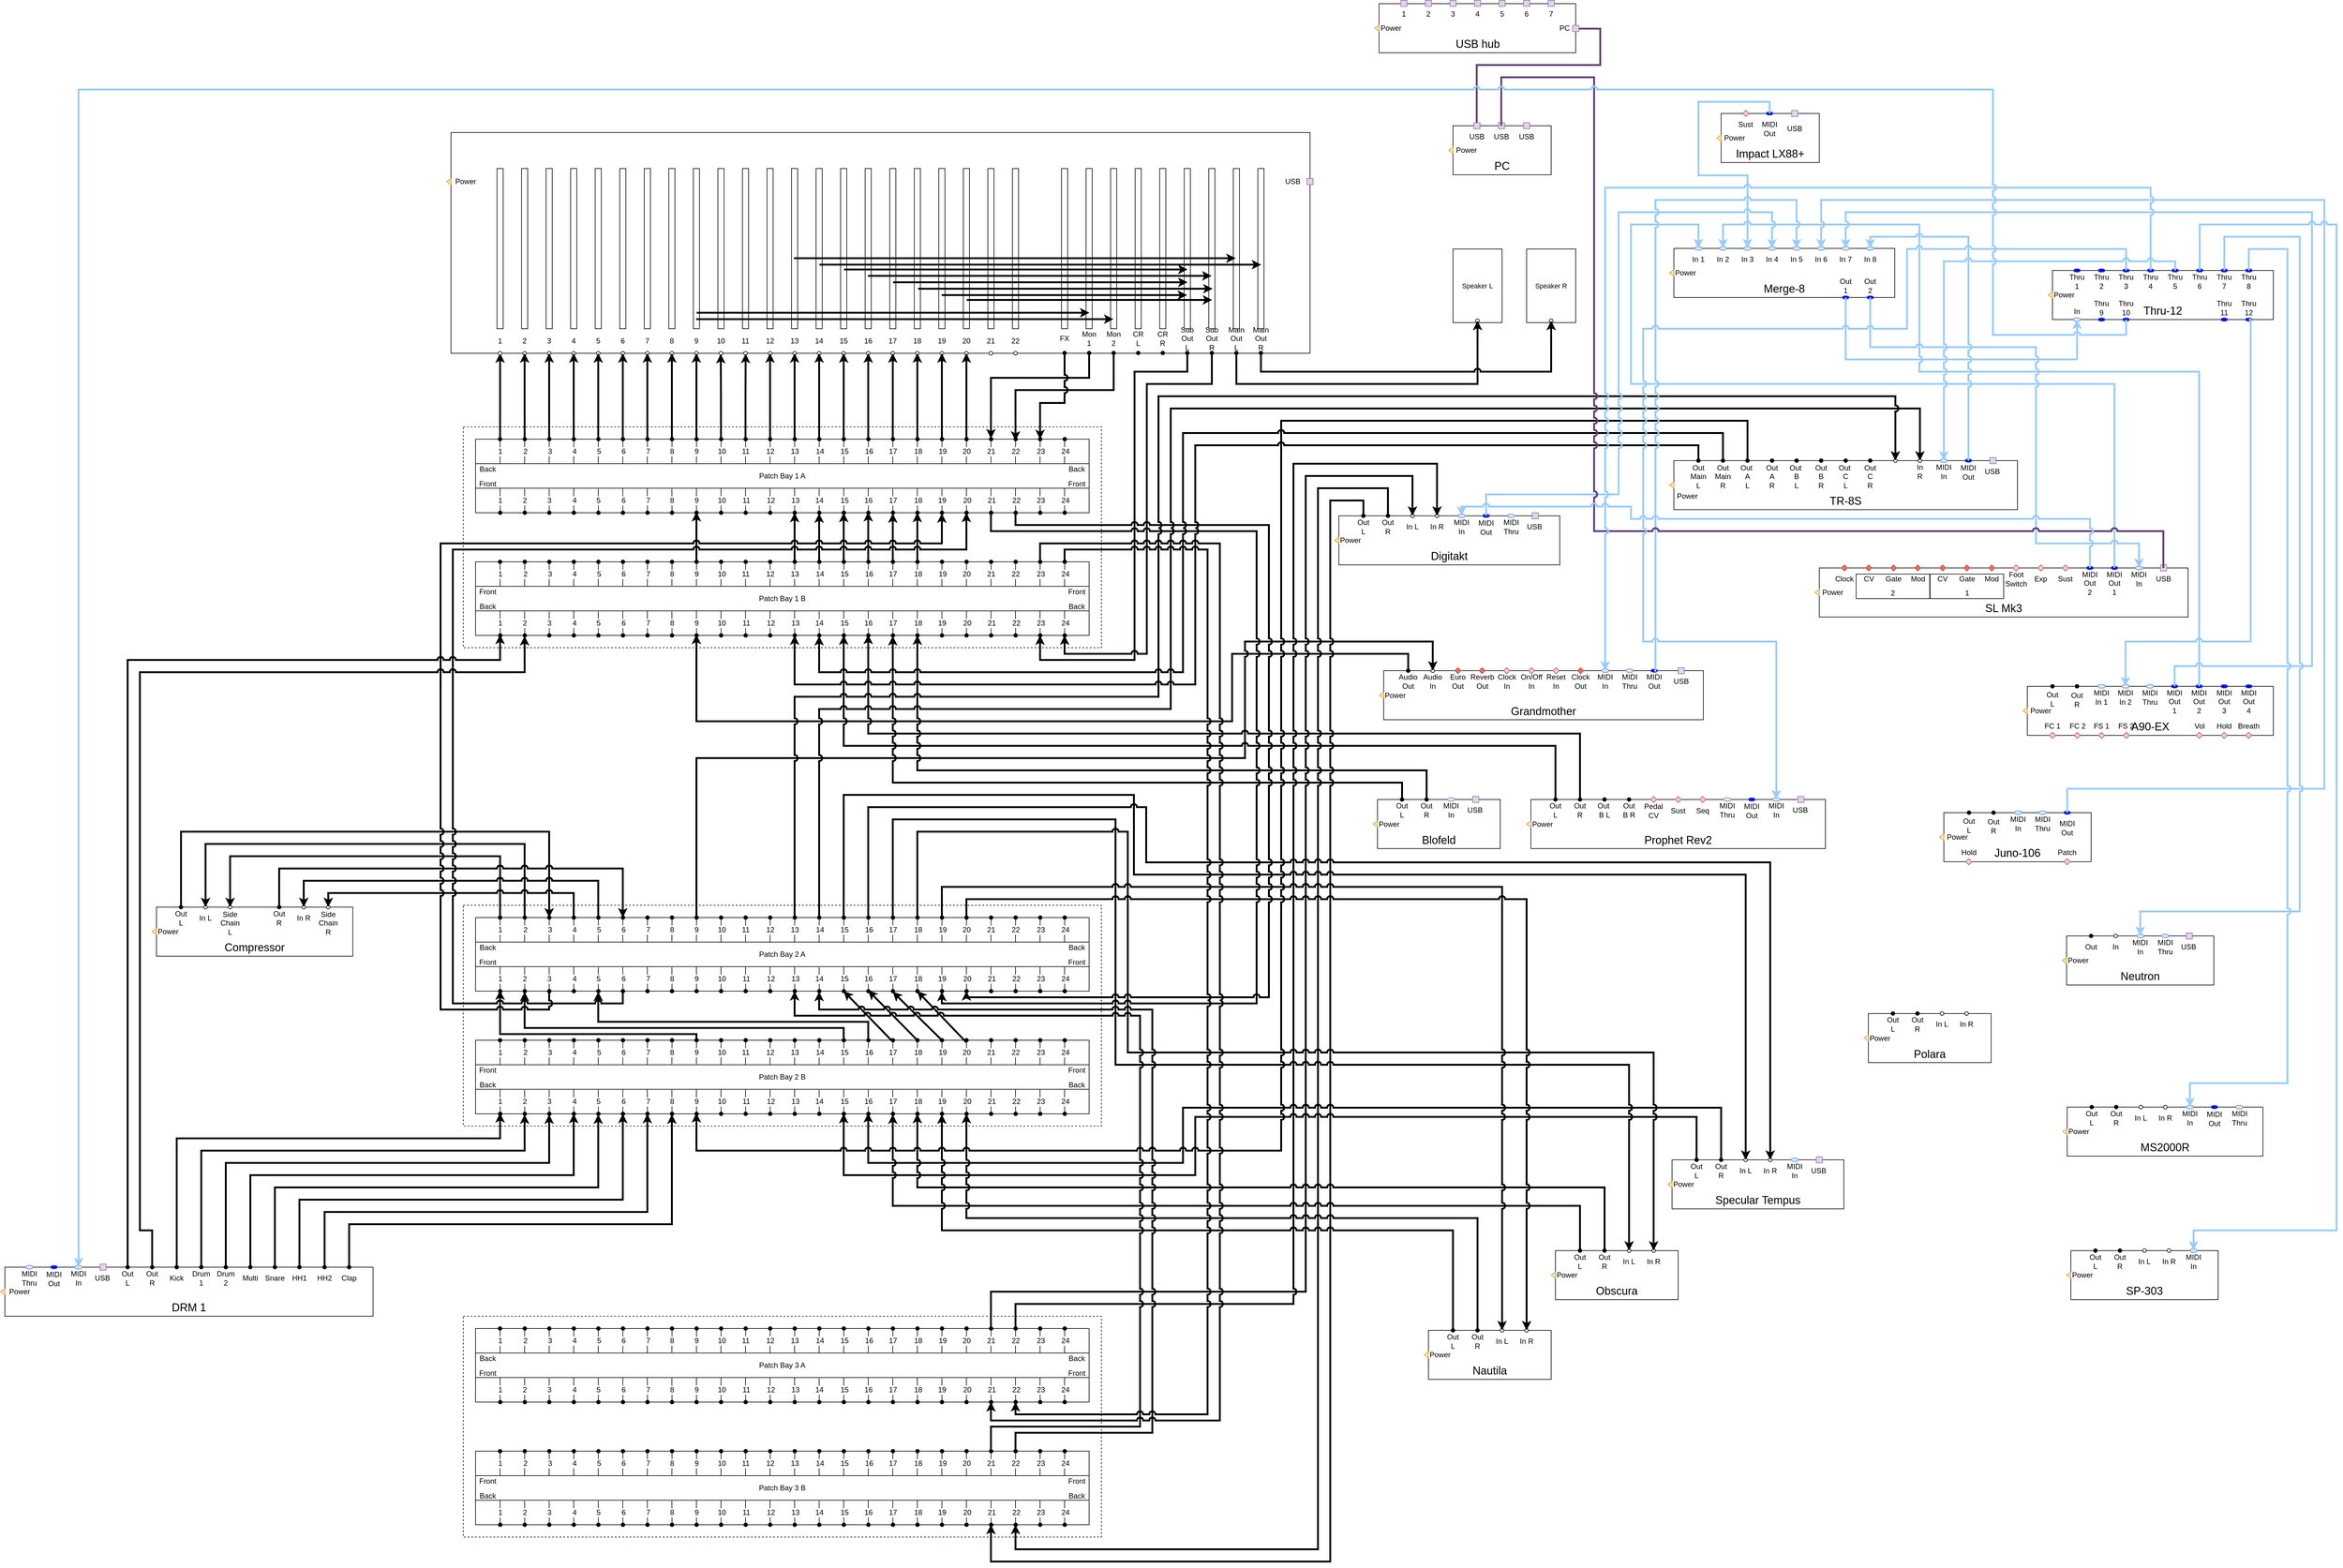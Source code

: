 <mxfile version="22.1.16" type="github">
  <diagram name="Page-1" id="099fd60b-425b-db50-ffb0-6b813814b670">
    <mxGraphModel dx="4862" dy="926" grid="1" gridSize="10" guides="1" tooltips="1" connect="1" arrows="1" fold="1" page="1" pageScale="1" pageWidth="3300" pageHeight="4681" background="none" math="0" shadow="0">
      <root>
        <mxCell id="0" />
        <mxCell id="1" parent="0" />
        <mxCell id="DIVmNxzl7p2DdEzpk0Qv-972" value="" style="group;rounded=0;strokeColor=none;align=center;verticalAlign=middle;fontFamily=Helvetica;fontSize=12;fontColor=default;fillColor=default;html=1;movable=1;resizable=1;rotatable=1;deletable=1;editable=1;locked=0;connectable=1;" parent="1" vertex="1" connectable="0">
          <mxGeometry x="587.0" y="1170" width="1040" height="360" as="geometry" />
        </mxCell>
        <mxCell id="DIVmNxzl7p2DdEzpk0Qv-1309" value="" style="group" parent="DIVmNxzl7p2DdEzpk0Qv-972" vertex="1" connectable="0">
          <mxGeometry width="1040" height="360" as="geometry" />
        </mxCell>
        <mxCell id="DIVmNxzl7p2DdEzpk0Qv-973" value="" style="rounded=0;whiteSpace=wrap;html=1;strokeColor=default;align=center;verticalAlign=middle;fontFamily=Helvetica;fontSize=12;fontColor=default;fillColor=none;connectable=0;dashed=1;" parent="DIVmNxzl7p2DdEzpk0Qv-1309" vertex="1">
          <mxGeometry width="1040" height="360" as="geometry" />
        </mxCell>
        <mxCell id="DIVmNxzl7p2DdEzpk0Qv-974" value="" style="group;rounded=0;strokeColor=default;align=center;verticalAlign=middle;fontFamily=Helvetica;fontSize=12;fontColor=default;fillColor=default;html=1;" parent="DIVmNxzl7p2DdEzpk0Qv-1309" vertex="1" connectable="0">
          <mxGeometry x="20" y="20" width="1000" height="120" as="geometry" />
        </mxCell>
        <mxCell id="DIVmNxzl7p2DdEzpk0Qv-975" value="" style="rounded=0;whiteSpace=wrap;html=1;points=[[0.04,0,0,0,0],[0.04,0.99,0,0,0],[0.08,0,0,0,0],[0.08,1,0,0,1],[0.12,0,0,0,0],[0.12,1,0,0,1],[0.16,0,0,0,0],[0.16,1,0,0,0],[0.2,0,0,0,0],[0.2,1,0,0,1],[0.24,0,0,0,0],[0.24,1,0,0,0],[0.28,0,0,0,0],[0.28,1,0,0,0],[0.32,0,0,0,-1],[0.32,1,0,0,1],[0.36,0,0,0,-1],[0.36,0.99,0,0,0],[0.4,0,0,0,0],[0.4,1,0,0,0],[0.44,0.02,0,0,0],[0.44,1,0,0,0],[0.48,0.03,0,0,0],[0.48,1,0,0,0],[0.52,0.02,0,0,0],[0.52,1,0,0,0],[0.56,0,0,0,0],[0.56,1,0,0,1],[0.6,0,0,0,0],[0.6,1,0,0,0],[0.64,0,0,0,0],[0.64,0.99,0,0,0],[0.68,0.02,0,0,0],[0.68,1,0,0,1],[0.72,0,0,0,0],[0.72,1,0,0,0],[0.76,0,0,0,0],[0.76,1,0,0,1],[0.8,0.03,0,0,0],[0.8,1,0,0,0],[0.84,0,0,0,-1],[0.84,1,0,0,0],[0.88,0.02,0,0,0],[0.88,1,0,0,0],[0.92,0,0,0,0],[0.92,1,0,0,0],[0.96,0,0,0,0],[0.96,1,0,0,0]];movable=1;resizable=1;rotatable=1;deletable=1;editable=1;locked=0;connectable=1;container=0;fillColor=none;strokeColor=default;align=center;verticalAlign=middle;fontFamily=Helvetica;fontSize=12;fontColor=default;" parent="DIVmNxzl7p2DdEzpk0Qv-974" vertex="1">
          <mxGeometry width="1000" height="120" as="geometry" />
        </mxCell>
        <mxCell id="DIVmNxzl7p2DdEzpk0Qv-976" value="2" style="edgeStyle=orthogonalEdgeStyle;rounded=0;orthogonalLoop=1;jettySize=auto;html=1;exitX=0.08;exitY=0;exitDx=0;exitDy=0;exitPerimeter=0;fontFamily=Helvetica;fontSize=12;fontColor=default;endArrow=oval;endFill=1;movable=1;resizable=1;rotatable=1;deletable=1;editable=1;locked=0;connectable=1;labelBackgroundColor=default;strokeColor=default;align=center;verticalAlign=middle;shape=connector;" parent="DIVmNxzl7p2DdEzpk0Qv-974" source="DIVmNxzl7p2DdEzpk0Qv-1023" edge="1">
          <mxGeometry relative="1" as="geometry">
            <mxPoint x="80.261" as="targetPoint" />
          </mxGeometry>
        </mxCell>
        <mxCell id="DIVmNxzl7p2DdEzpk0Qv-977" value="3" style="edgeStyle=orthogonalEdgeStyle;rounded=0;orthogonalLoop=1;jettySize=auto;html=1;exitX=0.12;exitY=0;exitDx=0;exitDy=0;exitPerimeter=0;fontFamily=Helvetica;fontSize=12;fontColor=default;endArrow=oval;endFill=1;movable=1;resizable=1;rotatable=1;deletable=1;editable=1;locked=0;connectable=1;labelBackgroundColor=default;strokeColor=default;align=center;verticalAlign=middle;shape=connector;" parent="DIVmNxzl7p2DdEzpk0Qv-974" source="DIVmNxzl7p2DdEzpk0Qv-1023" edge="1">
          <mxGeometry relative="1" as="geometry">
            <mxPoint x="120.261" as="targetPoint" />
          </mxGeometry>
        </mxCell>
        <mxCell id="DIVmNxzl7p2DdEzpk0Qv-978" value="4" style="edgeStyle=orthogonalEdgeStyle;rounded=0;orthogonalLoop=1;jettySize=auto;html=1;exitX=0.16;exitY=0;exitDx=0;exitDy=0;exitPerimeter=0;fontFamily=Helvetica;fontSize=12;fontColor=default;endArrow=oval;endFill=1;movable=1;resizable=1;rotatable=1;deletable=1;editable=1;locked=0;connectable=1;labelBackgroundColor=default;strokeColor=default;align=center;verticalAlign=middle;shape=connector;" parent="DIVmNxzl7p2DdEzpk0Qv-974" source="DIVmNxzl7p2DdEzpk0Qv-1023" edge="1">
          <mxGeometry relative="1" as="geometry">
            <mxPoint x="160.261" as="targetPoint" />
          </mxGeometry>
        </mxCell>
        <mxCell id="DIVmNxzl7p2DdEzpk0Qv-979" value="5" style="edgeStyle=orthogonalEdgeStyle;rounded=0;orthogonalLoop=1;jettySize=auto;html=1;exitX=0.2;exitY=0;exitDx=0;exitDy=0;exitPerimeter=0;fontFamily=Helvetica;fontSize=12;fontColor=default;endArrow=oval;endFill=1;movable=1;resizable=1;rotatable=1;deletable=1;editable=1;locked=0;connectable=1;labelBackgroundColor=default;strokeColor=default;align=center;verticalAlign=middle;shape=connector;" parent="DIVmNxzl7p2DdEzpk0Qv-974" source="DIVmNxzl7p2DdEzpk0Qv-1023" edge="1">
          <mxGeometry relative="1" as="geometry">
            <mxPoint x="200.261" as="targetPoint" />
          </mxGeometry>
        </mxCell>
        <mxCell id="DIVmNxzl7p2DdEzpk0Qv-980" value="6" style="edgeStyle=orthogonalEdgeStyle;rounded=0;orthogonalLoop=1;jettySize=auto;html=1;exitX=0.24;exitY=0;exitDx=0;exitDy=0;exitPerimeter=0;fontFamily=Helvetica;fontSize=12;fontColor=default;endArrow=oval;endFill=1;movable=1;resizable=1;rotatable=1;deletable=1;editable=1;locked=0;connectable=1;labelBackgroundColor=default;strokeColor=default;align=center;verticalAlign=middle;shape=connector;" parent="DIVmNxzl7p2DdEzpk0Qv-974" source="DIVmNxzl7p2DdEzpk0Qv-1023" edge="1">
          <mxGeometry relative="1" as="geometry">
            <mxPoint x="240.261" as="targetPoint" />
          </mxGeometry>
        </mxCell>
        <mxCell id="DIVmNxzl7p2DdEzpk0Qv-981" value="7" style="edgeStyle=orthogonalEdgeStyle;rounded=0;orthogonalLoop=1;jettySize=auto;html=1;exitX=0.28;exitY=0;exitDx=0;exitDy=0;exitPerimeter=0;fontFamily=Helvetica;fontSize=12;fontColor=default;endArrow=oval;endFill=1;movable=1;resizable=1;rotatable=1;deletable=1;editable=1;locked=0;connectable=1;labelBackgroundColor=default;strokeColor=default;align=center;verticalAlign=middle;shape=connector;" parent="DIVmNxzl7p2DdEzpk0Qv-974" source="DIVmNxzl7p2DdEzpk0Qv-1023" edge="1">
          <mxGeometry relative="1" as="geometry">
            <mxPoint x="280.261" as="targetPoint" />
          </mxGeometry>
        </mxCell>
        <mxCell id="DIVmNxzl7p2DdEzpk0Qv-982" value="8" style="edgeStyle=orthogonalEdgeStyle;rounded=0;orthogonalLoop=1;jettySize=auto;html=1;exitX=0.32;exitY=0;exitDx=0;exitDy=-1;exitPerimeter=0;fontFamily=Helvetica;fontSize=12;fontColor=default;endArrow=oval;endFill=1;movable=1;resizable=1;rotatable=1;deletable=1;editable=1;locked=0;connectable=1;labelBackgroundColor=default;strokeColor=default;align=center;verticalAlign=middle;shape=connector;" parent="DIVmNxzl7p2DdEzpk0Qv-974" source="DIVmNxzl7p2DdEzpk0Qv-1023" edge="1">
          <mxGeometry relative="1" as="geometry">
            <mxPoint x="320.261" as="targetPoint" />
          </mxGeometry>
        </mxCell>
        <mxCell id="DIVmNxzl7p2DdEzpk0Qv-983" value="9" style="edgeStyle=orthogonalEdgeStyle;rounded=0;orthogonalLoop=1;jettySize=auto;html=1;exitX=0.36;exitY=0;exitDx=0;exitDy=-1;exitPerimeter=0;fontFamily=Helvetica;fontSize=12;fontColor=default;endArrow=oval;endFill=1;movable=1;resizable=1;rotatable=1;deletable=1;editable=1;locked=0;connectable=1;labelBackgroundColor=default;strokeColor=default;align=center;verticalAlign=middle;shape=connector;" parent="DIVmNxzl7p2DdEzpk0Qv-974" source="DIVmNxzl7p2DdEzpk0Qv-1023" edge="1">
          <mxGeometry relative="1" as="geometry">
            <mxPoint x="360.261" as="targetPoint" />
          </mxGeometry>
        </mxCell>
        <mxCell id="DIVmNxzl7p2DdEzpk0Qv-984" value="10" style="edgeStyle=orthogonalEdgeStyle;rounded=0;orthogonalLoop=1;jettySize=auto;html=1;exitX=0.4;exitY=0;exitDx=0;exitDy=0;exitPerimeter=0;fontFamily=Helvetica;fontSize=12;fontColor=default;endArrow=oval;endFill=1;movable=1;resizable=1;rotatable=1;deletable=1;editable=1;locked=0;connectable=1;labelBackgroundColor=default;strokeColor=default;align=center;verticalAlign=middle;shape=connector;" parent="DIVmNxzl7p2DdEzpk0Qv-974" source="DIVmNxzl7p2DdEzpk0Qv-1023" edge="1">
          <mxGeometry relative="1" as="geometry">
            <mxPoint x="400.261" as="targetPoint" />
          </mxGeometry>
        </mxCell>
        <mxCell id="DIVmNxzl7p2DdEzpk0Qv-985" value="11" style="edgeStyle=orthogonalEdgeStyle;rounded=0;orthogonalLoop=1;jettySize=auto;html=1;exitX=0.44;exitY=0.02;exitDx=0;exitDy=0;exitPerimeter=0;fontFamily=Helvetica;fontSize=12;fontColor=default;endArrow=oval;endFill=1;movable=1;resizable=1;rotatable=1;deletable=1;editable=1;locked=0;connectable=1;labelBackgroundColor=default;strokeColor=default;align=center;verticalAlign=middle;shape=connector;" parent="DIVmNxzl7p2DdEzpk0Qv-974" source="DIVmNxzl7p2DdEzpk0Qv-1023" edge="1">
          <mxGeometry relative="1" as="geometry">
            <mxPoint x="440.261" as="targetPoint" />
          </mxGeometry>
        </mxCell>
        <mxCell id="DIVmNxzl7p2DdEzpk0Qv-986" value="12" style="edgeStyle=orthogonalEdgeStyle;rounded=0;orthogonalLoop=1;jettySize=auto;html=1;exitX=0.48;exitY=0.03;exitDx=0;exitDy=0;exitPerimeter=0;fontFamily=Helvetica;fontSize=12;fontColor=default;endArrow=oval;endFill=1;movable=1;resizable=1;rotatable=1;deletable=1;editable=1;locked=0;connectable=1;labelBackgroundColor=default;strokeColor=default;align=center;verticalAlign=middle;shape=connector;" parent="DIVmNxzl7p2DdEzpk0Qv-974" source="DIVmNxzl7p2DdEzpk0Qv-1023" edge="1">
          <mxGeometry relative="1" as="geometry">
            <mxPoint x="480.261" as="targetPoint" />
          </mxGeometry>
        </mxCell>
        <mxCell id="DIVmNxzl7p2DdEzpk0Qv-987" value="13" style="edgeStyle=orthogonalEdgeStyle;rounded=0;orthogonalLoop=1;jettySize=auto;html=1;exitX=0.52;exitY=0.02;exitDx=0;exitDy=0;exitPerimeter=0;fontFamily=Helvetica;fontSize=12;fontColor=default;endArrow=oval;endFill=1;movable=1;resizable=1;rotatable=1;deletable=1;editable=1;locked=0;connectable=1;labelBackgroundColor=default;strokeColor=default;align=center;verticalAlign=middle;shape=connector;" parent="DIVmNxzl7p2DdEzpk0Qv-974" source="DIVmNxzl7p2DdEzpk0Qv-1023" edge="1">
          <mxGeometry relative="1" as="geometry">
            <mxPoint x="520.261" as="targetPoint" />
          </mxGeometry>
        </mxCell>
        <mxCell id="DIVmNxzl7p2DdEzpk0Qv-988" value="14" style="edgeStyle=orthogonalEdgeStyle;rounded=0;orthogonalLoop=1;jettySize=auto;html=1;exitX=0.56;exitY=0;exitDx=0;exitDy=0;exitPerimeter=0;fontFamily=Helvetica;fontSize=12;fontColor=default;endArrow=oval;endFill=1;movable=1;resizable=1;rotatable=1;deletable=1;editable=1;locked=0;connectable=1;labelBackgroundColor=default;strokeColor=default;align=center;verticalAlign=middle;shape=connector;" parent="DIVmNxzl7p2DdEzpk0Qv-974" source="DIVmNxzl7p2DdEzpk0Qv-1023" edge="1">
          <mxGeometry relative="1" as="geometry">
            <mxPoint x="560.261" as="targetPoint" />
          </mxGeometry>
        </mxCell>
        <mxCell id="DIVmNxzl7p2DdEzpk0Qv-989" value="15" style="edgeStyle=orthogonalEdgeStyle;rounded=0;orthogonalLoop=1;jettySize=auto;html=1;exitX=0.6;exitY=0;exitDx=0;exitDy=0;exitPerimeter=0;fontFamily=Helvetica;fontSize=12;fontColor=default;endArrow=oval;endFill=1;movable=1;resizable=1;rotatable=1;deletable=1;editable=1;locked=0;connectable=1;labelBackgroundColor=default;strokeColor=default;align=center;verticalAlign=middle;shape=connector;" parent="DIVmNxzl7p2DdEzpk0Qv-974" source="DIVmNxzl7p2DdEzpk0Qv-1023" edge="1">
          <mxGeometry relative="1" as="geometry">
            <mxPoint x="600.261" as="targetPoint" />
          </mxGeometry>
        </mxCell>
        <mxCell id="DIVmNxzl7p2DdEzpk0Qv-990" value="16" style="edgeStyle=orthogonalEdgeStyle;rounded=0;orthogonalLoop=1;jettySize=auto;html=1;exitX=0.64;exitY=0;exitDx=0;exitDy=0;exitPerimeter=0;fontFamily=Helvetica;fontSize=12;fontColor=default;endArrow=oval;endFill=1;movable=1;resizable=1;rotatable=1;deletable=1;editable=1;locked=0;connectable=1;labelBackgroundColor=default;strokeColor=default;align=center;verticalAlign=middle;shape=connector;" parent="DIVmNxzl7p2DdEzpk0Qv-974" source="DIVmNxzl7p2DdEzpk0Qv-1023" edge="1">
          <mxGeometry relative="1" as="geometry">
            <mxPoint x="640.261" as="targetPoint" />
          </mxGeometry>
        </mxCell>
        <mxCell id="DIVmNxzl7p2DdEzpk0Qv-991" value="17" style="edgeStyle=orthogonalEdgeStyle;rounded=0;orthogonalLoop=1;jettySize=auto;html=1;exitX=0.68;exitY=0.02;exitDx=0;exitDy=0;exitPerimeter=0;fontFamily=Helvetica;fontSize=12;fontColor=default;endArrow=oval;endFill=1;movable=1;resizable=1;rotatable=1;deletable=1;editable=1;locked=0;connectable=1;labelBackgroundColor=default;strokeColor=default;align=center;verticalAlign=middle;shape=connector;" parent="DIVmNxzl7p2DdEzpk0Qv-974" source="DIVmNxzl7p2DdEzpk0Qv-1023" edge="1">
          <mxGeometry relative="1" as="geometry">
            <mxPoint x="680.261" as="targetPoint" />
          </mxGeometry>
        </mxCell>
        <mxCell id="DIVmNxzl7p2DdEzpk0Qv-992" value="18" style="edgeStyle=orthogonalEdgeStyle;rounded=0;orthogonalLoop=1;jettySize=auto;html=1;exitX=0.72;exitY=0;exitDx=0;exitDy=0;exitPerimeter=0;fontFamily=Helvetica;fontSize=12;fontColor=default;endArrow=oval;endFill=1;movable=1;resizable=1;rotatable=1;deletable=1;editable=1;locked=0;connectable=1;labelBackgroundColor=default;strokeColor=default;align=center;verticalAlign=middle;shape=connector;" parent="DIVmNxzl7p2DdEzpk0Qv-974" source="DIVmNxzl7p2DdEzpk0Qv-1023" edge="1">
          <mxGeometry relative="1" as="geometry">
            <mxPoint x="720.261" as="targetPoint" />
          </mxGeometry>
        </mxCell>
        <mxCell id="DIVmNxzl7p2DdEzpk0Qv-993" value="19" style="edgeStyle=orthogonalEdgeStyle;rounded=0;orthogonalLoop=1;jettySize=auto;html=1;exitX=0.76;exitY=0;exitDx=0;exitDy=0;exitPerimeter=0;fontFamily=Helvetica;fontSize=12;fontColor=default;endArrow=oval;endFill=1;movable=1;resizable=1;rotatable=1;deletable=1;editable=1;locked=0;connectable=1;labelBackgroundColor=default;strokeColor=default;align=center;verticalAlign=middle;shape=connector;" parent="DIVmNxzl7p2DdEzpk0Qv-974" source="DIVmNxzl7p2DdEzpk0Qv-1023" edge="1">
          <mxGeometry relative="1" as="geometry">
            <mxPoint x="760.261" as="targetPoint" />
          </mxGeometry>
        </mxCell>
        <mxCell id="DIVmNxzl7p2DdEzpk0Qv-994" value="20" style="edgeStyle=orthogonalEdgeStyle;rounded=0;orthogonalLoop=1;jettySize=auto;html=1;exitX=0.8;exitY=0.03;exitDx=0;exitDy=0;exitPerimeter=0;fontFamily=Helvetica;fontSize=12;fontColor=default;endArrow=oval;endFill=1;movable=1;resizable=1;rotatable=1;deletable=1;editable=1;locked=0;connectable=1;labelBackgroundColor=default;strokeColor=default;align=center;verticalAlign=middle;shape=connector;" parent="DIVmNxzl7p2DdEzpk0Qv-974" source="DIVmNxzl7p2DdEzpk0Qv-1023" edge="1">
          <mxGeometry relative="1" as="geometry">
            <mxPoint x="800.261" as="targetPoint" />
          </mxGeometry>
        </mxCell>
        <mxCell id="DIVmNxzl7p2DdEzpk0Qv-995" value="21" style="edgeStyle=orthogonalEdgeStyle;rounded=0;orthogonalLoop=1;jettySize=auto;html=1;exitX=0.84;exitY=0;exitDx=0;exitDy=-1;exitPerimeter=0;fontFamily=Helvetica;fontSize=12;fontColor=default;endArrow=oval;endFill=1;movable=1;resizable=1;rotatable=1;deletable=1;editable=1;locked=0;connectable=1;labelBackgroundColor=default;strokeColor=default;align=center;verticalAlign=middle;shape=connector;" parent="DIVmNxzl7p2DdEzpk0Qv-974" source="DIVmNxzl7p2DdEzpk0Qv-1023" edge="1">
          <mxGeometry relative="1" as="geometry">
            <mxPoint x="840.261" as="targetPoint" />
          </mxGeometry>
        </mxCell>
        <mxCell id="DIVmNxzl7p2DdEzpk0Qv-996" value="22" style="edgeStyle=orthogonalEdgeStyle;rounded=0;orthogonalLoop=1;jettySize=auto;html=1;exitX=0.88;exitY=0.02;exitDx=0;exitDy=0;exitPerimeter=0;fontFamily=Helvetica;fontSize=12;fontColor=default;endArrow=oval;endFill=1;movable=1;resizable=1;rotatable=1;deletable=1;editable=1;locked=0;connectable=1;labelBackgroundColor=default;strokeColor=default;align=center;verticalAlign=middle;shape=connector;" parent="DIVmNxzl7p2DdEzpk0Qv-974" source="DIVmNxzl7p2DdEzpk0Qv-1023" edge="1">
          <mxGeometry relative="1" as="geometry">
            <mxPoint x="880.261" as="targetPoint" />
          </mxGeometry>
        </mxCell>
        <mxCell id="DIVmNxzl7p2DdEzpk0Qv-997" value="23" style="edgeStyle=orthogonalEdgeStyle;rounded=0;orthogonalLoop=1;jettySize=auto;html=1;exitX=0.92;exitY=0;exitDx=0;exitDy=0;exitPerimeter=0;fontFamily=Helvetica;fontSize=12;fontColor=default;endArrow=oval;endFill=1;movable=1;resizable=1;rotatable=1;deletable=1;editable=1;locked=0;connectable=1;labelBackgroundColor=default;strokeColor=default;align=center;verticalAlign=middle;shape=connector;" parent="DIVmNxzl7p2DdEzpk0Qv-974" source="DIVmNxzl7p2DdEzpk0Qv-1023" edge="1">
          <mxGeometry relative="1" as="geometry">
            <mxPoint x="920.261" as="targetPoint" />
          </mxGeometry>
        </mxCell>
        <mxCell id="DIVmNxzl7p2DdEzpk0Qv-998" value="24" style="edgeStyle=orthogonalEdgeStyle;rounded=0;orthogonalLoop=1;jettySize=auto;html=1;exitX=0.96;exitY=0;exitDx=0;exitDy=0;exitPerimeter=0;fontFamily=Helvetica;fontSize=12;fontColor=default;endArrow=oval;endFill=1;movable=1;resizable=1;rotatable=1;deletable=1;editable=1;locked=0;connectable=1;anchorPointDirection=1;snapToPoint=0;labelBackgroundColor=default;strokeColor=default;align=center;verticalAlign=middle;shape=connector;" parent="DIVmNxzl7p2DdEzpk0Qv-974" source="DIVmNxzl7p2DdEzpk0Qv-1023" edge="1">
          <mxGeometry relative="1" as="geometry">
            <mxPoint x="960.261" as="targetPoint" />
          </mxGeometry>
        </mxCell>
        <mxCell id="DIVmNxzl7p2DdEzpk0Qv-999" value="2" style="edgeStyle=orthogonalEdgeStyle;shape=connector;rounded=0;orthogonalLoop=1;jettySize=auto;html=1;exitX=0.08;exitY=1;exitDx=0;exitDy=1;exitPerimeter=0;labelBackgroundColor=default;strokeColor=default;align=center;verticalAlign=middle;fontFamily=Helvetica;fontSize=12;fontColor=default;endArrow=oval;endFill=1;movable=1;resizable=1;rotatable=1;deletable=1;editable=1;locked=0;connectable=1;" parent="DIVmNxzl7p2DdEzpk0Qv-974" source="DIVmNxzl7p2DdEzpk0Qv-1023" edge="1">
          <mxGeometry relative="1" as="geometry">
            <mxPoint x="80.261" y="120" as="targetPoint" />
          </mxGeometry>
        </mxCell>
        <mxCell id="DIVmNxzl7p2DdEzpk0Qv-1000" value="1" style="edgeStyle=orthogonalEdgeStyle;shape=connector;rounded=0;orthogonalLoop=1;jettySize=auto;html=1;exitX=0.04;exitY=0.99;exitDx=0;exitDy=0;exitPerimeter=0;labelBackgroundColor=default;strokeColor=default;align=center;verticalAlign=middle;fontFamily=Helvetica;fontSize=12;fontColor=default;endArrow=oval;endFill=1;movable=1;resizable=1;rotatable=1;deletable=1;editable=1;locked=0;connectable=1;" parent="DIVmNxzl7p2DdEzpk0Qv-974" source="DIVmNxzl7p2DdEzpk0Qv-1023" edge="1">
          <mxGeometry relative="1" as="geometry">
            <mxPoint x="40.261" y="120" as="targetPoint" />
          </mxGeometry>
        </mxCell>
        <mxCell id="DIVmNxzl7p2DdEzpk0Qv-1001" value="3" style="edgeStyle=orthogonalEdgeStyle;shape=connector;rounded=0;orthogonalLoop=1;jettySize=auto;html=1;exitX=0.12;exitY=1;exitDx=0;exitDy=1;exitPerimeter=0;labelBackgroundColor=default;strokeColor=default;align=center;verticalAlign=middle;fontFamily=Helvetica;fontSize=12;fontColor=default;endArrow=oval;endFill=1;movable=1;resizable=1;rotatable=1;deletable=1;editable=1;locked=0;connectable=1;" parent="DIVmNxzl7p2DdEzpk0Qv-974" source="DIVmNxzl7p2DdEzpk0Qv-1023" edge="1">
          <mxGeometry relative="1" as="geometry">
            <mxPoint x="120.261" y="120" as="targetPoint" />
          </mxGeometry>
        </mxCell>
        <mxCell id="DIVmNxzl7p2DdEzpk0Qv-1002" value="4" style="edgeStyle=orthogonalEdgeStyle;shape=connector;rounded=0;orthogonalLoop=1;jettySize=auto;html=1;exitX=0.16;exitY=1;exitDx=0;exitDy=0;exitPerimeter=0;labelBackgroundColor=default;strokeColor=default;align=center;verticalAlign=middle;fontFamily=Helvetica;fontSize=12;fontColor=default;endArrow=oval;endFill=1;movable=1;resizable=1;rotatable=1;deletable=1;editable=1;locked=0;connectable=1;" parent="DIVmNxzl7p2DdEzpk0Qv-974" source="DIVmNxzl7p2DdEzpk0Qv-1023" edge="1">
          <mxGeometry relative="1" as="geometry">
            <mxPoint x="160.261" y="120" as="targetPoint" />
          </mxGeometry>
        </mxCell>
        <mxCell id="DIVmNxzl7p2DdEzpk0Qv-1003" value="5" style="edgeStyle=orthogonalEdgeStyle;shape=connector;rounded=0;orthogonalLoop=1;jettySize=auto;html=1;exitX=0.2;exitY=1;exitDx=0;exitDy=1;exitPerimeter=0;labelBackgroundColor=default;strokeColor=default;align=center;verticalAlign=middle;fontFamily=Helvetica;fontSize=12;fontColor=default;endArrow=oval;endFill=1;movable=1;resizable=1;rotatable=1;deletable=1;editable=1;locked=0;connectable=1;" parent="DIVmNxzl7p2DdEzpk0Qv-974" source="DIVmNxzl7p2DdEzpk0Qv-1023" edge="1">
          <mxGeometry relative="1" as="geometry">
            <mxPoint x="200.261" y="120" as="targetPoint" />
          </mxGeometry>
        </mxCell>
        <mxCell id="DIVmNxzl7p2DdEzpk0Qv-1004" value="6" style="edgeStyle=orthogonalEdgeStyle;shape=connector;rounded=0;orthogonalLoop=1;jettySize=auto;html=1;exitX=0.24;exitY=1;exitDx=0;exitDy=0;exitPerimeter=0;labelBackgroundColor=default;strokeColor=default;align=center;verticalAlign=middle;fontFamily=Helvetica;fontSize=12;fontColor=default;endArrow=oval;endFill=1;movable=1;resizable=1;rotatable=1;deletable=1;editable=1;locked=0;connectable=1;" parent="DIVmNxzl7p2DdEzpk0Qv-974" source="DIVmNxzl7p2DdEzpk0Qv-1023" edge="1">
          <mxGeometry relative="1" as="geometry">
            <mxPoint x="240.261" y="120" as="targetPoint" />
          </mxGeometry>
        </mxCell>
        <mxCell id="DIVmNxzl7p2DdEzpk0Qv-1005" value="7" style="edgeStyle=orthogonalEdgeStyle;shape=connector;rounded=0;orthogonalLoop=1;jettySize=auto;html=1;exitX=0.28;exitY=1;exitDx=0;exitDy=0;exitPerimeter=0;labelBackgroundColor=default;strokeColor=default;align=center;verticalAlign=middle;fontFamily=Helvetica;fontSize=12;fontColor=default;endArrow=oval;endFill=1;movable=1;resizable=1;rotatable=1;deletable=1;editable=1;locked=0;connectable=1;" parent="DIVmNxzl7p2DdEzpk0Qv-974" source="DIVmNxzl7p2DdEzpk0Qv-1023" edge="1">
          <mxGeometry relative="1" as="geometry">
            <mxPoint x="280.261" y="120" as="targetPoint" />
          </mxGeometry>
        </mxCell>
        <mxCell id="DIVmNxzl7p2DdEzpk0Qv-1006" value="8" style="edgeStyle=orthogonalEdgeStyle;shape=connector;rounded=0;orthogonalLoop=1;jettySize=auto;html=1;exitX=0.32;exitY=1;exitDx=0;exitDy=1;exitPerimeter=0;labelBackgroundColor=default;strokeColor=default;align=center;verticalAlign=middle;fontFamily=Helvetica;fontSize=12;fontColor=default;endArrow=oval;endFill=1;movable=1;resizable=1;rotatable=1;deletable=1;editable=1;locked=0;connectable=1;" parent="DIVmNxzl7p2DdEzpk0Qv-974" source="DIVmNxzl7p2DdEzpk0Qv-1023" edge="1">
          <mxGeometry relative="1" as="geometry">
            <mxPoint x="320.261" y="120" as="targetPoint" />
          </mxGeometry>
        </mxCell>
        <mxCell id="DIVmNxzl7p2DdEzpk0Qv-1007" value="9" style="edgeStyle=orthogonalEdgeStyle;shape=connector;rounded=0;orthogonalLoop=1;jettySize=auto;html=1;exitX=0.36;exitY=0.99;exitDx=0;exitDy=0;exitPerimeter=0;labelBackgroundColor=default;strokeColor=default;align=center;verticalAlign=middle;fontFamily=Helvetica;fontSize=12;fontColor=default;endArrow=oval;endFill=1;movable=1;resizable=1;rotatable=1;deletable=1;editable=1;locked=0;connectable=1;" parent="DIVmNxzl7p2DdEzpk0Qv-974" source="DIVmNxzl7p2DdEzpk0Qv-1023" edge="1">
          <mxGeometry relative="1" as="geometry">
            <mxPoint x="360.261" y="120" as="targetPoint" />
          </mxGeometry>
        </mxCell>
        <mxCell id="DIVmNxzl7p2DdEzpk0Qv-1008" value="10" style="edgeStyle=orthogonalEdgeStyle;shape=connector;rounded=0;orthogonalLoop=1;jettySize=auto;html=1;exitX=0.4;exitY=1;exitDx=0;exitDy=0;exitPerimeter=0;labelBackgroundColor=default;strokeColor=default;align=center;verticalAlign=middle;fontFamily=Helvetica;fontSize=12;fontColor=default;endArrow=oval;endFill=1;movable=1;resizable=1;rotatable=1;deletable=1;editable=1;locked=0;connectable=1;" parent="DIVmNxzl7p2DdEzpk0Qv-974" source="DIVmNxzl7p2DdEzpk0Qv-1023" edge="1">
          <mxGeometry relative="1" as="geometry">
            <mxPoint x="400.261" y="120" as="targetPoint" />
          </mxGeometry>
        </mxCell>
        <mxCell id="DIVmNxzl7p2DdEzpk0Qv-1009" value="11" style="edgeStyle=orthogonalEdgeStyle;shape=connector;rounded=0;orthogonalLoop=1;jettySize=auto;html=1;exitX=0.44;exitY=1;exitDx=0;exitDy=0;exitPerimeter=0;labelBackgroundColor=default;strokeColor=default;align=center;verticalAlign=middle;fontFamily=Helvetica;fontSize=12;fontColor=default;endArrow=oval;endFill=1;movable=1;resizable=1;rotatable=1;deletable=1;editable=1;locked=0;connectable=1;" parent="DIVmNxzl7p2DdEzpk0Qv-974" source="DIVmNxzl7p2DdEzpk0Qv-1023" edge="1">
          <mxGeometry relative="1" as="geometry">
            <mxPoint x="440.261" y="120" as="targetPoint" />
          </mxGeometry>
        </mxCell>
        <mxCell id="DIVmNxzl7p2DdEzpk0Qv-1010" value="12" style="edgeStyle=orthogonalEdgeStyle;shape=connector;rounded=0;orthogonalLoop=1;jettySize=auto;html=1;exitX=0.48;exitY=1;exitDx=0;exitDy=0;exitPerimeter=0;labelBackgroundColor=default;strokeColor=default;align=center;verticalAlign=middle;fontFamily=Helvetica;fontSize=12;fontColor=default;endArrow=oval;endFill=1;movable=1;resizable=1;rotatable=1;deletable=1;editable=1;locked=0;connectable=1;" parent="DIVmNxzl7p2DdEzpk0Qv-974" source="DIVmNxzl7p2DdEzpk0Qv-1023" edge="1">
          <mxGeometry relative="1" as="geometry">
            <mxPoint x="480.261" y="120" as="targetPoint" />
          </mxGeometry>
        </mxCell>
        <mxCell id="DIVmNxzl7p2DdEzpk0Qv-1011" value="13" style="edgeStyle=orthogonalEdgeStyle;shape=connector;rounded=0;orthogonalLoop=1;jettySize=auto;html=1;exitX=0.52;exitY=1;exitDx=0;exitDy=0;exitPerimeter=0;labelBackgroundColor=default;strokeColor=default;align=center;verticalAlign=middle;fontFamily=Helvetica;fontSize=12;fontColor=default;endArrow=oval;endFill=1;movable=1;resizable=1;rotatable=1;deletable=1;editable=1;locked=0;connectable=1;" parent="DIVmNxzl7p2DdEzpk0Qv-974" source="DIVmNxzl7p2DdEzpk0Qv-1023" edge="1">
          <mxGeometry relative="1" as="geometry">
            <mxPoint x="520.261" y="120" as="targetPoint" />
          </mxGeometry>
        </mxCell>
        <mxCell id="DIVmNxzl7p2DdEzpk0Qv-1012" value="14" style="edgeStyle=orthogonalEdgeStyle;shape=connector;rounded=0;orthogonalLoop=1;jettySize=auto;html=1;exitX=0.56;exitY=1;exitDx=0;exitDy=1;exitPerimeter=0;labelBackgroundColor=default;strokeColor=default;align=center;verticalAlign=middle;fontFamily=Helvetica;fontSize=12;fontColor=default;endArrow=oval;endFill=1;movable=1;resizable=1;rotatable=1;deletable=1;editable=1;locked=0;connectable=1;" parent="DIVmNxzl7p2DdEzpk0Qv-974" source="DIVmNxzl7p2DdEzpk0Qv-1023" edge="1">
          <mxGeometry relative="1" as="geometry">
            <mxPoint x="560.261" y="120" as="targetPoint" />
          </mxGeometry>
        </mxCell>
        <mxCell id="DIVmNxzl7p2DdEzpk0Qv-1013" value="15" style="edgeStyle=orthogonalEdgeStyle;shape=connector;rounded=0;orthogonalLoop=1;jettySize=auto;html=1;exitX=0.6;exitY=1;exitDx=0;exitDy=0;exitPerimeter=0;labelBackgroundColor=default;strokeColor=default;align=center;verticalAlign=middle;fontFamily=Helvetica;fontSize=12;fontColor=default;endArrow=oval;endFill=1;movable=1;resizable=1;rotatable=1;deletable=1;editable=1;locked=0;connectable=1;" parent="DIVmNxzl7p2DdEzpk0Qv-974" source="DIVmNxzl7p2DdEzpk0Qv-1023" edge="1">
          <mxGeometry relative="1" as="geometry">
            <mxPoint x="600.261" y="120" as="targetPoint" />
          </mxGeometry>
        </mxCell>
        <mxCell id="DIVmNxzl7p2DdEzpk0Qv-1014" value="16" style="edgeStyle=orthogonalEdgeStyle;shape=connector;rounded=0;orthogonalLoop=1;jettySize=auto;html=1;exitX=0.64;exitY=0.99;exitDx=0;exitDy=0;exitPerimeter=0;labelBackgroundColor=default;strokeColor=default;align=center;verticalAlign=middle;fontFamily=Helvetica;fontSize=12;fontColor=default;endArrow=oval;endFill=1;movable=1;resizable=1;rotatable=1;deletable=1;editable=1;locked=0;connectable=1;" parent="DIVmNxzl7p2DdEzpk0Qv-974" source="DIVmNxzl7p2DdEzpk0Qv-1023" edge="1">
          <mxGeometry relative="1" as="geometry">
            <mxPoint x="640.261" y="120" as="targetPoint" />
          </mxGeometry>
        </mxCell>
        <mxCell id="DIVmNxzl7p2DdEzpk0Qv-1015" value="17" style="edgeStyle=orthogonalEdgeStyle;shape=connector;rounded=0;orthogonalLoop=1;jettySize=auto;html=1;exitX=0.68;exitY=1;exitDx=0;exitDy=1;exitPerimeter=0;labelBackgroundColor=default;strokeColor=default;align=center;verticalAlign=middle;fontFamily=Helvetica;fontSize=12;fontColor=default;endArrow=oval;endFill=1;movable=1;resizable=1;rotatable=1;deletable=1;editable=1;locked=0;connectable=1;" parent="DIVmNxzl7p2DdEzpk0Qv-974" source="DIVmNxzl7p2DdEzpk0Qv-1023" edge="1">
          <mxGeometry relative="1" as="geometry">
            <mxPoint x="680.261" y="120" as="targetPoint" />
          </mxGeometry>
        </mxCell>
        <mxCell id="DIVmNxzl7p2DdEzpk0Qv-1016" value="18" style="edgeStyle=orthogonalEdgeStyle;shape=connector;rounded=0;orthogonalLoop=1;jettySize=auto;html=1;exitX=0.72;exitY=1;exitDx=0;exitDy=0;exitPerimeter=0;labelBackgroundColor=default;strokeColor=default;align=center;verticalAlign=middle;fontFamily=Helvetica;fontSize=12;fontColor=default;endArrow=oval;endFill=1;movable=1;resizable=1;rotatable=1;deletable=1;editable=1;locked=0;connectable=1;" parent="DIVmNxzl7p2DdEzpk0Qv-974" source="DIVmNxzl7p2DdEzpk0Qv-1023" edge="1">
          <mxGeometry relative="1" as="geometry">
            <mxPoint x="720.261" y="120" as="targetPoint" />
          </mxGeometry>
        </mxCell>
        <mxCell id="DIVmNxzl7p2DdEzpk0Qv-1017" value="19" style="edgeStyle=orthogonalEdgeStyle;shape=connector;rounded=0;orthogonalLoop=1;jettySize=auto;html=1;exitX=0.76;exitY=1;exitDx=0;exitDy=1;exitPerimeter=0;labelBackgroundColor=default;strokeColor=default;align=center;verticalAlign=middle;fontFamily=Helvetica;fontSize=12;fontColor=default;endArrow=oval;endFill=1;movable=1;resizable=1;rotatable=1;deletable=1;editable=1;locked=0;connectable=1;" parent="DIVmNxzl7p2DdEzpk0Qv-974" source="DIVmNxzl7p2DdEzpk0Qv-1023" edge="1">
          <mxGeometry relative="1" as="geometry">
            <mxPoint x="760.261" y="120" as="targetPoint" />
          </mxGeometry>
        </mxCell>
        <mxCell id="DIVmNxzl7p2DdEzpk0Qv-1018" value="20" style="edgeStyle=orthogonalEdgeStyle;shape=connector;rounded=0;orthogonalLoop=1;jettySize=auto;html=1;exitX=0.8;exitY=1;exitDx=0;exitDy=0;exitPerimeter=0;labelBackgroundColor=default;strokeColor=default;align=center;verticalAlign=middle;fontFamily=Helvetica;fontSize=12;fontColor=default;endArrow=oval;endFill=1;movable=1;resizable=1;rotatable=1;deletable=1;editable=1;locked=0;connectable=1;" parent="DIVmNxzl7p2DdEzpk0Qv-974" source="DIVmNxzl7p2DdEzpk0Qv-1023" edge="1">
          <mxGeometry relative="1" as="geometry">
            <mxPoint x="800.261" y="120" as="targetPoint" />
          </mxGeometry>
        </mxCell>
        <mxCell id="DIVmNxzl7p2DdEzpk0Qv-1019" value="21" style="edgeStyle=orthogonalEdgeStyle;shape=connector;rounded=0;orthogonalLoop=1;jettySize=auto;html=1;exitX=0.84;exitY=1;exitDx=0;exitDy=0;exitPerimeter=0;labelBackgroundColor=default;strokeColor=default;align=center;verticalAlign=middle;fontFamily=Helvetica;fontSize=12;fontColor=default;endArrow=oval;endFill=1;movable=1;resizable=1;rotatable=1;deletable=1;editable=1;locked=0;connectable=1;" parent="DIVmNxzl7p2DdEzpk0Qv-974" source="DIVmNxzl7p2DdEzpk0Qv-1023" edge="1">
          <mxGeometry relative="1" as="geometry">
            <mxPoint x="840.261" y="120" as="targetPoint" />
          </mxGeometry>
        </mxCell>
        <mxCell id="DIVmNxzl7p2DdEzpk0Qv-1020" value="22" style="edgeStyle=orthogonalEdgeStyle;shape=connector;rounded=0;orthogonalLoop=1;jettySize=auto;html=1;exitX=0.88;exitY=1;exitDx=0;exitDy=0;exitPerimeter=0;labelBackgroundColor=default;strokeColor=default;align=center;verticalAlign=middle;fontFamily=Helvetica;fontSize=12;fontColor=default;endArrow=oval;endFill=1;movable=1;resizable=1;rotatable=1;deletable=1;editable=1;locked=0;connectable=1;" parent="DIVmNxzl7p2DdEzpk0Qv-974" source="DIVmNxzl7p2DdEzpk0Qv-1023" edge="1">
          <mxGeometry relative="1" as="geometry">
            <mxPoint x="880.261" y="120" as="targetPoint" />
          </mxGeometry>
        </mxCell>
        <mxCell id="DIVmNxzl7p2DdEzpk0Qv-1021" value="23" style="edgeStyle=orthogonalEdgeStyle;shape=connector;rounded=0;orthogonalLoop=1;jettySize=auto;html=1;exitX=0.92;exitY=1;exitDx=0;exitDy=0;exitPerimeter=0;labelBackgroundColor=default;strokeColor=default;align=center;verticalAlign=middle;fontFamily=Helvetica;fontSize=12;fontColor=default;endArrow=oval;endFill=1;movable=1;resizable=1;rotatable=1;deletable=1;editable=1;locked=0;connectable=1;" parent="DIVmNxzl7p2DdEzpk0Qv-974" source="DIVmNxzl7p2DdEzpk0Qv-1023" edge="1">
          <mxGeometry relative="1" as="geometry">
            <mxPoint x="920.261" y="120" as="targetPoint" />
          </mxGeometry>
        </mxCell>
        <mxCell id="DIVmNxzl7p2DdEzpk0Qv-1022" value="24" style="edgeStyle=orthogonalEdgeStyle;shape=connector;rounded=0;orthogonalLoop=1;jettySize=auto;html=1;exitX=0.96;exitY=1;exitDx=0;exitDy=0;exitPerimeter=0;labelBackgroundColor=default;strokeColor=default;align=center;verticalAlign=middle;fontFamily=Helvetica;fontSize=12;fontColor=default;endArrow=oval;endFill=1;movable=1;resizable=1;rotatable=1;deletable=1;editable=1;locked=0;connectable=1;" parent="DIVmNxzl7p2DdEzpk0Qv-974" source="DIVmNxzl7p2DdEzpk0Qv-1023" edge="1">
          <mxGeometry relative="1" as="geometry">
            <mxPoint x="960.261" y="120" as="targetPoint" />
          </mxGeometry>
        </mxCell>
        <mxCell id="DIVmNxzl7p2DdEzpk0Qv-1023" value="Patch Bay 1 A" style="rounded=0;whiteSpace=wrap;html=1;points=[[0.04,0,0,0,0],[0.04,0.99,0,0,0],[0.08,0,0,0,0],[0.08,1,0,0,1],[0.12,0,0,0,0],[0.12,1,0,0,1],[0.16,0,0,0,0],[0.16,1,0,0,0],[0.2,0,0,0,0],[0.2,1,0,0,1],[0.24,0,0,0,0],[0.24,1,0,0,0],[0.28,0,0,0,0],[0.28,1,0,0,0],[0.32,0,0,0,-1],[0.32,1,0,0,1],[0.36,0,0,0,-1],[0.36,0.99,0,0,0],[0.4,0,0,0,0],[0.4,1,0,0,0],[0.44,0.02,0,0,0],[0.44,1,0,0,0],[0.48,0.03,0,0,0],[0.48,1,0,0,0],[0.52,0.02,0,0,0],[0.52,1,0,0,0],[0.56,0,0,0,0],[0.56,1,0,0,1],[0.6,0,0,0,0],[0.6,1,0,0,0],[0.64,0,0,0,0],[0.64,0.99,0,0,0],[0.68,0.02,0,0,0],[0.68,1,0,0,1],[0.72,0,0,0,0],[0.72,1,0,0,0],[0.76,0,0,0,0],[0.76,1,0,0,1],[0.8,0.03,0,0,0],[0.8,1,0,0,0],[0.84,0,0,0,-1],[0.84,1,0,0,0],[0.88,0.02,0,0,0],[0.88,1,0,0,0],[0.92,0,0,0,0],[0.92,1,0,0,0],[0.96,0,0,0,0],[0.96,1,0,0,0]];movable=1;resizable=1;rotatable=1;deletable=1;editable=1;locked=0;connectable=0;container=0;strokeColor=default;align=center;verticalAlign=middle;fontFamily=Helvetica;fontSize=12;fontColor=default;fillColor=default;" parent="DIVmNxzl7p2DdEzpk0Qv-974" vertex="1">
          <mxGeometry y="40" width="1000" height="40" as="geometry" />
        </mxCell>
        <mxCell id="DIVmNxzl7p2DdEzpk0Qv-1024" value="1" style="endArrow=oval;html=1;rounded=0;fontFamily=Helvetica;fontSize=12;fontColor=default;exitX=0.04;exitY=0;exitDx=0;exitDy=0;exitPerimeter=0;endFill=1;movable=1;resizable=1;rotatable=1;deletable=1;editable=1;locked=0;connectable=1;edgeStyle=orthogonalEdgeStyle;labelBackgroundColor=default;strokeColor=default;align=center;verticalAlign=middle;shape=connector;" parent="DIVmNxzl7p2DdEzpk0Qv-974" source="DIVmNxzl7p2DdEzpk0Qv-1023" edge="1">
          <mxGeometry width="50" height="50" relative="1" as="geometry">
            <mxPoint x="20" y="10" as="sourcePoint" />
            <mxPoint x="40" as="targetPoint" />
          </mxGeometry>
        </mxCell>
        <mxCell id="DIVmNxzl7p2DdEzpk0Qv-1025" value="Back" style="text;html=1;strokeColor=none;fillColor=none;align=center;verticalAlign=middle;whiteSpace=wrap;rounded=0;fontSize=12;fontFamily=Helvetica;fontColor=default;movable=1;resizable=1;rotatable=1;deletable=1;editable=1;locked=0;connectable=0;container=0;" parent="DIVmNxzl7p2DdEzpk0Qv-974" vertex="1">
          <mxGeometry x="960" y="34" width="40" height="30" as="geometry" />
        </mxCell>
        <mxCell id="DIVmNxzl7p2DdEzpk0Qv-1026" value="Back" style="text;html=1;strokeColor=none;fillColor=none;align=center;verticalAlign=middle;whiteSpace=wrap;rounded=0;fontSize=12;fontFamily=Helvetica;fontColor=default;movable=1;resizable=1;rotatable=1;deletable=1;editable=1;locked=0;connectable=0;container=0;" parent="DIVmNxzl7p2DdEzpk0Qv-974" vertex="1">
          <mxGeometry y="34" width="40" height="30" as="geometry" />
        </mxCell>
        <mxCell id="DIVmNxzl7p2DdEzpk0Qv-1027" value="Front" style="text;html=1;strokeColor=none;fillColor=none;align=center;verticalAlign=middle;whiteSpace=wrap;rounded=0;fontSize=12;fontFamily=Helvetica;fontColor=default;movable=1;resizable=1;rotatable=1;deletable=1;editable=1;locked=0;connectable=0;container=0;" parent="DIVmNxzl7p2DdEzpk0Qv-974" vertex="1">
          <mxGeometry x="960" y="58" width="40" height="30" as="geometry" />
        </mxCell>
        <mxCell id="DIVmNxzl7p2DdEzpk0Qv-1028" value="Front" style="text;html=1;strokeColor=none;fillColor=none;align=center;verticalAlign=middle;whiteSpace=wrap;rounded=0;fontSize=12;fontFamily=Helvetica;fontColor=default;movable=1;resizable=1;rotatable=1;deletable=1;editable=1;locked=0;connectable=0;container=0;" parent="DIVmNxzl7p2DdEzpk0Qv-974" vertex="1">
          <mxGeometry y="58" width="40" height="30" as="geometry" />
        </mxCell>
        <mxCell id="DIVmNxzl7p2DdEzpk0Qv-1029" value="" style="group;rounded=0;strokeColor=default;align=center;verticalAlign=middle;fontFamily=Helvetica;fontSize=12;fontColor=default;fillColor=default;html=1;" parent="DIVmNxzl7p2DdEzpk0Qv-1309" vertex="1" connectable="0">
          <mxGeometry x="20" y="220" width="1000" height="120" as="geometry" />
        </mxCell>
        <mxCell id="DIVmNxzl7p2DdEzpk0Qv-1030" value="" style="rounded=0;whiteSpace=wrap;html=1;points=[[0.04,0,0,0,0],[0.04,0.99,0,0,0],[0.08,0,0,0,0],[0.08,1,0,0,1],[0.12,0,0,0,0],[0.12,1,0,0,1],[0.16,0,0,0,0],[0.16,1,0,0,0],[0.2,0,0,0,0],[0.2,1,0,0,1],[0.24,0,0,0,0],[0.24,1,0,0,0],[0.28,0,0,0,0],[0.28,1,0,0,0],[0.32,0,0,0,-1],[0.32,1,0,0,1],[0.36,0,0,0,-1],[0.36,0.99,0,0,0],[0.4,0,0,0,0],[0.4,1,0,0,0],[0.44,0.02,0,0,0],[0.44,1,0,0,0],[0.48,0.03,0,0,0],[0.48,1,0,0,0],[0.52,0.02,0,0,0],[0.52,1,0,0,0],[0.56,0,0,0,0],[0.56,1,0,0,1],[0.6,0,0,0,0],[0.6,1,0,0,0],[0.64,0,0,0,0],[0.64,0.99,0,0,0],[0.68,0.02,0,0,0],[0.68,1,0,0,1],[0.72,0,0,0,0],[0.72,1,0,0,0],[0.76,0,0,0,0],[0.76,1,0,0,1],[0.8,0.03,0,0,0],[0.8,1,0,0,0],[0.84,0,0,0,-1],[0.84,1,0,0,0],[0.88,0.02,0,0,0],[0.88,1,0,0,0],[0.92,0,0,0,0],[0.92,1,0,0,0],[0.96,0,0,0,0],[0.96,1,0,0,0]];movable=1;resizable=1;rotatable=1;deletable=1;editable=1;locked=0;connectable=1;container=0;fillColor=none;strokeColor=default;align=center;verticalAlign=middle;fontFamily=Helvetica;fontSize=12;fontColor=default;" parent="DIVmNxzl7p2DdEzpk0Qv-1029" vertex="1">
          <mxGeometry width="1000" height="120" as="geometry" />
        </mxCell>
        <mxCell id="DIVmNxzl7p2DdEzpk0Qv-1031" value="2" style="edgeStyle=orthogonalEdgeStyle;rounded=0;orthogonalLoop=1;jettySize=auto;html=1;exitX=0.08;exitY=0;exitDx=0;exitDy=0;exitPerimeter=0;fontFamily=Helvetica;fontSize=12;fontColor=default;endArrow=oval;endFill=1;movable=1;resizable=1;rotatable=1;deletable=1;editable=1;locked=0;connectable=1;labelBackgroundColor=default;strokeColor=default;align=center;verticalAlign=middle;shape=connector;" parent="DIVmNxzl7p2DdEzpk0Qv-1029" source="DIVmNxzl7p2DdEzpk0Qv-1078" edge="1">
          <mxGeometry relative="1" as="geometry">
            <mxPoint x="80.261" as="targetPoint" />
          </mxGeometry>
        </mxCell>
        <mxCell id="DIVmNxzl7p2DdEzpk0Qv-1032" value="3" style="edgeStyle=orthogonalEdgeStyle;rounded=0;orthogonalLoop=1;jettySize=auto;html=1;exitX=0.12;exitY=0;exitDx=0;exitDy=0;exitPerimeter=0;fontFamily=Helvetica;fontSize=12;fontColor=default;endArrow=oval;endFill=1;movable=1;resizable=1;rotatable=1;deletable=1;editable=1;locked=0;connectable=1;labelBackgroundColor=default;strokeColor=default;align=center;verticalAlign=middle;shape=connector;" parent="DIVmNxzl7p2DdEzpk0Qv-1029" source="DIVmNxzl7p2DdEzpk0Qv-1078" edge="1">
          <mxGeometry relative="1" as="geometry">
            <mxPoint x="120.261" as="targetPoint" />
          </mxGeometry>
        </mxCell>
        <mxCell id="DIVmNxzl7p2DdEzpk0Qv-1033" value="4" style="edgeStyle=orthogonalEdgeStyle;rounded=0;orthogonalLoop=1;jettySize=auto;html=1;exitX=0.16;exitY=0;exitDx=0;exitDy=0;exitPerimeter=0;fontFamily=Helvetica;fontSize=12;fontColor=default;endArrow=oval;endFill=1;movable=1;resizable=1;rotatable=1;deletable=1;editable=1;locked=0;connectable=1;labelBackgroundColor=default;strokeColor=default;align=center;verticalAlign=middle;shape=connector;" parent="DIVmNxzl7p2DdEzpk0Qv-1029" source="DIVmNxzl7p2DdEzpk0Qv-1078" edge="1">
          <mxGeometry relative="1" as="geometry">
            <mxPoint x="160.261" as="targetPoint" />
          </mxGeometry>
        </mxCell>
        <mxCell id="DIVmNxzl7p2DdEzpk0Qv-1034" value="5" style="edgeStyle=orthogonalEdgeStyle;rounded=0;orthogonalLoop=1;jettySize=auto;html=1;exitX=0.2;exitY=0;exitDx=0;exitDy=0;exitPerimeter=0;fontFamily=Helvetica;fontSize=12;fontColor=default;endArrow=oval;endFill=1;movable=1;resizable=1;rotatable=1;deletable=1;editable=1;locked=0;connectable=1;labelBackgroundColor=default;strokeColor=default;align=center;verticalAlign=middle;shape=connector;" parent="DIVmNxzl7p2DdEzpk0Qv-1029" source="DIVmNxzl7p2DdEzpk0Qv-1078" edge="1">
          <mxGeometry relative="1" as="geometry">
            <mxPoint x="200.261" as="targetPoint" />
          </mxGeometry>
        </mxCell>
        <mxCell id="DIVmNxzl7p2DdEzpk0Qv-1035" value="6" style="edgeStyle=orthogonalEdgeStyle;rounded=0;orthogonalLoop=1;jettySize=auto;html=1;exitX=0.24;exitY=0;exitDx=0;exitDy=0;exitPerimeter=0;fontFamily=Helvetica;fontSize=12;fontColor=default;endArrow=oval;endFill=1;movable=1;resizable=1;rotatable=1;deletable=1;editable=1;locked=0;connectable=1;labelBackgroundColor=default;strokeColor=default;align=center;verticalAlign=middle;shape=connector;" parent="DIVmNxzl7p2DdEzpk0Qv-1029" source="DIVmNxzl7p2DdEzpk0Qv-1078" edge="1">
          <mxGeometry relative="1" as="geometry">
            <mxPoint x="240.261" as="targetPoint" />
          </mxGeometry>
        </mxCell>
        <mxCell id="DIVmNxzl7p2DdEzpk0Qv-1036" value="7" style="edgeStyle=orthogonalEdgeStyle;rounded=0;orthogonalLoop=1;jettySize=auto;html=1;exitX=0.28;exitY=0;exitDx=0;exitDy=0;exitPerimeter=0;fontFamily=Helvetica;fontSize=12;fontColor=default;endArrow=oval;endFill=1;movable=1;resizable=1;rotatable=1;deletable=1;editable=1;locked=0;connectable=1;labelBackgroundColor=default;strokeColor=default;align=center;verticalAlign=middle;shape=connector;" parent="DIVmNxzl7p2DdEzpk0Qv-1029" source="DIVmNxzl7p2DdEzpk0Qv-1078" edge="1">
          <mxGeometry relative="1" as="geometry">
            <mxPoint x="280.261" as="targetPoint" />
          </mxGeometry>
        </mxCell>
        <mxCell id="DIVmNxzl7p2DdEzpk0Qv-1037" value="8" style="edgeStyle=orthogonalEdgeStyle;rounded=0;orthogonalLoop=1;jettySize=auto;html=1;exitX=0.32;exitY=0;exitDx=0;exitDy=-1;exitPerimeter=0;fontFamily=Helvetica;fontSize=12;fontColor=default;endArrow=oval;endFill=1;movable=1;resizable=1;rotatable=1;deletable=1;editable=1;locked=0;connectable=1;labelBackgroundColor=default;strokeColor=default;align=center;verticalAlign=middle;shape=connector;" parent="DIVmNxzl7p2DdEzpk0Qv-1029" source="DIVmNxzl7p2DdEzpk0Qv-1078" edge="1">
          <mxGeometry relative="1" as="geometry">
            <mxPoint x="320.261" as="targetPoint" />
          </mxGeometry>
        </mxCell>
        <mxCell id="DIVmNxzl7p2DdEzpk0Qv-1038" value="9" style="edgeStyle=orthogonalEdgeStyle;rounded=0;orthogonalLoop=1;jettySize=auto;html=1;exitX=0.36;exitY=0;exitDx=0;exitDy=-1;exitPerimeter=0;fontFamily=Helvetica;fontSize=12;fontColor=default;endArrow=oval;endFill=1;movable=1;resizable=1;rotatable=1;deletable=1;editable=1;locked=0;connectable=1;labelBackgroundColor=default;strokeColor=default;align=center;verticalAlign=middle;shape=connector;" parent="DIVmNxzl7p2DdEzpk0Qv-1029" source="DIVmNxzl7p2DdEzpk0Qv-1078" edge="1">
          <mxGeometry relative="1" as="geometry">
            <mxPoint x="360.261" as="targetPoint" />
          </mxGeometry>
        </mxCell>
        <mxCell id="DIVmNxzl7p2DdEzpk0Qv-1039" value="10" style="edgeStyle=orthogonalEdgeStyle;rounded=0;orthogonalLoop=1;jettySize=auto;html=1;exitX=0.4;exitY=0;exitDx=0;exitDy=0;exitPerimeter=0;fontFamily=Helvetica;fontSize=12;fontColor=default;endArrow=oval;endFill=1;movable=1;resizable=1;rotatable=1;deletable=1;editable=1;locked=0;connectable=1;labelBackgroundColor=default;strokeColor=default;align=center;verticalAlign=middle;shape=connector;" parent="DIVmNxzl7p2DdEzpk0Qv-1029" source="DIVmNxzl7p2DdEzpk0Qv-1078" edge="1">
          <mxGeometry relative="1" as="geometry">
            <mxPoint x="400.261" as="targetPoint" />
          </mxGeometry>
        </mxCell>
        <mxCell id="DIVmNxzl7p2DdEzpk0Qv-1040" value="11" style="edgeStyle=orthogonalEdgeStyle;rounded=0;orthogonalLoop=1;jettySize=auto;html=1;exitX=0.44;exitY=0.02;exitDx=0;exitDy=0;exitPerimeter=0;fontFamily=Helvetica;fontSize=12;fontColor=default;endArrow=oval;endFill=1;movable=1;resizable=1;rotatable=1;deletable=1;editable=1;locked=0;connectable=1;labelBackgroundColor=default;strokeColor=default;align=center;verticalAlign=middle;shape=connector;" parent="DIVmNxzl7p2DdEzpk0Qv-1029" source="DIVmNxzl7p2DdEzpk0Qv-1078" edge="1">
          <mxGeometry relative="1" as="geometry">
            <mxPoint x="440.261" as="targetPoint" />
          </mxGeometry>
        </mxCell>
        <mxCell id="DIVmNxzl7p2DdEzpk0Qv-1041" value="12" style="edgeStyle=orthogonalEdgeStyle;rounded=0;orthogonalLoop=1;jettySize=auto;html=1;exitX=0.48;exitY=0.03;exitDx=0;exitDy=0;exitPerimeter=0;fontFamily=Helvetica;fontSize=12;fontColor=default;endArrow=oval;endFill=1;movable=1;resizable=1;rotatable=1;deletable=1;editable=1;locked=0;connectable=1;labelBackgroundColor=default;strokeColor=default;align=center;verticalAlign=middle;shape=connector;" parent="DIVmNxzl7p2DdEzpk0Qv-1029" source="DIVmNxzl7p2DdEzpk0Qv-1078" edge="1">
          <mxGeometry relative="1" as="geometry">
            <mxPoint x="480.261" as="targetPoint" />
          </mxGeometry>
        </mxCell>
        <mxCell id="DIVmNxzl7p2DdEzpk0Qv-1042" value="13" style="edgeStyle=orthogonalEdgeStyle;rounded=0;orthogonalLoop=1;jettySize=auto;html=1;exitX=0.52;exitY=0.02;exitDx=0;exitDy=0;exitPerimeter=0;fontFamily=Helvetica;fontSize=12;fontColor=default;endArrow=oval;endFill=1;movable=1;resizable=1;rotatable=1;deletable=1;editable=1;locked=0;connectable=1;labelBackgroundColor=default;strokeColor=default;align=center;verticalAlign=middle;shape=connector;" parent="DIVmNxzl7p2DdEzpk0Qv-1029" source="DIVmNxzl7p2DdEzpk0Qv-1078" edge="1">
          <mxGeometry relative="1" as="geometry">
            <mxPoint x="520.261" as="targetPoint" />
          </mxGeometry>
        </mxCell>
        <mxCell id="DIVmNxzl7p2DdEzpk0Qv-1043" value="14" style="edgeStyle=orthogonalEdgeStyle;rounded=0;orthogonalLoop=1;jettySize=auto;html=1;exitX=0.56;exitY=0;exitDx=0;exitDy=0;exitPerimeter=0;fontFamily=Helvetica;fontSize=12;fontColor=default;endArrow=oval;endFill=1;movable=1;resizable=1;rotatable=1;deletable=1;editable=1;locked=0;connectable=1;labelBackgroundColor=default;strokeColor=default;align=center;verticalAlign=middle;shape=connector;" parent="DIVmNxzl7p2DdEzpk0Qv-1029" source="DIVmNxzl7p2DdEzpk0Qv-1078" edge="1">
          <mxGeometry relative="1" as="geometry">
            <mxPoint x="560.261" as="targetPoint" />
          </mxGeometry>
        </mxCell>
        <mxCell id="DIVmNxzl7p2DdEzpk0Qv-1044" value="15" style="edgeStyle=orthogonalEdgeStyle;rounded=0;orthogonalLoop=1;jettySize=auto;html=1;exitX=0.6;exitY=0;exitDx=0;exitDy=0;exitPerimeter=0;fontFamily=Helvetica;fontSize=12;fontColor=default;endArrow=oval;endFill=1;movable=1;resizable=1;rotatable=1;deletable=1;editable=1;locked=0;connectable=1;labelBackgroundColor=default;strokeColor=default;align=center;verticalAlign=middle;shape=connector;" parent="DIVmNxzl7p2DdEzpk0Qv-1029" source="DIVmNxzl7p2DdEzpk0Qv-1078" edge="1">
          <mxGeometry relative="1" as="geometry">
            <mxPoint x="600.261" as="targetPoint" />
          </mxGeometry>
        </mxCell>
        <mxCell id="DIVmNxzl7p2DdEzpk0Qv-1045" value="16" style="edgeStyle=orthogonalEdgeStyle;rounded=0;orthogonalLoop=1;jettySize=auto;html=1;exitX=0.64;exitY=0;exitDx=0;exitDy=0;exitPerimeter=0;fontFamily=Helvetica;fontSize=12;fontColor=default;endArrow=oval;endFill=1;movable=1;resizable=1;rotatable=1;deletable=1;editable=1;locked=0;connectable=1;labelBackgroundColor=default;strokeColor=default;align=center;verticalAlign=middle;shape=connector;" parent="DIVmNxzl7p2DdEzpk0Qv-1029" source="DIVmNxzl7p2DdEzpk0Qv-1078" edge="1">
          <mxGeometry relative="1" as="geometry">
            <mxPoint x="640.261" as="targetPoint" />
          </mxGeometry>
        </mxCell>
        <mxCell id="DIVmNxzl7p2DdEzpk0Qv-1046" value="17" style="edgeStyle=orthogonalEdgeStyle;rounded=0;orthogonalLoop=1;jettySize=auto;html=1;exitX=0.68;exitY=0.02;exitDx=0;exitDy=0;exitPerimeter=0;fontFamily=Helvetica;fontSize=12;fontColor=default;endArrow=oval;endFill=1;movable=1;resizable=1;rotatable=1;deletable=1;editable=1;locked=0;connectable=1;labelBackgroundColor=default;strokeColor=default;align=center;verticalAlign=middle;shape=connector;" parent="DIVmNxzl7p2DdEzpk0Qv-1029" source="DIVmNxzl7p2DdEzpk0Qv-1078" edge="1">
          <mxGeometry relative="1" as="geometry">
            <mxPoint x="680.261" as="targetPoint" />
          </mxGeometry>
        </mxCell>
        <mxCell id="DIVmNxzl7p2DdEzpk0Qv-1047" value="18" style="edgeStyle=orthogonalEdgeStyle;rounded=0;orthogonalLoop=1;jettySize=auto;html=1;exitX=0.72;exitY=0;exitDx=0;exitDy=0;exitPerimeter=0;fontFamily=Helvetica;fontSize=12;fontColor=default;endArrow=oval;endFill=1;movable=1;resizable=1;rotatable=1;deletable=1;editable=1;locked=0;connectable=1;labelBackgroundColor=default;strokeColor=default;align=center;verticalAlign=middle;shape=connector;" parent="DIVmNxzl7p2DdEzpk0Qv-1029" source="DIVmNxzl7p2DdEzpk0Qv-1078" edge="1">
          <mxGeometry relative="1" as="geometry">
            <mxPoint x="720.261" as="targetPoint" />
          </mxGeometry>
        </mxCell>
        <mxCell id="DIVmNxzl7p2DdEzpk0Qv-1048" value="19" style="edgeStyle=orthogonalEdgeStyle;rounded=0;orthogonalLoop=1;jettySize=auto;html=1;exitX=0.76;exitY=0;exitDx=0;exitDy=0;exitPerimeter=0;fontFamily=Helvetica;fontSize=12;fontColor=default;endArrow=oval;endFill=1;movable=1;resizable=1;rotatable=1;deletable=1;editable=1;locked=0;connectable=1;labelBackgroundColor=default;strokeColor=default;align=center;verticalAlign=middle;shape=connector;" parent="DIVmNxzl7p2DdEzpk0Qv-1029" source="DIVmNxzl7p2DdEzpk0Qv-1078" edge="1">
          <mxGeometry relative="1" as="geometry">
            <mxPoint x="760.261" as="targetPoint" />
          </mxGeometry>
        </mxCell>
        <mxCell id="DIVmNxzl7p2DdEzpk0Qv-1049" value="20" style="edgeStyle=orthogonalEdgeStyle;rounded=0;orthogonalLoop=1;jettySize=auto;html=1;exitX=0.8;exitY=0.03;exitDx=0;exitDy=0;exitPerimeter=0;fontFamily=Helvetica;fontSize=12;fontColor=default;endArrow=oval;endFill=1;movable=1;resizable=1;rotatable=1;deletable=1;editable=1;locked=0;connectable=1;labelBackgroundColor=default;strokeColor=default;align=center;verticalAlign=middle;shape=connector;" parent="DIVmNxzl7p2DdEzpk0Qv-1029" source="DIVmNxzl7p2DdEzpk0Qv-1078" edge="1">
          <mxGeometry relative="1" as="geometry">
            <mxPoint x="800.261" as="targetPoint" />
          </mxGeometry>
        </mxCell>
        <mxCell id="DIVmNxzl7p2DdEzpk0Qv-1050" value="21" style="edgeStyle=orthogonalEdgeStyle;rounded=0;orthogonalLoop=1;jettySize=auto;html=1;exitX=0.84;exitY=0;exitDx=0;exitDy=-1;exitPerimeter=0;fontFamily=Helvetica;fontSize=12;fontColor=default;endArrow=oval;endFill=1;movable=1;resizable=1;rotatable=1;deletable=1;editable=1;locked=0;connectable=1;labelBackgroundColor=default;strokeColor=default;align=center;verticalAlign=middle;shape=connector;" parent="DIVmNxzl7p2DdEzpk0Qv-1029" source="DIVmNxzl7p2DdEzpk0Qv-1078" edge="1">
          <mxGeometry relative="1" as="geometry">
            <mxPoint x="840.261" as="targetPoint" />
          </mxGeometry>
        </mxCell>
        <mxCell id="DIVmNxzl7p2DdEzpk0Qv-1051" value="22" style="edgeStyle=orthogonalEdgeStyle;rounded=0;orthogonalLoop=1;jettySize=auto;html=1;exitX=0.88;exitY=0.02;exitDx=0;exitDy=0;exitPerimeter=0;fontFamily=Helvetica;fontSize=12;fontColor=default;endArrow=oval;endFill=1;movable=1;resizable=1;rotatable=1;deletable=1;editable=1;locked=0;connectable=1;labelBackgroundColor=default;strokeColor=default;align=center;verticalAlign=middle;shape=connector;" parent="DIVmNxzl7p2DdEzpk0Qv-1029" source="DIVmNxzl7p2DdEzpk0Qv-1078" edge="1">
          <mxGeometry relative="1" as="geometry">
            <mxPoint x="880.261" as="targetPoint" />
          </mxGeometry>
        </mxCell>
        <mxCell id="DIVmNxzl7p2DdEzpk0Qv-1052" value="23" style="edgeStyle=orthogonalEdgeStyle;rounded=0;orthogonalLoop=1;jettySize=auto;html=1;exitX=0.92;exitY=0;exitDx=0;exitDy=0;exitPerimeter=0;fontFamily=Helvetica;fontSize=12;fontColor=default;endArrow=oval;endFill=1;movable=1;resizable=1;rotatable=1;deletable=1;editable=1;locked=0;connectable=1;labelBackgroundColor=default;strokeColor=default;align=center;verticalAlign=middle;shape=connector;" parent="DIVmNxzl7p2DdEzpk0Qv-1029" source="DIVmNxzl7p2DdEzpk0Qv-1078" edge="1">
          <mxGeometry relative="1" as="geometry">
            <mxPoint x="920.261" as="targetPoint" />
          </mxGeometry>
        </mxCell>
        <mxCell id="DIVmNxzl7p2DdEzpk0Qv-1053" value="24" style="edgeStyle=orthogonalEdgeStyle;rounded=0;orthogonalLoop=1;jettySize=auto;html=1;exitX=0.96;exitY=0;exitDx=0;exitDy=0;exitPerimeter=0;fontFamily=Helvetica;fontSize=12;fontColor=default;endArrow=oval;endFill=1;movable=1;resizable=1;rotatable=1;deletable=1;editable=1;locked=0;connectable=1;anchorPointDirection=1;snapToPoint=0;labelBackgroundColor=default;strokeColor=default;align=center;verticalAlign=middle;shape=connector;" parent="DIVmNxzl7p2DdEzpk0Qv-1029" source="DIVmNxzl7p2DdEzpk0Qv-1078" edge="1">
          <mxGeometry relative="1" as="geometry">
            <mxPoint x="960.261" as="targetPoint" />
          </mxGeometry>
        </mxCell>
        <mxCell id="DIVmNxzl7p2DdEzpk0Qv-1054" value="2" style="edgeStyle=orthogonalEdgeStyle;shape=connector;rounded=0;orthogonalLoop=1;jettySize=auto;html=1;exitX=0.08;exitY=1;exitDx=0;exitDy=1;exitPerimeter=0;labelBackgroundColor=default;strokeColor=default;align=center;verticalAlign=middle;fontFamily=Helvetica;fontSize=12;fontColor=default;endArrow=oval;endFill=1;movable=1;resizable=1;rotatable=1;deletable=1;editable=1;locked=0;connectable=1;" parent="DIVmNxzl7p2DdEzpk0Qv-1029" source="DIVmNxzl7p2DdEzpk0Qv-1078" edge="1">
          <mxGeometry relative="1" as="geometry">
            <mxPoint x="80.261" y="120" as="targetPoint" />
          </mxGeometry>
        </mxCell>
        <mxCell id="DIVmNxzl7p2DdEzpk0Qv-1055" value="1" style="edgeStyle=orthogonalEdgeStyle;shape=connector;rounded=0;orthogonalLoop=1;jettySize=auto;html=1;exitX=0.04;exitY=0.99;exitDx=0;exitDy=0;exitPerimeter=0;labelBackgroundColor=default;strokeColor=default;align=center;verticalAlign=middle;fontFamily=Helvetica;fontSize=12;fontColor=default;endArrow=oval;endFill=1;movable=1;resizable=1;rotatable=1;deletable=1;editable=1;locked=0;connectable=1;" parent="DIVmNxzl7p2DdEzpk0Qv-1029" source="DIVmNxzl7p2DdEzpk0Qv-1078" edge="1">
          <mxGeometry relative="1" as="geometry">
            <mxPoint x="40.261" y="120" as="targetPoint" />
          </mxGeometry>
        </mxCell>
        <mxCell id="DIVmNxzl7p2DdEzpk0Qv-1056" value="3" style="edgeStyle=orthogonalEdgeStyle;shape=connector;rounded=0;orthogonalLoop=1;jettySize=auto;html=1;exitX=0.12;exitY=1;exitDx=0;exitDy=1;exitPerimeter=0;labelBackgroundColor=default;strokeColor=default;align=center;verticalAlign=middle;fontFamily=Helvetica;fontSize=12;fontColor=default;endArrow=oval;endFill=1;movable=1;resizable=1;rotatable=1;deletable=1;editable=1;locked=0;connectable=1;" parent="DIVmNxzl7p2DdEzpk0Qv-1029" source="DIVmNxzl7p2DdEzpk0Qv-1078" edge="1">
          <mxGeometry relative="1" as="geometry">
            <mxPoint x="120.261" y="120" as="targetPoint" />
          </mxGeometry>
        </mxCell>
        <mxCell id="DIVmNxzl7p2DdEzpk0Qv-1057" value="4" style="edgeStyle=orthogonalEdgeStyle;shape=connector;rounded=0;orthogonalLoop=1;jettySize=auto;html=1;exitX=0.16;exitY=1;exitDx=0;exitDy=0;exitPerimeter=0;labelBackgroundColor=default;strokeColor=default;align=center;verticalAlign=middle;fontFamily=Helvetica;fontSize=12;fontColor=default;endArrow=oval;endFill=1;movable=1;resizable=1;rotatable=1;deletable=1;editable=1;locked=0;connectable=1;" parent="DIVmNxzl7p2DdEzpk0Qv-1029" source="DIVmNxzl7p2DdEzpk0Qv-1078" edge="1">
          <mxGeometry relative="1" as="geometry">
            <mxPoint x="160.261" y="120" as="targetPoint" />
          </mxGeometry>
        </mxCell>
        <mxCell id="DIVmNxzl7p2DdEzpk0Qv-1058" value="5" style="edgeStyle=orthogonalEdgeStyle;shape=connector;rounded=0;orthogonalLoop=1;jettySize=auto;html=1;exitX=0.2;exitY=1;exitDx=0;exitDy=1;exitPerimeter=0;labelBackgroundColor=default;strokeColor=default;align=center;verticalAlign=middle;fontFamily=Helvetica;fontSize=12;fontColor=default;endArrow=oval;endFill=1;movable=1;resizable=1;rotatable=1;deletable=1;editable=1;locked=0;connectable=1;" parent="DIVmNxzl7p2DdEzpk0Qv-1029" source="DIVmNxzl7p2DdEzpk0Qv-1078" edge="1">
          <mxGeometry relative="1" as="geometry">
            <mxPoint x="200.261" y="120" as="targetPoint" />
          </mxGeometry>
        </mxCell>
        <mxCell id="DIVmNxzl7p2DdEzpk0Qv-1059" value="6" style="edgeStyle=orthogonalEdgeStyle;shape=connector;rounded=0;orthogonalLoop=1;jettySize=auto;html=1;exitX=0.24;exitY=1;exitDx=0;exitDy=0;exitPerimeter=0;labelBackgroundColor=default;strokeColor=default;align=center;verticalAlign=middle;fontFamily=Helvetica;fontSize=12;fontColor=default;endArrow=oval;endFill=1;movable=1;resizable=1;rotatable=1;deletable=1;editable=1;locked=0;connectable=1;" parent="DIVmNxzl7p2DdEzpk0Qv-1029" source="DIVmNxzl7p2DdEzpk0Qv-1078" edge="1">
          <mxGeometry relative="1" as="geometry">
            <mxPoint x="240.261" y="120" as="targetPoint" />
          </mxGeometry>
        </mxCell>
        <mxCell id="DIVmNxzl7p2DdEzpk0Qv-1060" value="7" style="edgeStyle=orthogonalEdgeStyle;shape=connector;rounded=0;orthogonalLoop=1;jettySize=auto;html=1;exitX=0.28;exitY=1;exitDx=0;exitDy=0;exitPerimeter=0;labelBackgroundColor=default;strokeColor=default;align=center;verticalAlign=middle;fontFamily=Helvetica;fontSize=12;fontColor=default;endArrow=oval;endFill=1;movable=1;resizable=1;rotatable=1;deletable=1;editable=1;locked=0;connectable=1;" parent="DIVmNxzl7p2DdEzpk0Qv-1029" source="DIVmNxzl7p2DdEzpk0Qv-1078" edge="1">
          <mxGeometry relative="1" as="geometry">
            <mxPoint x="280.261" y="120" as="targetPoint" />
          </mxGeometry>
        </mxCell>
        <mxCell id="DIVmNxzl7p2DdEzpk0Qv-1061" value="8" style="edgeStyle=orthogonalEdgeStyle;shape=connector;rounded=0;orthogonalLoop=1;jettySize=auto;html=1;exitX=0.32;exitY=1;exitDx=0;exitDy=1;exitPerimeter=0;labelBackgroundColor=default;strokeColor=default;align=center;verticalAlign=middle;fontFamily=Helvetica;fontSize=12;fontColor=default;endArrow=oval;endFill=1;movable=1;resizable=1;rotatable=1;deletable=1;editable=1;locked=0;connectable=1;" parent="DIVmNxzl7p2DdEzpk0Qv-1029" source="DIVmNxzl7p2DdEzpk0Qv-1078" edge="1">
          <mxGeometry relative="1" as="geometry">
            <mxPoint x="320.261" y="120" as="targetPoint" />
          </mxGeometry>
        </mxCell>
        <mxCell id="DIVmNxzl7p2DdEzpk0Qv-1062" value="9" style="edgeStyle=orthogonalEdgeStyle;shape=connector;rounded=0;orthogonalLoop=1;jettySize=auto;html=1;exitX=0.36;exitY=0.99;exitDx=0;exitDy=0;exitPerimeter=0;labelBackgroundColor=default;strokeColor=default;align=center;verticalAlign=middle;fontFamily=Helvetica;fontSize=12;fontColor=default;endArrow=oval;endFill=1;movable=1;resizable=1;rotatable=1;deletable=1;editable=1;locked=0;connectable=1;" parent="DIVmNxzl7p2DdEzpk0Qv-1029" source="DIVmNxzl7p2DdEzpk0Qv-1078" edge="1">
          <mxGeometry relative="1" as="geometry">
            <mxPoint x="360.261" y="120" as="targetPoint" />
          </mxGeometry>
        </mxCell>
        <mxCell id="DIVmNxzl7p2DdEzpk0Qv-1063" value="10" style="edgeStyle=orthogonalEdgeStyle;shape=connector;rounded=0;orthogonalLoop=1;jettySize=auto;html=1;exitX=0.4;exitY=1;exitDx=0;exitDy=0;exitPerimeter=0;labelBackgroundColor=default;strokeColor=default;align=center;verticalAlign=middle;fontFamily=Helvetica;fontSize=12;fontColor=default;endArrow=oval;endFill=1;movable=1;resizable=1;rotatable=1;deletable=1;editable=1;locked=0;connectable=1;" parent="DIVmNxzl7p2DdEzpk0Qv-1029" source="DIVmNxzl7p2DdEzpk0Qv-1078" edge="1">
          <mxGeometry relative="1" as="geometry">
            <mxPoint x="400.261" y="120" as="targetPoint" />
          </mxGeometry>
        </mxCell>
        <mxCell id="DIVmNxzl7p2DdEzpk0Qv-1064" value="11" style="edgeStyle=orthogonalEdgeStyle;shape=connector;rounded=0;orthogonalLoop=1;jettySize=auto;html=1;exitX=0.44;exitY=1;exitDx=0;exitDy=0;exitPerimeter=0;labelBackgroundColor=default;strokeColor=default;align=center;verticalAlign=middle;fontFamily=Helvetica;fontSize=12;fontColor=default;endArrow=oval;endFill=1;movable=1;resizable=1;rotatable=1;deletable=1;editable=1;locked=0;connectable=1;" parent="DIVmNxzl7p2DdEzpk0Qv-1029" source="DIVmNxzl7p2DdEzpk0Qv-1078" edge="1">
          <mxGeometry relative="1" as="geometry">
            <mxPoint x="440.261" y="120" as="targetPoint" />
          </mxGeometry>
        </mxCell>
        <mxCell id="DIVmNxzl7p2DdEzpk0Qv-1065" value="12" style="edgeStyle=orthogonalEdgeStyle;shape=connector;rounded=0;orthogonalLoop=1;jettySize=auto;html=1;exitX=0.48;exitY=1;exitDx=0;exitDy=0;exitPerimeter=0;labelBackgroundColor=default;strokeColor=default;align=center;verticalAlign=middle;fontFamily=Helvetica;fontSize=12;fontColor=default;endArrow=oval;endFill=1;movable=1;resizable=1;rotatable=1;deletable=1;editable=1;locked=0;connectable=1;" parent="DIVmNxzl7p2DdEzpk0Qv-1029" source="DIVmNxzl7p2DdEzpk0Qv-1078" edge="1">
          <mxGeometry relative="1" as="geometry">
            <mxPoint x="480.261" y="120" as="targetPoint" />
          </mxGeometry>
        </mxCell>
        <mxCell id="DIVmNxzl7p2DdEzpk0Qv-1066" value="13" style="edgeStyle=orthogonalEdgeStyle;shape=connector;rounded=0;orthogonalLoop=1;jettySize=auto;html=1;exitX=0.52;exitY=1;exitDx=0;exitDy=0;exitPerimeter=0;labelBackgroundColor=default;strokeColor=default;align=center;verticalAlign=middle;fontFamily=Helvetica;fontSize=12;fontColor=default;endArrow=oval;endFill=1;movable=1;resizable=1;rotatable=1;deletable=1;editable=1;locked=0;connectable=1;" parent="DIVmNxzl7p2DdEzpk0Qv-1029" source="DIVmNxzl7p2DdEzpk0Qv-1078" edge="1">
          <mxGeometry relative="1" as="geometry">
            <mxPoint x="520.261" y="120" as="targetPoint" />
          </mxGeometry>
        </mxCell>
        <mxCell id="DIVmNxzl7p2DdEzpk0Qv-1067" value="14" style="edgeStyle=orthogonalEdgeStyle;shape=connector;rounded=0;orthogonalLoop=1;jettySize=auto;html=1;exitX=0.56;exitY=1;exitDx=0;exitDy=1;exitPerimeter=0;labelBackgroundColor=default;strokeColor=default;align=center;verticalAlign=middle;fontFamily=Helvetica;fontSize=12;fontColor=default;endArrow=oval;endFill=1;movable=1;resizable=1;rotatable=1;deletable=1;editable=1;locked=0;connectable=1;" parent="DIVmNxzl7p2DdEzpk0Qv-1029" source="DIVmNxzl7p2DdEzpk0Qv-1078" edge="1">
          <mxGeometry relative="1" as="geometry">
            <mxPoint x="560.261" y="120" as="targetPoint" />
          </mxGeometry>
        </mxCell>
        <mxCell id="DIVmNxzl7p2DdEzpk0Qv-1068" value="15" style="edgeStyle=orthogonalEdgeStyle;shape=connector;rounded=0;orthogonalLoop=1;jettySize=auto;html=1;exitX=0.6;exitY=1;exitDx=0;exitDy=0;exitPerimeter=0;labelBackgroundColor=default;strokeColor=default;align=center;verticalAlign=middle;fontFamily=Helvetica;fontSize=12;fontColor=default;endArrow=oval;endFill=1;movable=1;resizable=1;rotatable=1;deletable=1;editable=1;locked=0;connectable=1;" parent="DIVmNxzl7p2DdEzpk0Qv-1029" source="DIVmNxzl7p2DdEzpk0Qv-1078" edge="1">
          <mxGeometry relative="1" as="geometry">
            <mxPoint x="600.261" y="120" as="targetPoint" />
          </mxGeometry>
        </mxCell>
        <mxCell id="DIVmNxzl7p2DdEzpk0Qv-1069" value="16" style="edgeStyle=orthogonalEdgeStyle;shape=connector;rounded=0;orthogonalLoop=1;jettySize=auto;html=1;exitX=0.64;exitY=0.99;exitDx=0;exitDy=0;exitPerimeter=0;labelBackgroundColor=default;strokeColor=default;align=center;verticalAlign=middle;fontFamily=Helvetica;fontSize=12;fontColor=default;endArrow=oval;endFill=1;movable=1;resizable=1;rotatable=1;deletable=1;editable=1;locked=0;connectable=1;" parent="DIVmNxzl7p2DdEzpk0Qv-1029" source="DIVmNxzl7p2DdEzpk0Qv-1078" edge="1">
          <mxGeometry relative="1" as="geometry">
            <mxPoint x="640.261" y="120" as="targetPoint" />
          </mxGeometry>
        </mxCell>
        <mxCell id="DIVmNxzl7p2DdEzpk0Qv-1070" value="17" style="edgeStyle=orthogonalEdgeStyle;shape=connector;rounded=0;orthogonalLoop=1;jettySize=auto;html=1;exitX=0.68;exitY=1;exitDx=0;exitDy=1;exitPerimeter=0;labelBackgroundColor=default;strokeColor=default;align=center;verticalAlign=middle;fontFamily=Helvetica;fontSize=12;fontColor=default;endArrow=oval;endFill=1;movable=1;resizable=1;rotatable=1;deletable=1;editable=1;locked=0;connectable=1;" parent="DIVmNxzl7p2DdEzpk0Qv-1029" source="DIVmNxzl7p2DdEzpk0Qv-1078" edge="1">
          <mxGeometry relative="1" as="geometry">
            <mxPoint x="680.261" y="120" as="targetPoint" />
          </mxGeometry>
        </mxCell>
        <mxCell id="DIVmNxzl7p2DdEzpk0Qv-1071" value="18" style="edgeStyle=orthogonalEdgeStyle;shape=connector;rounded=0;orthogonalLoop=1;jettySize=auto;html=1;exitX=0.72;exitY=1;exitDx=0;exitDy=0;exitPerimeter=0;labelBackgroundColor=default;strokeColor=default;align=center;verticalAlign=middle;fontFamily=Helvetica;fontSize=12;fontColor=default;endArrow=oval;endFill=1;movable=1;resizable=1;rotatable=1;deletable=1;editable=1;locked=0;connectable=1;" parent="DIVmNxzl7p2DdEzpk0Qv-1029" source="DIVmNxzl7p2DdEzpk0Qv-1078" edge="1">
          <mxGeometry relative="1" as="geometry">
            <mxPoint x="720.261" y="120" as="targetPoint" />
          </mxGeometry>
        </mxCell>
        <mxCell id="DIVmNxzl7p2DdEzpk0Qv-1072" value="19" style="edgeStyle=orthogonalEdgeStyle;shape=connector;rounded=0;orthogonalLoop=1;jettySize=auto;html=1;exitX=0.76;exitY=1;exitDx=0;exitDy=1;exitPerimeter=0;labelBackgroundColor=default;strokeColor=default;align=center;verticalAlign=middle;fontFamily=Helvetica;fontSize=12;fontColor=default;endArrow=oval;endFill=1;movable=1;resizable=1;rotatable=1;deletable=1;editable=1;locked=0;connectable=1;" parent="DIVmNxzl7p2DdEzpk0Qv-1029" source="DIVmNxzl7p2DdEzpk0Qv-1078" edge="1">
          <mxGeometry relative="1" as="geometry">
            <mxPoint x="760.261" y="120" as="targetPoint" />
          </mxGeometry>
        </mxCell>
        <mxCell id="DIVmNxzl7p2DdEzpk0Qv-1073" value="20" style="edgeStyle=orthogonalEdgeStyle;shape=connector;rounded=0;orthogonalLoop=1;jettySize=auto;html=1;exitX=0.8;exitY=1;exitDx=0;exitDy=0;exitPerimeter=0;labelBackgroundColor=default;strokeColor=default;align=center;verticalAlign=middle;fontFamily=Helvetica;fontSize=12;fontColor=default;endArrow=oval;endFill=1;movable=1;resizable=1;rotatable=1;deletable=1;editable=1;locked=0;connectable=1;" parent="DIVmNxzl7p2DdEzpk0Qv-1029" source="DIVmNxzl7p2DdEzpk0Qv-1078" edge="1">
          <mxGeometry relative="1" as="geometry">
            <mxPoint x="800.261" y="120" as="targetPoint" />
          </mxGeometry>
        </mxCell>
        <mxCell id="DIVmNxzl7p2DdEzpk0Qv-1074" value="21" style="edgeStyle=orthogonalEdgeStyle;shape=connector;rounded=0;orthogonalLoop=1;jettySize=auto;html=1;exitX=0.84;exitY=1;exitDx=0;exitDy=0;exitPerimeter=0;labelBackgroundColor=default;strokeColor=default;align=center;verticalAlign=middle;fontFamily=Helvetica;fontSize=12;fontColor=default;endArrow=oval;endFill=1;movable=1;resizable=1;rotatable=1;deletable=1;editable=1;locked=0;connectable=1;" parent="DIVmNxzl7p2DdEzpk0Qv-1029" source="DIVmNxzl7p2DdEzpk0Qv-1078" edge="1">
          <mxGeometry relative="1" as="geometry">
            <mxPoint x="840.261" y="120" as="targetPoint" />
          </mxGeometry>
        </mxCell>
        <mxCell id="DIVmNxzl7p2DdEzpk0Qv-1075" value="22" style="edgeStyle=orthogonalEdgeStyle;shape=connector;rounded=0;orthogonalLoop=1;jettySize=auto;html=1;exitX=0.88;exitY=1;exitDx=0;exitDy=0;exitPerimeter=0;labelBackgroundColor=default;strokeColor=default;align=center;verticalAlign=middle;fontFamily=Helvetica;fontSize=12;fontColor=default;endArrow=oval;endFill=1;movable=1;resizable=1;rotatable=1;deletable=1;editable=1;locked=0;connectable=1;" parent="DIVmNxzl7p2DdEzpk0Qv-1029" source="DIVmNxzl7p2DdEzpk0Qv-1078" edge="1">
          <mxGeometry relative="1" as="geometry">
            <mxPoint x="880.261" y="120" as="targetPoint" />
          </mxGeometry>
        </mxCell>
        <mxCell id="DIVmNxzl7p2DdEzpk0Qv-1076" value="23" style="edgeStyle=orthogonalEdgeStyle;shape=connector;rounded=0;orthogonalLoop=1;jettySize=auto;html=1;exitX=0.92;exitY=1;exitDx=0;exitDy=0;exitPerimeter=0;labelBackgroundColor=default;strokeColor=default;align=center;verticalAlign=middle;fontFamily=Helvetica;fontSize=12;fontColor=default;endArrow=oval;endFill=1;movable=1;resizable=1;rotatable=1;deletable=1;editable=1;locked=0;connectable=1;" parent="DIVmNxzl7p2DdEzpk0Qv-1029" source="DIVmNxzl7p2DdEzpk0Qv-1078" edge="1">
          <mxGeometry relative="1" as="geometry">
            <mxPoint x="920.261" y="120" as="targetPoint" />
          </mxGeometry>
        </mxCell>
        <mxCell id="DIVmNxzl7p2DdEzpk0Qv-1077" value="24" style="edgeStyle=orthogonalEdgeStyle;shape=connector;rounded=0;orthogonalLoop=1;jettySize=auto;html=1;exitX=0.96;exitY=1;exitDx=0;exitDy=0;exitPerimeter=0;labelBackgroundColor=default;strokeColor=default;align=center;verticalAlign=middle;fontFamily=Helvetica;fontSize=12;fontColor=default;endArrow=oval;endFill=1;movable=1;resizable=1;rotatable=1;deletable=1;editable=1;locked=0;connectable=1;" parent="DIVmNxzl7p2DdEzpk0Qv-1029" source="DIVmNxzl7p2DdEzpk0Qv-1078" edge="1">
          <mxGeometry relative="1" as="geometry">
            <mxPoint x="960.261" y="120" as="targetPoint" />
          </mxGeometry>
        </mxCell>
        <mxCell id="DIVmNxzl7p2DdEzpk0Qv-1078" value="Patch Bay 1 B" style="rounded=0;whiteSpace=wrap;html=1;points=[[0.04,0,0,0,0],[0.04,0.99,0,0,0],[0.08,0,0,0,0],[0.08,1,0,0,1],[0.12,0,0,0,0],[0.12,1,0,0,1],[0.16,0,0,0,0],[0.16,1,0,0,0],[0.2,0,0,0,0],[0.2,1,0,0,1],[0.24,0,0,0,0],[0.24,1,0,0,0],[0.28,0,0,0,0],[0.28,1,0,0,0],[0.32,0,0,0,-1],[0.32,1,0,0,1],[0.36,0,0,0,-1],[0.36,0.99,0,0,0],[0.4,0,0,0,0],[0.4,1,0,0,0],[0.44,0.02,0,0,0],[0.44,1,0,0,0],[0.48,0.03,0,0,0],[0.48,1,0,0,0],[0.52,0.02,0,0,0],[0.52,1,0,0,0],[0.56,0,0,0,0],[0.56,1,0,0,1],[0.6,0,0,0,0],[0.6,1,0,0,0],[0.64,0,0,0,0],[0.64,0.99,0,0,0],[0.68,0.02,0,0,0],[0.68,1,0,0,1],[0.72,0,0,0,0],[0.72,1,0,0,0],[0.76,0,0,0,0],[0.76,1,0,0,1],[0.8,0.03,0,0,0],[0.8,1,0,0,0],[0.84,0,0,0,-1],[0.84,1,0,0,0],[0.88,0.02,0,0,0],[0.88,1,0,0,0],[0.92,0,0,0,0],[0.92,1,0,0,0],[0.96,0,0,0,0],[0.96,1,0,0,0]];movable=1;resizable=1;rotatable=1;deletable=1;editable=1;locked=0;connectable=0;container=0;strokeColor=default;align=center;verticalAlign=middle;fontFamily=Helvetica;fontSize=12;fontColor=default;fillColor=default;" parent="DIVmNxzl7p2DdEzpk0Qv-1029" vertex="1">
          <mxGeometry y="40" width="1000" height="40" as="geometry" />
        </mxCell>
        <mxCell id="DIVmNxzl7p2DdEzpk0Qv-1079" value="1" style="endArrow=oval;html=1;rounded=0;fontFamily=Helvetica;fontSize=12;fontColor=default;exitX=0.04;exitY=0;exitDx=0;exitDy=0;exitPerimeter=0;endFill=1;movable=1;resizable=1;rotatable=1;deletable=1;editable=1;locked=0;connectable=1;edgeStyle=orthogonalEdgeStyle;labelBackgroundColor=default;strokeColor=default;align=center;verticalAlign=middle;shape=connector;" parent="DIVmNxzl7p2DdEzpk0Qv-1029" source="DIVmNxzl7p2DdEzpk0Qv-1078" edge="1">
          <mxGeometry width="50" height="50" relative="1" as="geometry">
            <mxPoint x="20" y="10" as="sourcePoint" />
            <mxPoint x="40" as="targetPoint" />
          </mxGeometry>
        </mxCell>
        <mxCell id="DIVmNxzl7p2DdEzpk0Qv-1080" value="Front" style="text;html=1;strokeColor=none;fillColor=none;align=center;verticalAlign=middle;whiteSpace=wrap;rounded=0;fontSize=12;fontFamily=Helvetica;fontColor=default;movable=1;resizable=1;rotatable=1;deletable=1;editable=1;locked=0;connectable=0;container=0;" parent="DIVmNxzl7p2DdEzpk0Qv-1029" vertex="1">
          <mxGeometry x="960" y="34" width="40" height="30" as="geometry" />
        </mxCell>
        <mxCell id="DIVmNxzl7p2DdEzpk0Qv-1081" value="Front" style="text;html=1;strokeColor=none;fillColor=none;align=center;verticalAlign=middle;whiteSpace=wrap;rounded=0;fontSize=12;fontFamily=Helvetica;fontColor=default;movable=1;resizable=1;rotatable=1;deletable=1;editable=1;locked=0;connectable=0;container=0;" parent="DIVmNxzl7p2DdEzpk0Qv-1029" vertex="1">
          <mxGeometry y="34" width="40" height="30" as="geometry" />
        </mxCell>
        <mxCell id="DIVmNxzl7p2DdEzpk0Qv-1082" value="Back" style="text;html=1;strokeColor=none;fillColor=none;align=center;verticalAlign=middle;whiteSpace=wrap;rounded=0;fontSize=12;fontFamily=Helvetica;fontColor=default;movable=1;resizable=1;rotatable=1;deletable=1;editable=1;locked=0;connectable=0;container=0;" parent="DIVmNxzl7p2DdEzpk0Qv-1029" vertex="1">
          <mxGeometry x="960" y="58" width="40" height="30" as="geometry" />
        </mxCell>
        <mxCell id="DIVmNxzl7p2DdEzpk0Qv-1083" value="Back" style="text;html=1;strokeColor=none;fillColor=none;align=center;verticalAlign=middle;whiteSpace=wrap;rounded=0;fontSize=12;fontFamily=Helvetica;fontColor=default;movable=1;resizable=1;rotatable=1;deletable=1;editable=1;locked=0;connectable=0;container=0;" parent="DIVmNxzl7p2DdEzpk0Qv-1029" vertex="1">
          <mxGeometry y="58" width="40" height="30" as="geometry" />
        </mxCell>
        <mxCell id="cv-w5mTH7SRgUhucrglD-37" style="edgeStyle=orthogonalEdgeStyle;shape=connector;rounded=0;jumpStyle=arc;orthogonalLoop=1;jettySize=auto;html=1;exitX=0.36;exitY=0;exitDx=0;exitDy=-1;exitPerimeter=0;entryX=0.36;entryY=0.99;entryDx=0;entryDy=0;entryPerimeter=0;labelBackgroundColor=default;strokeColor=default;strokeWidth=3;align=center;verticalAlign=middle;fontFamily=Helvetica;fontSize=11;fontColor=default;endArrow=classic;" parent="DIVmNxzl7p2DdEzpk0Qv-1309" source="DIVmNxzl7p2DdEzpk0Qv-1030" target="DIVmNxzl7p2DdEzpk0Qv-975" edge="1">
          <mxGeometry relative="1" as="geometry" />
        </mxCell>
        <mxCell id="cv-w5mTH7SRgUhucrglD-38" style="edgeStyle=orthogonalEdgeStyle;shape=connector;rounded=0;jumpStyle=arc;orthogonalLoop=1;jettySize=auto;html=1;exitX=0.6;exitY=0;exitDx=0;exitDy=0;exitPerimeter=0;entryX=0.6;entryY=1;entryDx=0;entryDy=0;entryPerimeter=0;labelBackgroundColor=default;strokeColor=default;strokeWidth=3;align=center;verticalAlign=middle;fontFamily=Helvetica;fontSize=11;fontColor=default;endArrow=classic;" parent="DIVmNxzl7p2DdEzpk0Qv-1309" source="DIVmNxzl7p2DdEzpk0Qv-1030" target="DIVmNxzl7p2DdEzpk0Qv-975" edge="1">
          <mxGeometry relative="1" as="geometry" />
        </mxCell>
        <mxCell id="cv-w5mTH7SRgUhucrglD-39" style="edgeStyle=orthogonalEdgeStyle;shape=connector;rounded=0;jumpStyle=arc;orthogonalLoop=1;jettySize=auto;html=1;exitX=0.64;exitY=0;exitDx=0;exitDy=0;exitPerimeter=0;entryX=0.64;entryY=0.99;entryDx=0;entryDy=0;entryPerimeter=0;labelBackgroundColor=default;strokeColor=default;strokeWidth=3;align=center;verticalAlign=middle;fontFamily=Helvetica;fontSize=11;fontColor=default;endArrow=classic;" parent="DIVmNxzl7p2DdEzpk0Qv-1309" source="DIVmNxzl7p2DdEzpk0Qv-1030" target="DIVmNxzl7p2DdEzpk0Qv-975" edge="1">
          <mxGeometry relative="1" as="geometry" />
        </mxCell>
        <mxCell id="cv-w5mTH7SRgUhucrglD-40" style="edgeStyle=orthogonalEdgeStyle;shape=connector;rounded=0;jumpStyle=arc;orthogonalLoop=1;jettySize=auto;html=1;exitX=0.68;exitY=0.02;exitDx=0;exitDy=0;exitPerimeter=0;entryX=0.68;entryY=1;entryDx=0;entryDy=1;entryPerimeter=0;labelBackgroundColor=default;strokeColor=default;strokeWidth=3;align=center;verticalAlign=middle;fontFamily=Helvetica;fontSize=11;fontColor=default;endArrow=classic;" parent="DIVmNxzl7p2DdEzpk0Qv-1309" source="DIVmNxzl7p2DdEzpk0Qv-1030" target="DIVmNxzl7p2DdEzpk0Qv-975" edge="1">
          <mxGeometry relative="1" as="geometry" />
        </mxCell>
        <mxCell id="cv-w5mTH7SRgUhucrglD-41" style="edgeStyle=orthogonalEdgeStyle;shape=connector;rounded=0;jumpStyle=arc;orthogonalLoop=1;jettySize=auto;html=1;exitX=0.72;exitY=0;exitDx=0;exitDy=0;exitPerimeter=0;entryX=0.72;entryY=1;entryDx=0;entryDy=0;entryPerimeter=0;labelBackgroundColor=default;strokeColor=default;strokeWidth=3;align=center;verticalAlign=middle;fontFamily=Helvetica;fontSize=11;fontColor=default;endArrow=classic;" parent="DIVmNxzl7p2DdEzpk0Qv-1309" source="DIVmNxzl7p2DdEzpk0Qv-1030" target="DIVmNxzl7p2DdEzpk0Qv-975" edge="1">
          <mxGeometry relative="1" as="geometry" />
        </mxCell>
        <mxCell id="cv-w5mTH7SRgUhucrglD-100" style="edgeStyle=orthogonalEdgeStyle;shape=connector;rounded=0;jumpStyle=arc;orthogonalLoop=1;jettySize=auto;html=1;exitX=0.52;exitY=0.02;exitDx=0;exitDy=0;exitPerimeter=0;entryX=0.52;entryY=1;entryDx=0;entryDy=0;entryPerimeter=0;labelBackgroundColor=default;strokeColor=default;strokeWidth=3;align=center;verticalAlign=middle;fontFamily=Helvetica;fontSize=11;fontColor=default;endArrow=classic;" parent="DIVmNxzl7p2DdEzpk0Qv-1309" source="DIVmNxzl7p2DdEzpk0Qv-1030" target="DIVmNxzl7p2DdEzpk0Qv-975" edge="1">
          <mxGeometry relative="1" as="geometry" />
        </mxCell>
        <mxCell id="cv-w5mTH7SRgUhucrglD-101" style="edgeStyle=orthogonalEdgeStyle;shape=connector;rounded=0;jumpStyle=arc;orthogonalLoop=1;jettySize=auto;html=1;exitX=0.56;exitY=0;exitDx=0;exitDy=0;exitPerimeter=0;entryX=0.56;entryY=1;entryDx=0;entryDy=1;entryPerimeter=0;labelBackgroundColor=default;strokeColor=default;strokeWidth=3;align=center;verticalAlign=middle;fontFamily=Helvetica;fontSize=11;fontColor=default;endArrow=classic;" parent="DIVmNxzl7p2DdEzpk0Qv-1309" source="DIVmNxzl7p2DdEzpk0Qv-1030" target="DIVmNxzl7p2DdEzpk0Qv-975" edge="1">
          <mxGeometry relative="1" as="geometry" />
        </mxCell>
        <mxCell id="DIVmNxzl7p2DdEzpk0Qv-1619" style="edgeStyle=orthogonalEdgeStyle;shape=connector;rounded=0;orthogonalLoop=1;jettySize=auto;html=1;exitX=0.04;exitY=0;exitDx=0;exitDy=0;exitPerimeter=0;labelBackgroundColor=default;strokeColor=default;align=center;verticalAlign=middle;fontFamily=Helvetica;fontSize=12;fontColor=default;endArrow=classic;endFill=1;entryX=0.5;entryY=0;entryDx=0;entryDy=3;entryPerimeter=0;strokeWidth=3;" parent="1" source="DIVmNxzl7p2DdEzpk0Qv-975" target="DIVmNxzl7p2DdEzpk0Qv-1481" edge="1">
          <mxGeometry relative="1" as="geometry">
            <mxPoint x="647.25" y="1160" as="targetPoint" />
          </mxGeometry>
        </mxCell>
        <mxCell id="DIVmNxzl7p2DdEzpk0Qv-1620" value="" style="group;strokeColor=none;movable=1;resizable=1;rotatable=1;deletable=1;editable=1;locked=0;connectable=1;" parent="1" vertex="1" connectable="0">
          <mxGeometry x="560" y="690" width="1412" height="363" as="geometry" />
        </mxCell>
        <mxCell id="DIVmNxzl7p2DdEzpk0Qv-1479" value="" style="rounded=0;whiteSpace=wrap;html=1;points=[];connectable=1;container=0;strokeColor=default;align=center;verticalAlign=middle;fontFamily=Helvetica;fontSize=12;fontColor=default;fillColor=none;movable=1;resizable=1;rotatable=1;deletable=1;editable=1;locked=0;" parent="DIVmNxzl7p2DdEzpk0Qv-1620" vertex="1">
          <mxGeometry x="7" width="1400" height="360" as="geometry" />
        </mxCell>
        <mxCell id="DIVmNxzl7p2DdEzpk0Qv-1481" value="" style="ellipse;whiteSpace=wrap;html=1;rounded=0;strokeColor=default;align=center;verticalAlign=middle;fontFamily=Helvetica;fontSize=12;fontColor=default;fillColor=default;points=[[0.5,0,0,0,3]];allowArrows=0;direction=north;resizable=0;snapToPoint=0;rotatable=0;container=0;" parent="DIVmNxzl7p2DdEzpk0Qv-1620" vertex="1">
          <mxGeometry x="84" y="357" width="6" height="6" as="geometry" />
        </mxCell>
        <mxCell id="DIVmNxzl7p2DdEzpk0Qv-1484" value="" style="whiteSpace=wrap;html=1;aspect=fixed;rounded=0;strokeColor=#9673a6;align=center;verticalAlign=middle;fontFamily=Helvetica;fontSize=12;fillColor=#e1d5e7;points=[[0.47,0.52,0,0,0]];allowArrows=0;resizable=0;rotatable=0;container=0;fontColor=default;" parent="DIVmNxzl7p2DdEzpk0Qv-1620" vertex="1">
          <mxGeometry x="1402" y="75" width="10" height="10" as="geometry" />
        </mxCell>
        <mxCell id="DIVmNxzl7p2DdEzpk0Qv-1487" value="" style="triangle;whiteSpace=wrap;html=1;rounded=0;strokeColor=#d79b00;align=center;verticalAlign=middle;fontFamily=Helvetica;fontSize=12;fillColor=#ffe6cc;rotation=-180;allowArrows=0;resizable=0;rotatable=0;points=[[0.57,0.5,0,0,0]];container=0;fontColor=default;" parent="DIVmNxzl7p2DdEzpk0Qv-1620" vertex="1">
          <mxGeometry y="75" width="7" height="10" as="geometry" />
        </mxCell>
        <mxCell id="DIVmNxzl7p2DdEzpk0Qv-1489" value="1" style="text;html=1;strokeColor=none;fillColor=none;align=center;verticalAlign=middle;whiteSpace=wrap;rounded=0;fontSize=12;fontFamily=Helvetica;fontColor=default;container=0;connectable=0;allowArrows=0;" parent="DIVmNxzl7p2DdEzpk0Qv-1620" vertex="1">
          <mxGeometry x="72" y="327" width="30" height="25" as="geometry" />
        </mxCell>
        <mxCell id="DIVmNxzl7p2DdEzpk0Qv-1490" value="Power" style="text;html=1;strokeColor=none;fillColor=none;align=center;verticalAlign=middle;whiteSpace=wrap;rounded=0;fontSize=12;fontFamily=Helvetica;fontColor=default;container=0;connectable=0;allowArrows=0;" parent="DIVmNxzl7p2DdEzpk0Qv-1620" vertex="1">
          <mxGeometry x="16" y="67.5" width="30" height="25" as="geometry" />
        </mxCell>
        <mxCell id="DIVmNxzl7p2DdEzpk0Qv-1493" value="USB" style="text;html=1;strokeColor=none;fillColor=none;align=center;verticalAlign=middle;whiteSpace=wrap;rounded=0;fontSize=12;fontFamily=Helvetica;fontColor=default;container=0;connectable=0;allowArrows=0;" parent="DIVmNxzl7p2DdEzpk0Qv-1620" vertex="1">
          <mxGeometry x="1364" y="67.5" width="30" height="25" as="geometry" />
        </mxCell>
        <mxCell id="DIVmNxzl7p2DdEzpk0Qv-1498" value="" style="ellipse;whiteSpace=wrap;html=1;rounded=0;strokeColor=default;align=center;verticalAlign=middle;fontFamily=Helvetica;fontSize=12;fontColor=default;fillColor=default;points=[[0.5,0,0,0,3]];allowArrows=0;direction=north;resizable=0;snapToPoint=0;rotatable=0;container=0;" parent="DIVmNxzl7p2DdEzpk0Qv-1620" vertex="1">
          <mxGeometry x="124" y="357" width="6" height="6" as="geometry" />
        </mxCell>
        <mxCell id="DIVmNxzl7p2DdEzpk0Qv-1499" value="2" style="text;html=1;strokeColor=none;fillColor=none;align=center;verticalAlign=middle;whiteSpace=wrap;rounded=0;fontSize=12;fontFamily=Helvetica;fontColor=default;container=0;connectable=0;allowArrows=0;" parent="DIVmNxzl7p2DdEzpk0Qv-1620" vertex="1">
          <mxGeometry x="112" y="327" width="30" height="25" as="geometry" />
        </mxCell>
        <mxCell id="DIVmNxzl7p2DdEzpk0Qv-1503" value="" style="ellipse;whiteSpace=wrap;html=1;rounded=0;strokeColor=default;align=center;verticalAlign=middle;fontFamily=Helvetica;fontSize=12;fontColor=default;fillColor=default;points=[[0.5,0,0,0,3]];allowArrows=0;direction=north;resizable=0;snapToPoint=0;rotatable=0;container=0;" parent="DIVmNxzl7p2DdEzpk0Qv-1620" vertex="1">
          <mxGeometry x="164" y="357" width="6" height="6" as="geometry" />
        </mxCell>
        <mxCell id="DIVmNxzl7p2DdEzpk0Qv-1504" value="3" style="text;html=1;strokeColor=none;fillColor=none;align=center;verticalAlign=middle;whiteSpace=wrap;rounded=0;fontSize=12;fontFamily=Helvetica;fontColor=default;container=0;connectable=0;allowArrows=0;" parent="DIVmNxzl7p2DdEzpk0Qv-1620" vertex="1">
          <mxGeometry x="152" y="327" width="30" height="25" as="geometry" />
        </mxCell>
        <mxCell id="DIVmNxzl7p2DdEzpk0Qv-1505" value="" style="ellipse;whiteSpace=wrap;html=1;rounded=0;strokeColor=default;align=center;verticalAlign=middle;fontFamily=Helvetica;fontSize=12;fontColor=default;fillColor=default;points=[[0.5,0,0,0,3]];allowArrows=0;direction=north;resizable=0;snapToPoint=0;rotatable=0;container=0;" parent="DIVmNxzl7p2DdEzpk0Qv-1620" vertex="1">
          <mxGeometry x="204" y="357" width="6" height="6" as="geometry" />
        </mxCell>
        <mxCell id="DIVmNxzl7p2DdEzpk0Qv-1506" value="4" style="text;html=1;strokeColor=none;fillColor=none;align=center;verticalAlign=middle;whiteSpace=wrap;rounded=0;fontSize=12;fontFamily=Helvetica;fontColor=default;container=0;connectable=0;allowArrows=0;" parent="DIVmNxzl7p2DdEzpk0Qv-1620" vertex="1">
          <mxGeometry x="192" y="327" width="30" height="25" as="geometry" />
        </mxCell>
        <mxCell id="DIVmNxzl7p2DdEzpk0Qv-1507" value="" style="ellipse;whiteSpace=wrap;html=1;rounded=0;strokeColor=default;align=center;verticalAlign=middle;fontFamily=Helvetica;fontSize=12;fontColor=default;fillColor=default;points=[[0.5,0,0,0,3]];allowArrows=0;direction=north;resizable=0;snapToPoint=0;rotatable=0;container=0;" parent="DIVmNxzl7p2DdEzpk0Qv-1620" vertex="1">
          <mxGeometry x="244" y="357" width="6" height="6" as="geometry" />
        </mxCell>
        <mxCell id="DIVmNxzl7p2DdEzpk0Qv-1508" value="5" style="text;html=1;strokeColor=none;fillColor=none;align=center;verticalAlign=middle;whiteSpace=wrap;rounded=0;fontSize=12;fontFamily=Helvetica;fontColor=default;container=0;connectable=0;allowArrows=0;" parent="DIVmNxzl7p2DdEzpk0Qv-1620" vertex="1">
          <mxGeometry x="232" y="327" width="30" height="25" as="geometry" />
        </mxCell>
        <mxCell id="DIVmNxzl7p2DdEzpk0Qv-1509" value="" style="ellipse;whiteSpace=wrap;html=1;rounded=0;strokeColor=default;align=center;verticalAlign=middle;fontFamily=Helvetica;fontSize=12;fontColor=default;fillColor=default;points=[[0.5,0,0,0,3]];allowArrows=0;direction=north;resizable=0;snapToPoint=0;rotatable=0;container=0;" parent="DIVmNxzl7p2DdEzpk0Qv-1620" vertex="1">
          <mxGeometry x="284" y="357" width="6" height="6" as="geometry" />
        </mxCell>
        <mxCell id="DIVmNxzl7p2DdEzpk0Qv-1510" value="6" style="text;html=1;strokeColor=none;fillColor=none;align=center;verticalAlign=middle;whiteSpace=wrap;rounded=0;fontSize=12;fontFamily=Helvetica;fontColor=default;container=0;connectable=0;allowArrows=0;" parent="DIVmNxzl7p2DdEzpk0Qv-1620" vertex="1">
          <mxGeometry x="272" y="327" width="30" height="25" as="geometry" />
        </mxCell>
        <mxCell id="DIVmNxzl7p2DdEzpk0Qv-1511" value="" style="ellipse;whiteSpace=wrap;html=1;rounded=0;strokeColor=default;align=center;verticalAlign=middle;fontFamily=Helvetica;fontSize=12;fontColor=default;fillColor=default;points=[[0.5,0,0,0,3]];allowArrows=0;direction=north;resizable=0;snapToPoint=0;rotatable=0;container=0;" parent="DIVmNxzl7p2DdEzpk0Qv-1620" vertex="1">
          <mxGeometry x="324" y="357" width="6" height="6" as="geometry" />
        </mxCell>
        <mxCell id="DIVmNxzl7p2DdEzpk0Qv-1512" value="7" style="text;html=1;strokeColor=none;fillColor=none;align=center;verticalAlign=middle;whiteSpace=wrap;rounded=0;fontSize=12;fontFamily=Helvetica;fontColor=default;container=0;connectable=0;allowArrows=0;" parent="DIVmNxzl7p2DdEzpk0Qv-1620" vertex="1">
          <mxGeometry x="312" y="327" width="30" height="25" as="geometry" />
        </mxCell>
        <mxCell id="DIVmNxzl7p2DdEzpk0Qv-1513" value="" style="ellipse;whiteSpace=wrap;html=1;rounded=0;strokeColor=default;align=center;verticalAlign=middle;fontFamily=Helvetica;fontSize=12;fontColor=default;fillColor=default;points=[[0.5,0,0,0,3]];allowArrows=0;direction=north;resizable=0;snapToPoint=0;rotatable=0;container=0;" parent="DIVmNxzl7p2DdEzpk0Qv-1620" vertex="1">
          <mxGeometry x="364" y="357" width="6" height="6" as="geometry" />
        </mxCell>
        <mxCell id="DIVmNxzl7p2DdEzpk0Qv-1514" value="8" style="text;html=1;strokeColor=none;fillColor=none;align=center;verticalAlign=middle;whiteSpace=wrap;rounded=0;fontSize=12;fontFamily=Helvetica;fontColor=default;container=0;connectable=0;allowArrows=0;" parent="DIVmNxzl7p2DdEzpk0Qv-1620" vertex="1">
          <mxGeometry x="352" y="327" width="30" height="25" as="geometry" />
        </mxCell>
        <mxCell id="DIVmNxzl7p2DdEzpk0Qv-1515" value="" style="ellipse;whiteSpace=wrap;html=1;rounded=0;strokeColor=default;align=center;verticalAlign=middle;fontFamily=Helvetica;fontSize=12;fontColor=default;fillColor=default;points=[[0.5,0,0,0,3]];allowArrows=0;direction=north;resizable=0;snapToPoint=0;rotatable=0;container=0;" parent="DIVmNxzl7p2DdEzpk0Qv-1620" vertex="1">
          <mxGeometry x="404" y="357" width="6" height="6" as="geometry" />
        </mxCell>
        <mxCell id="DIVmNxzl7p2DdEzpk0Qv-1516" value="9" style="text;html=1;strokeColor=none;fillColor=none;align=center;verticalAlign=middle;whiteSpace=wrap;rounded=0;fontSize=12;fontFamily=Helvetica;fontColor=default;container=0;connectable=0;allowArrows=0;" parent="DIVmNxzl7p2DdEzpk0Qv-1620" vertex="1">
          <mxGeometry x="392" y="327" width="30" height="25" as="geometry" />
        </mxCell>
        <mxCell id="DIVmNxzl7p2DdEzpk0Qv-1517" value="" style="ellipse;whiteSpace=wrap;html=1;rounded=0;strokeColor=default;align=center;verticalAlign=middle;fontFamily=Helvetica;fontSize=12;fontColor=default;fillColor=default;points=[[0.5,0,0,0,3]];allowArrows=0;direction=north;resizable=0;snapToPoint=0;rotatable=0;container=0;" parent="DIVmNxzl7p2DdEzpk0Qv-1620" vertex="1">
          <mxGeometry x="444" y="357" width="6" height="6" as="geometry" />
        </mxCell>
        <mxCell id="DIVmNxzl7p2DdEzpk0Qv-1518" value="10" style="text;html=1;strokeColor=none;fillColor=none;align=center;verticalAlign=middle;whiteSpace=wrap;rounded=0;fontSize=12;fontFamily=Helvetica;fontColor=default;container=0;connectable=0;allowArrows=0;" parent="DIVmNxzl7p2DdEzpk0Qv-1620" vertex="1">
          <mxGeometry x="432" y="327" width="30" height="25" as="geometry" />
        </mxCell>
        <mxCell id="DIVmNxzl7p2DdEzpk0Qv-1519" value="" style="ellipse;whiteSpace=wrap;html=1;rounded=0;strokeColor=default;align=center;verticalAlign=middle;fontFamily=Helvetica;fontSize=12;fontColor=default;fillColor=default;points=[[0.5,0,0,0,3]];allowArrows=0;direction=north;resizable=0;snapToPoint=0;rotatable=0;container=0;" parent="DIVmNxzl7p2DdEzpk0Qv-1620" vertex="1">
          <mxGeometry x="484" y="357" width="6" height="6" as="geometry" />
        </mxCell>
        <mxCell id="DIVmNxzl7p2DdEzpk0Qv-1520" value="11" style="text;html=1;strokeColor=none;fillColor=none;align=center;verticalAlign=middle;whiteSpace=wrap;rounded=0;fontSize=12;fontFamily=Helvetica;fontColor=default;container=0;connectable=0;allowArrows=0;" parent="DIVmNxzl7p2DdEzpk0Qv-1620" vertex="1">
          <mxGeometry x="472" y="327" width="30" height="25" as="geometry" />
        </mxCell>
        <mxCell id="DIVmNxzl7p2DdEzpk0Qv-1521" value="" style="ellipse;whiteSpace=wrap;html=1;rounded=0;strokeColor=default;align=center;verticalAlign=middle;fontFamily=Helvetica;fontSize=12;fontColor=default;fillColor=default;points=[[0.5,0,0,0,3]];allowArrows=0;direction=north;resizable=0;snapToPoint=0;rotatable=0;container=0;" parent="DIVmNxzl7p2DdEzpk0Qv-1620" vertex="1">
          <mxGeometry x="524" y="357" width="6" height="6" as="geometry" />
        </mxCell>
        <mxCell id="DIVmNxzl7p2DdEzpk0Qv-1522" value="12" style="text;html=1;strokeColor=none;fillColor=none;align=center;verticalAlign=middle;whiteSpace=wrap;rounded=0;fontSize=12;fontFamily=Helvetica;fontColor=default;container=0;connectable=0;allowArrows=0;" parent="DIVmNxzl7p2DdEzpk0Qv-1620" vertex="1">
          <mxGeometry x="512" y="327" width="30" height="25" as="geometry" />
        </mxCell>
        <mxCell id="DIVmNxzl7p2DdEzpk0Qv-1480" value="" style="ellipse;whiteSpace=wrap;html=1;rounded=0;strokeColor=default;align=center;verticalAlign=middle;fontFamily=Helvetica;fontSize=12;fontColor=default;fillColor=#000000;points=[[0.5,0,0,0,3]];allowArrows=0;direction=north;portConstraint=none;resizable=0;rotatable=0;container=0;" parent="DIVmNxzl7p2DdEzpk0Qv-1620" vertex="1">
          <mxGeometry x="1284" y="356.5" width="6" height="6" as="geometry" />
        </mxCell>
        <mxCell id="DIVmNxzl7p2DdEzpk0Qv-1488" value="Main Out L" style="text;html=1;strokeColor=none;fillColor=none;align=center;verticalAlign=middle;whiteSpace=wrap;rounded=0;fontSize=12;fontFamily=Helvetica;fontColor=default;container=0;connectable=0;allowArrows=0;" parent="DIVmNxzl7p2DdEzpk0Qv-1620" vertex="1">
          <mxGeometry x="1272" y="323.5" width="30" height="25" as="geometry" />
        </mxCell>
        <mxCell id="DIVmNxzl7p2DdEzpk0Qv-1496" value="" style="ellipse;whiteSpace=wrap;html=1;rounded=0;strokeColor=default;align=center;verticalAlign=middle;fontFamily=Helvetica;fontSize=12;fontColor=default;fillColor=#000000;points=[[0.5,0,0,0,3]];allowArrows=0;direction=north;portConstraint=none;resizable=0;rotatable=0;container=0;" parent="DIVmNxzl7p2DdEzpk0Qv-1620" vertex="1">
          <mxGeometry x="1324" y="356.5" width="6" height="6" as="geometry" />
        </mxCell>
        <mxCell id="DIVmNxzl7p2DdEzpk0Qv-1497" value="Main Out R" style="text;html=1;strokeColor=none;fillColor=none;align=center;verticalAlign=middle;whiteSpace=wrap;rounded=0;fontSize=12;fontFamily=Helvetica;fontColor=default;container=0;connectable=0;allowArrows=0;" parent="DIVmNxzl7p2DdEzpk0Qv-1620" vertex="1">
          <mxGeometry x="1312" y="323.5" width="30" height="25" as="geometry" />
        </mxCell>
        <mxCell id="DIVmNxzl7p2DdEzpk0Qv-1523" value="" style="ellipse;whiteSpace=wrap;html=1;rounded=0;strokeColor=default;align=center;verticalAlign=middle;fontFamily=Helvetica;fontSize=12;fontColor=default;fillColor=default;points=[[0.5,0,0,0,3]];allowArrows=0;direction=north;resizable=0;snapToPoint=0;rotatable=0;container=0;" parent="DIVmNxzl7p2DdEzpk0Qv-1620" vertex="1">
          <mxGeometry x="564" y="357" width="6" height="6" as="geometry" />
        </mxCell>
        <mxCell id="DIVmNxzl7p2DdEzpk0Qv-1524" value="13" style="text;html=1;strokeColor=none;fillColor=none;align=center;verticalAlign=middle;whiteSpace=wrap;rounded=0;fontSize=12;fontFamily=Helvetica;fontColor=default;container=0;connectable=0;allowArrows=0;" parent="DIVmNxzl7p2DdEzpk0Qv-1620" vertex="1">
          <mxGeometry x="552" y="327" width="30" height="25" as="geometry" />
        </mxCell>
        <mxCell id="DIVmNxzl7p2DdEzpk0Qv-1525" value="" style="ellipse;whiteSpace=wrap;html=1;rounded=0;strokeColor=default;align=center;verticalAlign=middle;fontFamily=Helvetica;fontSize=12;fontColor=default;fillColor=default;points=[[0.5,0,0,0,3]];allowArrows=0;direction=north;resizable=0;snapToPoint=0;rotatable=0;container=0;" parent="DIVmNxzl7p2DdEzpk0Qv-1620" vertex="1">
          <mxGeometry x="604" y="357" width="6" height="6" as="geometry" />
        </mxCell>
        <mxCell id="DIVmNxzl7p2DdEzpk0Qv-1526" value="14" style="text;html=1;strokeColor=none;fillColor=none;align=center;verticalAlign=middle;whiteSpace=wrap;rounded=0;fontSize=12;fontFamily=Helvetica;fontColor=default;container=0;connectable=0;allowArrows=0;" parent="DIVmNxzl7p2DdEzpk0Qv-1620" vertex="1">
          <mxGeometry x="592" y="327" width="30" height="25" as="geometry" />
        </mxCell>
        <mxCell id="DIVmNxzl7p2DdEzpk0Qv-1527" value="" style="ellipse;whiteSpace=wrap;html=1;rounded=0;strokeColor=default;align=center;verticalAlign=middle;fontFamily=Helvetica;fontSize=12;fontColor=default;fillColor=default;points=[[0.5,0,0,0,3]];allowArrows=0;direction=north;resizable=0;snapToPoint=0;rotatable=0;container=0;" parent="DIVmNxzl7p2DdEzpk0Qv-1620" vertex="1">
          <mxGeometry x="644" y="357" width="6" height="6" as="geometry" />
        </mxCell>
        <mxCell id="DIVmNxzl7p2DdEzpk0Qv-1528" value="15" style="text;html=1;strokeColor=none;fillColor=none;align=center;verticalAlign=middle;whiteSpace=wrap;rounded=0;fontSize=12;fontFamily=Helvetica;fontColor=default;container=0;connectable=0;allowArrows=0;" parent="DIVmNxzl7p2DdEzpk0Qv-1620" vertex="1">
          <mxGeometry x="632" y="327" width="30" height="25" as="geometry" />
        </mxCell>
        <mxCell id="DIVmNxzl7p2DdEzpk0Qv-1529" value="" style="ellipse;whiteSpace=wrap;html=1;rounded=0;strokeColor=default;align=center;verticalAlign=middle;fontFamily=Helvetica;fontSize=12;fontColor=default;fillColor=default;points=[[0.5,0,0,0,3]];allowArrows=0;direction=north;resizable=0;snapToPoint=0;rotatable=0;container=0;" parent="DIVmNxzl7p2DdEzpk0Qv-1620" vertex="1">
          <mxGeometry x="684" y="357" width="6" height="6" as="geometry" />
        </mxCell>
        <mxCell id="DIVmNxzl7p2DdEzpk0Qv-1530" value="16" style="text;html=1;strokeColor=none;fillColor=none;align=center;verticalAlign=middle;whiteSpace=wrap;rounded=0;fontSize=12;fontFamily=Helvetica;fontColor=default;container=0;connectable=0;allowArrows=0;" parent="DIVmNxzl7p2DdEzpk0Qv-1620" vertex="1">
          <mxGeometry x="672" y="327" width="30" height="25" as="geometry" />
        </mxCell>
        <mxCell id="DIVmNxzl7p2DdEzpk0Qv-1531" value="" style="ellipse;whiteSpace=wrap;html=1;rounded=0;strokeColor=default;align=center;verticalAlign=middle;fontFamily=Helvetica;fontSize=12;fontColor=default;fillColor=default;points=[[0.5,0,0,0,3]];allowArrows=0;direction=north;resizable=0;snapToPoint=0;rotatable=0;container=0;" parent="DIVmNxzl7p2DdEzpk0Qv-1620" vertex="1">
          <mxGeometry x="724" y="357" width="6" height="6" as="geometry" />
        </mxCell>
        <mxCell id="DIVmNxzl7p2DdEzpk0Qv-1532" value="17" style="text;html=1;strokeColor=none;fillColor=none;align=center;verticalAlign=middle;whiteSpace=wrap;rounded=0;fontSize=12;fontFamily=Helvetica;fontColor=default;container=0;connectable=0;allowArrows=0;" parent="DIVmNxzl7p2DdEzpk0Qv-1620" vertex="1">
          <mxGeometry x="712" y="327" width="30" height="25" as="geometry" />
        </mxCell>
        <mxCell id="DIVmNxzl7p2DdEzpk0Qv-1533" value="" style="ellipse;whiteSpace=wrap;html=1;rounded=0;strokeColor=default;align=center;verticalAlign=middle;fontFamily=Helvetica;fontSize=12;fontColor=default;fillColor=default;points=[[0.5,0,0,0,3]];allowArrows=0;direction=north;resizable=0;snapToPoint=0;rotatable=0;container=0;" parent="DIVmNxzl7p2DdEzpk0Qv-1620" vertex="1">
          <mxGeometry x="764" y="357" width="6" height="6" as="geometry" />
        </mxCell>
        <mxCell id="DIVmNxzl7p2DdEzpk0Qv-1534" value="18" style="text;html=1;strokeColor=none;fillColor=none;align=center;verticalAlign=middle;whiteSpace=wrap;rounded=0;fontSize=12;fontFamily=Helvetica;fontColor=default;container=0;connectable=0;allowArrows=0;" parent="DIVmNxzl7p2DdEzpk0Qv-1620" vertex="1">
          <mxGeometry x="752" y="327" width="30" height="25" as="geometry" />
        </mxCell>
        <mxCell id="DIVmNxzl7p2DdEzpk0Qv-1535" value="" style="ellipse;whiteSpace=wrap;html=1;rounded=0;strokeColor=default;align=center;verticalAlign=middle;fontFamily=Helvetica;fontSize=12;fontColor=default;fillColor=default;points=[[0.5,0,0,0,3]];allowArrows=0;direction=north;resizable=0;snapToPoint=0;rotatable=0;container=0;" parent="DIVmNxzl7p2DdEzpk0Qv-1620" vertex="1">
          <mxGeometry x="804" y="357" width="6" height="6" as="geometry" />
        </mxCell>
        <mxCell id="DIVmNxzl7p2DdEzpk0Qv-1536" value="19" style="text;html=1;strokeColor=none;fillColor=none;align=center;verticalAlign=middle;whiteSpace=wrap;rounded=0;fontSize=12;fontFamily=Helvetica;fontColor=default;container=0;connectable=0;allowArrows=0;" parent="DIVmNxzl7p2DdEzpk0Qv-1620" vertex="1">
          <mxGeometry x="792" y="327" width="30" height="25" as="geometry" />
        </mxCell>
        <mxCell id="DIVmNxzl7p2DdEzpk0Qv-1537" value="" style="ellipse;whiteSpace=wrap;html=1;rounded=0;strokeColor=default;align=center;verticalAlign=middle;fontFamily=Helvetica;fontSize=12;fontColor=default;fillColor=default;points=[[0.5,0,0,0,3]];allowArrows=0;direction=north;resizable=0;snapToPoint=0;rotatable=0;container=0;" parent="DIVmNxzl7p2DdEzpk0Qv-1620" vertex="1">
          <mxGeometry x="844" y="357" width="6" height="6" as="geometry" />
        </mxCell>
        <mxCell id="DIVmNxzl7p2DdEzpk0Qv-1538" value="20" style="text;html=1;strokeColor=none;fillColor=none;align=center;verticalAlign=middle;whiteSpace=wrap;rounded=0;fontSize=12;fontFamily=Helvetica;fontColor=default;container=0;connectable=0;allowArrows=0;" parent="DIVmNxzl7p2DdEzpk0Qv-1620" vertex="1">
          <mxGeometry x="832" y="327" width="30" height="25" as="geometry" />
        </mxCell>
        <mxCell id="DIVmNxzl7p2DdEzpk0Qv-1539" value="" style="ellipse;whiteSpace=wrap;html=1;rounded=0;strokeColor=default;align=center;verticalAlign=middle;fontFamily=Helvetica;fontSize=12;fontColor=default;fillColor=default;points=[[0.5,0,0,0,3]];allowArrows=0;direction=north;resizable=0;snapToPoint=0;rotatable=0;container=0;" parent="DIVmNxzl7p2DdEzpk0Qv-1620" vertex="1">
          <mxGeometry x="884" y="357" width="6" height="6" as="geometry" />
        </mxCell>
        <mxCell id="DIVmNxzl7p2DdEzpk0Qv-1540" value="21" style="text;html=1;strokeColor=none;fillColor=none;align=center;verticalAlign=middle;whiteSpace=wrap;rounded=0;fontSize=12;fontFamily=Helvetica;fontColor=default;container=0;connectable=0;allowArrows=0;" parent="DIVmNxzl7p2DdEzpk0Qv-1620" vertex="1">
          <mxGeometry x="872" y="327" width="30" height="25" as="geometry" />
        </mxCell>
        <mxCell id="DIVmNxzl7p2DdEzpk0Qv-1541" value="" style="ellipse;whiteSpace=wrap;html=1;rounded=0;strokeColor=default;align=center;verticalAlign=middle;fontFamily=Helvetica;fontSize=12;fontColor=default;fillColor=default;points=[[0.5,0,0,0,3]];allowArrows=0;direction=north;resizable=0;snapToPoint=0;rotatable=0;container=0;" parent="DIVmNxzl7p2DdEzpk0Qv-1620" vertex="1">
          <mxGeometry x="924" y="357" width="6" height="6" as="geometry" />
        </mxCell>
        <mxCell id="DIVmNxzl7p2DdEzpk0Qv-1542" value="22" style="text;html=1;strokeColor=none;fillColor=none;align=center;verticalAlign=middle;whiteSpace=wrap;rounded=0;fontSize=12;fontFamily=Helvetica;fontColor=default;container=0;connectable=0;allowArrows=0;" parent="DIVmNxzl7p2DdEzpk0Qv-1620" vertex="1">
          <mxGeometry x="912" y="327" width="30" height="25" as="geometry" />
        </mxCell>
        <mxCell id="DIVmNxzl7p2DdEzpk0Qv-1543" value="" style="ellipse;whiteSpace=wrap;html=1;rounded=0;strokeColor=default;align=center;verticalAlign=middle;fontFamily=Helvetica;fontSize=12;fontColor=default;fillColor=#000000;points=[[0.5,0,0,0,3]];allowArrows=0;direction=north;portConstraint=none;resizable=0;rotatable=0;container=0;" parent="DIVmNxzl7p2DdEzpk0Qv-1620" vertex="1">
          <mxGeometry x="1204" y="356.5" width="6" height="6" as="geometry" />
        </mxCell>
        <mxCell id="DIVmNxzl7p2DdEzpk0Qv-1544" value="Sub Out L" style="text;html=1;strokeColor=none;fillColor=none;align=center;verticalAlign=middle;whiteSpace=wrap;rounded=0;fontSize=12;fontFamily=Helvetica;fontColor=default;container=0;connectable=0;allowArrows=0;" parent="DIVmNxzl7p2DdEzpk0Qv-1620" vertex="1">
          <mxGeometry x="1192" y="323.5" width="30" height="25" as="geometry" />
        </mxCell>
        <mxCell id="DIVmNxzl7p2DdEzpk0Qv-1545" value="" style="ellipse;whiteSpace=wrap;html=1;rounded=0;strokeColor=default;align=center;verticalAlign=middle;fontFamily=Helvetica;fontSize=12;fontColor=default;fillColor=#000000;points=[[0.5,0,0,0,3]];allowArrows=0;direction=north;portConstraint=none;resizable=0;rotatable=0;container=0;" parent="DIVmNxzl7p2DdEzpk0Qv-1620" vertex="1">
          <mxGeometry x="1244" y="356.5" width="6" height="6" as="geometry" />
        </mxCell>
        <mxCell id="DIVmNxzl7p2DdEzpk0Qv-1546" value="Sub Out R" style="text;html=1;strokeColor=none;fillColor=none;align=center;verticalAlign=middle;whiteSpace=wrap;rounded=0;fontSize=12;fontFamily=Helvetica;fontColor=default;container=0;connectable=0;allowArrows=0;" parent="DIVmNxzl7p2DdEzpk0Qv-1620" vertex="1">
          <mxGeometry x="1232" y="323.5" width="30" height="25" as="geometry" />
        </mxCell>
        <mxCell id="DIVmNxzl7p2DdEzpk0Qv-1547" value="" style="ellipse;whiteSpace=wrap;html=1;rounded=0;strokeColor=default;align=center;verticalAlign=middle;fontFamily=Helvetica;fontSize=12;fontColor=default;fillColor=#000000;points=[[0.5,0,0,0,3]];allowArrows=0;direction=north;portConstraint=none;resizable=0;rotatable=0;container=0;" parent="DIVmNxzl7p2DdEzpk0Qv-1620" vertex="1">
          <mxGeometry x="1124" y="356.5" width="6" height="6" as="geometry" />
        </mxCell>
        <mxCell id="DIVmNxzl7p2DdEzpk0Qv-1548" value="CR&lt;br&gt;L" style="text;html=1;strokeColor=none;fillColor=none;align=center;verticalAlign=middle;whiteSpace=wrap;rounded=0;fontSize=12;fontFamily=Helvetica;fontColor=default;container=0;connectable=0;allowArrows=0;" parent="DIVmNxzl7p2DdEzpk0Qv-1620" vertex="1">
          <mxGeometry x="1112" y="323.5" width="30" height="25" as="geometry" />
        </mxCell>
        <mxCell id="DIVmNxzl7p2DdEzpk0Qv-1549" value="" style="ellipse;whiteSpace=wrap;html=1;rounded=0;strokeColor=default;align=center;verticalAlign=middle;fontFamily=Helvetica;fontSize=12;fontColor=default;fillColor=#000000;points=[[0.5,0,0,0,3]];allowArrows=0;direction=north;portConstraint=none;resizable=0;rotatable=0;container=0;" parent="DIVmNxzl7p2DdEzpk0Qv-1620" vertex="1">
          <mxGeometry x="1164" y="356.5" width="6" height="6" as="geometry" />
        </mxCell>
        <mxCell id="DIVmNxzl7p2DdEzpk0Qv-1550" value="CR R" style="text;html=1;strokeColor=none;fillColor=none;align=center;verticalAlign=middle;whiteSpace=wrap;rounded=0;fontSize=12;fontFamily=Helvetica;fontColor=default;container=0;connectable=0;allowArrows=0;" parent="DIVmNxzl7p2DdEzpk0Qv-1620" vertex="1">
          <mxGeometry x="1152" y="323.5" width="30" height="25" as="geometry" />
        </mxCell>
        <mxCell id="DIVmNxzl7p2DdEzpk0Qv-1551" value="" style="ellipse;whiteSpace=wrap;html=1;rounded=0;strokeColor=default;align=center;verticalAlign=middle;fontFamily=Helvetica;fontSize=12;fontColor=default;fillColor=#000000;points=[[0.5,0,0,0,3]];allowArrows=0;direction=north;portConstraint=none;resizable=0;rotatable=0;container=0;" parent="DIVmNxzl7p2DdEzpk0Qv-1620" vertex="1">
          <mxGeometry x="1044" y="356.5" width="6" height="6" as="geometry" />
        </mxCell>
        <mxCell id="DIVmNxzl7p2DdEzpk0Qv-1553" value="" style="ellipse;whiteSpace=wrap;html=1;rounded=0;strokeColor=default;align=center;verticalAlign=middle;fontFamily=Helvetica;fontSize=12;fontColor=default;fillColor=#000000;points=[[0.5,0,0,0,3]];allowArrows=0;direction=north;portConstraint=none;resizable=0;rotatable=0;container=0;" parent="DIVmNxzl7p2DdEzpk0Qv-1620" vertex="1">
          <mxGeometry x="1084" y="356.5" width="6" height="6" as="geometry" />
        </mxCell>
        <mxCell id="DIVmNxzl7p2DdEzpk0Qv-1554" value="Mon 2" style="text;html=1;strokeColor=none;fillColor=none;align=center;verticalAlign=middle;whiteSpace=wrap;rounded=0;fontSize=12;fontFamily=Helvetica;fontColor=default;container=0;connectable=0;allowArrows=0;" parent="DIVmNxzl7p2DdEzpk0Qv-1620" vertex="1">
          <mxGeometry x="1072" y="323.5" width="30" height="25" as="geometry" />
        </mxCell>
        <mxCell id="DIVmNxzl7p2DdEzpk0Qv-1555" value="" style="ellipse;whiteSpace=wrap;html=1;rounded=0;strokeColor=default;align=center;verticalAlign=middle;fontFamily=Helvetica;fontSize=12;fontColor=default;fillColor=#000000;points=[[0.5,0,0,0,3]];allowArrows=0;direction=north;portConstraint=none;resizable=0;rotatable=0;container=0;" parent="DIVmNxzl7p2DdEzpk0Qv-1620" vertex="1">
          <mxGeometry x="1004" y="356.5" width="6" height="6" as="geometry" />
        </mxCell>
        <mxCell id="DIVmNxzl7p2DdEzpk0Qv-1556" value="FX" style="text;html=1;strokeColor=none;fillColor=none;align=center;verticalAlign=middle;whiteSpace=wrap;rounded=0;fontSize=12;fontFamily=Helvetica;fontColor=default;container=0;connectable=0;allowArrows=0;" parent="DIVmNxzl7p2DdEzpk0Qv-1620" vertex="1">
          <mxGeometry x="992" y="323.5" width="30" height="25" as="geometry" />
        </mxCell>
        <mxCell id="DIVmNxzl7p2DdEzpk0Qv-1557" value="Mon 1" style="text;html=1;strokeColor=none;fillColor=none;align=center;verticalAlign=middle;whiteSpace=wrap;rounded=0;fontSize=12;fontFamily=Helvetica;fontColor=default;container=0;connectable=0;allowArrows=0;" parent="DIVmNxzl7p2DdEzpk0Qv-1620" vertex="1">
          <mxGeometry x="1032" y="323.5" width="30" height="25" as="geometry" />
        </mxCell>
        <mxCell id="DIVmNxzl7p2DdEzpk0Qv-1579" value="" style="rounded=0;whiteSpace=wrap;html=1;strokeColor=default;align=center;verticalAlign=middle;fontFamily=Helvetica;fontSize=12;fontColor=default;fillColor=default;rotation=90;points=[[0.02,0.53,0,0,0],[0.06,0.45,0,0,0],[0.09,0.61,0,0,0],[0.14,0.53,0,0,0],[0.17,0.53,0,0,0],[0.2,0.37,0,0,0],[0.25,0.53,0,0,0],[0.29,0.61,0,0,0],[0.33,0.45,0,0,0],[0.36,0.45,0,0,0],[0.4,0.45,0,0,0],[0.44,0.53,0,0,0],[0.48,0.61,0,0,0],[0.51,0.45,0,0,0],[0.56,0.61,0,0,0],[0.6,0.45,0,0,0],[0.63,0.45,0,0,0],[0.67,0.53,0,0,0],[0.71,0.45,0,0,0],[0.75,0.37,0,0,0],[0.79,0.53,0,0,0],[0.82,0.45,0,0,0],[0.86,0.45,0,0,0],[0.9,0.45,0,0,0],[0.94,0.53,0,0,0],[0.97,0.61,0,0,0]];" parent="DIVmNxzl7p2DdEzpk0Qv-1620" vertex="1">
          <mxGeometry x="-43.62" y="184.38" width="261.25" height="10" as="geometry" />
        </mxCell>
        <mxCell id="DIVmNxzl7p2DdEzpk0Qv-1580" value="" style="rounded=0;whiteSpace=wrap;html=1;strokeColor=default;align=center;verticalAlign=middle;fontFamily=Helvetica;fontSize=12;fontColor=default;fillColor=default;rotation=90;points=[[0.02,0.53,0,0,0],[0.06,0.45,0,0,0],[0.09,0.61,0,0,0],[0.14,0.53,0,0,0],[0.17,0.53,0,0,0],[0.2,0.37,0,0,0],[0.25,0.53,0,0,0],[0.29,0.61,0,0,0],[0.33,0.45,0,0,0],[0.36,0.45,0,0,0],[0.4,0.45,0,0,0],[0.44,0.53,0,0,0],[0.48,0.61,0,0,0],[0.51,0.45,0,0,0],[0.56,0.61,0,0,0],[0.6,0.45,0,0,0],[0.63,0.45,0,0,0],[0.67,0.53,0,0,0],[0.71,0.45,0,0,0],[0.75,0.37,0,0,0],[0.79,0.53,0,0,0],[0.82,0.45,0,0,0],[0.86,0.45,0,0,0],[0.9,0.45,0,0,0],[0.94,0.53,0,0,0],[0.97,0.61,0,0,0]];" parent="DIVmNxzl7p2DdEzpk0Qv-1620" vertex="1">
          <mxGeometry x="-3.62" y="184.38" width="261.25" height="10" as="geometry" />
        </mxCell>
        <mxCell id="DIVmNxzl7p2DdEzpk0Qv-1582" value="" style="rounded=0;whiteSpace=wrap;html=1;strokeColor=default;align=center;verticalAlign=middle;fontFamily=Helvetica;fontSize=12;fontColor=default;fillColor=default;rotation=90;points=[[0.02,0.53,0,0,0],[0.06,0.45,0,0,0],[0.09,0.61,0,0,0],[0.14,0.53,0,0,0],[0.17,0.53,0,0,0],[0.2,0.37,0,0,0],[0.25,0.53,0,0,0],[0.29,0.61,0,0,0],[0.33,0.45,0,0,0],[0.36,0.45,0,0,0],[0.4,0.45,0,0,0],[0.44,0.53,0,0,0],[0.48,0.61,0,0,0],[0.51,0.45,0,0,0],[0.56,0.61,0,0,0],[0.6,0.45,0,0,0],[0.63,0.45,0,0,0],[0.67,0.53,0,0,0],[0.71,0.45,0,0,0],[0.75,0.37,0,0,0],[0.79,0.53,0,0,0],[0.82,0.45,0,0,0],[0.86,0.45,0,0,0],[0.9,0.45,0,0,0],[0.94,0.53,0,0,0],[0.97,0.61,0,0,0]];" parent="DIVmNxzl7p2DdEzpk0Qv-1620" vertex="1">
          <mxGeometry x="36.37" y="184.38" width="261.25" height="10" as="geometry" />
        </mxCell>
        <mxCell id="DIVmNxzl7p2DdEzpk0Qv-1583" value="" style="rounded=0;whiteSpace=wrap;html=1;strokeColor=default;align=center;verticalAlign=middle;fontFamily=Helvetica;fontSize=12;fontColor=default;fillColor=default;rotation=90;points=[[0.02,0.53,0,0,0],[0.06,0.45,0,0,0],[0.09,0.61,0,0,0],[0.14,0.53,0,0,0],[0.17,0.53,0,0,0],[0.2,0.37,0,0,0],[0.25,0.53,0,0,0],[0.29,0.61,0,0,0],[0.33,0.45,0,0,0],[0.36,0.45,0,0,0],[0.4,0.45,0,0,0],[0.44,0.53,0,0,0],[0.48,0.61,0,0,0],[0.51,0.45,0,0,0],[0.56,0.61,0,0,0],[0.6,0.45,0,0,0],[0.63,0.45,0,0,0],[0.67,0.53,0,0,0],[0.71,0.45,0,0,0],[0.75,0.37,0,0,0],[0.79,0.53,0,0,0],[0.82,0.45,0,0,0],[0.86,0.45,0,0,0],[0.9,0.45,0,0,0],[0.94,0.53,0,0,0],[0.97,0.61,0,0,0]];" parent="DIVmNxzl7p2DdEzpk0Qv-1620" vertex="1">
          <mxGeometry x="76.37" y="184.38" width="261.25" height="10" as="geometry" />
        </mxCell>
        <mxCell id="DIVmNxzl7p2DdEzpk0Qv-1584" value="" style="rounded=0;whiteSpace=wrap;html=1;strokeColor=default;align=center;verticalAlign=middle;fontFamily=Helvetica;fontSize=12;fontColor=default;fillColor=default;rotation=90;points=[[0.02,0.53,0,0,0],[0.06,0.45,0,0,0],[0.09,0.61,0,0,0],[0.14,0.53,0,0,0],[0.17,0.53,0,0,0],[0.2,0.37,0,0,0],[0.25,0.53,0,0,0],[0.29,0.61,0,0,0],[0.33,0.45,0,0,0],[0.36,0.45,0,0,0],[0.4,0.45,0,0,0],[0.44,0.53,0,0,0],[0.48,0.61,0,0,0],[0.51,0.45,0,0,0],[0.56,0.61,0,0,0],[0.6,0.45,0,0,0],[0.63,0.45,0,0,0],[0.67,0.53,0,0,0],[0.71,0.45,0,0,0],[0.75,0.37,0,0,0],[0.79,0.53,0,0,0],[0.82,0.45,0,0,0],[0.86,0.45,0,0,0],[0.9,0.45,0,0,0],[0.94,0.53,0,0,0],[0.97,0.61,0,0,0]];" parent="DIVmNxzl7p2DdEzpk0Qv-1620" vertex="1">
          <mxGeometry x="116.38" y="184.38" width="261.25" height="10" as="geometry" />
        </mxCell>
        <mxCell id="DIVmNxzl7p2DdEzpk0Qv-1585" value="" style="rounded=0;whiteSpace=wrap;html=1;strokeColor=default;align=center;verticalAlign=middle;fontFamily=Helvetica;fontSize=12;fontColor=default;fillColor=default;rotation=90;points=[[0.02,0.53,0,0,0],[0.06,0.45,0,0,0],[0.09,0.61,0,0,0],[0.14,0.53,0,0,0],[0.17,0.53,0,0,0],[0.2,0.37,0,0,0],[0.25,0.53,0,0,0],[0.29,0.61,0,0,0],[0.33,0.45,0,0,0],[0.36,0.45,0,0,0],[0.4,0.45,0,0,0],[0.44,0.53,0,0,0],[0.48,0.61,0,0,0],[0.51,0.45,0,0,0],[0.56,0.61,0,0,0],[0.6,0.45,0,0,0],[0.63,0.45,0,0,0],[0.67,0.53,0,0,0],[0.71,0.45,0,0,0],[0.75,0.37,0,0,0],[0.79,0.53,0,0,0],[0.82,0.45,0,0,0],[0.86,0.45,0,0,0],[0.9,0.45,0,0,0],[0.94,0.53,0,0,0],[0.97,0.61,0,0,0]];" parent="DIVmNxzl7p2DdEzpk0Qv-1620" vertex="1">
          <mxGeometry x="156.38" y="184.38" width="261.25" height="10" as="geometry" />
        </mxCell>
        <mxCell id="DIVmNxzl7p2DdEzpk0Qv-1586" value="" style="rounded=0;whiteSpace=wrap;html=1;strokeColor=default;align=center;verticalAlign=middle;fontFamily=Helvetica;fontSize=12;fontColor=default;fillColor=default;rotation=90;points=[[0.02,0.53,0,0,0],[0.06,0.45,0,0,0],[0.09,0.61,0,0,0],[0.14,0.53,0,0,0],[0.17,0.53,0,0,0],[0.2,0.37,0,0,0],[0.25,0.53,0,0,0],[0.29,0.61,0,0,0],[0.33,0.45,0,0,0],[0.36,0.45,0,0,0],[0.4,0.45,0,0,0],[0.44,0.53,0,0,0],[0.48,0.61,0,0,0],[0.51,0.45,0,0,0],[0.56,0.61,0,0,0],[0.6,0.45,0,0,0],[0.63,0.45,0,0,0],[0.67,0.53,0,0,0],[0.71,0.45,0,0,0],[0.75,0.37,0,0,0],[0.79,0.53,0,0,0],[0.82,0.45,0,0,0],[0.86,0.45,0,0,0],[0.9,0.45,0,0,0],[0.94,0.53,0,0,0],[0.97,0.61,0,0,0]];" parent="DIVmNxzl7p2DdEzpk0Qv-1620" vertex="1">
          <mxGeometry x="196.38" y="184.38" width="261.25" height="10" as="geometry" />
        </mxCell>
        <mxCell id="DIVmNxzl7p2DdEzpk0Qv-1587" value="" style="rounded=0;whiteSpace=wrap;html=1;strokeColor=default;align=center;verticalAlign=middle;fontFamily=Helvetica;fontSize=12;fontColor=default;fillColor=default;rotation=90;points=[[0.02,0.53,0,0,0],[0.06,0.45,0,0,0],[0.09,0.61,0,0,0],[0.14,0.53,0,0,0],[0.17,0.53,0,0,0],[0.2,0.37,0,0,0],[0.25,0.53,0,0,0],[0.29,0.61,0,0,0],[0.33,0.45,0,0,0],[0.36,0.45,0,0,0],[0.4,0.45,0,0,0],[0.44,0.53,0,0,0],[0.48,0.61,0,0,0],[0.51,0.45,0,0,0],[0.56,0.61,0,0,0],[0.6,0.45,0,0,0],[0.63,0.45,0,0,0],[0.67,0.53,0,0,0],[0.71,0.45,0,0,0],[0.75,0.37,0,0,0],[0.79,0.53,0,0,0],[0.82,0.45,0,0,0],[0.86,0.45,0,0,0],[0.9,0.45,0,0,0],[0.94,0.53,0,0,0],[0.97,0.61,0,0,0]];" parent="DIVmNxzl7p2DdEzpk0Qv-1620" vertex="1">
          <mxGeometry x="236.38" y="184.38" width="261.25" height="10" as="geometry" />
        </mxCell>
        <mxCell id="DIVmNxzl7p2DdEzpk0Qv-1588" value="" style="rounded=0;whiteSpace=wrap;html=1;strokeColor=default;align=center;verticalAlign=middle;fontFamily=Helvetica;fontSize=12;fontColor=default;fillColor=default;rotation=90;points=[[0.02,0.53,0,0,0],[0.06,0.45,0,0,0],[0.09,0.61,0,0,0],[0.14,0.53,0,0,0],[0.17,0.53,0,0,0],[0.2,0.37,0,0,0],[0.25,0.53,0,0,0],[0.29,0.61,0,0,0],[0.33,0.45,0,0,0],[0.36,0.45,0,0,0],[0.4,0.45,0,0,0],[0.44,0.53,0,0,0],[0.48,0.61,0,0,0],[0.51,0.45,0,0,0],[0.56,0.61,0,0,0],[0.6,0.45,0,0,0],[0.63,0.45,0,0,0],[0.67,0.53,0,0,0],[0.71,0.45,0,0,0],[0.75,0.37,0,0,0],[0.79,0.53,0,0,0],[0.82,0.45,0,0,0],[0.86,0.45,0,0,0],[0.9,0.45,0,0,0],[0.94,0.53,0,0,0],[0.97,0.61,0,0,0]];" parent="DIVmNxzl7p2DdEzpk0Qv-1620" vertex="1">
          <mxGeometry x="276.38" y="184.38" width="261.25" height="10" as="geometry" />
        </mxCell>
        <mxCell id="DIVmNxzl7p2DdEzpk0Qv-1589" value="" style="rounded=0;whiteSpace=wrap;html=1;strokeColor=default;align=center;verticalAlign=middle;fontFamily=Helvetica;fontSize=12;fontColor=default;fillColor=default;rotation=90;points=[[0.02,0.53,0,0,0],[0.06,0.45,0,0,0],[0.09,0.61,0,0,0],[0.14,0.53,0,0,0],[0.17,0.53,0,0,0],[0.2,0.37,0,0,0],[0.25,0.53,0,0,0],[0.29,0.61,0,0,0],[0.33,0.45,0,0,0],[0.36,0.45,0,0,0],[0.4,0.45,0,0,0],[0.44,0.53,0,0,0],[0.48,0.61,0,0,0],[0.51,0.45,0,0,0],[0.56,0.61,0,0,0],[0.6,0.45,0,0,0],[0.63,0.45,0,0,0],[0.67,0.53,0,0,0],[0.71,0.45,0,0,0],[0.75,0.37,0,0,0],[0.79,0.53,0,0,0],[0.82,0.45,0,0,0],[0.86,0.45,0,0,0],[0.9,0.45,0,0,0],[0.94,0.53,0,0,0],[0.97,0.61,0,0,0]];" parent="DIVmNxzl7p2DdEzpk0Qv-1620" vertex="1">
          <mxGeometry x="316.38" y="184.38" width="261.25" height="10" as="geometry" />
        </mxCell>
        <mxCell id="DIVmNxzl7p2DdEzpk0Qv-1590" value="" style="rounded=0;whiteSpace=wrap;html=1;strokeColor=default;align=center;verticalAlign=middle;fontFamily=Helvetica;fontSize=12;fontColor=default;fillColor=default;rotation=90;points=[[0.02,0.53,0,0,0],[0.06,0.45,0,0,0],[0.09,0.61,0,0,0],[0.14,0.53,0,0,0],[0.17,0.53,0,0,0],[0.2,0.37,0,0,0],[0.25,0.53,0,0,0],[0.29,0.61,0,0,0],[0.33,0.45,0,0,0],[0.36,0.45,0,0,0],[0.4,0.45,0,0,0],[0.44,0.53,0,0,0],[0.48,0.61,0,0,0],[0.51,0.45,0,0,0],[0.56,0.61,0,0,0],[0.6,0.45,0,0,0],[0.63,0.45,0,0,0],[0.67,0.53,0,0,0],[0.71,0.45,0,0,0],[0.75,0.37,0,0,0],[0.79,0.53,0,0,0],[0.82,0.45,0,0,0],[0.86,0.45,0,0,0],[0.9,0.45,0,0,0],[0.94,0.53,0,0,0],[0.97,0.61,0,0,0]];" parent="DIVmNxzl7p2DdEzpk0Qv-1620" vertex="1">
          <mxGeometry x="356.38" y="184.38" width="261.25" height="10" as="geometry" />
        </mxCell>
        <mxCell id="DIVmNxzl7p2DdEzpk0Qv-1591" value="" style="rounded=0;whiteSpace=wrap;html=1;strokeColor=default;align=center;verticalAlign=middle;fontFamily=Helvetica;fontSize=12;fontColor=default;fillColor=default;rotation=90;points=[[0.02,0.53,0,0,0],[0.06,0.45,0,0,0],[0.09,0.61,0,0,0],[0.14,0.53,0,0,0],[0.17,0.53,0,0,0],[0.2,0.37,0,0,0],[0.25,0.53,0,0,0],[0.29,0.61,0,0,0],[0.33,0.45,0,0,0],[0.36,0.45,0,0,0],[0.4,0.45,0,0,0],[0.44,0.53,0,0,0],[0.48,0.61,0,0,0],[0.51,0.45,0,0,0],[0.56,0.61,0,0,0],[0.6,0.45,0,0,0],[0.63,0.45,0,0,0],[0.67,0.53,0,0,0],[0.71,0.45,0,0,0],[0.75,0.37,0,0,0],[0.79,0.53,0,0,0],[0.82,0.45,0,0,0],[0.86,0.45,0,0,0],[0.9,0.45,0,0,0],[0.94,0.53,0,0,0],[0.97,0.61,0,0,0]];" parent="DIVmNxzl7p2DdEzpk0Qv-1620" vertex="1">
          <mxGeometry x="396.38" y="184.38" width="261.25" height="10" as="geometry" />
        </mxCell>
        <mxCell id="DIVmNxzl7p2DdEzpk0Qv-1592" value="" style="rounded=0;whiteSpace=wrap;html=1;strokeColor=default;align=center;verticalAlign=middle;fontFamily=Helvetica;fontSize=12;fontColor=default;fillColor=default;rotation=90;points=[[0.02,0.53,0,0,0],[0.06,0.45,0,0,0],[0.09,0.61,0,0,0],[0.14,0.53,0,0,0],[0.17,0.53,0,0,0],[0.2,0.37,0,0,0],[0.25,0.53,0,0,0],[0.29,0.61,0,0,0],[0.33,0.45,0,0,0],[0.36,0.45,0,0,0],[0.4,0.45,0,0,0],[0.44,0.53,0,0,0],[0.48,0.61,0,0,0],[0.51,0.45,0,0,0],[0.56,0.61,0,0,0],[0.6,0.45,0,0,0],[0.63,0.45,0,0,0],[0.67,0.53,0,0,0],[0.71,0.45,0,0,0],[0.75,0.37,0,0,0],[0.79,0.53,0,0,0],[0.82,0.45,0,0,0],[0.86,0.45,0,0,0],[0.9,0.45,0,0,0],[0.94,0.53,0,0,0],[0.97,0.61,0,0,0]];" parent="DIVmNxzl7p2DdEzpk0Qv-1620" vertex="1">
          <mxGeometry x="436.38" y="184.38" width="261.25" height="10" as="geometry" />
        </mxCell>
        <mxCell id="DIVmNxzl7p2DdEzpk0Qv-1593" value="" style="rounded=0;whiteSpace=wrap;html=1;strokeColor=default;align=center;verticalAlign=middle;fontFamily=Helvetica;fontSize=12;fontColor=default;fillColor=default;rotation=90;points=[[0.02,0.53,0,0,0],[0.06,0.45,0,0,0],[0.09,0.61,0,0,0],[0.14,0.53,0,0,0],[0.17,0.53,0,0,0],[0.2,0.37,0,0,0],[0.25,0.53,0,0,0],[0.29,0.61,0,0,0],[0.33,0.45,0,0,0],[0.36,0.45,0,0,0],[0.4,0.45,0,0,0],[0.44,0.53,0,0,0],[0.48,0.61,0,0,0],[0.51,0.45,0,0,0],[0.56,0.61,0,0,0],[0.6,0.45,0,0,0],[0.63,0.45,0,0,0],[0.67,0.53,0,0,0],[0.71,0.45,0,0,0],[0.75,0.37,0,0,0],[0.79,0.53,0,0,0],[0.82,0.45,0,0,0],[0.86,0.45,0,0,0],[0.9,0.45,0,0,0],[0.94,0.53,0,0,0],[0.97,0.61,0,0,0]];" parent="DIVmNxzl7p2DdEzpk0Qv-1620" vertex="1">
          <mxGeometry x="476.38" y="184.38" width="261.25" height="10" as="geometry" />
        </mxCell>
        <mxCell id="DIVmNxzl7p2DdEzpk0Qv-1594" value="" style="rounded=0;whiteSpace=wrap;html=1;strokeColor=default;align=center;verticalAlign=middle;fontFamily=Helvetica;fontSize=12;fontColor=default;fillColor=default;rotation=90;points=[[0.02,0.53,0,0,0],[0.06,0.45,0,0,0],[0.09,0.61,0,0,0],[0.14,0.53,0,0,0],[0.17,0.53,0,0,0],[0.2,0.37,0,0,0],[0.25,0.53,0,0,0],[0.29,0.61,0,0,0],[0.33,0.45,0,0,0],[0.36,0.45,0,0,0],[0.4,0.45,0,0,0],[0.44,0.53,0,0,0],[0.48,0.61,0,0,0],[0.51,0.45,0,0,0],[0.56,0.61,0,0,0],[0.6,0.45,0,0,0],[0.63,0.45,0,0,0],[0.67,0.53,0,0,0],[0.71,0.45,0,0,0],[0.75,0.37,0,0,0],[0.79,0.53,0,0,0],[0.82,0.45,0,0,0],[0.86,0.45,0,0,0],[0.9,0.45,0,0,0],[0.94,0.53,0,0,0],[0.97,0.61,0,0,0]];" parent="DIVmNxzl7p2DdEzpk0Qv-1620" vertex="1">
          <mxGeometry x="516.38" y="184.38" width="261.25" height="10" as="geometry" />
        </mxCell>
        <mxCell id="DIVmNxzl7p2DdEzpk0Qv-1595" value="" style="rounded=0;whiteSpace=wrap;html=1;strokeColor=default;align=center;verticalAlign=middle;fontFamily=Helvetica;fontSize=12;fontColor=default;fillColor=default;rotation=90;points=[[0.02,0.53,0,0,0],[0.06,0.45,0,0,0],[0.09,0.61,0,0,0],[0.14,0.53,0,0,0],[0.17,0.53,0,0,0],[0.2,0.37,0,0,0],[0.25,0.53,0,0,0],[0.29,0.61,0,0,0],[0.33,0.45,0,0,0],[0.36,0.45,0,0,0],[0.4,0.45,0,0,0],[0.44,0.53,0,0,0],[0.48,0.61,0,0,0],[0.51,0.45,0,0,0],[0.56,0.61,0,0,0],[0.6,0.45,0,0,0],[0.63,0.45,0,0,0],[0.67,0.53,0,0,0],[0.71,0.45,0,0,0],[0.75,0.37,0,0,0],[0.79,0.53,0,0,0],[0.82,0.45,0,0,0],[0.86,0.45,0,0,0],[0.9,0.45,0,0,0],[0.94,0.53,0,0,0],[0.97,0.61,0,0,0]];" parent="DIVmNxzl7p2DdEzpk0Qv-1620" vertex="1">
          <mxGeometry x="556.38" y="184.38" width="261.25" height="10" as="geometry" />
        </mxCell>
        <mxCell id="DIVmNxzl7p2DdEzpk0Qv-1596" value="" style="rounded=0;whiteSpace=wrap;html=1;strokeColor=default;align=center;verticalAlign=middle;fontFamily=Helvetica;fontSize=12;fontColor=default;fillColor=default;rotation=90;points=[[0.02,0.53,0,0,0],[0.06,0.45,0,0,0],[0.09,0.61,0,0,0],[0.14,0.53,0,0,0],[0.17,0.53,0,0,0],[0.2,0.37,0,0,0],[0.25,0.53,0,0,0],[0.29,0.61,0,0,0],[0.33,0.45,0,0,0],[0.36,0.45,0,0,0],[0.4,0.45,0,0,0],[0.44,0.53,0,0,0],[0.48,0.61,0,0,0],[0.51,0.45,0,0,0],[0.56,0.61,0,0,0],[0.6,0.45,0,0,0],[0.63,0.45,0,0,0],[0.67,0.53,0,0,0],[0.71,0.45,0,0,0],[0.75,0.37,0,0,0],[0.79,0.53,0,0,0],[0.82,0.45,0,0,0],[0.86,0.45,0,0,0],[0.9,0.45,0,0,0],[0.94,0.53,0,0,0],[0.97,0.61,0,0,0]];" parent="DIVmNxzl7p2DdEzpk0Qv-1620" vertex="1">
          <mxGeometry x="596.38" y="184.38" width="261.25" height="10" as="geometry" />
        </mxCell>
        <mxCell id="DIVmNxzl7p2DdEzpk0Qv-1597" value="" style="rounded=0;whiteSpace=wrap;html=1;strokeColor=default;align=center;verticalAlign=middle;fontFamily=Helvetica;fontSize=12;fontColor=default;fillColor=default;rotation=90;points=[[0.02,0.53,0,0,0],[0.06,0.45,0,0,0],[0.09,0.61,0,0,0],[0.14,0.53,0,0,0],[0.17,0.53,0,0,0],[0.2,0.37,0,0,0],[0.25,0.53,0,0,0],[0.29,0.61,0,0,0],[0.33,0.45,0,0,0],[0.36,0.45,0,0,0],[0.4,0.45,0,0,0],[0.44,0.53,0,0,0],[0.48,0.61,0,0,0],[0.51,0.45,0,0,0],[0.56,0.61,0,0,0],[0.6,0.45,0,0,0],[0.63,0.45,0,0,0],[0.67,0.53,0,0,0],[0.71,0.45,0,0,0],[0.75,0.37,0,0,0],[0.79,0.53,0,0,0],[0.82,0.45,0,0,0],[0.86,0.45,0,0,0],[0.9,0.45,0,0,0],[0.94,0.53,0,0,0],[0.97,0.61,0,0,0]];" parent="DIVmNxzl7p2DdEzpk0Qv-1620" vertex="1">
          <mxGeometry x="636.38" y="184.38" width="261.25" height="10" as="geometry" />
        </mxCell>
        <mxCell id="DIVmNxzl7p2DdEzpk0Qv-1598" value="" style="rounded=0;whiteSpace=wrap;html=1;strokeColor=default;align=center;verticalAlign=middle;fontFamily=Helvetica;fontSize=12;fontColor=default;fillColor=default;rotation=90;points=[[0.02,0.53,0,0,0],[0.06,0.45,0,0,0],[0.09,0.61,0,0,0],[0.14,0.53,0,0,0],[0.17,0.53,0,0,0],[0.2,0.37,0,0,0],[0.25,0.53,0,0,0],[0.29,0.61,0,0,0],[0.33,0.45,0,0,0],[0.36,0.45,0,0,0],[0.4,0.45,0,0,0],[0.44,0.53,0,0,0],[0.48,0.61,0,0,0],[0.51,0.45,0,0,0],[0.56,0.61,0,0,0],[0.6,0.45,0,0,0],[0.63,0.45,0,0,0],[0.67,0.53,0,0,0],[0.71,0.45,0,0,0],[0.75,0.37,0,0,0],[0.79,0.53,0,0,0],[0.82,0.45,0,0,0],[0.86,0.45,0,0,0],[0.9,0.45,0,0,0],[0.94,0.53,0,0,0],[0.97,0.61,0,0,0]];" parent="DIVmNxzl7p2DdEzpk0Qv-1620" vertex="1">
          <mxGeometry x="676.38" y="184.38" width="261.25" height="10" as="geometry" />
        </mxCell>
        <mxCell id="DIVmNxzl7p2DdEzpk0Qv-1599" value="" style="rounded=0;whiteSpace=wrap;html=1;strokeColor=default;align=center;verticalAlign=middle;fontFamily=Helvetica;fontSize=12;fontColor=default;fillColor=default;rotation=90;points=[[0.02,0.53,0,0,0],[0.06,0.45,0,0,0],[0.09,0.61,0,0,0],[0.14,0.53,0,0,0],[0.17,0.53,0,0,0],[0.2,0.37,0,0,0],[0.25,0.53,0,0,0],[0.29,0.61,0,0,0],[0.33,0.45,0,0,0],[0.36,0.45,0,0,0],[0.4,0.45,0,0,0],[0.44,0.53,0,0,0],[0.48,0.61,0,0,0],[0.51,0.45,0,0,0],[0.56,0.61,0,0,0],[0.6,0.45,0,0,0],[0.63,0.45,0,0,0],[0.67,0.53,0,0,0],[0.71,0.45,0,0,0],[0.75,0.37,0,0,0],[0.79,0.53,0,0,0],[0.82,0.45,0,0,0],[0.86,0.45,0,0,0],[0.9,0.45,0,0,0],[0.94,0.53,0,0,0],[0.97,0.61,0,0,0]];" parent="DIVmNxzl7p2DdEzpk0Qv-1620" vertex="1">
          <mxGeometry x="716.38" y="184.38" width="261.25" height="10" as="geometry" />
        </mxCell>
        <mxCell id="DIVmNxzl7p2DdEzpk0Qv-1600" value="" style="rounded=0;whiteSpace=wrap;html=1;strokeColor=default;align=center;verticalAlign=middle;fontFamily=Helvetica;fontSize=12;fontColor=default;fillColor=default;rotation=90;points=[[0.02,0.53,0,0,0],[0.06,0.45,0,0,0],[0.09,0.61,0,0,0],[0.14,0.53,0,0,0],[0.17,0.53,0,0,0],[0.2,0.37,0,0,0],[0.25,0.53,0,0,0],[0.29,0.61,0,0,0],[0.33,0.45,0,0,0],[0.36,0.45,0,0,0],[0.4,0.45,0,0,0],[0.44,0.53,0,0,0],[0.48,0.61,0,0,0],[0.51,0.45,0,0,0],[0.56,0.61,0,0,0],[0.6,0.45,0,0,0],[0.63,0.45,0,0,0],[0.67,0.53,0,0,0],[0.71,0.45,0,0,0],[0.75,0.37,0,0,0],[0.79,0.53,0,0,0],[0.82,0.45,0,0,0],[0.86,0.45,0,0,0],[0.9,0.45,0,0,0],[0.94,0.53,0,0,0],[0.97,0.61,0,0,0]];" parent="DIVmNxzl7p2DdEzpk0Qv-1620" vertex="1">
          <mxGeometry x="756.38" y="184.38" width="261.25" height="10" as="geometry" />
        </mxCell>
        <mxCell id="DIVmNxzl7p2DdEzpk0Qv-1606" value="" style="rounded=0;whiteSpace=wrap;html=1;strokeColor=default;align=center;verticalAlign=middle;fontFamily=Helvetica;fontSize=12;fontColor=default;fillColor=default;rotation=90;points=[[0.02,0.53,0,0,0],[0.06,0.45,0,0,0],[0.09,0.61,0,0,0],[0.14,0.53,0,0,0],[0.17,0.53,0,0,0],[0.2,0.37,0,0,0],[0.25,0.53,0,0,0],[0.29,0.61,0,0,0],[0.33,0.45,0,0,0],[0.36,0.45,0,0,0],[0.4,0.45,0,0,0],[0.44,0.53,0,0,0],[0.48,0.61,0,0,0],[0.51,0.45,0,0,0],[0.56,0.61,0,0,0],[0.6,0.45,0,0,0],[0.63,0.45,0,0,0],[0.67,0.53,0,0,0],[0.71,0.45,0,0,0],[0.75,0.37,0,0,0],[0.79,0.53,0,0,0],[0.82,0.45,0,0,0],[0.86,0.45,0,0,0],[0.9,0.45,0,0,0],[0.94,0.53,0,0,0],[0.97,0.61,0,0,0]];" parent="DIVmNxzl7p2DdEzpk0Qv-1620" vertex="1">
          <mxGeometry x="796.37" y="184.38" width="261.25" height="10" as="geometry" />
        </mxCell>
        <mxCell id="DIVmNxzl7p2DdEzpk0Qv-1607" value="" style="rounded=0;whiteSpace=wrap;html=1;strokeColor=default;align=center;verticalAlign=middle;fontFamily=Helvetica;fontSize=12;fontColor=default;fillColor=default;rotation=90;points=[[0.02,0.53,0,0,0],[0.06,0.45,0,0,0],[0.09,0.61,0,0,0],[0.14,0.53,0,0,0],[0.17,0.53,0,0,0],[0.2,0.37,0,0,0],[0.25,0.53,0,0,0],[0.29,0.61,0,0,0],[0.33,0.45,0,0,0],[0.36,0.45,0,0,0],[0.4,0.45,0,0,0],[0.44,0.53,0,0,0],[0.48,0.61,0,0,0],[0.51,0.45,0,0,0],[0.56,0.61,0,0,0],[0.6,0.45,0,0,0],[0.63,0.45,0,0,0],[0.67,0.53,0,0,0],[0.71,0.45,0,0,0],[0.75,0.37,0,0,0],[0.79,0.53,0,0,0],[0.82,0.45,0,0,0],[0.86,0.45,0,0,0],[0.9,0.45,0,0,0],[0.94,0.53,0,0,0],[0.97,0.61,0,0,0]];" parent="DIVmNxzl7p2DdEzpk0Qv-1620" vertex="1">
          <mxGeometry x="876.38" y="184.38" width="261.25" height="10" as="geometry" />
        </mxCell>
        <mxCell id="DIVmNxzl7p2DdEzpk0Qv-1608" value="" style="rounded=0;whiteSpace=wrap;html=1;strokeColor=default;align=center;verticalAlign=middle;fontFamily=Helvetica;fontSize=12;fontColor=default;fillColor=default;rotation=90;points=[[0.02,0.53,0,0,0],[0.06,0.45,0,0,0],[0.09,0.61,0,0,0],[0.14,0.53,0,0,0],[0.17,0.53,0,0,0],[0.2,0.37,0,0,0],[0.25,0.53,0,0,0],[0.29,0.61,0,0,0],[0.33,0.45,0,0,0],[0.36,0.45,0,0,0],[0.4,0.45,0,0,0],[0.44,0.53,0,0,0],[0.48,0.61,0,0,0],[0.51,0.45,0,0,0],[0.56,0.61,0,0,0],[0.6,0.45,0,0,0],[0.63,0.45,0,0,0],[0.67,0.53,0,0,0],[0.71,0.45,0,0,0],[0.75,0.37,0,0,0],[0.79,0.53,0,0,0],[0.82,0.45,0,0,0],[0.86,0.45,0,0,0],[0.9,0.45,0,0,0],[0.94,0.53,0,0,0],[0.97,0.61,0,0,0]];" parent="DIVmNxzl7p2DdEzpk0Qv-1620" vertex="1">
          <mxGeometry x="916.38" y="184.38" width="261.25" height="10" as="geometry" />
        </mxCell>
        <mxCell id="DIVmNxzl7p2DdEzpk0Qv-1609" value="" style="rounded=0;whiteSpace=wrap;html=1;strokeColor=default;align=center;verticalAlign=middle;fontFamily=Helvetica;fontSize=12;fontColor=default;fillColor=default;rotation=90;points=[[0.02,0.53,0,0,0],[0.06,0.45,0,0,0],[0.09,0.61,0,0,0],[0.14,0.53,0,0,0],[0.17,0.53,0,0,0],[0.2,0.37,0,0,0],[0.25,0.53,0,0,0],[0.29,0.61,0,0,0],[0.33,0.45,0,0,0],[0.36,0.45,0,0,0],[0.4,0.45,0,0,0],[0.44,0.53,0,0,0],[0.48,0.61,0,0,0],[0.51,0.45,0,0,0],[0.56,0.61,0,0,0],[0.6,0.45,0,0,0],[0.63,0.45,0,0,0],[0.67,0.53,0,0,0],[0.71,0.45,0,0,0],[0.75,0.37,0,0,0],[0.79,0.53,0,0,0],[0.82,0.45,0,0,0],[0.86,0.45,0,0,0],[0.9,0.45,0,0,0],[0.94,0.53,0,0,0],[0.97,0.61,0,0,0]];" parent="DIVmNxzl7p2DdEzpk0Qv-1620" vertex="1">
          <mxGeometry x="956.38" y="184.38" width="261.25" height="10" as="geometry" />
        </mxCell>
        <mxCell id="DIVmNxzl7p2DdEzpk0Qv-1610" value="" style="rounded=0;whiteSpace=wrap;html=1;strokeColor=default;align=center;verticalAlign=middle;fontFamily=Helvetica;fontSize=12;fontColor=default;fillColor=default;rotation=90;points=[[0.02,0.53,0,0,0],[0.06,0.45,0,0,0],[0.09,0.61,0,0,0],[0.14,0.53,0,0,0],[0.17,0.53,0,0,0],[0.2,0.37,0,0,0],[0.25,0.53,0,0,0],[0.29,0.61,0,0,0],[0.33,0.45,0,0,0],[0.36,0.45,0,0,0],[0.4,0.45,0,0,0],[0.44,0.53,0,0,0],[0.48,0.61,0,0,0],[0.51,0.45,0,0,0],[0.56,0.61,0,0,0],[0.6,0.45,0,0,0],[0.63,0.45,0,0,0],[0.67,0.53,0,0,0],[0.71,0.45,0,0,0],[0.75,0.37,0,0,0],[0.79,0.53,0,0,0],[0.82,0.45,0,0,0],[0.86,0.45,0,0,0],[0.9,0.45,0,0,0],[0.94,0.53,0,0,0],[0.97,0.61,0,0,0]];" parent="DIVmNxzl7p2DdEzpk0Qv-1620" vertex="1">
          <mxGeometry x="996.38" y="184.38" width="261.25" height="10" as="geometry" />
        </mxCell>
        <mxCell id="DIVmNxzl7p2DdEzpk0Qv-1611" value="" style="rounded=0;whiteSpace=wrap;html=1;strokeColor=default;align=center;verticalAlign=middle;fontFamily=Helvetica;fontSize=12;fontColor=default;fillColor=default;rotation=90;points=[[0.02,0.53,0,0,0],[0.06,0.45,0,0,0],[0.09,0.61,0,0,0],[0.14,0.53,0,0,0],[0.17,0.53,0,0,0],[0.2,0.37,0,0,0],[0.25,0.53,0,0,0],[0.29,0.61,0,0,0],[0.33,0.45,0,0,0],[0.36,0.45,0,0,0],[0.4,0.45,0,0,0],[0.44,0.53,0,0,0],[0.48,0.61,0,0,0],[0.51,0.45,0,0,0],[0.56,0.61,0,0,0],[0.6,0.45,0,0,0],[0.63,0.45,0,0,0],[0.67,0.53,0,0,0],[0.71,0.45,0,0,0],[0.75,0.37,0,0,0],[0.79,0.53,0,0,0],[0.82,0.45,0,0,0],[0.86,0.45,0,0,0],[0.9,0.45,0,0,0],[0.94,0.53,0,0,0],[0.97,0.61,0,0,0]];" parent="DIVmNxzl7p2DdEzpk0Qv-1620" vertex="1">
          <mxGeometry x="1036.38" y="184.38" width="261.25" height="10" as="geometry" />
        </mxCell>
        <mxCell id="DIVmNxzl7p2DdEzpk0Qv-1612" value="" style="rounded=0;whiteSpace=wrap;html=1;strokeColor=default;align=center;verticalAlign=middle;fontFamily=Helvetica;fontSize=12;fontColor=default;fillColor=default;rotation=90;points=[[0.02,0.53,0,0,0],[0.06,0.45,0,0,0],[0.09,0.61,0,0,0],[0.14,0.53,0,0,0],[0.17,0.53,0,0,0],[0.2,0.37,0,0,0],[0.25,0.53,0,0,0],[0.29,0.61,0,0,0],[0.33,0.45,0,0,0],[0.36,0.45,0,0,0],[0.4,0.45,0,0,0],[0.44,0.53,0,0,0],[0.48,0.61,0,0,0],[0.51,0.45,0,0,0],[0.56,0.61,0,0,0],[0.6,0.45,0,0,0],[0.63,0.45,0,0,0],[0.67,0.53,0,0,0],[0.71,0.45,0,0,0],[0.75,0.37,0,0,0],[0.79,0.53,0,0,0],[0.82,0.45,0,0,0],[0.86,0.45,0,0,0],[0.9,0.45,0,0,0],[0.94,0.53,0,0,0],[0.97,0.61,0,0,0]];" parent="DIVmNxzl7p2DdEzpk0Qv-1620" vertex="1">
          <mxGeometry x="1076.37" y="184.38" width="261.25" height="10" as="geometry" />
        </mxCell>
        <mxCell id="DIVmNxzl7p2DdEzpk0Qv-1613" value="" style="rounded=0;whiteSpace=wrap;html=1;strokeColor=default;align=center;verticalAlign=middle;fontFamily=Helvetica;fontSize=12;fontColor=default;fillColor=default;rotation=90;points=[[0.02,0.53,0,0,0],[0.06,0.45,0,0,0],[0.09,0.61,0,0,0],[0.14,0.53,0,0,0],[0.17,0.53,0,0,0],[0.2,0.37,0,0,0],[0.25,0.53,0,0,0],[0.29,0.61,0,0,0],[0.33,0.45,0,0,0],[0.36,0.45,0,0,0],[0.4,0.45,0,0,0],[0.44,0.53,0,0,0],[0.48,0.61,0,0,0],[0.51,0.45,0,0,0],[0.56,0.61,0,0,0],[0.6,0.45,0,0,0],[0.63,0.45,0,0,0],[0.67,0.53,0,0,0],[0.71,0.45,0,0,0],[0.75,0.37,0,0,0],[0.79,0.53,0,0,0],[0.82,0.45,0,0,0],[0.86,0.45,0,0,0],[0.9,0.45,0,0,0],[0.94,0.53,0,0,0],[0.97,0.61,0,0,0]];" parent="DIVmNxzl7p2DdEzpk0Qv-1620" vertex="1">
          <mxGeometry x="1116.37" y="184.38" width="261.25" height="10" as="geometry" />
        </mxCell>
        <mxCell id="DIVmNxzl7p2DdEzpk0Qv-1614" value="" style="rounded=0;whiteSpace=wrap;html=1;strokeColor=default;align=center;verticalAlign=middle;fontFamily=Helvetica;fontSize=12;fontColor=default;fillColor=default;rotation=90;points=[[0.02,0.53,0,0,0],[0.06,0.45,0,0,0],[0.09,0.61,0,0,0],[0.14,0.53,0,0,0],[0.17,0.53,0,0,0],[0.2,0.37,0,0,0],[0.25,0.53,0,0,0],[0.29,0.61,0,0,0],[0.33,0.45,0,0,0],[0.36,0.45,0,0,0],[0.4,0.45,0,0,0],[0.44,0.53,0,0,0],[0.48,0.61,0,0,0],[0.51,0.45,0,0,0],[0.56,0.61,0,0,0],[0.6,0.45,0,0,0],[0.63,0.45,0,0,0],[0.67,0.53,0,0,0],[0.71,0.45,0,0,0],[0.75,0.37,0,0,0],[0.79,0.53,0,0,0],[0.82,0.45,0,0,0],[0.86,0.45,0,0,0],[0.9,0.45,0,0,0],[0.94,0.53,0,0,0],[0.97,0.61,0,0,0]];" parent="DIVmNxzl7p2DdEzpk0Qv-1620" vertex="1">
          <mxGeometry x="1156.37" y="184.38" width="261.25" height="10" as="geometry" />
        </mxCell>
        <mxCell id="DIVmNxzl7p2DdEzpk0Qv-1615" value="" style="rounded=0;whiteSpace=wrap;html=1;strokeColor=default;align=center;verticalAlign=middle;fontFamily=Helvetica;fontSize=12;fontColor=default;fillColor=default;rotation=90;points=[[0.02,0.53,0,0,0],[0.06,0.45,0,0,0],[0.09,0.61,0,0,0],[0.14,0.53,0,0,0],[0.17,0.53,0,0,0],[0.2,0.37,0,0,0],[0.25,0.53,0,0,0],[0.29,0.61,0,0,0],[0.33,0.45,0,0,0],[0.36,0.45,0,0,0],[0.4,0.45,0,0,0],[0.44,0.53,0,0,0],[0.48,0.61,0,0,0],[0.51,0.45,0,0,0],[0.56,0.61,0,0,0],[0.6,0.45,0,0,0],[0.63,0.45,0,0,0],[0.67,0.53,0,0,0],[0.71,0.45,0,0,0],[0.75,0.37,0,0,0],[0.79,0.53,0,0,0],[0.82,0.45,0,0,0],[0.86,0.45,0,0,0],[0.9,0.45,0,0,0],[0.94,0.53,0,0,0],[0.97,0.61,0,0,0]];" parent="DIVmNxzl7p2DdEzpk0Qv-1620" vertex="1">
          <mxGeometry x="1196.38" y="184.38" width="261.25" height="10" as="geometry" />
        </mxCell>
        <mxCell id="cv-w5mTH7SRgUhucrglD-104" style="edgeStyle=orthogonalEdgeStyle;shape=connector;rounded=0;jumpStyle=arc;orthogonalLoop=1;jettySize=auto;html=1;exitX=0.9;exitY=0.45;exitDx=0;exitDy=0;exitPerimeter=0;entryX=0.9;entryY=0.45;entryDx=0;entryDy=0;entryPerimeter=0;labelBackgroundColor=default;strokeColor=default;strokeWidth=3;align=center;verticalAlign=middle;fontFamily=Helvetica;fontSize=11;fontColor=default;endArrow=classic;" parent="DIVmNxzl7p2DdEzpk0Qv-1620" source="DIVmNxzl7p2DdEzpk0Qv-1588" target="DIVmNxzl7p2DdEzpk0Qv-1608" edge="1">
          <mxGeometry relative="1" as="geometry" />
        </mxCell>
        <mxCell id="cv-w5mTH7SRgUhucrglD-106" style="edgeStyle=orthogonalEdgeStyle;shape=connector;rounded=0;jumpStyle=arc;orthogonalLoop=1;jettySize=auto;html=1;exitX=0.94;exitY=0.53;exitDx=0;exitDy=0;exitPerimeter=0;entryX=0.94;entryY=0.53;entryDx=0;entryDy=0;entryPerimeter=0;labelBackgroundColor=default;strokeColor=default;strokeWidth=3;align=center;verticalAlign=middle;fontFamily=Helvetica;fontSize=11;fontColor=default;endArrow=classic;" parent="DIVmNxzl7p2DdEzpk0Qv-1620" source="DIVmNxzl7p2DdEzpk0Qv-1588" target="DIVmNxzl7p2DdEzpk0Qv-1609" edge="1">
          <mxGeometry relative="1" as="geometry" />
        </mxCell>
        <mxCell id="cv-w5mTH7SRgUhucrglD-107" style="edgeStyle=orthogonalEdgeStyle;shape=connector;rounded=0;jumpStyle=arc;orthogonalLoop=1;jettySize=auto;html=1;exitX=0.82;exitY=0.45;exitDx=0;exitDy=0;exitPerimeter=0;entryX=0.82;entryY=0.45;entryDx=0;entryDy=0;entryPerimeter=0;labelBackgroundColor=default;strokeColor=default;strokeWidth=3;align=center;verticalAlign=middle;fontFamily=Helvetica;fontSize=11;fontColor=default;endArrow=classic;" parent="DIVmNxzl7p2DdEzpk0Qv-1620" source="DIVmNxzl7p2DdEzpk0Qv-1599" target="DIVmNxzl7p2DdEzpk0Qv-1613" edge="1">
          <mxGeometry relative="1" as="geometry" />
        </mxCell>
        <mxCell id="cv-w5mTH7SRgUhucrglD-109" style="edgeStyle=orthogonalEdgeStyle;shape=connector;rounded=0;jumpStyle=arc;orthogonalLoop=1;jettySize=auto;html=1;exitX=0.79;exitY=0.53;exitDx=0;exitDy=0;exitPerimeter=0;entryX=0.79;entryY=0.53;entryDx=0;entryDy=0;entryPerimeter=0;labelBackgroundColor=default;strokeColor=default;strokeWidth=3;align=center;verticalAlign=middle;fontFamily=Helvetica;fontSize=11;fontColor=default;endArrow=classic;" parent="DIVmNxzl7p2DdEzpk0Qv-1620" source="DIVmNxzl7p2DdEzpk0Qv-1598" target="DIVmNxzl7p2DdEzpk0Qv-1612" edge="1">
          <mxGeometry relative="1" as="geometry" />
        </mxCell>
        <mxCell id="cv-w5mTH7SRgUhucrglD-110" style="edgeStyle=orthogonalEdgeStyle;shape=connector;rounded=0;jumpStyle=arc;orthogonalLoop=1;jettySize=auto;html=1;exitX=0.75;exitY=0.37;exitDx=0;exitDy=0;exitPerimeter=0;entryX=0.75;entryY=0.37;entryDx=0;entryDy=0;entryPerimeter=0;labelBackgroundColor=default;strokeColor=default;strokeWidth=3;align=center;verticalAlign=middle;fontFamily=Helvetica;fontSize=11;fontColor=default;endArrow=classic;" parent="DIVmNxzl7p2DdEzpk0Qv-1620" source="DIVmNxzl7p2DdEzpk0Qv-1597" target="DIVmNxzl7p2DdEzpk0Qv-1613" edge="1">
          <mxGeometry relative="1" as="geometry" />
        </mxCell>
        <mxCell id="cv-w5mTH7SRgUhucrglD-111" style="edgeStyle=orthogonalEdgeStyle;shape=connector;rounded=0;jumpStyle=arc;orthogonalLoop=1;jettySize=auto;html=1;exitX=0.71;exitY=0.45;exitDx=0;exitDy=0;exitPerimeter=0;entryX=0.71;entryY=0.45;entryDx=0;entryDy=0;entryPerimeter=0;labelBackgroundColor=default;strokeColor=default;strokeWidth=3;align=center;verticalAlign=middle;fontFamily=Helvetica;fontSize=11;fontColor=default;endArrow=classic;" parent="DIVmNxzl7p2DdEzpk0Qv-1620" source="DIVmNxzl7p2DdEzpk0Qv-1596" target="DIVmNxzl7p2DdEzpk0Qv-1612" edge="1">
          <mxGeometry relative="1" as="geometry" />
        </mxCell>
        <mxCell id="cv-w5mTH7SRgUhucrglD-112" style="edgeStyle=orthogonalEdgeStyle;shape=connector;rounded=0;jumpStyle=arc;orthogonalLoop=1;jettySize=auto;html=1;exitX=0.67;exitY=0.53;exitDx=0;exitDy=0;exitPerimeter=0;entryX=0.67;entryY=0.53;entryDx=0;entryDy=0;entryPerimeter=0;labelBackgroundColor=default;strokeColor=default;strokeWidth=3;align=center;verticalAlign=middle;fontFamily=Helvetica;fontSize=11;fontColor=default;endArrow=classic;" parent="DIVmNxzl7p2DdEzpk0Qv-1620" source="DIVmNxzl7p2DdEzpk0Qv-1595" target="DIVmNxzl7p2DdEzpk0Qv-1613" edge="1">
          <mxGeometry relative="1" as="geometry" />
        </mxCell>
        <mxCell id="cv-w5mTH7SRgUhucrglD-113" style="edgeStyle=orthogonalEdgeStyle;shape=connector;rounded=0;jumpStyle=arc;orthogonalLoop=1;jettySize=auto;html=1;exitX=0.63;exitY=0.45;exitDx=0;exitDy=0;exitPerimeter=0;entryX=0.63;entryY=0.45;entryDx=0;entryDy=0;entryPerimeter=0;labelBackgroundColor=default;strokeColor=default;strokeWidth=3;align=center;verticalAlign=middle;fontFamily=Helvetica;fontSize=11;fontColor=default;endArrow=classic;" parent="DIVmNxzl7p2DdEzpk0Qv-1620" source="DIVmNxzl7p2DdEzpk0Qv-1594" target="DIVmNxzl7p2DdEzpk0Qv-1612" edge="1">
          <mxGeometry relative="1" as="geometry" />
        </mxCell>
        <mxCell id="cv-w5mTH7SRgUhucrglD-114" style="edgeStyle=orthogonalEdgeStyle;shape=connector;rounded=0;jumpStyle=arc;orthogonalLoop=1;jettySize=auto;html=1;exitX=0.6;exitY=0.45;exitDx=0;exitDy=0;exitPerimeter=0;entryX=0.6;entryY=0.45;entryDx=0;entryDy=0;entryPerimeter=0;labelBackgroundColor=default;strokeColor=default;strokeWidth=3;align=center;verticalAlign=middle;fontFamily=Helvetica;fontSize=11;fontColor=default;endArrow=classic;" parent="DIVmNxzl7p2DdEzpk0Qv-1620" source="DIVmNxzl7p2DdEzpk0Qv-1593" target="DIVmNxzl7p2DdEzpk0Qv-1615" edge="1">
          <mxGeometry relative="1" as="geometry" />
        </mxCell>
        <mxCell id="cv-w5mTH7SRgUhucrglD-115" style="edgeStyle=orthogonalEdgeStyle;shape=connector;rounded=0;jumpStyle=arc;orthogonalLoop=1;jettySize=auto;html=1;exitX=0.56;exitY=0.61;exitDx=0;exitDy=0;exitPerimeter=0;entryX=0.56;entryY=0.61;entryDx=0;entryDy=0;entryPerimeter=0;labelBackgroundColor=default;strokeColor=default;strokeWidth=3;align=center;verticalAlign=middle;fontFamily=Helvetica;fontSize=11;fontColor=default;endArrow=classic;" parent="DIVmNxzl7p2DdEzpk0Qv-1620" source="DIVmNxzl7p2DdEzpk0Qv-1592" target="DIVmNxzl7p2DdEzpk0Qv-1614" edge="1">
          <mxGeometry relative="1" as="geometry" />
        </mxCell>
        <mxCell id="DIVmNxzl7p2DdEzpk0Qv-1621" style="edgeStyle=orthogonalEdgeStyle;shape=connector;rounded=0;orthogonalLoop=1;jettySize=auto;html=1;exitX=0.08;exitY=0;exitDx=0;exitDy=0;exitPerimeter=0;entryX=0.5;entryY=0;entryDx=0;entryDy=3;entryPerimeter=0;labelBackgroundColor=default;strokeColor=default;align=center;verticalAlign=middle;fontFamily=Helvetica;fontSize=12;fontColor=default;endArrow=classic;endFill=1;strokeWidth=3;" parent="1" source="DIVmNxzl7p2DdEzpk0Qv-975" target="DIVmNxzl7p2DdEzpk0Qv-1498" edge="1">
          <mxGeometry relative="1" as="geometry" />
        </mxCell>
        <mxCell id="DIVmNxzl7p2DdEzpk0Qv-1622" style="edgeStyle=orthogonalEdgeStyle;shape=connector;rounded=0;orthogonalLoop=1;jettySize=auto;html=1;exitX=0.12;exitY=0;exitDx=0;exitDy=0;exitPerimeter=0;entryX=0.5;entryY=0;entryDx=0;entryDy=3;entryPerimeter=0;labelBackgroundColor=default;strokeColor=default;align=center;verticalAlign=middle;fontFamily=Helvetica;fontSize=12;fontColor=default;endArrow=classic;endFill=1;strokeWidth=3;" parent="1" source="DIVmNxzl7p2DdEzpk0Qv-975" target="DIVmNxzl7p2DdEzpk0Qv-1503" edge="1">
          <mxGeometry relative="1" as="geometry" />
        </mxCell>
        <mxCell id="DIVmNxzl7p2DdEzpk0Qv-1623" style="edgeStyle=orthogonalEdgeStyle;shape=connector;rounded=0;orthogonalLoop=1;jettySize=auto;html=1;exitX=0.16;exitY=0;exitDx=0;exitDy=0;exitPerimeter=0;entryX=0.5;entryY=0;entryDx=0;entryDy=3;entryPerimeter=0;labelBackgroundColor=default;strokeColor=default;align=center;verticalAlign=middle;fontFamily=Helvetica;fontSize=12;fontColor=default;endArrow=classic;endFill=1;strokeWidth=3;" parent="1" source="DIVmNxzl7p2DdEzpk0Qv-975" target="DIVmNxzl7p2DdEzpk0Qv-1505" edge="1">
          <mxGeometry relative="1" as="geometry" />
        </mxCell>
        <mxCell id="DIVmNxzl7p2DdEzpk0Qv-1624" style="edgeStyle=orthogonalEdgeStyle;shape=connector;rounded=0;orthogonalLoop=1;jettySize=auto;html=1;exitX=0.2;exitY=0;exitDx=0;exitDy=0;exitPerimeter=0;entryX=0.5;entryY=0;entryDx=0;entryDy=3;entryPerimeter=0;labelBackgroundColor=default;strokeColor=default;align=center;verticalAlign=middle;fontFamily=Helvetica;fontSize=12;fontColor=default;endArrow=classic;endFill=1;strokeWidth=3;" parent="1" source="DIVmNxzl7p2DdEzpk0Qv-975" target="DIVmNxzl7p2DdEzpk0Qv-1507" edge="1">
          <mxGeometry relative="1" as="geometry" />
        </mxCell>
        <mxCell id="DIVmNxzl7p2DdEzpk0Qv-1625" style="edgeStyle=orthogonalEdgeStyle;shape=connector;rounded=0;orthogonalLoop=1;jettySize=auto;html=1;exitX=0.24;exitY=0;exitDx=0;exitDy=0;exitPerimeter=0;entryX=0.5;entryY=0;entryDx=0;entryDy=3;entryPerimeter=0;labelBackgroundColor=default;strokeColor=default;align=center;verticalAlign=middle;fontFamily=Helvetica;fontSize=12;fontColor=default;endArrow=classic;endFill=1;strokeWidth=3;" parent="1" source="DIVmNxzl7p2DdEzpk0Qv-975" target="DIVmNxzl7p2DdEzpk0Qv-1509" edge="1">
          <mxGeometry relative="1" as="geometry" />
        </mxCell>
        <mxCell id="DIVmNxzl7p2DdEzpk0Qv-1626" style="edgeStyle=orthogonalEdgeStyle;shape=connector;rounded=0;orthogonalLoop=1;jettySize=auto;html=1;exitX=0.28;exitY=0;exitDx=0;exitDy=0;exitPerimeter=0;entryX=0.5;entryY=0;entryDx=0;entryDy=3;entryPerimeter=0;labelBackgroundColor=default;strokeColor=default;align=center;verticalAlign=middle;fontFamily=Helvetica;fontSize=12;fontColor=default;endArrow=classic;endFill=1;strokeWidth=3;" parent="1" source="DIVmNxzl7p2DdEzpk0Qv-975" target="DIVmNxzl7p2DdEzpk0Qv-1511" edge="1">
          <mxGeometry relative="1" as="geometry" />
        </mxCell>
        <mxCell id="DIVmNxzl7p2DdEzpk0Qv-1627" style="edgeStyle=orthogonalEdgeStyle;shape=connector;rounded=0;orthogonalLoop=1;jettySize=auto;html=1;exitX=0.32;exitY=0;exitDx=0;exitDy=-1;exitPerimeter=0;entryX=0.5;entryY=0;entryDx=0;entryDy=3;entryPerimeter=0;labelBackgroundColor=default;strokeColor=default;align=center;verticalAlign=middle;fontFamily=Helvetica;fontSize=12;fontColor=default;endArrow=classic;endFill=1;strokeWidth=3;" parent="1" source="DIVmNxzl7p2DdEzpk0Qv-975" target="DIVmNxzl7p2DdEzpk0Qv-1513" edge="1">
          <mxGeometry relative="1" as="geometry" />
        </mxCell>
        <mxCell id="DIVmNxzl7p2DdEzpk0Qv-1628" style="edgeStyle=orthogonalEdgeStyle;shape=connector;rounded=0;orthogonalLoop=1;jettySize=auto;html=1;exitX=0.36;exitY=0;exitDx=0;exitDy=-1;exitPerimeter=0;labelBackgroundColor=default;strokeColor=default;align=center;verticalAlign=middle;fontFamily=Helvetica;fontSize=12;fontColor=default;endArrow=classic;endFill=1;entryX=0.5;entryY=0;entryDx=0;entryDy=3;entryPerimeter=0;strokeWidth=3;" parent="1" source="DIVmNxzl7p2DdEzpk0Qv-975" target="DIVmNxzl7p2DdEzpk0Qv-1515" edge="1">
          <mxGeometry relative="1" as="geometry">
            <mxPoint x="1007" y="1090" as="targetPoint" />
          </mxGeometry>
        </mxCell>
        <mxCell id="DIVmNxzl7p2DdEzpk0Qv-1629" style="edgeStyle=orthogonalEdgeStyle;shape=connector;rounded=0;orthogonalLoop=1;jettySize=auto;html=1;exitX=0.4;exitY=0;exitDx=0;exitDy=0;exitPerimeter=0;entryX=0.314;entryY=1.003;entryDx=0;entryDy=0;entryPerimeter=0;labelBackgroundColor=default;strokeColor=default;align=center;verticalAlign=middle;fontFamily=Helvetica;fontSize=12;fontColor=default;endArrow=classic;endFill=1;strokeWidth=3;" parent="1" source="DIVmNxzl7p2DdEzpk0Qv-975" target="DIVmNxzl7p2DdEzpk0Qv-1479" edge="1">
          <mxGeometry relative="1" as="geometry" />
        </mxCell>
        <mxCell id="DIVmNxzl7p2DdEzpk0Qv-1630" style="edgeStyle=orthogonalEdgeStyle;shape=connector;rounded=0;orthogonalLoop=1;jettySize=auto;html=1;exitX=0.44;exitY=0.02;exitDx=0;exitDy=0;exitPerimeter=0;entryX=0.343;entryY=1.002;entryDx=0;entryDy=0;entryPerimeter=0;labelBackgroundColor=default;strokeColor=default;align=center;verticalAlign=middle;fontFamily=Helvetica;fontSize=12;fontColor=default;endArrow=classic;endFill=1;strokeWidth=3;" parent="1" source="DIVmNxzl7p2DdEzpk0Qv-975" target="DIVmNxzl7p2DdEzpk0Qv-1479" edge="1">
          <mxGeometry relative="1" as="geometry" />
        </mxCell>
        <mxCell id="DIVmNxzl7p2DdEzpk0Qv-1631" style="edgeStyle=orthogonalEdgeStyle;shape=connector;rounded=0;orthogonalLoop=1;jettySize=auto;html=1;exitX=0.48;exitY=0.03;exitDx=0;exitDy=0;exitPerimeter=0;entryX=0.5;entryY=0;entryDx=0;entryDy=3;entryPerimeter=0;labelBackgroundColor=default;strokeColor=default;align=center;verticalAlign=middle;fontFamily=Helvetica;fontSize=12;fontColor=default;endArrow=classic;endFill=1;strokeWidth=3;" parent="1" source="DIVmNxzl7p2DdEzpk0Qv-975" target="DIVmNxzl7p2DdEzpk0Qv-1521" edge="1">
          <mxGeometry relative="1" as="geometry" />
        </mxCell>
        <mxCell id="DIVmNxzl7p2DdEzpk0Qv-1632" style="edgeStyle=orthogonalEdgeStyle;shape=connector;rounded=0;orthogonalLoop=1;jettySize=auto;html=1;exitX=0.52;exitY=0.02;exitDx=0;exitDy=0;exitPerimeter=0;entryX=0.5;entryY=0;entryDx=0;entryDy=3;entryPerimeter=0;labelBackgroundColor=default;strokeColor=default;align=center;verticalAlign=middle;fontFamily=Helvetica;fontSize=12;fontColor=default;endArrow=classic;endFill=1;strokeWidth=3;" parent="1" source="DIVmNxzl7p2DdEzpk0Qv-975" target="DIVmNxzl7p2DdEzpk0Qv-1523" edge="1">
          <mxGeometry relative="1" as="geometry" />
        </mxCell>
        <mxCell id="DIVmNxzl7p2DdEzpk0Qv-1633" style="edgeStyle=orthogonalEdgeStyle;shape=connector;rounded=0;orthogonalLoop=1;jettySize=auto;html=1;exitX=0.56;exitY=0;exitDx=0;exitDy=0;exitPerimeter=0;entryX=0.5;entryY=0;entryDx=0;entryDy=3;entryPerimeter=0;labelBackgroundColor=default;strokeColor=default;align=center;verticalAlign=middle;fontFamily=Helvetica;fontSize=12;fontColor=default;endArrow=classic;endFill=1;strokeWidth=3;" parent="1" source="DIVmNxzl7p2DdEzpk0Qv-975" target="DIVmNxzl7p2DdEzpk0Qv-1525" edge="1">
          <mxGeometry relative="1" as="geometry" />
        </mxCell>
        <mxCell id="DIVmNxzl7p2DdEzpk0Qv-1634" style="edgeStyle=orthogonalEdgeStyle;shape=connector;rounded=0;orthogonalLoop=1;jettySize=auto;html=1;exitX=0.6;exitY=0;exitDx=0;exitDy=0;exitPerimeter=0;entryX=0.5;entryY=0;entryDx=0;entryDy=3;entryPerimeter=0;labelBackgroundColor=default;strokeColor=default;align=center;verticalAlign=middle;fontFamily=Helvetica;fontSize=12;fontColor=default;endArrow=classic;endFill=1;strokeWidth=3;" parent="1" source="DIVmNxzl7p2DdEzpk0Qv-975" target="DIVmNxzl7p2DdEzpk0Qv-1527" edge="1">
          <mxGeometry relative="1" as="geometry" />
        </mxCell>
        <mxCell id="DIVmNxzl7p2DdEzpk0Qv-1635" style="edgeStyle=orthogonalEdgeStyle;shape=connector;rounded=0;orthogonalLoop=1;jettySize=auto;html=1;exitX=0.64;exitY=0;exitDx=0;exitDy=0;exitPerimeter=0;entryX=0.5;entryY=0;entryDx=0;entryDy=3;entryPerimeter=0;labelBackgroundColor=default;strokeColor=default;align=center;verticalAlign=middle;fontFamily=Helvetica;fontSize=12;fontColor=default;endArrow=classic;endFill=1;strokeWidth=3;" parent="1" source="DIVmNxzl7p2DdEzpk0Qv-975" target="DIVmNxzl7p2DdEzpk0Qv-1529" edge="1">
          <mxGeometry relative="1" as="geometry" />
        </mxCell>
        <mxCell id="DIVmNxzl7p2DdEzpk0Qv-1636" style="edgeStyle=orthogonalEdgeStyle;shape=connector;rounded=0;orthogonalLoop=1;jettySize=auto;html=1;exitX=0.68;exitY=0.02;exitDx=0;exitDy=0;exitPerimeter=0;entryX=0.5;entryY=0;entryDx=0;entryDy=3;entryPerimeter=0;labelBackgroundColor=default;strokeColor=default;align=center;verticalAlign=middle;fontFamily=Helvetica;fontSize=12;fontColor=default;endArrow=classic;endFill=1;strokeWidth=3;" parent="1" source="DIVmNxzl7p2DdEzpk0Qv-975" target="DIVmNxzl7p2DdEzpk0Qv-1531" edge="1">
          <mxGeometry relative="1" as="geometry" />
        </mxCell>
        <mxCell id="DIVmNxzl7p2DdEzpk0Qv-1637" style="edgeStyle=orthogonalEdgeStyle;shape=connector;rounded=0;orthogonalLoop=1;jettySize=auto;html=1;exitX=0.72;exitY=0;exitDx=0;exitDy=0;exitPerimeter=0;entryX=0.5;entryY=0;entryDx=0;entryDy=3;entryPerimeter=0;labelBackgroundColor=default;strokeColor=default;align=center;verticalAlign=middle;fontFamily=Helvetica;fontSize=12;fontColor=default;endArrow=classic;endFill=1;strokeWidth=3;" parent="1" source="DIVmNxzl7p2DdEzpk0Qv-975" target="DIVmNxzl7p2DdEzpk0Qv-1533" edge="1">
          <mxGeometry relative="1" as="geometry" />
        </mxCell>
        <mxCell id="DIVmNxzl7p2DdEzpk0Qv-1638" style="edgeStyle=orthogonalEdgeStyle;shape=connector;rounded=0;orthogonalLoop=1;jettySize=auto;html=1;exitX=0.76;exitY=0;exitDx=0;exitDy=0;exitPerimeter=0;entryX=0.5;entryY=0;entryDx=0;entryDy=3;entryPerimeter=0;labelBackgroundColor=default;strokeColor=default;align=center;verticalAlign=middle;fontFamily=Helvetica;fontSize=12;fontColor=default;endArrow=classic;endFill=1;strokeWidth=3;" parent="1" source="DIVmNxzl7p2DdEzpk0Qv-975" target="DIVmNxzl7p2DdEzpk0Qv-1535" edge="1">
          <mxGeometry relative="1" as="geometry" />
        </mxCell>
        <mxCell id="DIVmNxzl7p2DdEzpk0Qv-1639" style="edgeStyle=orthogonalEdgeStyle;shape=connector;rounded=0;orthogonalLoop=1;jettySize=auto;html=1;exitX=0.8;exitY=0.03;exitDx=0;exitDy=0;exitPerimeter=0;entryX=0.5;entryY=0;entryDx=0;entryDy=3;entryPerimeter=0;labelBackgroundColor=default;strokeColor=default;align=center;verticalAlign=middle;fontFamily=Helvetica;fontSize=12;fontColor=default;endArrow=classic;endFill=1;strokeWidth=3;" parent="1" source="DIVmNxzl7p2DdEzpk0Qv-975" target="DIVmNxzl7p2DdEzpk0Qv-1537" edge="1">
          <mxGeometry relative="1" as="geometry" />
        </mxCell>
        <mxCell id="DIVmNxzl7p2DdEzpk0Qv-1679" value="" style="group;strokeColor=none;" parent="1" vertex="1" connectable="0">
          <mxGeometry x="2320" y="1772.5" width="487" height="85" as="geometry" />
        </mxCell>
        <mxCell id="DIVmNxzl7p2DdEzpk0Qv-1644" value="Prophet Rev2" style="rounded=0;whiteSpace=wrap;html=1;points=[];connectable=0;container=0;strokeColor=default;align=center;verticalAlign=bottom;fontFamily=Helvetica;fontSize=18;fontColor=default;fillColor=default;" parent="DIVmNxzl7p2DdEzpk0Qv-1679" vertex="1">
          <mxGeometry x="7" y="5" width="480" height="80" as="geometry" />
        </mxCell>
        <mxCell id="DIVmNxzl7p2DdEzpk0Qv-1645" value="" style="ellipse;whiteSpace=wrap;html=1;rounded=0;strokeColor=default;align=center;verticalAlign=middle;fontFamily=Helvetica;fontSize=12;fontColor=default;fillColor=#000000;points=[[0.5,0,0,0,3]];allowArrows=0;direction=north;portConstraint=none;resizable=0;rotatable=0;container=0;" parent="DIVmNxzl7p2DdEzpk0Qv-1679" vertex="1">
          <mxGeometry x="44" y="2" width="6" height="6" as="geometry" />
        </mxCell>
        <mxCell id="DIVmNxzl7p2DdEzpk0Qv-1647" value="" style="ellipse;whiteSpace=wrap;html=1;rounded=0;strokeColor=#6c8ebf;align=center;verticalAlign=middle;fontFamily=Helvetica;fontSize=12;fillColor=#0000FF;points=[[0.5,0,0,0,6]];allowArrows=0;direction=north;resizable=0;snapToPoint=0;rotatable=0;container=0;fontColor=default;" parent="DIVmNxzl7p2DdEzpk0Qv-1679" vertex="1">
          <mxGeometry x="361" y="2" width="12" height="6" as="geometry" />
        </mxCell>
        <mxCell id="DIVmNxzl7p2DdEzpk0Qv-1649" value="" style="whiteSpace=wrap;html=1;aspect=fixed;rounded=0;strokeColor=#9673a6;align=center;verticalAlign=middle;fontFamily=Helvetica;fontSize=12;fillColor=#e1d5e7;points=[[0.47,0.52,0,0,0]];allowArrows=0;resizable=0;rotatable=0;container=0;fontColor=default;" parent="DIVmNxzl7p2DdEzpk0Qv-1679" vertex="1">
          <mxGeometry x="442" width="10" height="10" as="geometry" />
        </mxCell>
        <mxCell id="DIVmNxzl7p2DdEzpk0Qv-1652" value="" style="triangle;whiteSpace=wrap;html=1;rounded=0;strokeColor=#d79b00;align=center;verticalAlign=middle;fontFamily=Helvetica;fontSize=12;fillColor=#ffe6cc;rotation=-180;allowArrows=0;resizable=0;rotatable=0;points=[[0.57,0.5,0,0,0]];container=0;fontColor=default;" parent="DIVmNxzl7p2DdEzpk0Qv-1679" vertex="1">
          <mxGeometry y="40" width="7" height="10" as="geometry" />
        </mxCell>
        <mxCell id="DIVmNxzl7p2DdEzpk0Qv-1653" value="Out L" style="text;html=1;strokeColor=none;fillColor=none;align=center;verticalAlign=middle;whiteSpace=wrap;rounded=0;fontSize=12;fontFamily=Helvetica;fontColor=default;container=0;connectable=0;allowArrows=0;" parent="DIVmNxzl7p2DdEzpk0Qv-1679" vertex="1">
          <mxGeometry x="32" y="10" width="30" height="25" as="geometry" />
        </mxCell>
        <mxCell id="DIVmNxzl7p2DdEzpk0Qv-1655" value="Power" style="text;html=1;strokeColor=none;fillColor=none;align=center;verticalAlign=middle;whiteSpace=wrap;rounded=0;fontSize=12;fontFamily=Helvetica;fontColor=default;container=0;connectable=0;allowArrows=0;" parent="DIVmNxzl7p2DdEzpk0Qv-1679" vertex="1">
          <mxGeometry x="11" y="32.5" width="30" height="25" as="geometry" />
        </mxCell>
        <mxCell id="DIVmNxzl7p2DdEzpk0Qv-1656" value="MIDI Thru" style="text;html=1;strokeColor=none;fillColor=none;align=center;verticalAlign=middle;whiteSpace=wrap;rounded=0;fontSize=12;fontFamily=Helvetica;fontColor=default;container=0;connectable=0;allowArrows=0;" parent="DIVmNxzl7p2DdEzpk0Qv-1679" vertex="1">
          <mxGeometry x="312" y="10" width="30" height="25" as="geometry" />
        </mxCell>
        <mxCell id="DIVmNxzl7p2DdEzpk0Qv-1658" value="USB" style="text;html=1;strokeColor=none;fillColor=none;align=center;verticalAlign=middle;whiteSpace=wrap;rounded=0;fontSize=12;fontFamily=Helvetica;fontColor=default;container=0;connectable=0;allowArrows=0;" parent="DIVmNxzl7p2DdEzpk0Qv-1679" vertex="1">
          <mxGeometry x="431" y="10" width="30" height="25" as="geometry" />
        </mxCell>
        <mxCell id="DIVmNxzl7p2DdEzpk0Qv-1661" value="" style="ellipse;whiteSpace=wrap;html=1;rounded=0;strokeColor=default;align=center;verticalAlign=middle;fontFamily=Helvetica;fontSize=12;fontColor=default;fillColor=#000000;points=[[0.5,0,0,0,3]];allowArrows=0;direction=north;portConstraint=none;resizable=0;rotatable=0;container=0;" parent="DIVmNxzl7p2DdEzpk0Qv-1679" vertex="1">
          <mxGeometry x="84" y="2" width="6" height="6" as="geometry" />
        </mxCell>
        <mxCell id="DIVmNxzl7p2DdEzpk0Qv-1662" value="Out R" style="text;html=1;strokeColor=none;fillColor=none;align=center;verticalAlign=middle;whiteSpace=wrap;rounded=0;fontSize=12;fontFamily=Helvetica;fontColor=default;container=0;connectable=0;allowArrows=0;" parent="DIVmNxzl7p2DdEzpk0Qv-1679" vertex="1">
          <mxGeometry x="72" y="10" width="30" height="25" as="geometry" />
        </mxCell>
        <mxCell id="DIVmNxzl7p2DdEzpk0Qv-1665" value="" style="ellipse;whiteSpace=wrap;html=1;rounded=0;strokeColor=#6c8ebf;align=center;verticalAlign=middle;fontFamily=Helvetica;fontSize=12;fillColor=#dae8fc;points=[[0.5,0,0,0,6]];allowArrows=0;direction=north;resizable=0;snapToPoint=0;rotatable=0;container=0;fontColor=default;" parent="DIVmNxzl7p2DdEzpk0Qv-1679" vertex="1">
          <mxGeometry x="401" y="2" width="12" height="6" as="geometry" />
        </mxCell>
        <mxCell id="DIVmNxzl7p2DdEzpk0Qv-1666" value="MIDI&lt;br&gt;In" style="text;html=1;strokeColor=none;fillColor=none;align=center;verticalAlign=middle;whiteSpace=wrap;rounded=0;fontSize=12;fontFamily=Helvetica;fontColor=default;container=0;connectable=0;allowArrows=0;" parent="DIVmNxzl7p2DdEzpk0Qv-1679" vertex="1">
          <mxGeometry x="392" y="10" width="30" height="25" as="geometry" />
        </mxCell>
        <mxCell id="DIVmNxzl7p2DdEzpk0Qv-1667" value="" style="ellipse;whiteSpace=wrap;html=1;rounded=0;strokeColor=default;align=center;verticalAlign=middle;fontFamily=Helvetica;fontSize=12;fontColor=default;fillColor=#000000;points=[[0.5,0,0,0,3]];allowArrows=0;direction=north;portConstraint=none;resizable=0;rotatable=0;container=0;" parent="DIVmNxzl7p2DdEzpk0Qv-1679" vertex="1">
          <mxGeometry x="124" y="2" width="6" height="6" as="geometry" />
        </mxCell>
        <mxCell id="DIVmNxzl7p2DdEzpk0Qv-1668" value="" style="ellipse;whiteSpace=wrap;html=1;rounded=0;strokeColor=default;align=center;verticalAlign=middle;fontFamily=Helvetica;fontSize=12;fontColor=default;fillColor=#000000;points=[[0.5,0,0,0,3]];allowArrows=0;direction=north;portConstraint=none;resizable=0;rotatable=0;container=0;" parent="DIVmNxzl7p2DdEzpk0Qv-1679" vertex="1">
          <mxGeometry x="164" y="2" width="6" height="6" as="geometry" />
        </mxCell>
        <mxCell id="DIVmNxzl7p2DdEzpk0Qv-1669" value="Out B R" style="text;html=1;strokeColor=none;fillColor=none;align=center;verticalAlign=middle;whiteSpace=wrap;rounded=0;fontSize=12;fontFamily=Helvetica;fontColor=default;container=0;connectable=0;allowArrows=0;" parent="DIVmNxzl7p2DdEzpk0Qv-1679" vertex="1">
          <mxGeometry x="152" y="10" width="30" height="25" as="geometry" />
        </mxCell>
        <mxCell id="DIVmNxzl7p2DdEzpk0Qv-1670" value="Out&amp;nbsp; B L" style="text;html=1;strokeColor=none;fillColor=none;align=center;verticalAlign=middle;whiteSpace=wrap;rounded=0;fontSize=12;fontFamily=Helvetica;fontColor=default;container=0;connectable=0;allowArrows=0;" parent="DIVmNxzl7p2DdEzpk0Qv-1679" vertex="1">
          <mxGeometry x="112" y="10" width="30" height="25" as="geometry" />
        </mxCell>
        <mxCell id="DIVmNxzl7p2DdEzpk0Qv-1671" value="" style="rhombus;whiteSpace=wrap;html=1;rounded=0;strokeColor=#b85450;align=center;verticalAlign=middle;fontFamily=Helvetica;fontSize=12;fillColor=#f8cecc;points=[[0.5,0.5,0,0,0]];allowArrows=0;resizable=0;rotatable=0;container=0;fontColor=default;" parent="DIVmNxzl7p2DdEzpk0Qv-1679" vertex="1">
          <mxGeometry x="202" width="10" height="10" as="geometry" />
        </mxCell>
        <mxCell id="DIVmNxzl7p2DdEzpk0Qv-1672" value="Pedal CV" style="text;html=1;strokeColor=none;fillColor=none;align=center;verticalAlign=middle;whiteSpace=wrap;rounded=0;fontSize=12;fontFamily=Helvetica;fontColor=default;container=0;connectable=0;allowArrows=0;" parent="DIVmNxzl7p2DdEzpk0Qv-1679" vertex="1">
          <mxGeometry x="192" y="11" width="30" height="25" as="geometry" />
        </mxCell>
        <mxCell id="DIVmNxzl7p2DdEzpk0Qv-1673" value="Sust" style="text;html=1;strokeColor=none;fillColor=none;align=center;verticalAlign=middle;whiteSpace=wrap;rounded=0;fontSize=12;fontFamily=Helvetica;fontColor=default;container=0;connectable=0;allowArrows=0;" parent="DIVmNxzl7p2DdEzpk0Qv-1679" vertex="1">
          <mxGeometry x="232" y="11" width="30" height="25" as="geometry" />
        </mxCell>
        <mxCell id="DIVmNxzl7p2DdEzpk0Qv-1674" value="" style="rhombus;whiteSpace=wrap;html=1;rounded=0;strokeColor=#b85450;align=center;verticalAlign=middle;fontFamily=Helvetica;fontSize=12;fillColor=#f8cecc;points=[[0.5,0.5,0,0,0]];allowArrows=0;resizable=0;rotatable=0;container=0;fontColor=default;" parent="DIVmNxzl7p2DdEzpk0Qv-1679" vertex="1">
          <mxGeometry x="242" width="10" height="10" as="geometry" />
        </mxCell>
        <mxCell id="DIVmNxzl7p2DdEzpk0Qv-1675" value="" style="ellipse;whiteSpace=wrap;html=1;rounded=0;strokeColor=#6c8ebf;align=center;verticalAlign=middle;fontFamily=Helvetica;fontSize=12;fillColor=#dae8fc;points=[[0.5,0,0,0,6]];allowArrows=0;direction=north;resizable=0;snapToPoint=0;rotatable=0;container=0;fontColor=default;" parent="DIVmNxzl7p2DdEzpk0Qv-1679" vertex="1">
          <mxGeometry x="321" y="2" width="12" height="6" as="geometry" />
        </mxCell>
        <mxCell id="DIVmNxzl7p2DdEzpk0Qv-1676" value="MIDI Out" style="text;html=1;strokeColor=none;fillColor=none;align=center;verticalAlign=middle;whiteSpace=wrap;rounded=0;fontSize=12;fontFamily=Helvetica;fontColor=default;container=0;connectable=0;allowArrows=0;" parent="DIVmNxzl7p2DdEzpk0Qv-1679" vertex="1">
          <mxGeometry x="352" y="11" width="30" height="25" as="geometry" />
        </mxCell>
        <mxCell id="DIVmNxzl7p2DdEzpk0Qv-1677" value="Seq" style="text;html=1;strokeColor=none;fillColor=none;align=center;verticalAlign=middle;whiteSpace=wrap;rounded=0;fontSize=12;fontFamily=Helvetica;fontColor=default;container=0;connectable=0;allowArrows=0;" parent="DIVmNxzl7p2DdEzpk0Qv-1679" vertex="1">
          <mxGeometry x="272" y="11" width="30" height="25" as="geometry" />
        </mxCell>
        <mxCell id="DIVmNxzl7p2DdEzpk0Qv-1678" value="" style="rhombus;whiteSpace=wrap;html=1;rounded=0;strokeColor=#b85450;align=center;verticalAlign=middle;fontFamily=Helvetica;fontSize=12;fillColor=#f8cecc;points=[[0.5,0.5,0,0,0]];allowArrows=0;resizable=0;rotatable=0;container=0;fontColor=default;" parent="DIVmNxzl7p2DdEzpk0Qv-1679" vertex="1">
          <mxGeometry x="282" width="10" height="10" as="geometry" />
        </mxCell>
        <mxCell id="DIVmNxzl7p2DdEzpk0Qv-1704" value="" style="group;strokeColor=none;" parent="1" vertex="1" connectable="0">
          <mxGeometry x="2550" y="2360" width="287" height="85" as="geometry" />
        </mxCell>
        <mxCell id="DIVmNxzl7p2DdEzpk0Qv-1681" value="Specular Tempus" style="rounded=0;whiteSpace=wrap;html=1;points=[];connectable=0;container=0;strokeColor=default;align=center;verticalAlign=bottom;fontFamily=Helvetica;fontSize=18;fontColor=default;fillColor=default;" parent="DIVmNxzl7p2DdEzpk0Qv-1704" vertex="1">
          <mxGeometry x="7" y="5" width="280" height="80" as="geometry" />
        </mxCell>
        <mxCell id="DIVmNxzl7p2DdEzpk0Qv-1682" value="" style="ellipse;whiteSpace=wrap;html=1;rounded=0;strokeColor=default;align=center;verticalAlign=middle;fontFamily=Helvetica;fontSize=12;fontColor=default;fillColor=#000000;points=[[0.5,0,0,0,3]];allowArrows=0;direction=north;portConstraint=none;resizable=0;rotatable=0;container=0;" parent="DIVmNxzl7p2DdEzpk0Qv-1704" vertex="1">
          <mxGeometry x="44" y="2" width="6" height="6" as="geometry" />
        </mxCell>
        <mxCell id="DIVmNxzl7p2DdEzpk0Qv-1683" value="" style="ellipse;whiteSpace=wrap;html=1;rounded=0;strokeColor=default;align=center;verticalAlign=middle;fontFamily=Helvetica;fontSize=12;fontColor=default;fillColor=default;points=[[0.5,0,0,0,3]];allowArrows=0;direction=north;resizable=0;snapToPoint=0;rotatable=0;container=0;" parent="DIVmNxzl7p2DdEzpk0Qv-1704" vertex="1">
          <mxGeometry x="124" y="2" width="6" height="6" as="geometry" />
        </mxCell>
        <mxCell id="DIVmNxzl7p2DdEzpk0Qv-1686" value="" style="whiteSpace=wrap;html=1;aspect=fixed;rounded=0;strokeColor=#9673a6;align=center;verticalAlign=middle;fontFamily=Helvetica;fontSize=12;fillColor=#e1d5e7;points=[[0.47,0.52,0,0,0]];allowArrows=0;resizable=0;rotatable=0;container=0;fontColor=default;" parent="DIVmNxzl7p2DdEzpk0Qv-1704" vertex="1">
          <mxGeometry x="242" width="10" height="10" as="geometry" />
        </mxCell>
        <mxCell id="DIVmNxzl7p2DdEzpk0Qv-1689" value="" style="triangle;whiteSpace=wrap;html=1;rounded=0;strokeColor=#d79b00;align=center;verticalAlign=middle;fontFamily=Helvetica;fontSize=12;fillColor=#ffe6cc;rotation=-180;allowArrows=0;resizable=0;rotatable=0;points=[[0.57,0.5,0,0,0]];container=0;fontColor=default;" parent="DIVmNxzl7p2DdEzpk0Qv-1704" vertex="1">
          <mxGeometry y="40" width="7" height="10" as="geometry" />
        </mxCell>
        <mxCell id="DIVmNxzl7p2DdEzpk0Qv-1690" value="Out L" style="text;html=1;strokeColor=none;fillColor=none;align=center;verticalAlign=middle;whiteSpace=wrap;rounded=0;fontSize=12;fontFamily=Helvetica;fontColor=default;container=0;connectable=0;allowArrows=0;" parent="DIVmNxzl7p2DdEzpk0Qv-1704" vertex="1">
          <mxGeometry x="32" y="10" width="30" height="25" as="geometry" />
        </mxCell>
        <mxCell id="DIVmNxzl7p2DdEzpk0Qv-1691" value="In L" style="text;html=1;strokeColor=none;fillColor=none;align=center;verticalAlign=middle;whiteSpace=wrap;rounded=0;fontSize=12;fontFamily=Helvetica;fontColor=default;container=0;connectable=0;allowArrows=0;" parent="DIVmNxzl7p2DdEzpk0Qv-1704" vertex="1">
          <mxGeometry x="112" y="10" width="30" height="25" as="geometry" />
        </mxCell>
        <mxCell id="DIVmNxzl7p2DdEzpk0Qv-1692" value="Power" style="text;html=1;strokeColor=none;fillColor=none;align=center;verticalAlign=middle;whiteSpace=wrap;rounded=0;fontSize=12;fontFamily=Helvetica;fontColor=default;container=0;connectable=0;allowArrows=0;" parent="DIVmNxzl7p2DdEzpk0Qv-1704" vertex="1">
          <mxGeometry x="11" y="32.5" width="30" height="25" as="geometry" />
        </mxCell>
        <mxCell id="DIVmNxzl7p2DdEzpk0Qv-1695" value="USB" style="text;html=1;strokeColor=none;fillColor=none;align=center;verticalAlign=middle;whiteSpace=wrap;rounded=0;fontSize=12;fontFamily=Helvetica;fontColor=default;container=0;connectable=0;allowArrows=0;" parent="DIVmNxzl7p2DdEzpk0Qv-1704" vertex="1">
          <mxGeometry x="231" y="10" width="30" height="25" as="geometry" />
        </mxCell>
        <mxCell id="DIVmNxzl7p2DdEzpk0Qv-1698" value="" style="ellipse;whiteSpace=wrap;html=1;rounded=0;strokeColor=default;align=center;verticalAlign=middle;fontFamily=Helvetica;fontSize=12;fontColor=default;fillColor=#000000;points=[[0.5,0,0,0,3]];allowArrows=0;direction=north;portConstraint=none;resizable=0;rotatable=0;container=0;" parent="DIVmNxzl7p2DdEzpk0Qv-1704" vertex="1">
          <mxGeometry x="84" y="2" width="6" height="6" as="geometry" />
        </mxCell>
        <mxCell id="DIVmNxzl7p2DdEzpk0Qv-1699" value="Out R" style="text;html=1;strokeColor=none;fillColor=none;align=center;verticalAlign=middle;whiteSpace=wrap;rounded=0;fontSize=12;fontFamily=Helvetica;fontColor=default;container=0;connectable=0;allowArrows=0;" parent="DIVmNxzl7p2DdEzpk0Qv-1704" vertex="1">
          <mxGeometry x="72" y="10" width="30" height="25" as="geometry" />
        </mxCell>
        <mxCell id="DIVmNxzl7p2DdEzpk0Qv-1700" value="" style="ellipse;whiteSpace=wrap;html=1;rounded=0;strokeColor=default;align=center;verticalAlign=middle;fontFamily=Helvetica;fontSize=12;fontColor=default;fillColor=default;points=[[0.5,0,0,0,3]];allowArrows=0;direction=north;resizable=0;snapToPoint=0;rotatable=0;container=0;" parent="DIVmNxzl7p2DdEzpk0Qv-1704" vertex="1">
          <mxGeometry x="164" y="2" width="6" height="6" as="geometry" />
        </mxCell>
        <mxCell id="DIVmNxzl7p2DdEzpk0Qv-1701" value="In R" style="text;html=1;strokeColor=none;fillColor=none;align=center;verticalAlign=middle;whiteSpace=wrap;rounded=0;fontSize=12;fontFamily=Helvetica;fontColor=default;container=0;connectable=0;allowArrows=0;" parent="DIVmNxzl7p2DdEzpk0Qv-1704" vertex="1">
          <mxGeometry x="152" y="10" width="30" height="25" as="geometry" />
        </mxCell>
        <mxCell id="DIVmNxzl7p2DdEzpk0Qv-1702" value="" style="ellipse;whiteSpace=wrap;html=1;rounded=0;strokeColor=#6c8ebf;align=center;verticalAlign=middle;fontFamily=Helvetica;fontSize=12;fillColor=#dae8fc;points=[[0.5,0,0,0,6]];allowArrows=0;direction=north;resizable=0;snapToPoint=0;rotatable=0;container=0;fontColor=default;" parent="DIVmNxzl7p2DdEzpk0Qv-1704" vertex="1">
          <mxGeometry x="201" y="2" width="12" height="6" as="geometry" />
        </mxCell>
        <mxCell id="DIVmNxzl7p2DdEzpk0Qv-1703" value="MIDI&lt;br&gt;In" style="text;html=1;strokeColor=none;fillColor=none;align=center;verticalAlign=middle;whiteSpace=wrap;rounded=0;fontSize=12;fontFamily=Helvetica;fontColor=default;container=0;connectable=0;allowArrows=0;" parent="DIVmNxzl7p2DdEzpk0Qv-1704" vertex="1">
          <mxGeometry x="192" y="10" width="30" height="25" as="geometry" />
        </mxCell>
        <mxCell id="DIVmNxzl7p2DdEzpk0Qv-1721" value="" style="group;strokeColor=none;" parent="1" vertex="1" connectable="0">
          <mxGeometry x="2360" y="2510" width="207" height="83" as="geometry" />
        </mxCell>
        <mxCell id="DIVmNxzl7p2DdEzpk0Qv-1706" value="Obscura" style="rounded=0;whiteSpace=wrap;html=1;points=[];connectable=0;container=0;strokeColor=default;align=center;verticalAlign=bottom;fontFamily=Helvetica;fontSize=18;fontColor=default;fillColor=default;" parent="DIVmNxzl7p2DdEzpk0Qv-1721" vertex="1">
          <mxGeometry x="7" y="3" width="200" height="80" as="geometry" />
        </mxCell>
        <mxCell id="DIVmNxzl7p2DdEzpk0Qv-1707" value="" style="ellipse;whiteSpace=wrap;html=1;rounded=0;strokeColor=default;align=center;verticalAlign=middle;fontFamily=Helvetica;fontSize=12;fontColor=default;fillColor=#000000;points=[[0.5,0,0,0,3]];allowArrows=0;direction=north;portConstraint=none;resizable=0;rotatable=0;container=0;" parent="DIVmNxzl7p2DdEzpk0Qv-1721" vertex="1">
          <mxGeometry x="44" width="6" height="6" as="geometry" />
        </mxCell>
        <mxCell id="DIVmNxzl7p2DdEzpk0Qv-1708" value="" style="ellipse;whiteSpace=wrap;html=1;rounded=0;strokeColor=default;align=center;verticalAlign=middle;fontFamily=Helvetica;fontSize=12;fontColor=default;fillColor=default;points=[[0.5,0,0,0,3]];allowArrows=0;direction=north;resizable=0;snapToPoint=0;rotatable=0;container=0;" parent="DIVmNxzl7p2DdEzpk0Qv-1721" vertex="1">
          <mxGeometry x="124" width="6" height="6" as="geometry" />
        </mxCell>
        <mxCell id="DIVmNxzl7p2DdEzpk0Qv-1710" value="" style="triangle;whiteSpace=wrap;html=1;rounded=0;strokeColor=#d79b00;align=center;verticalAlign=middle;fontFamily=Helvetica;fontSize=12;fillColor=#ffe6cc;rotation=-180;allowArrows=0;resizable=0;rotatable=0;points=[[0.57,0.5,0,0,0]];container=0;fontColor=default;" parent="DIVmNxzl7p2DdEzpk0Qv-1721" vertex="1">
          <mxGeometry y="38" width="7" height="10" as="geometry" />
        </mxCell>
        <mxCell id="DIVmNxzl7p2DdEzpk0Qv-1711" value="Out L" style="text;html=1;strokeColor=none;fillColor=none;align=center;verticalAlign=middle;whiteSpace=wrap;rounded=0;fontSize=12;fontFamily=Helvetica;fontColor=default;container=0;connectable=0;allowArrows=0;" parent="DIVmNxzl7p2DdEzpk0Qv-1721" vertex="1">
          <mxGeometry x="32" y="8" width="30" height="25" as="geometry" />
        </mxCell>
        <mxCell id="DIVmNxzl7p2DdEzpk0Qv-1712" value="In L" style="text;html=1;strokeColor=none;fillColor=none;align=center;verticalAlign=middle;whiteSpace=wrap;rounded=0;fontSize=12;fontFamily=Helvetica;fontColor=default;container=0;connectable=0;allowArrows=0;" parent="DIVmNxzl7p2DdEzpk0Qv-1721" vertex="1">
          <mxGeometry x="112" y="8" width="30" height="25" as="geometry" />
        </mxCell>
        <mxCell id="DIVmNxzl7p2DdEzpk0Qv-1713" value="Power" style="text;html=1;strokeColor=none;fillColor=none;align=center;verticalAlign=middle;whiteSpace=wrap;rounded=0;fontSize=12;fontFamily=Helvetica;fontColor=default;container=0;connectable=0;allowArrows=0;" parent="DIVmNxzl7p2DdEzpk0Qv-1721" vertex="1">
          <mxGeometry x="11" y="30.5" width="30" height="25" as="geometry" />
        </mxCell>
        <mxCell id="DIVmNxzl7p2DdEzpk0Qv-1715" value="" style="ellipse;whiteSpace=wrap;html=1;rounded=0;strokeColor=default;align=center;verticalAlign=middle;fontFamily=Helvetica;fontSize=12;fontColor=default;fillColor=#000000;points=[[0.5,0,0,0,3]];allowArrows=0;direction=north;portConstraint=none;resizable=0;rotatable=0;container=0;" parent="DIVmNxzl7p2DdEzpk0Qv-1721" vertex="1">
          <mxGeometry x="84" width="6" height="6" as="geometry" />
        </mxCell>
        <mxCell id="DIVmNxzl7p2DdEzpk0Qv-1716" value="Out R" style="text;html=1;strokeColor=none;fillColor=none;align=center;verticalAlign=middle;whiteSpace=wrap;rounded=0;fontSize=12;fontFamily=Helvetica;fontColor=default;container=0;connectable=0;allowArrows=0;" parent="DIVmNxzl7p2DdEzpk0Qv-1721" vertex="1">
          <mxGeometry x="72" y="8" width="30" height="25" as="geometry" />
        </mxCell>
        <mxCell id="DIVmNxzl7p2DdEzpk0Qv-1717" value="" style="ellipse;whiteSpace=wrap;html=1;rounded=0;strokeColor=default;align=center;verticalAlign=middle;fontFamily=Helvetica;fontSize=12;fontColor=default;fillColor=default;points=[[0.5,0,0,0,3]];allowArrows=0;direction=north;resizable=0;snapToPoint=0;rotatable=0;container=0;" parent="DIVmNxzl7p2DdEzpk0Qv-1721" vertex="1">
          <mxGeometry x="164" width="6" height="6" as="geometry" />
        </mxCell>
        <mxCell id="DIVmNxzl7p2DdEzpk0Qv-1718" value="In R" style="text;html=1;strokeColor=none;fillColor=none;align=center;verticalAlign=middle;whiteSpace=wrap;rounded=0;fontSize=12;fontFamily=Helvetica;fontColor=default;container=0;connectable=0;allowArrows=0;" parent="DIVmNxzl7p2DdEzpk0Qv-1721" vertex="1">
          <mxGeometry x="152" y="8" width="30" height="25" as="geometry" />
        </mxCell>
        <mxCell id="DIVmNxzl7p2DdEzpk0Qv-1722" value="" style="group;strokeColor=none;" parent="1" vertex="1" connectable="0">
          <mxGeometry x="2153.0" y="2640" width="207" height="83" as="geometry" />
        </mxCell>
        <mxCell id="DIVmNxzl7p2DdEzpk0Qv-1723" value="Nautila" style="rounded=0;whiteSpace=wrap;html=1;points=[];connectable=0;container=0;strokeColor=default;align=center;verticalAlign=bottom;fontFamily=Helvetica;fontSize=18;fontColor=default;fillColor=default;" parent="DIVmNxzl7p2DdEzpk0Qv-1722" vertex="1">
          <mxGeometry x="7" y="3" width="200" height="80" as="geometry" />
        </mxCell>
        <mxCell id="DIVmNxzl7p2DdEzpk0Qv-1724" value="" style="ellipse;whiteSpace=wrap;html=1;rounded=0;strokeColor=default;align=center;verticalAlign=middle;fontFamily=Helvetica;fontSize=12;fontColor=default;fillColor=#000000;points=[[0.5,0,0,0,3]];allowArrows=0;direction=north;portConstraint=none;resizable=0;rotatable=0;container=0;" parent="DIVmNxzl7p2DdEzpk0Qv-1722" vertex="1">
          <mxGeometry x="44" width="6" height="6" as="geometry" />
        </mxCell>
        <mxCell id="DIVmNxzl7p2DdEzpk0Qv-1725" value="" style="ellipse;whiteSpace=wrap;html=1;rounded=0;strokeColor=default;align=center;verticalAlign=middle;fontFamily=Helvetica;fontSize=12;fontColor=default;fillColor=default;points=[[0.5,0,0,0,3]];allowArrows=0;direction=north;resizable=0;snapToPoint=0;rotatable=0;container=0;" parent="DIVmNxzl7p2DdEzpk0Qv-1722" vertex="1">
          <mxGeometry x="124" width="6" height="6" as="geometry" />
        </mxCell>
        <mxCell id="DIVmNxzl7p2DdEzpk0Qv-1726" value="" style="triangle;whiteSpace=wrap;html=1;rounded=0;strokeColor=#d79b00;align=center;verticalAlign=middle;fontFamily=Helvetica;fontSize=12;fillColor=#ffe6cc;rotation=-180;allowArrows=0;resizable=0;rotatable=0;points=[[0.57,0.5,0,0,0]];container=0;fontColor=default;" parent="DIVmNxzl7p2DdEzpk0Qv-1722" vertex="1">
          <mxGeometry y="38" width="7" height="10" as="geometry" />
        </mxCell>
        <mxCell id="DIVmNxzl7p2DdEzpk0Qv-1727" value="Out L" style="text;html=1;strokeColor=none;fillColor=none;align=center;verticalAlign=middle;whiteSpace=wrap;rounded=0;fontSize=12;fontFamily=Helvetica;fontColor=default;container=0;connectable=0;allowArrows=0;" parent="DIVmNxzl7p2DdEzpk0Qv-1722" vertex="1">
          <mxGeometry x="32" y="8" width="30" height="25" as="geometry" />
        </mxCell>
        <mxCell id="DIVmNxzl7p2DdEzpk0Qv-1728" value="In L" style="text;html=1;strokeColor=none;fillColor=none;align=center;verticalAlign=middle;whiteSpace=wrap;rounded=0;fontSize=12;fontFamily=Helvetica;fontColor=default;container=0;connectable=0;allowArrows=0;" parent="DIVmNxzl7p2DdEzpk0Qv-1722" vertex="1">
          <mxGeometry x="112" y="8" width="30" height="25" as="geometry" />
        </mxCell>
        <mxCell id="DIVmNxzl7p2DdEzpk0Qv-1729" value="Power" style="text;html=1;strokeColor=none;fillColor=none;align=center;verticalAlign=middle;whiteSpace=wrap;rounded=0;fontSize=12;fontFamily=Helvetica;fontColor=default;container=0;connectable=0;allowArrows=0;" parent="DIVmNxzl7p2DdEzpk0Qv-1722" vertex="1">
          <mxGeometry x="11" y="30.5" width="30" height="25" as="geometry" />
        </mxCell>
        <mxCell id="DIVmNxzl7p2DdEzpk0Qv-1730" value="" style="ellipse;whiteSpace=wrap;html=1;rounded=0;strokeColor=default;align=center;verticalAlign=middle;fontFamily=Helvetica;fontSize=12;fontColor=default;fillColor=#000000;points=[[0.5,0,0,0,3]];allowArrows=0;direction=north;portConstraint=none;resizable=0;rotatable=0;container=0;" parent="DIVmNxzl7p2DdEzpk0Qv-1722" vertex="1">
          <mxGeometry x="84" width="6" height="6" as="geometry" />
        </mxCell>
        <mxCell id="DIVmNxzl7p2DdEzpk0Qv-1731" value="Out R" style="text;html=1;strokeColor=none;fillColor=none;align=center;verticalAlign=middle;whiteSpace=wrap;rounded=0;fontSize=12;fontFamily=Helvetica;fontColor=default;container=0;connectable=0;allowArrows=0;" parent="DIVmNxzl7p2DdEzpk0Qv-1722" vertex="1">
          <mxGeometry x="72" y="8" width="30" height="25" as="geometry" />
        </mxCell>
        <mxCell id="DIVmNxzl7p2DdEzpk0Qv-1732" value="" style="ellipse;whiteSpace=wrap;html=1;rounded=0;strokeColor=default;align=center;verticalAlign=middle;fontFamily=Helvetica;fontSize=12;fontColor=default;fillColor=default;points=[[0.5,0,0,0,3]];allowArrows=0;direction=north;resizable=0;snapToPoint=0;rotatable=0;container=0;" parent="DIVmNxzl7p2DdEzpk0Qv-1722" vertex="1">
          <mxGeometry x="164" width="6" height="6" as="geometry" />
        </mxCell>
        <mxCell id="DIVmNxzl7p2DdEzpk0Qv-1733" value="In R" style="text;html=1;strokeColor=none;fillColor=none;align=center;verticalAlign=middle;whiteSpace=wrap;rounded=0;fontSize=12;fontFamily=Helvetica;fontColor=default;container=0;connectable=0;allowArrows=0;" parent="DIVmNxzl7p2DdEzpk0Qv-1722" vertex="1">
          <mxGeometry x="152" y="8" width="30" height="25" as="geometry" />
        </mxCell>
        <mxCell id="DIVmNxzl7p2DdEzpk0Qv-1734" value="" style="group;strokeColor=none;" parent="1" vertex="1" connectable="0">
          <mxGeometry x="2870.0" y="2123.5" width="207" height="83" as="geometry" />
        </mxCell>
        <mxCell id="DIVmNxzl7p2DdEzpk0Qv-1735" value="Polara" style="rounded=0;whiteSpace=wrap;html=1;points=[];connectable=0;container=0;strokeColor=default;align=center;verticalAlign=bottom;fontFamily=Helvetica;fontSize=18;fontColor=default;fillColor=default;" parent="DIVmNxzl7p2DdEzpk0Qv-1734" vertex="1">
          <mxGeometry x="7" y="3" width="200" height="80" as="geometry" />
        </mxCell>
        <mxCell id="DIVmNxzl7p2DdEzpk0Qv-1736" value="" style="ellipse;whiteSpace=wrap;html=1;rounded=0;strokeColor=default;align=center;verticalAlign=middle;fontFamily=Helvetica;fontSize=12;fontColor=default;fillColor=#000000;points=[[0.5,0,0,0,3]];allowArrows=0;direction=north;portConstraint=none;resizable=0;rotatable=0;container=0;" parent="DIVmNxzl7p2DdEzpk0Qv-1734" vertex="1">
          <mxGeometry x="44" width="6" height="6" as="geometry" />
        </mxCell>
        <mxCell id="DIVmNxzl7p2DdEzpk0Qv-1737" value="" style="ellipse;whiteSpace=wrap;html=1;rounded=0;strokeColor=default;align=center;verticalAlign=middle;fontFamily=Helvetica;fontSize=12;fontColor=default;fillColor=default;points=[[0.5,0,0,0,3]];allowArrows=0;direction=north;resizable=0;snapToPoint=0;rotatable=0;container=0;" parent="DIVmNxzl7p2DdEzpk0Qv-1734" vertex="1">
          <mxGeometry x="124" width="6" height="6" as="geometry" />
        </mxCell>
        <mxCell id="DIVmNxzl7p2DdEzpk0Qv-1738" value="" style="triangle;whiteSpace=wrap;html=1;rounded=0;strokeColor=#d79b00;align=center;verticalAlign=middle;fontFamily=Helvetica;fontSize=12;fillColor=#ffe6cc;rotation=-180;allowArrows=0;resizable=0;rotatable=0;points=[[0.57,0.5,0,0,0]];container=0;fontColor=default;" parent="DIVmNxzl7p2DdEzpk0Qv-1734" vertex="1">
          <mxGeometry y="38" width="7" height="10" as="geometry" />
        </mxCell>
        <mxCell id="DIVmNxzl7p2DdEzpk0Qv-1739" value="Out L" style="text;html=1;strokeColor=none;fillColor=none;align=center;verticalAlign=middle;whiteSpace=wrap;rounded=0;fontSize=12;fontFamily=Helvetica;fontColor=default;container=0;connectable=0;allowArrows=0;" parent="DIVmNxzl7p2DdEzpk0Qv-1734" vertex="1">
          <mxGeometry x="32" y="8" width="30" height="25" as="geometry" />
        </mxCell>
        <mxCell id="DIVmNxzl7p2DdEzpk0Qv-1740" value="In L" style="text;html=1;strokeColor=none;fillColor=none;align=center;verticalAlign=middle;whiteSpace=wrap;rounded=0;fontSize=12;fontFamily=Helvetica;fontColor=default;container=0;connectable=0;allowArrows=0;" parent="DIVmNxzl7p2DdEzpk0Qv-1734" vertex="1">
          <mxGeometry x="112" y="8" width="30" height="25" as="geometry" />
        </mxCell>
        <mxCell id="DIVmNxzl7p2DdEzpk0Qv-1741" value="Power" style="text;html=1;strokeColor=none;fillColor=none;align=center;verticalAlign=middle;whiteSpace=wrap;rounded=0;fontSize=12;fontFamily=Helvetica;fontColor=default;container=0;connectable=0;allowArrows=0;" parent="DIVmNxzl7p2DdEzpk0Qv-1734" vertex="1">
          <mxGeometry x="11" y="30.5" width="30" height="25" as="geometry" />
        </mxCell>
        <mxCell id="DIVmNxzl7p2DdEzpk0Qv-1742" value="" style="ellipse;whiteSpace=wrap;html=1;rounded=0;strokeColor=default;align=center;verticalAlign=middle;fontFamily=Helvetica;fontSize=12;fontColor=default;fillColor=#000000;points=[[0.5,0,0,0,3]];allowArrows=0;direction=north;portConstraint=none;resizable=0;rotatable=0;container=0;" parent="DIVmNxzl7p2DdEzpk0Qv-1734" vertex="1">
          <mxGeometry x="84" width="6" height="6" as="geometry" />
        </mxCell>
        <mxCell id="DIVmNxzl7p2DdEzpk0Qv-1743" value="Out R" style="text;html=1;strokeColor=none;fillColor=none;align=center;verticalAlign=middle;whiteSpace=wrap;rounded=0;fontSize=12;fontFamily=Helvetica;fontColor=default;container=0;connectable=0;allowArrows=0;" parent="DIVmNxzl7p2DdEzpk0Qv-1734" vertex="1">
          <mxGeometry x="72" y="8" width="30" height="25" as="geometry" />
        </mxCell>
        <mxCell id="DIVmNxzl7p2DdEzpk0Qv-1744" value="" style="ellipse;whiteSpace=wrap;html=1;rounded=0;strokeColor=default;align=center;verticalAlign=middle;fontFamily=Helvetica;fontSize=12;fontColor=default;fillColor=default;points=[[0.5,0,0,0,3]];allowArrows=0;direction=north;resizable=0;snapToPoint=0;rotatable=0;container=0;" parent="DIVmNxzl7p2DdEzpk0Qv-1734" vertex="1">
          <mxGeometry x="164" width="6" height="6" as="geometry" />
        </mxCell>
        <mxCell id="DIVmNxzl7p2DdEzpk0Qv-1745" value="In R" style="text;html=1;strokeColor=none;fillColor=none;align=center;verticalAlign=middle;whiteSpace=wrap;rounded=0;fontSize=12;fontFamily=Helvetica;fontColor=default;container=0;connectable=0;allowArrows=0;" parent="DIVmNxzl7p2DdEzpk0Qv-1734" vertex="1">
          <mxGeometry x="152" y="8" width="30" height="25" as="geometry" />
        </mxCell>
        <mxCell id="DIVmNxzl7p2DdEzpk0Qv-1778" value="" style="group;strokeColor=none;" parent="1" vertex="1" connectable="0">
          <mxGeometry x="2080" y="1562.5" width="528" height="85" as="geometry" />
        </mxCell>
        <mxCell id="DIVmNxzl7p2DdEzpk0Qv-1746" value="" style="group;strokeColor=none;rounded=0;align=center;verticalAlign=bottom;fontFamily=Helvetica;fontSize=12;fontColor=default;fillColor=default;html=1;container=0;" parent="DIVmNxzl7p2DdEzpk0Qv-1778" vertex="1" connectable="0">
          <mxGeometry width="327" height="85" as="geometry" />
        </mxCell>
        <mxCell id="DIVmNxzl7p2DdEzpk0Qv-1747" value="Grandmother" style="rounded=0;whiteSpace=wrap;html=1;points=[];connectable=0;container=0;strokeColor=default;align=center;verticalAlign=bottom;fontFamily=Helvetica;fontSize=18;fontColor=default;fillColor=default;" parent="DIVmNxzl7p2DdEzpk0Qv-1778" vertex="1">
          <mxGeometry x="7" y="5" width="521" height="80" as="geometry" />
        </mxCell>
        <mxCell id="DIVmNxzl7p2DdEzpk0Qv-1748" value="" style="ellipse;whiteSpace=wrap;html=1;rounded=0;strokeColor=default;align=center;verticalAlign=middle;fontFamily=Helvetica;fontSize=12;fontColor=default;fillColor=#000000;points=[[0.5,0,0,0,3]];allowArrows=0;direction=north;portConstraint=none;resizable=0;rotatable=0;container=0;" parent="DIVmNxzl7p2DdEzpk0Qv-1778" vertex="1">
          <mxGeometry x="44" y="2" width="6" height="6" as="geometry" />
        </mxCell>
        <mxCell id="DIVmNxzl7p2DdEzpk0Qv-1749" value="" style="ellipse;whiteSpace=wrap;html=1;rounded=0;strokeColor=default;align=center;verticalAlign=middle;fontFamily=Helvetica;fontSize=12;fontColor=default;fillColor=default;points=[[0.5,0,0,0,3]];allowArrows=0;direction=north;resizable=0;snapToPoint=0;rotatable=0;container=0;" parent="DIVmNxzl7p2DdEzpk0Qv-1778" vertex="1">
          <mxGeometry x="84" y="2" width="6" height="6" as="geometry" />
        </mxCell>
        <mxCell id="DIVmNxzl7p2DdEzpk0Qv-1750" value="" style="ellipse;whiteSpace=wrap;html=1;rounded=0;strokeColor=#6c8ebf;align=center;verticalAlign=middle;fontFamily=Helvetica;fontSize=12;fillColor=#0000FF;points=[[0.5,0,0,0,6]];allowArrows=0;direction=north;resizable=0;snapToPoint=0;rotatable=0;container=0;fontColor=default;" parent="DIVmNxzl7p2DdEzpk0Qv-1778" vertex="1">
          <mxGeometry x="442" y="2" width="12" height="6" as="geometry" />
        </mxCell>
        <mxCell id="DIVmNxzl7p2DdEzpk0Qv-1751" value="" style="ellipse;whiteSpace=wrap;html=1;rounded=0;strokeColor=#6c8ebf;align=center;verticalAlign=middle;fontFamily=Helvetica;fontSize=12;fillColor=#dae8fc;points=[[0.5,0,0,0,6]];allowArrows=0;direction=north;resizable=0;snapToPoint=0;rotatable=0;container=0;fontColor=default;" parent="DIVmNxzl7p2DdEzpk0Qv-1778" vertex="1">
          <mxGeometry x="362" y="2" width="12" height="6" as="geometry" />
        </mxCell>
        <mxCell id="DIVmNxzl7p2DdEzpk0Qv-1752" value="" style="whiteSpace=wrap;html=1;aspect=fixed;rounded=0;strokeColor=#9673a6;align=center;verticalAlign=middle;fontFamily=Helvetica;fontSize=12;fillColor=#e1d5e7;points=[[0.47,0.52,0,0,0]];allowArrows=0;resizable=0;rotatable=0;container=0;fontColor=default;" parent="DIVmNxzl7p2DdEzpk0Qv-1778" vertex="1">
          <mxGeometry x="487" width="10" height="10" as="geometry" />
        </mxCell>
        <mxCell id="DIVmNxzl7p2DdEzpk0Qv-1755" value="" style="triangle;whiteSpace=wrap;html=1;rounded=0;strokeColor=#d79b00;align=center;verticalAlign=middle;fontFamily=Helvetica;fontSize=12;fillColor=#ffe6cc;rotation=-180;allowArrows=0;resizable=0;rotatable=0;points=[[0.57,0.5,0,0,0]];container=0;fontColor=default;" parent="DIVmNxzl7p2DdEzpk0Qv-1778" vertex="1">
          <mxGeometry y="40" width="7" height="10" as="geometry" />
        </mxCell>
        <mxCell id="DIVmNxzl7p2DdEzpk0Qv-1756" value="Audio Out" style="text;html=1;strokeColor=none;fillColor=none;align=center;verticalAlign=middle;whiteSpace=wrap;rounded=0;fontSize=12;fontFamily=Helvetica;fontColor=default;container=0;connectable=0;allowArrows=0;" parent="DIVmNxzl7p2DdEzpk0Qv-1778" vertex="1">
          <mxGeometry x="32" y="10" width="30" height="25" as="geometry" />
        </mxCell>
        <mxCell id="DIVmNxzl7p2DdEzpk0Qv-1757" value="Audio In" style="text;html=1;strokeColor=none;fillColor=none;align=center;verticalAlign=middle;whiteSpace=wrap;rounded=0;fontSize=12;fontFamily=Helvetica;fontColor=default;container=0;connectable=0;allowArrows=0;" parent="DIVmNxzl7p2DdEzpk0Qv-1778" vertex="1">
          <mxGeometry x="72" y="10" width="30" height="25" as="geometry" />
        </mxCell>
        <mxCell id="DIVmNxzl7p2DdEzpk0Qv-1758" value="Power" style="text;html=1;strokeColor=none;fillColor=none;align=center;verticalAlign=middle;whiteSpace=wrap;rounded=0;fontSize=12;fontFamily=Helvetica;fontColor=default;container=0;connectable=0;allowArrows=0;" parent="DIVmNxzl7p2DdEzpk0Qv-1778" vertex="1">
          <mxGeometry x="11" y="32.5" width="30" height="25" as="geometry" />
        </mxCell>
        <mxCell id="DIVmNxzl7p2DdEzpk0Qv-1759" value="MIDI&lt;br&gt;In" style="text;html=1;strokeColor=none;fillColor=none;align=center;verticalAlign=middle;whiteSpace=wrap;rounded=0;fontSize=12;fontFamily=Helvetica;fontColor=default;container=0;connectable=0;allowArrows=0;" parent="DIVmNxzl7p2DdEzpk0Qv-1778" vertex="1">
          <mxGeometry x="353" y="10" width="30" height="25" as="geometry" />
        </mxCell>
        <mxCell id="DIVmNxzl7p2DdEzpk0Qv-1760" value="MIDI Out" style="text;html=1;strokeColor=none;fillColor=none;align=center;verticalAlign=middle;whiteSpace=wrap;rounded=0;fontSize=12;fontFamily=Helvetica;fontColor=default;container=0;connectable=0;allowArrows=0;" parent="DIVmNxzl7p2DdEzpk0Qv-1778" vertex="1">
          <mxGeometry x="433" y="10" width="30" height="25" as="geometry" />
        </mxCell>
        <mxCell id="DIVmNxzl7p2DdEzpk0Qv-1761" value="USB" style="text;html=1;strokeColor=none;fillColor=none;align=center;verticalAlign=middle;whiteSpace=wrap;rounded=0;fontSize=12;fontFamily=Helvetica;fontColor=default;container=0;connectable=0;allowArrows=0;" parent="DIVmNxzl7p2DdEzpk0Qv-1778" vertex="1">
          <mxGeometry x="477" y="10" width="30" height="25" as="geometry" />
        </mxCell>
        <mxCell id="DIVmNxzl7p2DdEzpk0Qv-1764" value="" style="rhombus;whiteSpace=wrap;html=1;rounded=0;strokeColor=#b85450;align=center;verticalAlign=middle;fontFamily=Helvetica;fontSize=12;fillColor=#EA6B66;points=[[0.5,0.5,0,0,0]];allowArrows=0;resizable=0;rotatable=0;container=0;fontColor=default;" parent="DIVmNxzl7p2DdEzpk0Qv-1778" vertex="1">
          <mxGeometry x="123" width="10" height="10" as="geometry" />
        </mxCell>
        <mxCell id="DIVmNxzl7p2DdEzpk0Qv-1765" value="Euro Out" style="text;html=1;strokeColor=none;fillColor=none;align=center;verticalAlign=middle;whiteSpace=wrap;rounded=0;fontSize=12;fontFamily=Helvetica;fontColor=default;container=0;connectable=0;allowArrows=0;" parent="DIVmNxzl7p2DdEzpk0Qv-1778" vertex="1">
          <mxGeometry x="113" y="10" width="30" height="25" as="geometry" />
        </mxCell>
        <mxCell id="DIVmNxzl7p2DdEzpk0Qv-1766" value="" style="rhombus;whiteSpace=wrap;html=1;rounded=0;strokeColor=#b85450;align=center;verticalAlign=middle;fontFamily=Helvetica;fontSize=12;fillColor=#EA6B66;points=[[0.5,0.5,0,0,0]];allowArrows=0;resizable=0;rotatable=0;container=0;fontColor=default;" parent="DIVmNxzl7p2DdEzpk0Qv-1778" vertex="1">
          <mxGeometry x="162.5" width="10" height="10" as="geometry" />
        </mxCell>
        <mxCell id="DIVmNxzl7p2DdEzpk0Qv-1767" value="Reverb Out" style="text;html=1;strokeColor=none;fillColor=none;align=center;verticalAlign=middle;whiteSpace=wrap;rounded=0;fontSize=12;fontFamily=Helvetica;fontColor=default;container=0;connectable=0;allowArrows=0;" parent="DIVmNxzl7p2DdEzpk0Qv-1778" vertex="1">
          <mxGeometry x="152.5" y="10" width="30" height="25" as="geometry" />
        </mxCell>
        <mxCell id="DIVmNxzl7p2DdEzpk0Qv-1768" value="" style="rhombus;whiteSpace=wrap;html=1;rounded=0;strokeColor=#b85450;align=center;verticalAlign=middle;fontFamily=Helvetica;fontSize=12;fillColor=#EA6B66;points=[[0.5,0.5,0,0,0]];allowArrows=0;resizable=0;rotatable=0;container=0;fontColor=default;" parent="DIVmNxzl7p2DdEzpk0Qv-1778" vertex="1">
          <mxGeometry x="323" width="10" height="10" as="geometry" />
        </mxCell>
        <mxCell id="DIVmNxzl7p2DdEzpk0Qv-1769" value="Clock&lt;br&gt;Out" style="text;html=1;strokeColor=none;fillColor=none;align=center;verticalAlign=middle;whiteSpace=wrap;rounded=0;fontSize=12;fontFamily=Helvetica;fontColor=default;container=0;connectable=0;allowArrows=0;" parent="DIVmNxzl7p2DdEzpk0Qv-1778" vertex="1">
          <mxGeometry x="313" y="10" width="30" height="25" as="geometry" />
        </mxCell>
        <mxCell id="DIVmNxzl7p2DdEzpk0Qv-1770" value="" style="rhombus;whiteSpace=wrap;html=1;rounded=0;strokeColor=#b85450;align=center;verticalAlign=middle;fontFamily=Helvetica;fontSize=12;fillColor=#f8cecc;points=[[0.5,0.5,0,0,0]];allowArrows=0;resizable=0;rotatable=0;container=0;fontColor=default;" parent="DIVmNxzl7p2DdEzpk0Qv-1778" vertex="1">
          <mxGeometry x="202.5" width="10" height="10" as="geometry" />
        </mxCell>
        <mxCell id="DIVmNxzl7p2DdEzpk0Qv-1771" value="Clock&lt;br&gt;In" style="text;html=1;strokeColor=none;fillColor=none;align=center;verticalAlign=middle;whiteSpace=wrap;rounded=0;fontSize=12;fontFamily=Helvetica;fontColor=default;container=0;connectable=0;allowArrows=0;" parent="DIVmNxzl7p2DdEzpk0Qv-1778" vertex="1">
          <mxGeometry x="192.5" y="10" width="30" height="25" as="geometry" />
        </mxCell>
        <mxCell id="DIVmNxzl7p2DdEzpk0Qv-1772" value="" style="rhombus;whiteSpace=wrap;html=1;rounded=0;strokeColor=#b85450;align=center;verticalAlign=middle;fontFamily=Helvetica;fontSize=12;fillColor=#f8cecc;points=[[0.5,0.5,0,0,0]];allowArrows=0;resizable=0;rotatable=0;container=0;fontColor=default;" parent="DIVmNxzl7p2DdEzpk0Qv-1778" vertex="1">
          <mxGeometry x="283" width="10" height="10" as="geometry" />
        </mxCell>
        <mxCell id="DIVmNxzl7p2DdEzpk0Qv-1773" value="Reset In" style="text;html=1;strokeColor=none;fillColor=none;align=center;verticalAlign=middle;whiteSpace=wrap;rounded=0;fontSize=12;fontFamily=Helvetica;fontColor=default;container=0;connectable=0;allowArrows=0;" parent="DIVmNxzl7p2DdEzpk0Qv-1778" vertex="1">
          <mxGeometry x="273" y="10" width="30" height="25" as="geometry" />
        </mxCell>
        <mxCell id="DIVmNxzl7p2DdEzpk0Qv-1774" value="" style="rhombus;whiteSpace=wrap;html=1;rounded=0;strokeColor=#b85450;align=center;verticalAlign=middle;fontFamily=Helvetica;fontSize=12;fillColor=#f8cecc;points=[[0.5,0.5,0,0,0]];allowArrows=0;resizable=0;rotatable=0;container=0;fontColor=default;" parent="DIVmNxzl7p2DdEzpk0Qv-1778" vertex="1">
          <mxGeometry x="243" width="10" height="10" as="geometry" />
        </mxCell>
        <mxCell id="DIVmNxzl7p2DdEzpk0Qv-1775" value="On/Off&lt;br&gt;In" style="text;html=1;strokeColor=none;fillColor=none;align=center;verticalAlign=middle;whiteSpace=wrap;rounded=0;fontSize=12;fontFamily=Helvetica;fontColor=default;container=0;connectable=0;allowArrows=0;" parent="DIVmNxzl7p2DdEzpk0Qv-1778" vertex="1">
          <mxGeometry x="233" y="10" width="30" height="25" as="geometry" />
        </mxCell>
        <mxCell id="DIVmNxzl7p2DdEzpk0Qv-1776" value="" style="ellipse;whiteSpace=wrap;html=1;rounded=0;strokeColor=#6c8ebf;align=center;verticalAlign=middle;fontFamily=Helvetica;fontSize=12;fillColor=#dae8fc;points=[[0.5,0,0,0,6]];allowArrows=0;direction=north;resizable=0;snapToPoint=0;rotatable=0;container=0;fontColor=default;" parent="DIVmNxzl7p2DdEzpk0Qv-1778" vertex="1">
          <mxGeometry x="402" y="2" width="12" height="6" as="geometry" />
        </mxCell>
        <mxCell id="DIVmNxzl7p2DdEzpk0Qv-1777" value="MIDI&lt;br&gt;Thru" style="text;html=1;strokeColor=none;fillColor=none;align=center;verticalAlign=middle;whiteSpace=wrap;rounded=0;fontSize=12;fontFamily=Helvetica;fontColor=default;container=0;connectable=0;allowArrows=0;" parent="DIVmNxzl7p2DdEzpk0Qv-1778" vertex="1">
          <mxGeometry x="393" y="10" width="30" height="25" as="geometry" />
        </mxCell>
        <mxCell id="DIVmNxzl7p2DdEzpk0Qv-1861" value="" style="group;strokeColor=none;" parent="1" vertex="1" connectable="0">
          <mxGeometry x="2007" y="1310" width="367" height="85" as="geometry" />
        </mxCell>
        <mxCell id="DIVmNxzl7p2DdEzpk0Qv-1809" value="Digitakt" style="rounded=0;whiteSpace=wrap;html=1;points=[];connectable=0;container=0;strokeColor=default;align=center;verticalAlign=bottom;fontFamily=Helvetica;fontSize=18;fontColor=default;fillColor=default;" parent="DIVmNxzl7p2DdEzpk0Qv-1861" vertex="1">
          <mxGeometry x="7" y="5" width="360" height="80" as="geometry" />
        </mxCell>
        <mxCell id="DIVmNxzl7p2DdEzpk0Qv-1810" value="" style="ellipse;whiteSpace=wrap;html=1;rounded=0;strokeColor=default;align=center;verticalAlign=middle;fontFamily=Helvetica;fontSize=12;fontColor=default;fillColor=#000000;points=[[0.5,0,0,0,3]];allowArrows=0;direction=north;portConstraint=none;resizable=0;rotatable=0;container=0;" parent="DIVmNxzl7p2DdEzpk0Qv-1861" vertex="1">
          <mxGeometry x="44" y="2" width="6" height="6" as="geometry" />
        </mxCell>
        <mxCell id="DIVmNxzl7p2DdEzpk0Qv-1811" value="" style="ellipse;whiteSpace=wrap;html=1;rounded=0;strokeColor=#6c8ebf;align=center;verticalAlign=middle;fontFamily=Helvetica;fontSize=12;fillColor=#0000FF;points=[[0.5,0,0,0,6]];allowArrows=0;direction=north;resizable=0;snapToPoint=0;rotatable=0;container=0;fontColor=default;" parent="DIVmNxzl7p2DdEzpk0Qv-1861" vertex="1">
          <mxGeometry x="241" y="2" width="12" height="6" as="geometry" />
        </mxCell>
        <mxCell id="DIVmNxzl7p2DdEzpk0Qv-1812" value="" style="whiteSpace=wrap;html=1;aspect=fixed;rounded=0;strokeColor=#9673a6;align=center;verticalAlign=middle;fontFamily=Helvetica;fontSize=12;fillColor=#e1d5e7;points=[[0.47,0.52,0,0,0]];allowArrows=0;resizable=0;rotatable=0;container=0;fontColor=default;" parent="DIVmNxzl7p2DdEzpk0Qv-1861" vertex="1">
          <mxGeometry x="322" width="10" height="10" as="geometry" />
        </mxCell>
        <mxCell id="DIVmNxzl7p2DdEzpk0Qv-1813" value="" style="triangle;whiteSpace=wrap;html=1;rounded=0;strokeColor=#d79b00;align=center;verticalAlign=middle;fontFamily=Helvetica;fontSize=12;fillColor=#ffe6cc;rotation=-180;allowArrows=0;resizable=0;rotatable=0;points=[[0.57,0.5,0,0,0]];container=0;fontColor=default;" parent="DIVmNxzl7p2DdEzpk0Qv-1861" vertex="1">
          <mxGeometry y="40" width="7" height="10" as="geometry" />
        </mxCell>
        <mxCell id="DIVmNxzl7p2DdEzpk0Qv-1814" value="Out L" style="text;html=1;strokeColor=none;fillColor=none;align=center;verticalAlign=middle;whiteSpace=wrap;rounded=0;fontSize=12;fontFamily=Helvetica;fontColor=default;container=0;connectable=0;allowArrows=0;" parent="DIVmNxzl7p2DdEzpk0Qv-1861" vertex="1">
          <mxGeometry x="32" y="10" width="30" height="25" as="geometry" />
        </mxCell>
        <mxCell id="DIVmNxzl7p2DdEzpk0Qv-1815" value="Power" style="text;html=1;strokeColor=none;fillColor=none;align=center;verticalAlign=middle;whiteSpace=wrap;rounded=0;fontSize=12;fontFamily=Helvetica;fontColor=default;container=0;connectable=0;allowArrows=0;" parent="DIVmNxzl7p2DdEzpk0Qv-1861" vertex="1">
          <mxGeometry x="11" y="32.5" width="30" height="25" as="geometry" />
        </mxCell>
        <mxCell id="DIVmNxzl7p2DdEzpk0Qv-1816" value="MIDI Thru" style="text;html=1;strokeColor=none;fillColor=none;align=center;verticalAlign=middle;whiteSpace=wrap;rounded=0;fontSize=12;fontFamily=Helvetica;fontColor=default;container=0;connectable=0;allowArrows=0;" parent="DIVmNxzl7p2DdEzpk0Qv-1861" vertex="1">
          <mxGeometry x="272.5" y="10" width="30" height="25" as="geometry" />
        </mxCell>
        <mxCell id="DIVmNxzl7p2DdEzpk0Qv-1817" value="USB" style="text;html=1;strokeColor=none;fillColor=none;align=center;verticalAlign=middle;whiteSpace=wrap;rounded=0;fontSize=12;fontFamily=Helvetica;fontColor=default;container=0;connectable=0;allowArrows=0;" parent="DIVmNxzl7p2DdEzpk0Qv-1861" vertex="1">
          <mxGeometry x="311" y="10" width="30" height="25" as="geometry" />
        </mxCell>
        <mxCell id="DIVmNxzl7p2DdEzpk0Qv-1818" value="" style="ellipse;whiteSpace=wrap;html=1;rounded=0;strokeColor=default;align=center;verticalAlign=middle;fontFamily=Helvetica;fontSize=12;fontColor=default;fillColor=#000000;points=[[0.5,0,0,0,3]];allowArrows=0;direction=north;portConstraint=none;resizable=0;rotatable=0;container=0;" parent="DIVmNxzl7p2DdEzpk0Qv-1861" vertex="1">
          <mxGeometry x="84" y="2" width="6" height="6" as="geometry" />
        </mxCell>
        <mxCell id="DIVmNxzl7p2DdEzpk0Qv-1819" value="Out R" style="text;html=1;strokeColor=none;fillColor=none;align=center;verticalAlign=middle;whiteSpace=wrap;rounded=0;fontSize=12;fontFamily=Helvetica;fontColor=default;container=0;connectable=0;allowArrows=0;" parent="DIVmNxzl7p2DdEzpk0Qv-1861" vertex="1">
          <mxGeometry x="72" y="10" width="30" height="25" as="geometry" />
        </mxCell>
        <mxCell id="DIVmNxzl7p2DdEzpk0Qv-1820" value="" style="ellipse;whiteSpace=wrap;html=1;rounded=0;strokeColor=#6c8ebf;align=center;verticalAlign=middle;fontFamily=Helvetica;fontSize=12;fillColor=#dae8fc;points=[[0.5,0,0,0,6]];allowArrows=0;direction=north;resizable=0;snapToPoint=0;rotatable=0;container=0;fontColor=default;" parent="DIVmNxzl7p2DdEzpk0Qv-1861" vertex="1">
          <mxGeometry x="201" y="2" width="12" height="6" as="geometry" />
        </mxCell>
        <mxCell id="DIVmNxzl7p2DdEzpk0Qv-1821" value="MIDI&lt;br&gt;In" style="text;html=1;strokeColor=none;fillColor=none;align=center;verticalAlign=middle;whiteSpace=wrap;rounded=0;fontSize=12;fontFamily=Helvetica;fontColor=default;container=0;connectable=0;allowArrows=0;" parent="DIVmNxzl7p2DdEzpk0Qv-1861" vertex="1">
          <mxGeometry x="192" y="10" width="30" height="25" as="geometry" />
        </mxCell>
        <mxCell id="DIVmNxzl7p2DdEzpk0Qv-1822" value="" style="ellipse;whiteSpace=wrap;html=1;rounded=0;align=center;verticalAlign=middle;fontFamily=Helvetica;fontSize=12;points=[[0.5,0,0,0,3]];allowArrows=0;direction=north;portConstraint=none;resizable=0;rotatable=0;container=0;" parent="DIVmNxzl7p2DdEzpk0Qv-1861" vertex="1">
          <mxGeometry x="124" y="2" width="6" height="6" as="geometry" />
        </mxCell>
        <mxCell id="DIVmNxzl7p2DdEzpk0Qv-1823" value="" style="ellipse;whiteSpace=wrap;html=1;rounded=0;align=center;verticalAlign=middle;fontFamily=Helvetica;fontSize=12;points=[[0.5,0,0,0,3]];allowArrows=0;direction=north;portConstraint=none;resizable=0;rotatable=0;container=0;" parent="DIVmNxzl7p2DdEzpk0Qv-1861" vertex="1">
          <mxGeometry x="164" y="2" width="6" height="6" as="geometry" />
        </mxCell>
        <mxCell id="DIVmNxzl7p2DdEzpk0Qv-1824" value="In R" style="text;html=1;strokeColor=none;fillColor=none;align=center;verticalAlign=middle;whiteSpace=wrap;rounded=0;fontSize=12;fontFamily=Helvetica;fontColor=default;container=0;connectable=0;allowArrows=0;" parent="DIVmNxzl7p2DdEzpk0Qv-1861" vertex="1">
          <mxGeometry x="152" y="10" width="30" height="25" as="geometry" />
        </mxCell>
        <mxCell id="DIVmNxzl7p2DdEzpk0Qv-1825" value="In L" style="text;html=1;strokeColor=none;fillColor=none;align=center;verticalAlign=middle;whiteSpace=wrap;rounded=0;fontSize=12;fontFamily=Helvetica;fontColor=default;container=0;connectable=0;allowArrows=0;" parent="DIVmNxzl7p2DdEzpk0Qv-1861" vertex="1">
          <mxGeometry x="112" y="10" width="30" height="25" as="geometry" />
        </mxCell>
        <mxCell id="DIVmNxzl7p2DdEzpk0Qv-1830" value="" style="ellipse;whiteSpace=wrap;html=1;rounded=0;strokeColor=#6c8ebf;align=center;verticalAlign=middle;fontFamily=Helvetica;fontSize=12;fillColor=#dae8fc;points=[[0.5,0,0,0,6]];allowArrows=0;direction=north;resizable=0;snapToPoint=0;rotatable=0;container=0;fontColor=default;" parent="DIVmNxzl7p2DdEzpk0Qv-1861" vertex="1">
          <mxGeometry x="281.5" y="2" width="12" height="6" as="geometry" />
        </mxCell>
        <mxCell id="DIVmNxzl7p2DdEzpk0Qv-1831" value="MIDI Out" style="text;html=1;strokeColor=none;fillColor=none;align=center;verticalAlign=middle;whiteSpace=wrap;rounded=0;fontSize=12;fontFamily=Helvetica;fontColor=default;container=0;connectable=0;allowArrows=0;" parent="DIVmNxzl7p2DdEzpk0Qv-1861" vertex="1">
          <mxGeometry x="232" y="11" width="30" height="25" as="geometry" />
        </mxCell>
        <mxCell id="DIVmNxzl7p2DdEzpk0Qv-1862" value="" style="group;strokeColor=none;" parent="1" vertex="1" connectable="0">
          <mxGeometry x="2070" y="1772.5" width="207" height="85" as="geometry" />
        </mxCell>
        <mxCell id="DIVmNxzl7p2DdEzpk0Qv-1836" value="Blofeld" style="rounded=0;whiteSpace=wrap;html=1;points=[];connectable=0;container=0;strokeColor=default;align=center;verticalAlign=bottom;fontFamily=Helvetica;fontSize=18;fontColor=default;fillColor=default;" parent="DIVmNxzl7p2DdEzpk0Qv-1862" vertex="1">
          <mxGeometry x="7" y="5" width="200" height="80" as="geometry" />
        </mxCell>
        <mxCell id="DIVmNxzl7p2DdEzpk0Qv-1837" value="" style="ellipse;whiteSpace=wrap;html=1;rounded=0;strokeColor=default;align=center;verticalAlign=middle;fontFamily=Helvetica;fontSize=12;fontColor=default;fillColor=#000000;points=[[0.5,0,0,0,3]];allowArrows=0;direction=north;portConstraint=none;resizable=0;rotatable=0;container=0;" parent="DIVmNxzl7p2DdEzpk0Qv-1862" vertex="1">
          <mxGeometry x="44" y="2" width="6" height="6" as="geometry" />
        </mxCell>
        <mxCell id="DIVmNxzl7p2DdEzpk0Qv-1839" value="" style="whiteSpace=wrap;html=1;aspect=fixed;rounded=0;strokeColor=#9673a6;align=center;verticalAlign=middle;fontFamily=Helvetica;fontSize=12;fillColor=#e1d5e7;points=[[0.47,0.52,0,0,0]];allowArrows=0;resizable=0;rotatable=0;container=0;fontColor=default;" parent="DIVmNxzl7p2DdEzpk0Qv-1862" vertex="1">
          <mxGeometry x="162" width="10" height="10" as="geometry" />
        </mxCell>
        <mxCell id="DIVmNxzl7p2DdEzpk0Qv-1840" value="" style="triangle;whiteSpace=wrap;html=1;rounded=0;strokeColor=#d79b00;align=center;verticalAlign=middle;fontFamily=Helvetica;fontSize=12;fillColor=#ffe6cc;rotation=-180;allowArrows=0;resizable=0;rotatable=0;points=[[0.57,0.5,0,0,0]];container=0;fontColor=default;" parent="DIVmNxzl7p2DdEzpk0Qv-1862" vertex="1">
          <mxGeometry y="40" width="7" height="10" as="geometry" />
        </mxCell>
        <mxCell id="DIVmNxzl7p2DdEzpk0Qv-1841" value="Out L" style="text;html=1;strokeColor=none;fillColor=none;align=center;verticalAlign=middle;whiteSpace=wrap;rounded=0;fontSize=12;fontFamily=Helvetica;fontColor=default;container=0;connectable=0;allowArrows=0;" parent="DIVmNxzl7p2DdEzpk0Qv-1862" vertex="1">
          <mxGeometry x="32" y="10" width="30" height="25" as="geometry" />
        </mxCell>
        <mxCell id="DIVmNxzl7p2DdEzpk0Qv-1842" value="Power" style="text;html=1;strokeColor=none;fillColor=none;align=center;verticalAlign=middle;whiteSpace=wrap;rounded=0;fontSize=12;fontFamily=Helvetica;fontColor=default;container=0;connectable=0;allowArrows=0;" parent="DIVmNxzl7p2DdEzpk0Qv-1862" vertex="1">
          <mxGeometry x="11" y="32.5" width="30" height="25" as="geometry" />
        </mxCell>
        <mxCell id="DIVmNxzl7p2DdEzpk0Qv-1844" value="USB" style="text;html=1;strokeColor=none;fillColor=none;align=center;verticalAlign=middle;whiteSpace=wrap;rounded=0;fontSize=12;fontFamily=Helvetica;fontColor=default;container=0;connectable=0;allowArrows=0;" parent="DIVmNxzl7p2DdEzpk0Qv-1862" vertex="1">
          <mxGeometry x="151" y="10" width="30" height="25" as="geometry" />
        </mxCell>
        <mxCell id="DIVmNxzl7p2DdEzpk0Qv-1845" value="" style="ellipse;whiteSpace=wrap;html=1;rounded=0;strokeColor=default;align=center;verticalAlign=middle;fontFamily=Helvetica;fontSize=12;fontColor=default;fillColor=#000000;points=[[0.5,0,0,0,3]];allowArrows=0;direction=north;portConstraint=none;resizable=0;rotatable=0;container=0;" parent="DIVmNxzl7p2DdEzpk0Qv-1862" vertex="1">
          <mxGeometry x="84" y="2" width="6" height="6" as="geometry" />
        </mxCell>
        <mxCell id="DIVmNxzl7p2DdEzpk0Qv-1846" value="Out R" style="text;html=1;strokeColor=none;fillColor=none;align=center;verticalAlign=middle;whiteSpace=wrap;rounded=0;fontSize=12;fontFamily=Helvetica;fontColor=default;container=0;connectable=0;allowArrows=0;" parent="DIVmNxzl7p2DdEzpk0Qv-1862" vertex="1">
          <mxGeometry x="72" y="10" width="30" height="25" as="geometry" />
        </mxCell>
        <mxCell id="DIVmNxzl7p2DdEzpk0Qv-1847" value="" style="ellipse;whiteSpace=wrap;html=1;rounded=0;strokeColor=#6c8ebf;align=center;verticalAlign=middle;fontFamily=Helvetica;fontSize=12;fillColor=#dae8fc;points=[[0.5,0,0,0,6]];allowArrows=0;direction=north;resizable=0;snapToPoint=0;rotatable=0;container=0;fontColor=default;" parent="DIVmNxzl7p2DdEzpk0Qv-1862" vertex="1">
          <mxGeometry x="121" y="2" width="12" height="6" as="geometry" />
        </mxCell>
        <mxCell id="DIVmNxzl7p2DdEzpk0Qv-1848" value="MIDI&lt;br&gt;In" style="text;html=1;strokeColor=none;fillColor=none;align=center;verticalAlign=middle;whiteSpace=wrap;rounded=0;fontSize=12;fontFamily=Helvetica;fontColor=default;container=0;connectable=0;allowArrows=0;" parent="DIVmNxzl7p2DdEzpk0Qv-1862" vertex="1">
          <mxGeometry x="112" y="10" width="30" height="25" as="geometry" />
        </mxCell>
        <mxCell id="DIVmNxzl7p2DdEzpk0Qv-1911" value="" style="group;strokeColor=none;" parent="1" vertex="1" connectable="0">
          <mxGeometry x="2790" y="1395" width="608" height="85" as="geometry" />
        </mxCell>
        <mxCell id="DIVmNxzl7p2DdEzpk0Qv-1864" value="" style="group;strokeColor=none;rounded=0;align=center;verticalAlign=bottom;fontFamily=Helvetica;fontSize=12;fontColor=default;fillColor=default;html=1;container=0;" parent="DIVmNxzl7p2DdEzpk0Qv-1911" vertex="1" connectable="0">
          <mxGeometry x="80" width="327" height="85" as="geometry" />
        </mxCell>
        <mxCell id="DIVmNxzl7p2DdEzpk0Qv-1865" value="SL Mk3" style="rounded=0;whiteSpace=wrap;html=1;points=[];connectable=0;container=0;strokeColor=default;align=center;verticalAlign=bottom;fontFamily=Helvetica;fontSize=18;fontColor=default;fillColor=default;" parent="DIVmNxzl7p2DdEzpk0Qv-1911" vertex="1">
          <mxGeometry x="7" y="5" width="601" height="80" as="geometry" />
        </mxCell>
        <mxCell id="DIVmNxzl7p2DdEzpk0Qv-1868" value="" style="ellipse;whiteSpace=wrap;html=1;rounded=0;strokeColor=#6c8ebf;align=center;verticalAlign=middle;fontFamily=Helvetica;fontSize=12;fillColor=#0000FF;points=[[0.5,0,0,0,6]];allowArrows=0;direction=north;resizable=0;snapToPoint=0;rotatable=0;container=0;fontColor=default;" parent="DIVmNxzl7p2DdEzpk0Qv-1911" vertex="1">
          <mxGeometry x="482" y="2" width="12" height="6" as="geometry" />
        </mxCell>
        <mxCell id="DIVmNxzl7p2DdEzpk0Qv-1870" value="" style="whiteSpace=wrap;html=1;aspect=fixed;rounded=0;strokeColor=#9673a6;align=center;verticalAlign=middle;fontFamily=Helvetica;fontSize=12;fillColor=#e1d5e7;points=[[0.47,0.52,0,0,0]];allowArrows=0;resizable=0;rotatable=0;container=0;fontColor=default;" parent="DIVmNxzl7p2DdEzpk0Qv-1911" vertex="1">
          <mxGeometry x="563" width="10" height="10" as="geometry" />
        </mxCell>
        <mxCell id="DIVmNxzl7p2DdEzpk0Qv-1871" value="" style="triangle;whiteSpace=wrap;html=1;rounded=0;strokeColor=#d79b00;align=center;verticalAlign=middle;fontFamily=Helvetica;fontSize=12;fillColor=#ffe6cc;rotation=-180;allowArrows=0;resizable=0;rotatable=0;points=[[0.57,0.5,0,0,0]];container=0;fontColor=default;" parent="DIVmNxzl7p2DdEzpk0Qv-1911" vertex="1">
          <mxGeometry y="40" width="7" height="10" as="geometry" />
        </mxCell>
        <mxCell id="DIVmNxzl7p2DdEzpk0Qv-1874" value="Power" style="text;html=1;strokeColor=none;fillColor=none;align=center;verticalAlign=middle;whiteSpace=wrap;rounded=0;fontSize=12;fontFamily=Helvetica;fontColor=default;container=0;connectable=0;allowArrows=0;" parent="DIVmNxzl7p2DdEzpk0Qv-1911" vertex="1">
          <mxGeometry x="14" y="32.5" width="30" height="25" as="geometry" />
        </mxCell>
        <mxCell id="DIVmNxzl7p2DdEzpk0Qv-1876" value="MIDI Out 1" style="text;html=1;strokeColor=none;fillColor=none;align=center;verticalAlign=middle;whiteSpace=wrap;rounded=0;fontSize=12;fontFamily=Helvetica;fontColor=default;container=0;connectable=0;allowArrows=0;" parent="DIVmNxzl7p2DdEzpk0Qv-1911" vertex="1">
          <mxGeometry x="473" y="17" width="30" height="25" as="geometry" />
        </mxCell>
        <mxCell id="DIVmNxzl7p2DdEzpk0Qv-1877" value="USB" style="text;html=1;strokeColor=none;fillColor=none;align=center;verticalAlign=middle;whiteSpace=wrap;rounded=0;fontSize=12;fontFamily=Helvetica;fontColor=default;container=0;connectable=0;allowArrows=0;" parent="DIVmNxzl7p2DdEzpk0Qv-1911" vertex="1">
          <mxGeometry x="553" y="10" width="30" height="25" as="geometry" />
        </mxCell>
        <mxCell id="DIVmNxzl7p2DdEzpk0Qv-1878" value="" style="rhombus;whiteSpace=wrap;html=1;rounded=0;strokeColor=#b85450;align=center;verticalAlign=middle;fontFamily=Helvetica;fontSize=12;fillColor=#EA6B66;points=[[0.5,0.5,0,0,0]];allowArrows=0;resizable=0;rotatable=0;container=0;fontColor=default;" parent="DIVmNxzl7p2DdEzpk0Qv-1911" vertex="1">
          <mxGeometry x="203" width="10" height="10" as="geometry" />
        </mxCell>
        <mxCell id="DIVmNxzl7p2DdEzpk0Qv-1879" value="CV" style="text;html=1;strokeColor=none;fillColor=none;align=center;verticalAlign=middle;whiteSpace=wrap;rounded=0;fontSize=12;fontFamily=Helvetica;fontColor=default;container=0;connectable=0;allowArrows=0;" parent="DIVmNxzl7p2DdEzpk0Qv-1911" vertex="1">
          <mxGeometry x="193" y="10" width="30" height="25" as="geometry" />
        </mxCell>
        <mxCell id="DIVmNxzl7p2DdEzpk0Qv-1880" value="" style="rhombus;whiteSpace=wrap;html=1;rounded=0;strokeColor=#b85450;align=center;verticalAlign=middle;fontFamily=Helvetica;fontSize=12;fillColor=#EA6B66;points=[[0.5,0.5,0,0,0]];allowArrows=0;resizable=0;rotatable=0;container=0;fontColor=default;" parent="DIVmNxzl7p2DdEzpk0Qv-1911" vertex="1">
          <mxGeometry x="242.5" width="10" height="10" as="geometry" />
        </mxCell>
        <mxCell id="DIVmNxzl7p2DdEzpk0Qv-1883" value="Sust" style="text;html=1;strokeColor=none;fillColor=none;align=center;verticalAlign=middle;whiteSpace=wrap;rounded=0;fontSize=12;fontFamily=Helvetica;fontColor=default;container=0;connectable=0;allowArrows=0;" parent="DIVmNxzl7p2DdEzpk0Qv-1911" vertex="1">
          <mxGeometry x="393" y="10" width="30" height="25" as="geometry" />
        </mxCell>
        <mxCell id="DIVmNxzl7p2DdEzpk0Qv-1885" value="Mod" style="text;html=1;strokeColor=none;fillColor=none;align=center;verticalAlign=middle;whiteSpace=wrap;rounded=0;fontSize=12;fontFamily=Helvetica;fontColor=default;container=0;connectable=0;allowArrows=0;" parent="DIVmNxzl7p2DdEzpk0Qv-1911" vertex="1">
          <mxGeometry x="272.5" y="10" width="30" height="25" as="geometry" />
        </mxCell>
        <mxCell id="DIVmNxzl7p2DdEzpk0Qv-1887" value="Exp" style="text;html=1;strokeColor=none;fillColor=none;align=center;verticalAlign=middle;whiteSpace=wrap;rounded=0;fontSize=12;fontFamily=Helvetica;fontColor=default;container=0;connectable=0;allowArrows=0;" parent="DIVmNxzl7p2DdEzpk0Qv-1911" vertex="1">
          <mxGeometry x="353" y="10" width="30" height="25" as="geometry" />
        </mxCell>
        <mxCell id="DIVmNxzl7p2DdEzpk0Qv-1889" value="Foot Switch" style="text;html=1;strokeColor=none;fillColor=none;align=center;verticalAlign=middle;whiteSpace=wrap;rounded=0;fontSize=12;fontFamily=Helvetica;fontColor=default;container=0;connectable=0;allowArrows=0;" parent="DIVmNxzl7p2DdEzpk0Qv-1911" vertex="1">
          <mxGeometry x="313" y="10" width="30" height="25" as="geometry" />
        </mxCell>
        <mxCell id="DIVmNxzl7p2DdEzpk0Qv-1890" value="" style="ellipse;whiteSpace=wrap;html=1;rounded=0;strokeColor=#6c8ebf;align=center;verticalAlign=middle;fontFamily=Helvetica;fontSize=12;fillColor=#dae8fc;points=[[0.5,0,0,0,6]];allowArrows=0;direction=north;resizable=0;snapToPoint=0;rotatable=0;container=0;fontColor=default;" parent="DIVmNxzl7p2DdEzpk0Qv-1911" vertex="1">
          <mxGeometry x="522" y="2" width="12" height="6" as="geometry" />
        </mxCell>
        <mxCell id="DIVmNxzl7p2DdEzpk0Qv-1891" value="MIDI&lt;br&gt;In" style="text;html=1;strokeColor=none;fillColor=none;align=center;verticalAlign=middle;whiteSpace=wrap;rounded=0;fontSize=12;fontFamily=Helvetica;fontColor=default;container=0;connectable=0;allowArrows=0;" parent="DIVmNxzl7p2DdEzpk0Qv-1911" vertex="1">
          <mxGeometry x="513" y="10" width="30" height="25" as="geometry" />
        </mxCell>
        <mxCell id="DIVmNxzl7p2DdEzpk0Qv-1892" value="" style="rhombus;whiteSpace=wrap;html=1;rounded=0;strokeColor=#b85450;align=center;verticalAlign=middle;fontFamily=Helvetica;fontSize=12;fillColor=#EA6B66;points=[[0.5,0.5,0,0,0]];allowArrows=0;resizable=0;rotatable=0;container=0;fontColor=default;" parent="DIVmNxzl7p2DdEzpk0Qv-1911" vertex="1">
          <mxGeometry x="123" width="10" height="10" as="geometry" />
        </mxCell>
        <mxCell id="DIVmNxzl7p2DdEzpk0Qv-1893" value="Gate" style="text;html=1;strokeColor=none;fillColor=none;align=center;verticalAlign=middle;whiteSpace=wrap;rounded=0;fontSize=12;fontFamily=Helvetica;fontColor=default;container=0;connectable=0;allowArrows=0;" parent="DIVmNxzl7p2DdEzpk0Qv-1911" vertex="1">
          <mxGeometry x="113" y="10" width="30" height="25" as="geometry" />
        </mxCell>
        <mxCell id="DIVmNxzl7p2DdEzpk0Qv-1894" value="" style="rhombus;whiteSpace=wrap;html=1;rounded=0;strokeColor=#b85450;align=center;verticalAlign=middle;fontFamily=Helvetica;fontSize=12;fillColor=#EA6B66;points=[[0.5,0.5,0,0,0]];allowArrows=0;resizable=0;rotatable=0;container=0;fontColor=default;" parent="DIVmNxzl7p2DdEzpk0Qv-1911" vertex="1">
          <mxGeometry x="162.5" width="10" height="10" as="geometry" />
        </mxCell>
        <mxCell id="DIVmNxzl7p2DdEzpk0Qv-1895" value="Mod" style="text;html=1;strokeColor=none;fillColor=none;align=center;verticalAlign=middle;whiteSpace=wrap;rounded=0;fontSize=12;fontFamily=Helvetica;fontColor=default;container=0;connectable=0;allowArrows=0;" parent="DIVmNxzl7p2DdEzpk0Qv-1911" vertex="1">
          <mxGeometry x="152.5" y="10" width="30" height="25" as="geometry" />
        </mxCell>
        <mxCell id="DIVmNxzl7p2DdEzpk0Qv-1896" value="" style="rhombus;whiteSpace=wrap;html=1;rounded=0;strokeColor=#b85450;align=center;verticalAlign=middle;fontFamily=Helvetica;fontSize=12;fillColor=#EA6B66;points=[[0.5,0.5,0,0,0]];allowArrows=0;resizable=0;rotatable=0;container=0;fontColor=default;" parent="DIVmNxzl7p2DdEzpk0Qv-1911" vertex="1">
          <mxGeometry x="43" width="10" height="10" as="geometry" />
        </mxCell>
        <mxCell id="DIVmNxzl7p2DdEzpk0Qv-1897" value="Clock" style="text;html=1;strokeColor=none;fillColor=none;align=center;verticalAlign=middle;whiteSpace=wrap;rounded=0;fontSize=12;fontFamily=Helvetica;fontColor=default;container=0;connectable=0;allowArrows=0;" parent="DIVmNxzl7p2DdEzpk0Qv-1911" vertex="1">
          <mxGeometry x="33" y="10" width="30" height="25" as="geometry" />
        </mxCell>
        <mxCell id="DIVmNxzl7p2DdEzpk0Qv-1898" value="" style="rhombus;whiteSpace=wrap;html=1;rounded=0;strokeColor=#b85450;align=center;verticalAlign=middle;fontFamily=Helvetica;fontSize=12;fillColor=#EA6B66;points=[[0.5,0.5,0,0,0]];allowArrows=0;resizable=0;rotatable=0;container=0;fontColor=default;" parent="DIVmNxzl7p2DdEzpk0Qv-1911" vertex="1">
          <mxGeometry x="82.5" width="10" height="10" as="geometry" />
        </mxCell>
        <mxCell id="DIVmNxzl7p2DdEzpk0Qv-1899" value="CV" style="text;html=1;strokeColor=none;fillColor=none;align=center;verticalAlign=middle;whiteSpace=wrap;rounded=0;fontSize=12;fontFamily=Helvetica;fontColor=default;container=0;connectable=0;allowArrows=0;" parent="DIVmNxzl7p2DdEzpk0Qv-1911" vertex="1">
          <mxGeometry x="72.5" y="10" width="30" height="25" as="geometry" />
        </mxCell>
        <mxCell id="DIVmNxzl7p2DdEzpk0Qv-1902" value="" style="rhombus;whiteSpace=wrap;html=1;rounded=0;strokeColor=#b85450;align=center;verticalAlign=middle;fontFamily=Helvetica;fontSize=12;fillColor=#EA6B66;points=[[0.5,0.5,0,0,0]];allowArrows=0;resizable=0;rotatable=0;container=0;fontColor=default;" parent="DIVmNxzl7p2DdEzpk0Qv-1911" vertex="1">
          <mxGeometry x="283" width="10" height="10" as="geometry" />
        </mxCell>
        <mxCell id="DIVmNxzl7p2DdEzpk0Qv-1903" value="Gate" style="text;html=1;strokeColor=none;fillColor=none;align=center;verticalAlign=middle;whiteSpace=wrap;rounded=0;fontSize=12;fontFamily=Helvetica;fontColor=default;container=0;connectable=0;allowArrows=0;" parent="DIVmNxzl7p2DdEzpk0Qv-1911" vertex="1">
          <mxGeometry x="232.5" y="10" width="30" height="25" as="geometry" />
        </mxCell>
        <mxCell id="DIVmNxzl7p2DdEzpk0Qv-1904" value="" style="ellipse;whiteSpace=wrap;html=1;rounded=0;strokeColor=#6c8ebf;align=center;verticalAlign=middle;fontFamily=Helvetica;fontSize=12;fillColor=#0000FF;points=[[0.5,0,0,0,6]];allowArrows=0;direction=north;resizable=0;snapToPoint=0;rotatable=0;container=0;fontColor=default;" parent="DIVmNxzl7p2DdEzpk0Qv-1911" vertex="1">
          <mxGeometry x="442" y="2" width="12" height="6" as="geometry" />
        </mxCell>
        <mxCell id="DIVmNxzl7p2DdEzpk0Qv-1905" value="MIDI Out 2" style="text;html=1;strokeColor=none;fillColor=none;align=center;verticalAlign=middle;whiteSpace=wrap;rounded=0;fontSize=12;fontFamily=Helvetica;fontColor=default;container=0;connectable=0;allowArrows=0;" parent="DIVmNxzl7p2DdEzpk0Qv-1911" vertex="1">
          <mxGeometry x="433" y="17" width="30" height="25" as="geometry" />
        </mxCell>
        <mxCell id="DIVmNxzl7p2DdEzpk0Qv-1906" value="" style="rhombus;whiteSpace=wrap;html=1;rounded=0;strokeColor=#b85450;align=center;verticalAlign=middle;fontFamily=Helvetica;fontSize=12;fillColor=#f8cecc;points=[[0.5,0.5,0,0,0]];allowArrows=0;resizable=0;rotatable=0;container=0;fontColor=default;" parent="DIVmNxzl7p2DdEzpk0Qv-1911" vertex="1">
          <mxGeometry x="322.75" width="10" height="10" as="geometry" />
        </mxCell>
        <mxCell id="DIVmNxzl7p2DdEzpk0Qv-1907" value="" style="rhombus;whiteSpace=wrap;html=1;rounded=0;strokeColor=#b85450;align=center;verticalAlign=middle;fontFamily=Helvetica;fontSize=12;fillColor=#f8cecc;points=[[0.5,0.5,0,0,0]];allowArrows=0;resizable=0;rotatable=0;container=0;fontColor=default;" parent="DIVmNxzl7p2DdEzpk0Qv-1911" vertex="1">
          <mxGeometry x="403.25" width="10" height="10" as="geometry" />
        </mxCell>
        <mxCell id="DIVmNxzl7p2DdEzpk0Qv-1908" value="" style="rhombus;whiteSpace=wrap;html=1;rounded=0;strokeColor=#b85450;align=center;verticalAlign=middle;fontFamily=Helvetica;fontSize=12;fillColor=#f8cecc;points=[[0.5,0.5,0,0,0]];allowArrows=0;resizable=0;rotatable=0;container=0;fontColor=default;" parent="DIVmNxzl7p2DdEzpk0Qv-1911" vertex="1">
          <mxGeometry x="363.25" width="10" height="10" as="geometry" />
        </mxCell>
        <mxCell id="DIVmNxzl7p2DdEzpk0Qv-1909" value="2" style="text;html=1;strokeColor=default;fillColor=none;align=center;verticalAlign=bottom;whiteSpace=wrap;rounded=0;fontSize=12;fontFamily=Helvetica;fontColor=default;strokeWidth=1;" parent="DIVmNxzl7p2DdEzpk0Qv-1911" vertex="1">
          <mxGeometry x="67" y="15" width="120" height="40" as="geometry" />
        </mxCell>
        <mxCell id="DIVmNxzl7p2DdEzpk0Qv-1910" value="1" style="text;html=1;strokeColor=default;fillColor=none;align=center;verticalAlign=bottom;whiteSpace=wrap;rounded=0;fontSize=12;fontFamily=Helvetica;fontColor=default;strokeWidth=1;" parent="DIVmNxzl7p2DdEzpk0Qv-1911" vertex="1">
          <mxGeometry x="187.5" y="15" width="120" height="40" as="geometry" />
        </mxCell>
        <mxCell id="DIVmNxzl7p2DdEzpk0Qv-1936" value="" style="group;strokeColor=none;" parent="1" vertex="1" connectable="0">
          <mxGeometry x="80" y="1950" width="327" height="83" as="geometry" />
        </mxCell>
        <mxCell id="DIVmNxzl7p2DdEzpk0Qv-1913" value="Compressor" style="rounded=0;whiteSpace=wrap;html=1;points=[];connectable=0;container=0;strokeColor=default;align=center;verticalAlign=bottom;fontFamily=Helvetica;fontSize=18;fontColor=default;fillColor=default;" parent="DIVmNxzl7p2DdEzpk0Qv-1936" vertex="1">
          <mxGeometry x="7" y="3" width="320" height="80" as="geometry" />
        </mxCell>
        <mxCell id="DIVmNxzl7p2DdEzpk0Qv-1914" value="" style="ellipse;whiteSpace=wrap;html=1;rounded=0;strokeColor=default;align=center;verticalAlign=middle;fontFamily=Helvetica;fontSize=12;fontColor=default;fillColor=#000000;points=[[0.5,0,0,0,3]];allowArrows=0;direction=north;portConstraint=none;resizable=0;rotatable=0;container=0;" parent="DIVmNxzl7p2DdEzpk0Qv-1936" vertex="1">
          <mxGeometry x="44" width="6" height="6" as="geometry" />
        </mxCell>
        <mxCell id="DIVmNxzl7p2DdEzpk0Qv-1917" value="" style="triangle;whiteSpace=wrap;html=1;rounded=0;strokeColor=#d79b00;align=center;verticalAlign=middle;fontFamily=Helvetica;fontSize=12;fillColor=#ffe6cc;rotation=-180;allowArrows=0;resizable=0;rotatable=0;points=[[0.57,0.5,0,0,0]];container=0;fontColor=default;" parent="DIVmNxzl7p2DdEzpk0Qv-1936" vertex="1">
          <mxGeometry y="38" width="7" height="10" as="geometry" />
        </mxCell>
        <mxCell id="DIVmNxzl7p2DdEzpk0Qv-1918" value="Out L" style="text;html=1;strokeColor=none;fillColor=none;align=center;verticalAlign=middle;whiteSpace=wrap;rounded=0;fontSize=12;fontFamily=Helvetica;fontColor=default;container=0;connectable=0;allowArrows=0;" parent="DIVmNxzl7p2DdEzpk0Qv-1936" vertex="1">
          <mxGeometry x="32" y="8" width="30" height="25" as="geometry" />
        </mxCell>
        <mxCell id="DIVmNxzl7p2DdEzpk0Qv-1919" value="Power" style="text;html=1;strokeColor=none;fillColor=none;align=center;verticalAlign=middle;whiteSpace=wrap;rounded=0;fontSize=12;fontFamily=Helvetica;fontColor=default;container=0;connectable=0;allowArrows=0;" parent="DIVmNxzl7p2DdEzpk0Qv-1936" vertex="1">
          <mxGeometry x="11" y="30.5" width="30" height="25" as="geometry" />
        </mxCell>
        <mxCell id="DIVmNxzl7p2DdEzpk0Qv-1922" value="" style="ellipse;whiteSpace=wrap;html=1;rounded=0;strokeColor=default;align=center;verticalAlign=middle;fontFamily=Helvetica;fontSize=12;fontColor=default;fillColor=#000000;points=[[0.5,0,0,0,3]];allowArrows=0;direction=north;portConstraint=none;resizable=0;rotatable=0;container=0;" parent="DIVmNxzl7p2DdEzpk0Qv-1936" vertex="1">
          <mxGeometry x="204" width="6" height="6" as="geometry" />
        </mxCell>
        <mxCell id="DIVmNxzl7p2DdEzpk0Qv-1923" value="Out R" style="text;html=1;strokeColor=none;fillColor=none;align=center;verticalAlign=middle;whiteSpace=wrap;rounded=0;fontSize=12;fontFamily=Helvetica;fontColor=default;container=0;connectable=0;allowArrows=0;" parent="DIVmNxzl7p2DdEzpk0Qv-1936" vertex="1">
          <mxGeometry x="192" y="8" width="30" height="25" as="geometry" />
        </mxCell>
        <mxCell id="DIVmNxzl7p2DdEzpk0Qv-1926" value="" style="ellipse;whiteSpace=wrap;html=1;rounded=0;align=center;verticalAlign=middle;fontFamily=Helvetica;fontSize=12;points=[[0.5,0,0,0,3]];allowArrows=0;direction=north;portConstraint=none;resizable=0;rotatable=0;container=0;" parent="DIVmNxzl7p2DdEzpk0Qv-1936" vertex="1">
          <mxGeometry x="84" width="6" height="6" as="geometry" />
        </mxCell>
        <mxCell id="DIVmNxzl7p2DdEzpk0Qv-1927" value="" style="ellipse;whiteSpace=wrap;html=1;rounded=0;align=center;verticalAlign=middle;fontFamily=Helvetica;fontSize=12;points=[[0.5,0,0,0,3]];allowArrows=0;direction=north;portConstraint=none;resizable=0;rotatable=0;container=0;" parent="DIVmNxzl7p2DdEzpk0Qv-1936" vertex="1">
          <mxGeometry x="244" width="6" height="6" as="geometry" />
        </mxCell>
        <mxCell id="DIVmNxzl7p2DdEzpk0Qv-1928" value="In R" style="text;html=1;strokeColor=none;fillColor=none;align=center;verticalAlign=middle;whiteSpace=wrap;rounded=0;fontSize=12;fontFamily=Helvetica;fontColor=default;container=0;connectable=0;allowArrows=0;" parent="DIVmNxzl7p2DdEzpk0Qv-1936" vertex="1">
          <mxGeometry x="232" y="8" width="30" height="25" as="geometry" />
        </mxCell>
        <mxCell id="DIVmNxzl7p2DdEzpk0Qv-1929" value="In L" style="text;html=1;strokeColor=none;fillColor=none;align=center;verticalAlign=middle;whiteSpace=wrap;rounded=0;fontSize=12;fontFamily=Helvetica;fontColor=default;container=0;connectable=0;allowArrows=0;" parent="DIVmNxzl7p2DdEzpk0Qv-1936" vertex="1">
          <mxGeometry x="72" y="8" width="30" height="25" as="geometry" />
        </mxCell>
        <mxCell id="DIVmNxzl7p2DdEzpk0Qv-1932" value="" style="ellipse;whiteSpace=wrap;html=1;rounded=0;align=center;verticalAlign=middle;fontFamily=Helvetica;fontSize=12;points=[[0.5,0,0,0,3]];allowArrows=0;direction=north;portConstraint=none;resizable=0;rotatable=0;container=0;" parent="DIVmNxzl7p2DdEzpk0Qv-1936" vertex="1">
          <mxGeometry x="124" width="6" height="6" as="geometry" />
        </mxCell>
        <mxCell id="DIVmNxzl7p2DdEzpk0Qv-1933" value="Side Chain L" style="text;html=1;strokeColor=none;fillColor=none;align=center;verticalAlign=middle;whiteSpace=wrap;rounded=0;fontSize=12;fontFamily=Helvetica;fontColor=default;container=0;connectable=0;allowArrows=0;" parent="DIVmNxzl7p2DdEzpk0Qv-1936" vertex="1">
          <mxGeometry x="112" y="16" width="30" height="25" as="geometry" />
        </mxCell>
        <mxCell id="DIVmNxzl7p2DdEzpk0Qv-1934" value="" style="ellipse;whiteSpace=wrap;html=1;rounded=0;align=center;verticalAlign=middle;fontFamily=Helvetica;fontSize=12;points=[[0.5,0,0,0,3]];allowArrows=0;direction=north;portConstraint=none;resizable=0;rotatable=0;container=0;" parent="DIVmNxzl7p2DdEzpk0Qv-1936" vertex="1">
          <mxGeometry x="284" width="6" height="6" as="geometry" />
        </mxCell>
        <mxCell id="DIVmNxzl7p2DdEzpk0Qv-1935" value="Side Chain R" style="text;html=1;strokeColor=none;fillColor=none;align=center;verticalAlign=middle;whiteSpace=wrap;rounded=0;fontSize=12;fontFamily=Helvetica;fontColor=default;container=0;connectable=0;allowArrows=0;" parent="DIVmNxzl7p2DdEzpk0Qv-1936" vertex="1">
          <mxGeometry x="272" y="16" width="30" height="25" as="geometry" />
        </mxCell>
        <mxCell id="DIVmNxzl7p2DdEzpk0Qv-1937" style="edgeStyle=orthogonalEdgeStyle;shape=connector;rounded=0;orthogonalLoop=1;jettySize=auto;html=1;exitX=0.5;exitY=0;exitDx=0;exitDy=3;exitPerimeter=0;entryX=0.84;entryY=0;entryDx=0;entryDy=-1;entryPerimeter=0;labelBackgroundColor=default;strokeColor=default;align=center;verticalAlign=middle;fontFamily=Helvetica;fontSize=12;fontColor=default;endArrow=classic;endFill=1;strokeWidth=3;" parent="1" source="DIVmNxzl7p2DdEzpk0Qv-1551" target="DIVmNxzl7p2DdEzpk0Qv-975" edge="1">
          <mxGeometry relative="1" as="geometry">
            <Array as="points">
              <mxPoint x="1607" y="1090" />
              <mxPoint x="1447" y="1090" />
            </Array>
          </mxGeometry>
        </mxCell>
        <mxCell id="DIVmNxzl7p2DdEzpk0Qv-1939" style="edgeStyle=orthogonalEdgeStyle;shape=connector;rounded=0;orthogonalLoop=1;jettySize=auto;html=1;exitX=0.5;exitY=0;exitDx=0;exitDy=3;exitPerimeter=0;entryX=0.88;entryY=0.02;entryDx=0;entryDy=0;entryPerimeter=0;labelBackgroundColor=default;strokeColor=default;strokeWidth=3;align=center;verticalAlign=middle;fontFamily=Helvetica;fontSize=12;fontColor=default;endArrow=classic;endFill=1;" parent="1" source="DIVmNxzl7p2DdEzpk0Qv-1553" target="DIVmNxzl7p2DdEzpk0Qv-975" edge="1">
          <mxGeometry relative="1" as="geometry">
            <mxPoint x="1731" y="1160.02" as="sourcePoint" />
            <mxPoint x="1571.0" y="1362.92" as="targetPoint" />
            <Array as="points">
              <mxPoint x="1647" y="1110" />
              <mxPoint x="1487" y="1110" />
            </Array>
          </mxGeometry>
        </mxCell>
        <mxCell id="DIVmNxzl7p2DdEzpk0Qv-1940" style="edgeStyle=orthogonalEdgeStyle;shape=connector;rounded=0;orthogonalLoop=1;jettySize=auto;html=1;exitX=0.5;exitY=0;exitDx=0;exitDy=3;exitPerimeter=0;entryX=0.92;entryY=0;entryDx=0;entryDy=0;entryPerimeter=0;labelBackgroundColor=default;strokeColor=default;strokeWidth=3;align=center;verticalAlign=middle;fontFamily=Helvetica;fontSize=12;fontColor=default;endArrow=classic;endFill=1;noJump=0;jumpStyle=arc;" parent="1" source="DIVmNxzl7p2DdEzpk0Qv-1555" target="DIVmNxzl7p2DdEzpk0Qv-975" edge="1">
          <mxGeometry relative="1" as="geometry">
            <Array as="points">
              <mxPoint x="1567" y="1131" />
              <mxPoint x="1527" y="1131" />
            </Array>
          </mxGeometry>
        </mxCell>
        <mxCell id="DIVmNxzl7p2DdEzpk0Qv-1941" value="" style="group;rounded=0;strokeColor=none;align=center;verticalAlign=middle;fontFamily=Helvetica;fontSize=12;fontColor=default;fillColor=default;html=1;movable=1;resizable=1;rotatable=1;deletable=1;editable=1;locked=0;connectable=1;" parent="1" vertex="1" connectable="0">
          <mxGeometry x="587" y="1950.0" width="1040" height="360" as="geometry" />
        </mxCell>
        <mxCell id="DIVmNxzl7p2DdEzpk0Qv-1942" value="" style="group" parent="DIVmNxzl7p2DdEzpk0Qv-1941" vertex="1" connectable="0">
          <mxGeometry width="1040" height="360" as="geometry" />
        </mxCell>
        <mxCell id="DIVmNxzl7p2DdEzpk0Qv-1943" value="" style="rounded=0;whiteSpace=wrap;html=1;strokeColor=default;align=center;verticalAlign=middle;fontFamily=Helvetica;fontSize=12;fontColor=default;fillColor=none;connectable=0;dashed=1;" parent="DIVmNxzl7p2DdEzpk0Qv-1942" vertex="1">
          <mxGeometry width="1040" height="360" as="geometry" />
        </mxCell>
        <mxCell id="DIVmNxzl7p2DdEzpk0Qv-1944" value="" style="group;rounded=0;strokeColor=default;align=center;verticalAlign=middle;fontFamily=Helvetica;fontSize=12;fontColor=default;fillColor=default;html=1;" parent="DIVmNxzl7p2DdEzpk0Qv-1942" vertex="1" connectable="0">
          <mxGeometry x="20" y="20" width="1000" height="120" as="geometry" />
        </mxCell>
        <mxCell id="DIVmNxzl7p2DdEzpk0Qv-1945" value="" style="rounded=0;whiteSpace=wrap;html=1;points=[[0.04,0,0,0,0],[0.04,0.99,0,0,0],[0.08,0,0,0,0],[0.08,1,0,0,1],[0.12,0,0,0,0],[0.12,1,0,0,1],[0.16,0,0,0,0],[0.16,1,0,0,0],[0.2,0,0,0,0],[0.2,1,0,0,1],[0.24,0,0,0,0],[0.24,1,0,0,0],[0.28,0,0,0,0],[0.28,1,0,0,0],[0.32,0,0,0,-1],[0.32,1,0,0,1],[0.36,0,0,0,-1],[0.36,0.99,0,0,0],[0.4,0,0,0,0],[0.4,1,0,0,0],[0.44,0.02,0,0,0],[0.44,1,0,0,0],[0.48,0.03,0,0,0],[0.48,1,0,0,0],[0.52,0.02,0,0,0],[0.52,1,0,0,0],[0.56,0,0,0,0],[0.56,1,0,0,1],[0.6,0,0,0,0],[0.6,1,0,0,0],[0.64,0,0,0,0],[0.64,0.99,0,0,0],[0.68,0.02,0,0,0],[0.68,1,0,0,1],[0.72,0,0,0,0],[0.72,1,0,0,0],[0.76,0,0,0,0],[0.76,1,0,0,1],[0.8,0.03,0,0,0],[0.8,1,0,0,0],[0.84,0,0,0,-1],[0.84,1,0,0,0],[0.88,0.02,0,0,0],[0.88,1,0,0,0],[0.92,0,0,0,0],[0.92,1,0,0,0],[0.96,0,0,0,0],[0.96,1,0,0,0]];movable=1;resizable=1;rotatable=1;deletable=1;editable=1;locked=0;connectable=1;container=0;fillColor=none;strokeColor=default;align=center;verticalAlign=middle;fontFamily=Helvetica;fontSize=12;fontColor=default;" parent="DIVmNxzl7p2DdEzpk0Qv-1944" vertex="1">
          <mxGeometry width="1000" height="120" as="geometry" />
        </mxCell>
        <mxCell id="DIVmNxzl7p2DdEzpk0Qv-1946" value="2" style="edgeStyle=orthogonalEdgeStyle;rounded=0;orthogonalLoop=1;jettySize=auto;html=1;exitX=0.08;exitY=0;exitDx=0;exitDy=0;exitPerimeter=0;fontFamily=Helvetica;fontSize=12;fontColor=default;endArrow=oval;endFill=1;movable=1;resizable=1;rotatable=1;deletable=1;editable=1;locked=0;connectable=1;labelBackgroundColor=default;strokeColor=default;align=center;verticalAlign=middle;shape=connector;" parent="DIVmNxzl7p2DdEzpk0Qv-1944" source="DIVmNxzl7p2DdEzpk0Qv-1993" edge="1">
          <mxGeometry relative="1" as="geometry">
            <mxPoint x="80.261" as="targetPoint" />
          </mxGeometry>
        </mxCell>
        <mxCell id="DIVmNxzl7p2DdEzpk0Qv-1947" value="3" style="edgeStyle=orthogonalEdgeStyle;rounded=0;orthogonalLoop=1;jettySize=auto;html=1;exitX=0.12;exitY=0;exitDx=0;exitDy=0;exitPerimeter=0;fontFamily=Helvetica;fontSize=12;fontColor=default;endArrow=oval;endFill=1;movable=1;resizable=1;rotatable=1;deletable=1;editable=1;locked=0;connectable=1;labelBackgroundColor=default;strokeColor=default;align=center;verticalAlign=middle;shape=connector;" parent="DIVmNxzl7p2DdEzpk0Qv-1944" source="DIVmNxzl7p2DdEzpk0Qv-1993" edge="1">
          <mxGeometry relative="1" as="geometry">
            <mxPoint x="120.261" as="targetPoint" />
          </mxGeometry>
        </mxCell>
        <mxCell id="DIVmNxzl7p2DdEzpk0Qv-1948" value="4" style="edgeStyle=orthogonalEdgeStyle;rounded=0;orthogonalLoop=1;jettySize=auto;html=1;exitX=0.16;exitY=0;exitDx=0;exitDy=0;exitPerimeter=0;fontFamily=Helvetica;fontSize=12;fontColor=default;endArrow=oval;endFill=1;movable=1;resizable=1;rotatable=1;deletable=1;editable=1;locked=0;connectable=1;labelBackgroundColor=default;strokeColor=default;align=center;verticalAlign=middle;shape=connector;" parent="DIVmNxzl7p2DdEzpk0Qv-1944" source="DIVmNxzl7p2DdEzpk0Qv-1993" edge="1">
          <mxGeometry relative="1" as="geometry">
            <mxPoint x="160.261" as="targetPoint" />
          </mxGeometry>
        </mxCell>
        <mxCell id="DIVmNxzl7p2DdEzpk0Qv-1949" value="5" style="edgeStyle=orthogonalEdgeStyle;rounded=0;orthogonalLoop=1;jettySize=auto;html=1;exitX=0.2;exitY=0;exitDx=0;exitDy=0;exitPerimeter=0;fontFamily=Helvetica;fontSize=12;fontColor=default;endArrow=oval;endFill=1;movable=1;resizable=1;rotatable=1;deletable=1;editable=1;locked=0;connectable=1;labelBackgroundColor=default;strokeColor=default;align=center;verticalAlign=middle;shape=connector;" parent="DIVmNxzl7p2DdEzpk0Qv-1944" source="DIVmNxzl7p2DdEzpk0Qv-1993" edge="1">
          <mxGeometry relative="1" as="geometry">
            <mxPoint x="200.261" as="targetPoint" />
          </mxGeometry>
        </mxCell>
        <mxCell id="DIVmNxzl7p2DdEzpk0Qv-1950" value="6" style="edgeStyle=orthogonalEdgeStyle;rounded=0;orthogonalLoop=1;jettySize=auto;html=1;exitX=0.24;exitY=0;exitDx=0;exitDy=0;exitPerimeter=0;fontFamily=Helvetica;fontSize=12;fontColor=default;endArrow=oval;endFill=1;movable=1;resizable=1;rotatable=1;deletable=1;editable=1;locked=0;connectable=1;labelBackgroundColor=default;strokeColor=default;align=center;verticalAlign=middle;shape=connector;" parent="DIVmNxzl7p2DdEzpk0Qv-1944" source="DIVmNxzl7p2DdEzpk0Qv-1993" edge="1">
          <mxGeometry relative="1" as="geometry">
            <mxPoint x="240.261" as="targetPoint" />
          </mxGeometry>
        </mxCell>
        <mxCell id="DIVmNxzl7p2DdEzpk0Qv-1951" value="7" style="edgeStyle=orthogonalEdgeStyle;rounded=0;orthogonalLoop=1;jettySize=auto;html=1;exitX=0.28;exitY=0;exitDx=0;exitDy=0;exitPerimeter=0;fontFamily=Helvetica;fontSize=12;fontColor=default;endArrow=oval;endFill=1;movable=1;resizable=1;rotatable=1;deletable=1;editable=1;locked=0;connectable=1;labelBackgroundColor=default;strokeColor=default;align=center;verticalAlign=middle;shape=connector;" parent="DIVmNxzl7p2DdEzpk0Qv-1944" source="DIVmNxzl7p2DdEzpk0Qv-1993" edge="1">
          <mxGeometry relative="1" as="geometry">
            <mxPoint x="280.261" as="targetPoint" />
          </mxGeometry>
        </mxCell>
        <mxCell id="DIVmNxzl7p2DdEzpk0Qv-1952" value="8" style="edgeStyle=orthogonalEdgeStyle;rounded=0;orthogonalLoop=1;jettySize=auto;html=1;exitX=0.32;exitY=0;exitDx=0;exitDy=-1;exitPerimeter=0;fontFamily=Helvetica;fontSize=12;fontColor=default;endArrow=oval;endFill=1;movable=1;resizable=1;rotatable=1;deletable=1;editable=1;locked=0;connectable=1;labelBackgroundColor=default;strokeColor=default;align=center;verticalAlign=middle;shape=connector;" parent="DIVmNxzl7p2DdEzpk0Qv-1944" source="DIVmNxzl7p2DdEzpk0Qv-1993" edge="1">
          <mxGeometry relative="1" as="geometry">
            <mxPoint x="320.261" as="targetPoint" />
          </mxGeometry>
        </mxCell>
        <mxCell id="DIVmNxzl7p2DdEzpk0Qv-1953" value="9" style="edgeStyle=orthogonalEdgeStyle;rounded=0;orthogonalLoop=1;jettySize=auto;html=1;exitX=0.36;exitY=0;exitDx=0;exitDy=-1;exitPerimeter=0;fontFamily=Helvetica;fontSize=12;fontColor=default;endArrow=oval;endFill=1;movable=1;resizable=1;rotatable=1;deletable=1;editable=1;locked=0;connectable=1;labelBackgroundColor=default;strokeColor=default;align=center;verticalAlign=middle;shape=connector;" parent="DIVmNxzl7p2DdEzpk0Qv-1944" source="DIVmNxzl7p2DdEzpk0Qv-1993" edge="1">
          <mxGeometry relative="1" as="geometry">
            <mxPoint x="360.261" as="targetPoint" />
          </mxGeometry>
        </mxCell>
        <mxCell id="DIVmNxzl7p2DdEzpk0Qv-1954" value="10" style="edgeStyle=orthogonalEdgeStyle;rounded=0;orthogonalLoop=1;jettySize=auto;html=1;exitX=0.4;exitY=0;exitDx=0;exitDy=0;exitPerimeter=0;fontFamily=Helvetica;fontSize=12;fontColor=default;endArrow=oval;endFill=1;movable=1;resizable=1;rotatable=1;deletable=1;editable=1;locked=0;connectable=1;labelBackgroundColor=default;strokeColor=default;align=center;verticalAlign=middle;shape=connector;" parent="DIVmNxzl7p2DdEzpk0Qv-1944" source="DIVmNxzl7p2DdEzpk0Qv-1993" edge="1">
          <mxGeometry relative="1" as="geometry">
            <mxPoint x="400.261" as="targetPoint" />
          </mxGeometry>
        </mxCell>
        <mxCell id="DIVmNxzl7p2DdEzpk0Qv-1955" value="11" style="edgeStyle=orthogonalEdgeStyle;rounded=0;orthogonalLoop=1;jettySize=auto;html=1;exitX=0.44;exitY=0.02;exitDx=0;exitDy=0;exitPerimeter=0;fontFamily=Helvetica;fontSize=12;fontColor=default;endArrow=oval;endFill=1;movable=1;resizable=1;rotatable=1;deletable=1;editable=1;locked=0;connectable=1;labelBackgroundColor=default;strokeColor=default;align=center;verticalAlign=middle;shape=connector;" parent="DIVmNxzl7p2DdEzpk0Qv-1944" source="DIVmNxzl7p2DdEzpk0Qv-1993" edge="1">
          <mxGeometry relative="1" as="geometry">
            <mxPoint x="440.261" as="targetPoint" />
          </mxGeometry>
        </mxCell>
        <mxCell id="DIVmNxzl7p2DdEzpk0Qv-1956" value="12" style="edgeStyle=orthogonalEdgeStyle;rounded=0;orthogonalLoop=1;jettySize=auto;html=1;exitX=0.48;exitY=0.03;exitDx=0;exitDy=0;exitPerimeter=0;fontFamily=Helvetica;fontSize=12;fontColor=default;endArrow=oval;endFill=1;movable=1;resizable=1;rotatable=1;deletable=1;editable=1;locked=0;connectable=1;labelBackgroundColor=default;strokeColor=default;align=center;verticalAlign=middle;shape=connector;" parent="DIVmNxzl7p2DdEzpk0Qv-1944" source="DIVmNxzl7p2DdEzpk0Qv-1993" edge="1">
          <mxGeometry relative="1" as="geometry">
            <mxPoint x="480.261" as="targetPoint" />
          </mxGeometry>
        </mxCell>
        <mxCell id="DIVmNxzl7p2DdEzpk0Qv-1957" value="13" style="edgeStyle=orthogonalEdgeStyle;rounded=0;orthogonalLoop=1;jettySize=auto;html=1;exitX=0.52;exitY=0.02;exitDx=0;exitDy=0;exitPerimeter=0;fontFamily=Helvetica;fontSize=12;fontColor=default;endArrow=oval;endFill=1;movable=1;resizable=1;rotatable=1;deletable=1;editable=1;locked=0;connectable=1;labelBackgroundColor=default;strokeColor=default;align=center;verticalAlign=middle;shape=connector;" parent="DIVmNxzl7p2DdEzpk0Qv-1944" source="DIVmNxzl7p2DdEzpk0Qv-1993" edge="1">
          <mxGeometry relative="1" as="geometry">
            <mxPoint x="520.261" as="targetPoint" />
          </mxGeometry>
        </mxCell>
        <mxCell id="DIVmNxzl7p2DdEzpk0Qv-1958" value="14" style="edgeStyle=orthogonalEdgeStyle;rounded=0;orthogonalLoop=1;jettySize=auto;html=1;exitX=0.56;exitY=0;exitDx=0;exitDy=0;exitPerimeter=0;fontFamily=Helvetica;fontSize=12;fontColor=default;endArrow=oval;endFill=1;movable=1;resizable=1;rotatable=1;deletable=1;editable=1;locked=0;connectable=1;labelBackgroundColor=default;strokeColor=default;align=center;verticalAlign=middle;shape=connector;" parent="DIVmNxzl7p2DdEzpk0Qv-1944" source="DIVmNxzl7p2DdEzpk0Qv-1993" edge="1">
          <mxGeometry relative="1" as="geometry">
            <mxPoint x="560.261" as="targetPoint" />
          </mxGeometry>
        </mxCell>
        <mxCell id="DIVmNxzl7p2DdEzpk0Qv-1959" value="15" style="edgeStyle=orthogonalEdgeStyle;rounded=0;orthogonalLoop=1;jettySize=auto;html=1;exitX=0.6;exitY=0;exitDx=0;exitDy=0;exitPerimeter=0;fontFamily=Helvetica;fontSize=12;fontColor=default;endArrow=oval;endFill=1;movable=1;resizable=1;rotatable=1;deletable=1;editable=1;locked=0;connectable=1;labelBackgroundColor=default;strokeColor=default;align=center;verticalAlign=middle;shape=connector;" parent="DIVmNxzl7p2DdEzpk0Qv-1944" source="DIVmNxzl7p2DdEzpk0Qv-1993" edge="1">
          <mxGeometry relative="1" as="geometry">
            <mxPoint x="600.261" as="targetPoint" />
          </mxGeometry>
        </mxCell>
        <mxCell id="DIVmNxzl7p2DdEzpk0Qv-1960" value="16" style="edgeStyle=orthogonalEdgeStyle;rounded=0;orthogonalLoop=1;jettySize=auto;html=1;exitX=0.64;exitY=0;exitDx=0;exitDy=0;exitPerimeter=0;fontFamily=Helvetica;fontSize=12;fontColor=default;endArrow=oval;endFill=1;movable=1;resizable=1;rotatable=1;deletable=1;editable=1;locked=0;connectable=1;labelBackgroundColor=default;strokeColor=default;align=center;verticalAlign=middle;shape=connector;" parent="DIVmNxzl7p2DdEzpk0Qv-1944" source="DIVmNxzl7p2DdEzpk0Qv-1993" edge="1">
          <mxGeometry relative="1" as="geometry">
            <mxPoint x="640.261" as="targetPoint" />
          </mxGeometry>
        </mxCell>
        <mxCell id="DIVmNxzl7p2DdEzpk0Qv-1961" value="17" style="edgeStyle=orthogonalEdgeStyle;rounded=0;orthogonalLoop=1;jettySize=auto;html=1;exitX=0.68;exitY=0.02;exitDx=0;exitDy=0;exitPerimeter=0;fontFamily=Helvetica;fontSize=12;fontColor=default;endArrow=oval;endFill=1;movable=1;resizable=1;rotatable=1;deletable=1;editable=1;locked=0;connectable=1;labelBackgroundColor=default;strokeColor=default;align=center;verticalAlign=middle;shape=connector;" parent="DIVmNxzl7p2DdEzpk0Qv-1944" source="DIVmNxzl7p2DdEzpk0Qv-1993" edge="1">
          <mxGeometry relative="1" as="geometry">
            <mxPoint x="680.261" as="targetPoint" />
          </mxGeometry>
        </mxCell>
        <mxCell id="DIVmNxzl7p2DdEzpk0Qv-1962" value="18" style="edgeStyle=orthogonalEdgeStyle;rounded=0;orthogonalLoop=1;jettySize=auto;html=1;exitX=0.72;exitY=0;exitDx=0;exitDy=0;exitPerimeter=0;fontFamily=Helvetica;fontSize=12;fontColor=default;endArrow=oval;endFill=1;movable=1;resizable=1;rotatable=1;deletable=1;editable=1;locked=0;connectable=1;labelBackgroundColor=default;strokeColor=default;align=center;verticalAlign=middle;shape=connector;" parent="DIVmNxzl7p2DdEzpk0Qv-1944" source="DIVmNxzl7p2DdEzpk0Qv-1993" edge="1">
          <mxGeometry relative="1" as="geometry">
            <mxPoint x="720.261" as="targetPoint" />
          </mxGeometry>
        </mxCell>
        <mxCell id="DIVmNxzl7p2DdEzpk0Qv-1963" value="19" style="edgeStyle=orthogonalEdgeStyle;rounded=0;orthogonalLoop=1;jettySize=auto;html=1;exitX=0.76;exitY=0;exitDx=0;exitDy=0;exitPerimeter=0;fontFamily=Helvetica;fontSize=12;fontColor=default;endArrow=oval;endFill=1;movable=1;resizable=1;rotatable=1;deletable=1;editable=1;locked=0;connectable=1;labelBackgroundColor=default;strokeColor=default;align=center;verticalAlign=middle;shape=connector;" parent="DIVmNxzl7p2DdEzpk0Qv-1944" source="DIVmNxzl7p2DdEzpk0Qv-1993" edge="1">
          <mxGeometry relative="1" as="geometry">
            <mxPoint x="760.261" as="targetPoint" />
          </mxGeometry>
        </mxCell>
        <mxCell id="DIVmNxzl7p2DdEzpk0Qv-1964" value="20" style="edgeStyle=orthogonalEdgeStyle;rounded=0;orthogonalLoop=1;jettySize=auto;html=1;exitX=0.8;exitY=0.03;exitDx=0;exitDy=0;exitPerimeter=0;fontFamily=Helvetica;fontSize=12;fontColor=default;endArrow=oval;endFill=1;movable=1;resizable=1;rotatable=1;deletable=1;editable=1;locked=0;connectable=1;labelBackgroundColor=default;strokeColor=default;align=center;verticalAlign=middle;shape=connector;" parent="DIVmNxzl7p2DdEzpk0Qv-1944" source="DIVmNxzl7p2DdEzpk0Qv-1993" edge="1">
          <mxGeometry relative="1" as="geometry">
            <mxPoint x="800.261" as="targetPoint" />
          </mxGeometry>
        </mxCell>
        <mxCell id="DIVmNxzl7p2DdEzpk0Qv-1965" value="21" style="edgeStyle=orthogonalEdgeStyle;rounded=0;orthogonalLoop=1;jettySize=auto;html=1;exitX=0.84;exitY=0;exitDx=0;exitDy=-1;exitPerimeter=0;fontFamily=Helvetica;fontSize=12;fontColor=default;endArrow=oval;endFill=1;movable=1;resizable=1;rotatable=1;deletable=1;editable=1;locked=0;connectable=1;labelBackgroundColor=default;strokeColor=default;align=center;verticalAlign=middle;shape=connector;" parent="DIVmNxzl7p2DdEzpk0Qv-1944" source="DIVmNxzl7p2DdEzpk0Qv-1993" edge="1">
          <mxGeometry relative="1" as="geometry">
            <mxPoint x="840.261" as="targetPoint" />
          </mxGeometry>
        </mxCell>
        <mxCell id="DIVmNxzl7p2DdEzpk0Qv-1966" value="22" style="edgeStyle=orthogonalEdgeStyle;rounded=0;orthogonalLoop=1;jettySize=auto;html=1;exitX=0.88;exitY=0.02;exitDx=0;exitDy=0;exitPerimeter=0;fontFamily=Helvetica;fontSize=12;fontColor=default;endArrow=oval;endFill=1;movable=1;resizable=1;rotatable=1;deletable=1;editable=1;locked=0;connectable=1;labelBackgroundColor=default;strokeColor=default;align=center;verticalAlign=middle;shape=connector;" parent="DIVmNxzl7p2DdEzpk0Qv-1944" source="DIVmNxzl7p2DdEzpk0Qv-1993" edge="1">
          <mxGeometry relative="1" as="geometry">
            <mxPoint x="880.261" as="targetPoint" />
          </mxGeometry>
        </mxCell>
        <mxCell id="DIVmNxzl7p2DdEzpk0Qv-1967" value="23" style="edgeStyle=orthogonalEdgeStyle;rounded=0;orthogonalLoop=1;jettySize=auto;html=1;exitX=0.92;exitY=0;exitDx=0;exitDy=0;exitPerimeter=0;fontFamily=Helvetica;fontSize=12;fontColor=default;endArrow=oval;endFill=1;movable=1;resizable=1;rotatable=1;deletable=1;editable=1;locked=0;connectable=1;labelBackgroundColor=default;strokeColor=default;align=center;verticalAlign=middle;shape=connector;" parent="DIVmNxzl7p2DdEzpk0Qv-1944" source="DIVmNxzl7p2DdEzpk0Qv-1993" edge="1">
          <mxGeometry relative="1" as="geometry">
            <mxPoint x="920.261" as="targetPoint" />
          </mxGeometry>
        </mxCell>
        <mxCell id="DIVmNxzl7p2DdEzpk0Qv-1968" value="24" style="edgeStyle=orthogonalEdgeStyle;rounded=0;orthogonalLoop=1;jettySize=auto;html=1;exitX=0.96;exitY=0;exitDx=0;exitDy=0;exitPerimeter=0;fontFamily=Helvetica;fontSize=12;fontColor=default;endArrow=oval;endFill=1;movable=1;resizable=1;rotatable=1;deletable=1;editable=1;locked=0;connectable=1;anchorPointDirection=1;snapToPoint=0;labelBackgroundColor=default;strokeColor=default;align=center;verticalAlign=middle;shape=connector;" parent="DIVmNxzl7p2DdEzpk0Qv-1944" source="DIVmNxzl7p2DdEzpk0Qv-1993" edge="1">
          <mxGeometry relative="1" as="geometry">
            <mxPoint x="960.261" as="targetPoint" />
          </mxGeometry>
        </mxCell>
        <mxCell id="DIVmNxzl7p2DdEzpk0Qv-1969" value="2" style="edgeStyle=orthogonalEdgeStyle;shape=connector;rounded=0;orthogonalLoop=1;jettySize=auto;html=1;exitX=0.08;exitY=1;exitDx=0;exitDy=1;exitPerimeter=0;labelBackgroundColor=default;strokeColor=default;align=center;verticalAlign=middle;fontFamily=Helvetica;fontSize=12;fontColor=default;endArrow=oval;endFill=1;movable=1;resizable=1;rotatable=1;deletable=1;editable=1;locked=0;connectable=1;" parent="DIVmNxzl7p2DdEzpk0Qv-1944" source="DIVmNxzl7p2DdEzpk0Qv-1993" edge="1">
          <mxGeometry relative="1" as="geometry">
            <mxPoint x="80.261" y="120" as="targetPoint" />
          </mxGeometry>
        </mxCell>
        <mxCell id="DIVmNxzl7p2DdEzpk0Qv-1970" value="1" style="edgeStyle=orthogonalEdgeStyle;shape=connector;rounded=0;orthogonalLoop=1;jettySize=auto;html=1;exitX=0.04;exitY=0.99;exitDx=0;exitDy=0;exitPerimeter=0;labelBackgroundColor=default;strokeColor=default;align=center;verticalAlign=middle;fontFamily=Helvetica;fontSize=12;fontColor=default;endArrow=oval;endFill=1;movable=1;resizable=1;rotatable=1;deletable=1;editable=1;locked=0;connectable=1;" parent="DIVmNxzl7p2DdEzpk0Qv-1944" source="DIVmNxzl7p2DdEzpk0Qv-1993" edge="1">
          <mxGeometry relative="1" as="geometry">
            <mxPoint x="40.261" y="120" as="targetPoint" />
          </mxGeometry>
        </mxCell>
        <mxCell id="DIVmNxzl7p2DdEzpk0Qv-1971" value="3" style="edgeStyle=orthogonalEdgeStyle;shape=connector;rounded=0;orthogonalLoop=1;jettySize=auto;html=1;exitX=0.12;exitY=1;exitDx=0;exitDy=1;exitPerimeter=0;labelBackgroundColor=default;strokeColor=default;align=center;verticalAlign=middle;fontFamily=Helvetica;fontSize=12;fontColor=default;endArrow=oval;endFill=1;movable=1;resizable=1;rotatable=1;deletable=1;editable=1;locked=0;connectable=1;" parent="DIVmNxzl7p2DdEzpk0Qv-1944" source="DIVmNxzl7p2DdEzpk0Qv-1993" edge="1">
          <mxGeometry relative="1" as="geometry">
            <mxPoint x="120.261" y="120" as="targetPoint" />
          </mxGeometry>
        </mxCell>
        <mxCell id="DIVmNxzl7p2DdEzpk0Qv-1972" value="4" style="edgeStyle=orthogonalEdgeStyle;shape=connector;rounded=0;orthogonalLoop=1;jettySize=auto;html=1;exitX=0.16;exitY=1;exitDx=0;exitDy=0;exitPerimeter=0;labelBackgroundColor=default;strokeColor=default;align=center;verticalAlign=middle;fontFamily=Helvetica;fontSize=12;fontColor=default;endArrow=oval;endFill=1;movable=1;resizable=1;rotatable=1;deletable=1;editable=1;locked=0;connectable=1;" parent="DIVmNxzl7p2DdEzpk0Qv-1944" source="DIVmNxzl7p2DdEzpk0Qv-1993" edge="1">
          <mxGeometry relative="1" as="geometry">
            <mxPoint x="160.261" y="120" as="targetPoint" />
          </mxGeometry>
        </mxCell>
        <mxCell id="DIVmNxzl7p2DdEzpk0Qv-1973" value="5" style="edgeStyle=orthogonalEdgeStyle;shape=connector;rounded=0;orthogonalLoop=1;jettySize=auto;html=1;exitX=0.2;exitY=1;exitDx=0;exitDy=1;exitPerimeter=0;labelBackgroundColor=default;strokeColor=default;align=center;verticalAlign=middle;fontFamily=Helvetica;fontSize=12;fontColor=default;endArrow=oval;endFill=1;movable=1;resizable=1;rotatable=1;deletable=1;editable=1;locked=0;connectable=1;" parent="DIVmNxzl7p2DdEzpk0Qv-1944" source="DIVmNxzl7p2DdEzpk0Qv-1993" edge="1">
          <mxGeometry relative="1" as="geometry">
            <mxPoint x="200.261" y="120" as="targetPoint" />
          </mxGeometry>
        </mxCell>
        <mxCell id="DIVmNxzl7p2DdEzpk0Qv-1974" value="6" style="edgeStyle=orthogonalEdgeStyle;shape=connector;rounded=0;orthogonalLoop=1;jettySize=auto;html=1;exitX=0.24;exitY=1;exitDx=0;exitDy=0;exitPerimeter=0;labelBackgroundColor=default;strokeColor=default;align=center;verticalAlign=middle;fontFamily=Helvetica;fontSize=12;fontColor=default;endArrow=oval;endFill=1;movable=1;resizable=1;rotatable=1;deletable=1;editable=1;locked=0;connectable=1;" parent="DIVmNxzl7p2DdEzpk0Qv-1944" source="DIVmNxzl7p2DdEzpk0Qv-1993" edge="1">
          <mxGeometry relative="1" as="geometry">
            <mxPoint x="240.261" y="120" as="targetPoint" />
          </mxGeometry>
        </mxCell>
        <mxCell id="DIVmNxzl7p2DdEzpk0Qv-1975" value="7" style="edgeStyle=orthogonalEdgeStyle;shape=connector;rounded=0;orthogonalLoop=1;jettySize=auto;html=1;exitX=0.28;exitY=1;exitDx=0;exitDy=0;exitPerimeter=0;labelBackgroundColor=default;strokeColor=default;align=center;verticalAlign=middle;fontFamily=Helvetica;fontSize=12;fontColor=default;endArrow=oval;endFill=1;movable=1;resizable=1;rotatable=1;deletable=1;editable=1;locked=0;connectable=1;" parent="DIVmNxzl7p2DdEzpk0Qv-1944" source="DIVmNxzl7p2DdEzpk0Qv-1993" edge="1">
          <mxGeometry relative="1" as="geometry">
            <mxPoint x="280.261" y="120" as="targetPoint" />
          </mxGeometry>
        </mxCell>
        <mxCell id="DIVmNxzl7p2DdEzpk0Qv-1976" value="8" style="edgeStyle=orthogonalEdgeStyle;shape=connector;rounded=0;orthogonalLoop=1;jettySize=auto;html=1;exitX=0.32;exitY=1;exitDx=0;exitDy=1;exitPerimeter=0;labelBackgroundColor=default;strokeColor=default;align=center;verticalAlign=middle;fontFamily=Helvetica;fontSize=12;fontColor=default;endArrow=oval;endFill=1;movable=1;resizable=1;rotatable=1;deletable=1;editable=1;locked=0;connectable=1;" parent="DIVmNxzl7p2DdEzpk0Qv-1944" source="DIVmNxzl7p2DdEzpk0Qv-1993" edge="1">
          <mxGeometry relative="1" as="geometry">
            <mxPoint x="320.261" y="120" as="targetPoint" />
          </mxGeometry>
        </mxCell>
        <mxCell id="DIVmNxzl7p2DdEzpk0Qv-1977" value="9" style="edgeStyle=orthogonalEdgeStyle;shape=connector;rounded=0;orthogonalLoop=1;jettySize=auto;html=1;exitX=0.36;exitY=0.99;exitDx=0;exitDy=0;exitPerimeter=0;labelBackgroundColor=default;strokeColor=default;align=center;verticalAlign=middle;fontFamily=Helvetica;fontSize=12;fontColor=default;endArrow=oval;endFill=1;movable=1;resizable=1;rotatable=1;deletable=1;editable=1;locked=0;connectable=1;" parent="DIVmNxzl7p2DdEzpk0Qv-1944" source="DIVmNxzl7p2DdEzpk0Qv-1993" edge="1">
          <mxGeometry relative="1" as="geometry">
            <mxPoint x="360.261" y="120" as="targetPoint" />
          </mxGeometry>
        </mxCell>
        <mxCell id="DIVmNxzl7p2DdEzpk0Qv-1978" value="10" style="edgeStyle=orthogonalEdgeStyle;shape=connector;rounded=0;orthogonalLoop=1;jettySize=auto;html=1;exitX=0.4;exitY=1;exitDx=0;exitDy=0;exitPerimeter=0;labelBackgroundColor=default;strokeColor=default;align=center;verticalAlign=middle;fontFamily=Helvetica;fontSize=12;fontColor=default;endArrow=oval;endFill=1;movable=1;resizable=1;rotatable=1;deletable=1;editable=1;locked=0;connectable=1;" parent="DIVmNxzl7p2DdEzpk0Qv-1944" source="DIVmNxzl7p2DdEzpk0Qv-1993" edge="1">
          <mxGeometry relative="1" as="geometry">
            <mxPoint x="400.261" y="120" as="targetPoint" />
          </mxGeometry>
        </mxCell>
        <mxCell id="DIVmNxzl7p2DdEzpk0Qv-1979" value="11" style="edgeStyle=orthogonalEdgeStyle;shape=connector;rounded=0;orthogonalLoop=1;jettySize=auto;html=1;exitX=0.44;exitY=1;exitDx=0;exitDy=0;exitPerimeter=0;labelBackgroundColor=default;strokeColor=default;align=center;verticalAlign=middle;fontFamily=Helvetica;fontSize=12;fontColor=default;endArrow=oval;endFill=1;movable=1;resizable=1;rotatable=1;deletable=1;editable=1;locked=0;connectable=1;" parent="DIVmNxzl7p2DdEzpk0Qv-1944" source="DIVmNxzl7p2DdEzpk0Qv-1993" edge="1">
          <mxGeometry relative="1" as="geometry">
            <mxPoint x="440.261" y="120" as="targetPoint" />
          </mxGeometry>
        </mxCell>
        <mxCell id="DIVmNxzl7p2DdEzpk0Qv-1980" value="12" style="edgeStyle=orthogonalEdgeStyle;shape=connector;rounded=0;orthogonalLoop=1;jettySize=auto;html=1;exitX=0.48;exitY=1;exitDx=0;exitDy=0;exitPerimeter=0;labelBackgroundColor=default;strokeColor=default;align=center;verticalAlign=middle;fontFamily=Helvetica;fontSize=12;fontColor=default;endArrow=oval;endFill=1;movable=1;resizable=1;rotatable=1;deletable=1;editable=1;locked=0;connectable=1;" parent="DIVmNxzl7p2DdEzpk0Qv-1944" source="DIVmNxzl7p2DdEzpk0Qv-1993" edge="1">
          <mxGeometry relative="1" as="geometry">
            <mxPoint x="480.261" y="120" as="targetPoint" />
          </mxGeometry>
        </mxCell>
        <mxCell id="DIVmNxzl7p2DdEzpk0Qv-1981" value="13" style="edgeStyle=orthogonalEdgeStyle;shape=connector;rounded=0;orthogonalLoop=1;jettySize=auto;html=1;exitX=0.52;exitY=1;exitDx=0;exitDy=0;exitPerimeter=0;labelBackgroundColor=default;strokeColor=default;align=center;verticalAlign=middle;fontFamily=Helvetica;fontSize=12;fontColor=default;endArrow=oval;endFill=1;movable=1;resizable=1;rotatable=1;deletable=1;editable=1;locked=0;connectable=1;" parent="DIVmNxzl7p2DdEzpk0Qv-1944" source="DIVmNxzl7p2DdEzpk0Qv-1993" edge="1">
          <mxGeometry relative="1" as="geometry">
            <mxPoint x="520.261" y="120" as="targetPoint" />
          </mxGeometry>
        </mxCell>
        <mxCell id="DIVmNxzl7p2DdEzpk0Qv-1982" value="14" style="edgeStyle=orthogonalEdgeStyle;shape=connector;rounded=0;orthogonalLoop=1;jettySize=auto;html=1;exitX=0.56;exitY=1;exitDx=0;exitDy=1;exitPerimeter=0;labelBackgroundColor=default;strokeColor=default;align=center;verticalAlign=middle;fontFamily=Helvetica;fontSize=12;fontColor=default;endArrow=oval;endFill=1;movable=1;resizable=1;rotatable=1;deletable=1;editable=1;locked=0;connectable=1;" parent="DIVmNxzl7p2DdEzpk0Qv-1944" source="DIVmNxzl7p2DdEzpk0Qv-1993" edge="1">
          <mxGeometry relative="1" as="geometry">
            <mxPoint x="560.261" y="120" as="targetPoint" />
          </mxGeometry>
        </mxCell>
        <mxCell id="DIVmNxzl7p2DdEzpk0Qv-1983" value="15" style="edgeStyle=orthogonalEdgeStyle;shape=connector;rounded=0;orthogonalLoop=1;jettySize=auto;html=1;exitX=0.6;exitY=1;exitDx=0;exitDy=0;exitPerimeter=0;labelBackgroundColor=default;strokeColor=default;align=center;verticalAlign=middle;fontFamily=Helvetica;fontSize=12;fontColor=default;endArrow=oval;endFill=1;movable=1;resizable=1;rotatable=1;deletable=1;editable=1;locked=0;connectable=1;" parent="DIVmNxzl7p2DdEzpk0Qv-1944" source="DIVmNxzl7p2DdEzpk0Qv-1993" edge="1">
          <mxGeometry relative="1" as="geometry">
            <mxPoint x="600.261" y="120" as="targetPoint" />
          </mxGeometry>
        </mxCell>
        <mxCell id="DIVmNxzl7p2DdEzpk0Qv-1984" value="16" style="edgeStyle=orthogonalEdgeStyle;shape=connector;rounded=0;orthogonalLoop=1;jettySize=auto;html=1;exitX=0.64;exitY=0.99;exitDx=0;exitDy=0;exitPerimeter=0;labelBackgroundColor=default;strokeColor=default;align=center;verticalAlign=middle;fontFamily=Helvetica;fontSize=12;fontColor=default;endArrow=oval;endFill=1;movable=1;resizable=1;rotatable=1;deletable=1;editable=1;locked=0;connectable=1;" parent="DIVmNxzl7p2DdEzpk0Qv-1944" source="DIVmNxzl7p2DdEzpk0Qv-1993" edge="1">
          <mxGeometry relative="1" as="geometry">
            <mxPoint x="640.261" y="120" as="targetPoint" />
          </mxGeometry>
        </mxCell>
        <mxCell id="DIVmNxzl7p2DdEzpk0Qv-1985" value="17" style="edgeStyle=orthogonalEdgeStyle;shape=connector;rounded=0;orthogonalLoop=1;jettySize=auto;html=1;exitX=0.68;exitY=1;exitDx=0;exitDy=1;exitPerimeter=0;labelBackgroundColor=default;strokeColor=default;align=center;verticalAlign=middle;fontFamily=Helvetica;fontSize=12;fontColor=default;endArrow=oval;endFill=1;movable=1;resizable=1;rotatable=1;deletable=1;editable=1;locked=0;connectable=1;" parent="DIVmNxzl7p2DdEzpk0Qv-1944" source="DIVmNxzl7p2DdEzpk0Qv-1993" edge="1">
          <mxGeometry relative="1" as="geometry">
            <mxPoint x="680.261" y="120" as="targetPoint" />
          </mxGeometry>
        </mxCell>
        <mxCell id="DIVmNxzl7p2DdEzpk0Qv-1986" value="18" style="edgeStyle=orthogonalEdgeStyle;shape=connector;rounded=0;orthogonalLoop=1;jettySize=auto;html=1;exitX=0.72;exitY=1;exitDx=0;exitDy=0;exitPerimeter=0;labelBackgroundColor=default;strokeColor=default;align=center;verticalAlign=middle;fontFamily=Helvetica;fontSize=12;fontColor=default;endArrow=oval;endFill=1;movable=1;resizable=1;rotatable=1;deletable=1;editable=1;locked=0;connectable=1;" parent="DIVmNxzl7p2DdEzpk0Qv-1944" source="DIVmNxzl7p2DdEzpk0Qv-1993" edge="1">
          <mxGeometry relative="1" as="geometry">
            <mxPoint x="720.261" y="120" as="targetPoint" />
          </mxGeometry>
        </mxCell>
        <mxCell id="DIVmNxzl7p2DdEzpk0Qv-1987" value="19" style="edgeStyle=orthogonalEdgeStyle;shape=connector;rounded=0;orthogonalLoop=1;jettySize=auto;html=1;exitX=0.76;exitY=1;exitDx=0;exitDy=1;exitPerimeter=0;labelBackgroundColor=default;strokeColor=default;align=center;verticalAlign=middle;fontFamily=Helvetica;fontSize=12;fontColor=default;endArrow=oval;endFill=1;movable=1;resizable=1;rotatable=1;deletable=1;editable=1;locked=0;connectable=1;" parent="DIVmNxzl7p2DdEzpk0Qv-1944" source="DIVmNxzl7p2DdEzpk0Qv-1993" edge="1">
          <mxGeometry relative="1" as="geometry">
            <mxPoint x="760.261" y="120" as="targetPoint" />
          </mxGeometry>
        </mxCell>
        <mxCell id="DIVmNxzl7p2DdEzpk0Qv-1988" value="20" style="edgeStyle=orthogonalEdgeStyle;shape=connector;rounded=0;orthogonalLoop=1;jettySize=auto;html=1;exitX=0.8;exitY=1;exitDx=0;exitDy=0;exitPerimeter=0;labelBackgroundColor=default;strokeColor=default;align=center;verticalAlign=middle;fontFamily=Helvetica;fontSize=12;fontColor=default;endArrow=oval;endFill=1;movable=1;resizable=1;rotatable=1;deletable=1;editable=1;locked=0;connectable=1;" parent="DIVmNxzl7p2DdEzpk0Qv-1944" source="DIVmNxzl7p2DdEzpk0Qv-1993" edge="1">
          <mxGeometry relative="1" as="geometry">
            <mxPoint x="800.261" y="120" as="targetPoint" />
          </mxGeometry>
        </mxCell>
        <mxCell id="DIVmNxzl7p2DdEzpk0Qv-1989" value="21" style="edgeStyle=orthogonalEdgeStyle;shape=connector;rounded=0;orthogonalLoop=1;jettySize=auto;html=1;exitX=0.84;exitY=1;exitDx=0;exitDy=0;exitPerimeter=0;labelBackgroundColor=default;strokeColor=default;align=center;verticalAlign=middle;fontFamily=Helvetica;fontSize=12;fontColor=default;endArrow=oval;endFill=1;movable=1;resizable=1;rotatable=1;deletable=1;editable=1;locked=0;connectable=1;" parent="DIVmNxzl7p2DdEzpk0Qv-1944" source="DIVmNxzl7p2DdEzpk0Qv-1993" edge="1">
          <mxGeometry relative="1" as="geometry">
            <mxPoint x="840.261" y="120" as="targetPoint" />
          </mxGeometry>
        </mxCell>
        <mxCell id="DIVmNxzl7p2DdEzpk0Qv-1990" value="22" style="edgeStyle=orthogonalEdgeStyle;shape=connector;rounded=0;orthogonalLoop=1;jettySize=auto;html=1;exitX=0.88;exitY=1;exitDx=0;exitDy=0;exitPerimeter=0;labelBackgroundColor=default;strokeColor=default;align=center;verticalAlign=middle;fontFamily=Helvetica;fontSize=12;fontColor=default;endArrow=oval;endFill=1;movable=1;resizable=1;rotatable=1;deletable=1;editable=1;locked=0;connectable=1;" parent="DIVmNxzl7p2DdEzpk0Qv-1944" source="DIVmNxzl7p2DdEzpk0Qv-1993" edge="1">
          <mxGeometry relative="1" as="geometry">
            <mxPoint x="880.261" y="120" as="targetPoint" />
          </mxGeometry>
        </mxCell>
        <mxCell id="DIVmNxzl7p2DdEzpk0Qv-1991" value="23" style="edgeStyle=orthogonalEdgeStyle;shape=connector;rounded=0;orthogonalLoop=1;jettySize=auto;html=1;exitX=0.92;exitY=1;exitDx=0;exitDy=0;exitPerimeter=0;labelBackgroundColor=default;strokeColor=default;align=center;verticalAlign=middle;fontFamily=Helvetica;fontSize=12;fontColor=default;endArrow=oval;endFill=1;movable=1;resizable=1;rotatable=1;deletable=1;editable=1;locked=0;connectable=1;" parent="DIVmNxzl7p2DdEzpk0Qv-1944" source="DIVmNxzl7p2DdEzpk0Qv-1993" edge="1">
          <mxGeometry relative="1" as="geometry">
            <mxPoint x="920.261" y="120" as="targetPoint" />
          </mxGeometry>
        </mxCell>
        <mxCell id="DIVmNxzl7p2DdEzpk0Qv-1992" value="24" style="edgeStyle=orthogonalEdgeStyle;shape=connector;rounded=0;orthogonalLoop=1;jettySize=auto;html=1;exitX=0.96;exitY=1;exitDx=0;exitDy=0;exitPerimeter=0;labelBackgroundColor=default;strokeColor=default;align=center;verticalAlign=middle;fontFamily=Helvetica;fontSize=12;fontColor=default;endArrow=oval;endFill=1;movable=1;resizable=1;rotatable=1;deletable=1;editable=1;locked=0;connectable=1;" parent="DIVmNxzl7p2DdEzpk0Qv-1944" source="DIVmNxzl7p2DdEzpk0Qv-1993" edge="1">
          <mxGeometry relative="1" as="geometry">
            <mxPoint x="960.261" y="120" as="targetPoint" />
          </mxGeometry>
        </mxCell>
        <mxCell id="DIVmNxzl7p2DdEzpk0Qv-1993" value="Patch Bay 2 A" style="rounded=0;whiteSpace=wrap;html=1;points=[[0.04,0,0,0,0],[0.04,0.99,0,0,0],[0.08,0,0,0,0],[0.08,1,0,0,1],[0.12,0,0,0,0],[0.12,1,0,0,1],[0.16,0,0,0,0],[0.16,1,0,0,0],[0.2,0,0,0,0],[0.2,1,0,0,1],[0.24,0,0,0,0],[0.24,1,0,0,0],[0.28,0,0,0,0],[0.28,1,0,0,0],[0.32,0,0,0,-1],[0.32,1,0,0,1],[0.36,0,0,0,-1],[0.36,0.99,0,0,0],[0.4,0,0,0,0],[0.4,1,0,0,0],[0.44,0.02,0,0,0],[0.44,1,0,0,0],[0.48,0.03,0,0,0],[0.48,1,0,0,0],[0.52,0.02,0,0,0],[0.52,1,0,0,0],[0.56,0,0,0,0],[0.56,1,0,0,1],[0.6,0,0,0,0],[0.6,1,0,0,0],[0.64,0,0,0,0],[0.64,0.99,0,0,0],[0.68,0.02,0,0,0],[0.68,1,0,0,1],[0.72,0,0,0,0],[0.72,1,0,0,0],[0.76,0,0,0,0],[0.76,1,0,0,1],[0.8,0.03,0,0,0],[0.8,1,0,0,0],[0.84,0,0,0,-1],[0.84,1,0,0,0],[0.88,0.02,0,0,0],[0.88,1,0,0,0],[0.92,0,0,0,0],[0.92,1,0,0,0],[0.96,0,0,0,0],[0.96,1,0,0,0]];movable=1;resizable=1;rotatable=1;deletable=1;editable=1;locked=0;connectable=0;container=0;strokeColor=default;align=center;verticalAlign=middle;fontFamily=Helvetica;fontSize=12;fontColor=default;fillColor=default;" parent="DIVmNxzl7p2DdEzpk0Qv-1944" vertex="1">
          <mxGeometry y="40" width="1000" height="40" as="geometry" />
        </mxCell>
        <mxCell id="DIVmNxzl7p2DdEzpk0Qv-1994" value="1" style="endArrow=oval;html=1;rounded=0;fontFamily=Helvetica;fontSize=12;fontColor=default;exitX=0.04;exitY=0;exitDx=0;exitDy=0;exitPerimeter=0;endFill=1;movable=1;resizable=1;rotatable=1;deletable=1;editable=1;locked=0;connectable=1;edgeStyle=orthogonalEdgeStyle;labelBackgroundColor=default;strokeColor=default;align=center;verticalAlign=middle;shape=connector;" parent="DIVmNxzl7p2DdEzpk0Qv-1944" source="DIVmNxzl7p2DdEzpk0Qv-1993" edge="1">
          <mxGeometry width="50" height="50" relative="1" as="geometry">
            <mxPoint x="20" y="10" as="sourcePoint" />
            <mxPoint x="40" as="targetPoint" />
          </mxGeometry>
        </mxCell>
        <mxCell id="DIVmNxzl7p2DdEzpk0Qv-1995" value="Back" style="text;html=1;strokeColor=none;fillColor=none;align=center;verticalAlign=middle;whiteSpace=wrap;rounded=0;fontSize=12;fontFamily=Helvetica;fontColor=default;movable=1;resizable=1;rotatable=1;deletable=1;editable=1;locked=0;connectable=0;container=0;" parent="DIVmNxzl7p2DdEzpk0Qv-1944" vertex="1">
          <mxGeometry x="960" y="34" width="40" height="30" as="geometry" />
        </mxCell>
        <mxCell id="DIVmNxzl7p2DdEzpk0Qv-1996" value="Back" style="text;html=1;strokeColor=none;fillColor=none;align=center;verticalAlign=middle;whiteSpace=wrap;rounded=0;fontSize=12;fontFamily=Helvetica;fontColor=default;movable=1;resizable=1;rotatable=1;deletable=1;editable=1;locked=0;connectable=0;container=0;" parent="DIVmNxzl7p2DdEzpk0Qv-1944" vertex="1">
          <mxGeometry y="34" width="40" height="30" as="geometry" />
        </mxCell>
        <mxCell id="DIVmNxzl7p2DdEzpk0Qv-1997" value="Front" style="text;html=1;strokeColor=none;fillColor=none;align=center;verticalAlign=middle;whiteSpace=wrap;rounded=0;fontSize=12;fontFamily=Helvetica;fontColor=default;movable=1;resizable=1;rotatable=1;deletable=1;editable=1;locked=0;connectable=0;container=0;" parent="DIVmNxzl7p2DdEzpk0Qv-1944" vertex="1">
          <mxGeometry x="960" y="58" width="40" height="30" as="geometry" />
        </mxCell>
        <mxCell id="DIVmNxzl7p2DdEzpk0Qv-1998" value="Front" style="text;html=1;strokeColor=none;fillColor=none;align=center;verticalAlign=middle;whiteSpace=wrap;rounded=0;fontSize=12;fontFamily=Helvetica;fontColor=default;movable=1;resizable=1;rotatable=1;deletable=1;editable=1;locked=0;connectable=0;container=0;" parent="DIVmNxzl7p2DdEzpk0Qv-1944" vertex="1">
          <mxGeometry y="58" width="40" height="30" as="geometry" />
        </mxCell>
        <mxCell id="DIVmNxzl7p2DdEzpk0Qv-1999" value="" style="group;rounded=0;strokeColor=default;align=center;verticalAlign=middle;fontFamily=Helvetica;fontSize=12;fontColor=default;fillColor=default;html=1;" parent="DIVmNxzl7p2DdEzpk0Qv-1942" vertex="1" connectable="0">
          <mxGeometry x="20" y="220" width="1000" height="120" as="geometry" />
        </mxCell>
        <mxCell id="DIVmNxzl7p2DdEzpk0Qv-2000" value="" style="rounded=0;whiteSpace=wrap;html=1;points=[[0.04,0,0,0,0],[0.04,0.99,0,0,0],[0.08,0,0,0,0],[0.08,1,0,0,1],[0.12,0,0,0,0],[0.12,1,0,0,1],[0.16,0,0,0,0],[0.16,1,0,0,0],[0.2,0,0,0,0],[0.2,1,0,0,1],[0.24,0,0,0,0],[0.24,1,0,0,0],[0.28,0,0,0,0],[0.28,1,0,0,0],[0.32,0,0,0,-1],[0.32,1,0,0,1],[0.36,0,0,0,-1],[0.36,0.99,0,0,0],[0.4,0,0,0,0],[0.4,1,0,0,0],[0.44,0.02,0,0,0],[0.44,1,0,0,0],[0.48,0.03,0,0,0],[0.48,1,0,0,0],[0.52,0.02,0,0,0],[0.52,1,0,0,0],[0.56,0,0,0,0],[0.56,1,0,0,1],[0.6,0,0,0,0],[0.6,1,0,0,0],[0.64,0,0,0,0],[0.64,0.99,0,0,0],[0.68,0.02,0,0,0],[0.68,1,0,0,1],[0.72,0,0,0,0],[0.72,1,0,0,0],[0.76,0,0,0,0],[0.76,1,0,0,1],[0.8,0.03,0,0,0],[0.8,1,0,0,0],[0.84,0,0,0,-1],[0.84,1,0,0,0],[0.88,0.02,0,0,0],[0.88,1,0,0,0],[0.92,0,0,0,0],[0.92,1,0,0,0],[0.96,0,0,0,0],[0.96,1,0,0,0]];movable=1;resizable=1;rotatable=1;deletable=1;editable=1;locked=0;connectable=1;container=0;fillColor=none;strokeColor=default;align=center;verticalAlign=middle;fontFamily=Helvetica;fontSize=12;fontColor=default;" parent="DIVmNxzl7p2DdEzpk0Qv-1999" vertex="1">
          <mxGeometry width="1000" height="120" as="geometry" />
        </mxCell>
        <mxCell id="DIVmNxzl7p2DdEzpk0Qv-2001" value="2" style="edgeStyle=orthogonalEdgeStyle;rounded=0;orthogonalLoop=1;jettySize=auto;html=1;exitX=0.08;exitY=0;exitDx=0;exitDy=0;exitPerimeter=0;fontFamily=Helvetica;fontSize=12;fontColor=default;endArrow=oval;endFill=1;movable=1;resizable=1;rotatable=1;deletable=1;editable=1;locked=0;connectable=1;labelBackgroundColor=default;strokeColor=default;align=center;verticalAlign=middle;shape=connector;" parent="DIVmNxzl7p2DdEzpk0Qv-1999" source="DIVmNxzl7p2DdEzpk0Qv-2048" edge="1">
          <mxGeometry relative="1" as="geometry">
            <mxPoint x="80.261" as="targetPoint" />
          </mxGeometry>
        </mxCell>
        <mxCell id="DIVmNxzl7p2DdEzpk0Qv-2002" value="3" style="edgeStyle=orthogonalEdgeStyle;rounded=0;orthogonalLoop=1;jettySize=auto;html=1;exitX=0.12;exitY=0;exitDx=0;exitDy=0;exitPerimeter=0;fontFamily=Helvetica;fontSize=12;fontColor=default;endArrow=oval;endFill=1;movable=1;resizable=1;rotatable=1;deletable=1;editable=1;locked=0;connectable=1;labelBackgroundColor=default;strokeColor=default;align=center;verticalAlign=middle;shape=connector;" parent="DIVmNxzl7p2DdEzpk0Qv-1999" source="DIVmNxzl7p2DdEzpk0Qv-2048" edge="1">
          <mxGeometry relative="1" as="geometry">
            <mxPoint x="120.261" as="targetPoint" />
          </mxGeometry>
        </mxCell>
        <mxCell id="DIVmNxzl7p2DdEzpk0Qv-2003" value="4" style="edgeStyle=orthogonalEdgeStyle;rounded=0;orthogonalLoop=1;jettySize=auto;html=1;exitX=0.16;exitY=0;exitDx=0;exitDy=0;exitPerimeter=0;fontFamily=Helvetica;fontSize=12;fontColor=default;endArrow=oval;endFill=1;movable=1;resizable=1;rotatable=1;deletable=1;editable=1;locked=0;connectable=1;labelBackgroundColor=default;strokeColor=default;align=center;verticalAlign=middle;shape=connector;" parent="DIVmNxzl7p2DdEzpk0Qv-1999" source="DIVmNxzl7p2DdEzpk0Qv-2048" edge="1">
          <mxGeometry relative="1" as="geometry">
            <mxPoint x="160.261" as="targetPoint" />
          </mxGeometry>
        </mxCell>
        <mxCell id="DIVmNxzl7p2DdEzpk0Qv-2004" value="5" style="edgeStyle=orthogonalEdgeStyle;rounded=0;orthogonalLoop=1;jettySize=auto;html=1;exitX=0.2;exitY=0;exitDx=0;exitDy=0;exitPerimeter=0;fontFamily=Helvetica;fontSize=12;fontColor=default;endArrow=oval;endFill=1;movable=1;resizable=1;rotatable=1;deletable=1;editable=1;locked=0;connectable=1;labelBackgroundColor=default;strokeColor=default;align=center;verticalAlign=middle;shape=connector;" parent="DIVmNxzl7p2DdEzpk0Qv-1999" source="DIVmNxzl7p2DdEzpk0Qv-2048" edge="1">
          <mxGeometry relative="1" as="geometry">
            <mxPoint x="200.261" as="targetPoint" />
          </mxGeometry>
        </mxCell>
        <mxCell id="DIVmNxzl7p2DdEzpk0Qv-2005" value="6" style="edgeStyle=orthogonalEdgeStyle;rounded=0;orthogonalLoop=1;jettySize=auto;html=1;exitX=0.24;exitY=0;exitDx=0;exitDy=0;exitPerimeter=0;fontFamily=Helvetica;fontSize=12;fontColor=default;endArrow=oval;endFill=1;movable=1;resizable=1;rotatable=1;deletable=1;editable=1;locked=0;connectable=1;labelBackgroundColor=default;strokeColor=default;align=center;verticalAlign=middle;shape=connector;" parent="DIVmNxzl7p2DdEzpk0Qv-1999" source="DIVmNxzl7p2DdEzpk0Qv-2048" edge="1">
          <mxGeometry relative="1" as="geometry">
            <mxPoint x="240.261" as="targetPoint" />
          </mxGeometry>
        </mxCell>
        <mxCell id="DIVmNxzl7p2DdEzpk0Qv-2006" value="7" style="edgeStyle=orthogonalEdgeStyle;rounded=0;orthogonalLoop=1;jettySize=auto;html=1;exitX=0.28;exitY=0;exitDx=0;exitDy=0;exitPerimeter=0;fontFamily=Helvetica;fontSize=12;fontColor=default;endArrow=oval;endFill=1;movable=1;resizable=1;rotatable=1;deletable=1;editable=1;locked=0;connectable=1;labelBackgroundColor=default;strokeColor=default;align=center;verticalAlign=middle;shape=connector;" parent="DIVmNxzl7p2DdEzpk0Qv-1999" source="DIVmNxzl7p2DdEzpk0Qv-2048" edge="1">
          <mxGeometry relative="1" as="geometry">
            <mxPoint x="280.261" as="targetPoint" />
          </mxGeometry>
        </mxCell>
        <mxCell id="DIVmNxzl7p2DdEzpk0Qv-2007" value="8" style="edgeStyle=orthogonalEdgeStyle;rounded=0;orthogonalLoop=1;jettySize=auto;html=1;exitX=0.32;exitY=0;exitDx=0;exitDy=-1;exitPerimeter=0;fontFamily=Helvetica;fontSize=12;fontColor=default;endArrow=oval;endFill=1;movable=1;resizable=1;rotatable=1;deletable=1;editable=1;locked=0;connectable=1;labelBackgroundColor=default;strokeColor=default;align=center;verticalAlign=middle;shape=connector;" parent="DIVmNxzl7p2DdEzpk0Qv-1999" source="DIVmNxzl7p2DdEzpk0Qv-2048" edge="1">
          <mxGeometry relative="1" as="geometry">
            <mxPoint x="320.261" as="targetPoint" />
          </mxGeometry>
        </mxCell>
        <mxCell id="DIVmNxzl7p2DdEzpk0Qv-2008" value="9" style="edgeStyle=orthogonalEdgeStyle;rounded=0;orthogonalLoop=1;jettySize=auto;html=1;exitX=0.36;exitY=0;exitDx=0;exitDy=-1;exitPerimeter=0;fontFamily=Helvetica;fontSize=12;fontColor=default;endArrow=oval;endFill=1;movable=1;resizable=1;rotatable=1;deletable=1;editable=1;locked=0;connectable=1;labelBackgroundColor=default;strokeColor=default;align=center;verticalAlign=middle;shape=connector;" parent="DIVmNxzl7p2DdEzpk0Qv-1999" source="DIVmNxzl7p2DdEzpk0Qv-2048" edge="1">
          <mxGeometry relative="1" as="geometry">
            <mxPoint x="360.261" as="targetPoint" />
          </mxGeometry>
        </mxCell>
        <mxCell id="DIVmNxzl7p2DdEzpk0Qv-2009" value="10" style="edgeStyle=orthogonalEdgeStyle;rounded=0;orthogonalLoop=1;jettySize=auto;html=1;exitX=0.4;exitY=0;exitDx=0;exitDy=0;exitPerimeter=0;fontFamily=Helvetica;fontSize=12;fontColor=default;endArrow=oval;endFill=1;movable=1;resizable=1;rotatable=1;deletable=1;editable=1;locked=0;connectable=1;labelBackgroundColor=default;strokeColor=default;align=center;verticalAlign=middle;shape=connector;" parent="DIVmNxzl7p2DdEzpk0Qv-1999" source="DIVmNxzl7p2DdEzpk0Qv-2048" edge="1">
          <mxGeometry relative="1" as="geometry">
            <mxPoint x="400.261" as="targetPoint" />
          </mxGeometry>
        </mxCell>
        <mxCell id="DIVmNxzl7p2DdEzpk0Qv-2010" value="11" style="edgeStyle=orthogonalEdgeStyle;rounded=0;orthogonalLoop=1;jettySize=auto;html=1;exitX=0.44;exitY=0.02;exitDx=0;exitDy=0;exitPerimeter=0;fontFamily=Helvetica;fontSize=12;fontColor=default;endArrow=oval;endFill=1;movable=1;resizable=1;rotatable=1;deletable=1;editable=1;locked=0;connectable=1;labelBackgroundColor=default;strokeColor=default;align=center;verticalAlign=middle;shape=connector;" parent="DIVmNxzl7p2DdEzpk0Qv-1999" source="DIVmNxzl7p2DdEzpk0Qv-2048" edge="1">
          <mxGeometry relative="1" as="geometry">
            <mxPoint x="440.261" as="targetPoint" />
          </mxGeometry>
        </mxCell>
        <mxCell id="DIVmNxzl7p2DdEzpk0Qv-2011" value="12" style="edgeStyle=orthogonalEdgeStyle;rounded=0;orthogonalLoop=1;jettySize=auto;html=1;exitX=0.48;exitY=0.03;exitDx=0;exitDy=0;exitPerimeter=0;fontFamily=Helvetica;fontSize=12;fontColor=default;endArrow=oval;endFill=1;movable=1;resizable=1;rotatable=1;deletable=1;editable=1;locked=0;connectable=1;labelBackgroundColor=default;strokeColor=default;align=center;verticalAlign=middle;shape=connector;" parent="DIVmNxzl7p2DdEzpk0Qv-1999" source="DIVmNxzl7p2DdEzpk0Qv-2048" edge="1">
          <mxGeometry relative="1" as="geometry">
            <mxPoint x="480.261" as="targetPoint" />
          </mxGeometry>
        </mxCell>
        <mxCell id="DIVmNxzl7p2DdEzpk0Qv-2012" value="13" style="edgeStyle=orthogonalEdgeStyle;rounded=0;orthogonalLoop=1;jettySize=auto;html=1;exitX=0.52;exitY=0.02;exitDx=0;exitDy=0;exitPerimeter=0;fontFamily=Helvetica;fontSize=12;fontColor=default;endArrow=oval;endFill=1;movable=1;resizable=1;rotatable=1;deletable=1;editable=1;locked=0;connectable=1;labelBackgroundColor=default;strokeColor=default;align=center;verticalAlign=middle;shape=connector;" parent="DIVmNxzl7p2DdEzpk0Qv-1999" source="DIVmNxzl7p2DdEzpk0Qv-2048" edge="1">
          <mxGeometry relative="1" as="geometry">
            <mxPoint x="520.261" as="targetPoint" />
          </mxGeometry>
        </mxCell>
        <mxCell id="DIVmNxzl7p2DdEzpk0Qv-2013" value="14" style="edgeStyle=orthogonalEdgeStyle;rounded=0;orthogonalLoop=1;jettySize=auto;html=1;exitX=0.56;exitY=0;exitDx=0;exitDy=0;exitPerimeter=0;fontFamily=Helvetica;fontSize=12;fontColor=default;endArrow=oval;endFill=1;movable=1;resizable=1;rotatable=1;deletable=1;editable=1;locked=0;connectable=1;labelBackgroundColor=default;strokeColor=default;align=center;verticalAlign=middle;shape=connector;" parent="DIVmNxzl7p2DdEzpk0Qv-1999" source="DIVmNxzl7p2DdEzpk0Qv-2048" edge="1">
          <mxGeometry relative="1" as="geometry">
            <mxPoint x="560.261" as="targetPoint" />
          </mxGeometry>
        </mxCell>
        <mxCell id="DIVmNxzl7p2DdEzpk0Qv-2014" value="15" style="edgeStyle=orthogonalEdgeStyle;rounded=0;orthogonalLoop=1;jettySize=auto;html=1;exitX=0.6;exitY=0;exitDx=0;exitDy=0;exitPerimeter=0;fontFamily=Helvetica;fontSize=12;fontColor=default;endArrow=oval;endFill=1;movable=1;resizable=1;rotatable=1;deletable=1;editable=1;locked=0;connectable=1;labelBackgroundColor=default;strokeColor=default;align=center;verticalAlign=middle;shape=connector;" parent="DIVmNxzl7p2DdEzpk0Qv-1999" source="DIVmNxzl7p2DdEzpk0Qv-2048" edge="1">
          <mxGeometry relative="1" as="geometry">
            <mxPoint x="600.261" as="targetPoint" />
          </mxGeometry>
        </mxCell>
        <mxCell id="DIVmNxzl7p2DdEzpk0Qv-2015" value="16" style="edgeStyle=orthogonalEdgeStyle;rounded=0;orthogonalLoop=1;jettySize=auto;html=1;exitX=0.64;exitY=0;exitDx=0;exitDy=0;exitPerimeter=0;fontFamily=Helvetica;fontSize=12;fontColor=default;endArrow=oval;endFill=1;movable=1;resizable=1;rotatable=1;deletable=1;editable=1;locked=0;connectable=1;labelBackgroundColor=default;strokeColor=default;align=center;verticalAlign=middle;shape=connector;" parent="DIVmNxzl7p2DdEzpk0Qv-1999" source="DIVmNxzl7p2DdEzpk0Qv-2048" edge="1">
          <mxGeometry relative="1" as="geometry">
            <mxPoint x="640.261" as="targetPoint" />
          </mxGeometry>
        </mxCell>
        <mxCell id="DIVmNxzl7p2DdEzpk0Qv-2016" value="17" style="edgeStyle=orthogonalEdgeStyle;rounded=0;orthogonalLoop=1;jettySize=auto;html=1;exitX=0.68;exitY=0.02;exitDx=0;exitDy=0;exitPerimeter=0;fontFamily=Helvetica;fontSize=12;fontColor=default;endArrow=oval;endFill=1;movable=1;resizable=1;rotatable=1;deletable=1;editable=1;locked=0;connectable=1;labelBackgroundColor=default;strokeColor=default;align=center;verticalAlign=middle;shape=connector;" parent="DIVmNxzl7p2DdEzpk0Qv-1999" source="DIVmNxzl7p2DdEzpk0Qv-2048" edge="1">
          <mxGeometry relative="1" as="geometry">
            <mxPoint x="680.261" as="targetPoint" />
          </mxGeometry>
        </mxCell>
        <mxCell id="DIVmNxzl7p2DdEzpk0Qv-2017" value="18" style="edgeStyle=orthogonalEdgeStyle;rounded=0;orthogonalLoop=1;jettySize=auto;html=1;exitX=0.72;exitY=0;exitDx=0;exitDy=0;exitPerimeter=0;fontFamily=Helvetica;fontSize=12;fontColor=default;endArrow=oval;endFill=1;movable=1;resizable=1;rotatable=1;deletable=1;editable=1;locked=0;connectable=1;labelBackgroundColor=default;strokeColor=default;align=center;verticalAlign=middle;shape=connector;" parent="DIVmNxzl7p2DdEzpk0Qv-1999" source="DIVmNxzl7p2DdEzpk0Qv-2048" edge="1">
          <mxGeometry relative="1" as="geometry">
            <mxPoint x="720.261" as="targetPoint" />
          </mxGeometry>
        </mxCell>
        <mxCell id="DIVmNxzl7p2DdEzpk0Qv-2018" value="19" style="edgeStyle=orthogonalEdgeStyle;rounded=0;orthogonalLoop=1;jettySize=auto;html=1;exitX=0.76;exitY=0;exitDx=0;exitDy=0;exitPerimeter=0;fontFamily=Helvetica;fontSize=12;fontColor=default;endArrow=oval;endFill=1;movable=1;resizable=1;rotatable=1;deletable=1;editable=1;locked=0;connectable=1;labelBackgroundColor=default;strokeColor=default;align=center;verticalAlign=middle;shape=connector;" parent="DIVmNxzl7p2DdEzpk0Qv-1999" source="DIVmNxzl7p2DdEzpk0Qv-2048" edge="1">
          <mxGeometry relative="1" as="geometry">
            <mxPoint x="760.261" as="targetPoint" />
          </mxGeometry>
        </mxCell>
        <mxCell id="DIVmNxzl7p2DdEzpk0Qv-2019" value="20" style="edgeStyle=orthogonalEdgeStyle;rounded=0;orthogonalLoop=1;jettySize=auto;html=1;exitX=0.8;exitY=0.03;exitDx=0;exitDy=0;exitPerimeter=0;fontFamily=Helvetica;fontSize=12;fontColor=default;endArrow=oval;endFill=1;movable=1;resizable=1;rotatable=1;deletable=1;editable=1;locked=0;connectable=1;labelBackgroundColor=default;strokeColor=default;align=center;verticalAlign=middle;shape=connector;" parent="DIVmNxzl7p2DdEzpk0Qv-1999" source="DIVmNxzl7p2DdEzpk0Qv-2048" edge="1">
          <mxGeometry relative="1" as="geometry">
            <mxPoint x="800.261" as="targetPoint" />
          </mxGeometry>
        </mxCell>
        <mxCell id="DIVmNxzl7p2DdEzpk0Qv-2020" value="21" style="edgeStyle=orthogonalEdgeStyle;rounded=0;orthogonalLoop=1;jettySize=auto;html=1;exitX=0.84;exitY=0;exitDx=0;exitDy=-1;exitPerimeter=0;fontFamily=Helvetica;fontSize=12;fontColor=default;endArrow=oval;endFill=1;movable=1;resizable=1;rotatable=1;deletable=1;editable=1;locked=0;connectable=1;labelBackgroundColor=default;strokeColor=default;align=center;verticalAlign=middle;shape=connector;" parent="DIVmNxzl7p2DdEzpk0Qv-1999" source="DIVmNxzl7p2DdEzpk0Qv-2048" edge="1">
          <mxGeometry relative="1" as="geometry">
            <mxPoint x="840.261" as="targetPoint" />
          </mxGeometry>
        </mxCell>
        <mxCell id="DIVmNxzl7p2DdEzpk0Qv-2021" value="22" style="edgeStyle=orthogonalEdgeStyle;rounded=0;orthogonalLoop=1;jettySize=auto;html=1;exitX=0.88;exitY=0.02;exitDx=0;exitDy=0;exitPerimeter=0;fontFamily=Helvetica;fontSize=12;fontColor=default;endArrow=oval;endFill=1;movable=1;resizable=1;rotatable=1;deletable=1;editable=1;locked=0;connectable=1;labelBackgroundColor=default;strokeColor=default;align=center;verticalAlign=middle;shape=connector;" parent="DIVmNxzl7p2DdEzpk0Qv-1999" source="DIVmNxzl7p2DdEzpk0Qv-2048" edge="1">
          <mxGeometry relative="1" as="geometry">
            <mxPoint x="880.261" as="targetPoint" />
          </mxGeometry>
        </mxCell>
        <mxCell id="DIVmNxzl7p2DdEzpk0Qv-2022" value="23" style="edgeStyle=orthogonalEdgeStyle;rounded=0;orthogonalLoop=1;jettySize=auto;html=1;exitX=0.92;exitY=0;exitDx=0;exitDy=0;exitPerimeter=0;fontFamily=Helvetica;fontSize=12;fontColor=default;endArrow=oval;endFill=1;movable=1;resizable=1;rotatable=1;deletable=1;editable=1;locked=0;connectable=1;labelBackgroundColor=default;strokeColor=default;align=center;verticalAlign=middle;shape=connector;" parent="DIVmNxzl7p2DdEzpk0Qv-1999" source="DIVmNxzl7p2DdEzpk0Qv-2048" edge="1">
          <mxGeometry relative="1" as="geometry">
            <mxPoint x="920.261" as="targetPoint" />
          </mxGeometry>
        </mxCell>
        <mxCell id="DIVmNxzl7p2DdEzpk0Qv-2023" value="24" style="edgeStyle=orthogonalEdgeStyle;rounded=0;orthogonalLoop=1;jettySize=auto;html=1;exitX=0.96;exitY=0;exitDx=0;exitDy=0;exitPerimeter=0;fontFamily=Helvetica;fontSize=12;fontColor=default;endArrow=oval;endFill=1;movable=1;resizable=1;rotatable=1;deletable=1;editable=1;locked=0;connectable=1;anchorPointDirection=1;snapToPoint=0;labelBackgroundColor=default;strokeColor=default;align=center;verticalAlign=middle;shape=connector;" parent="DIVmNxzl7p2DdEzpk0Qv-1999" source="DIVmNxzl7p2DdEzpk0Qv-2048" edge="1">
          <mxGeometry relative="1" as="geometry">
            <mxPoint x="960.261" as="targetPoint" />
          </mxGeometry>
        </mxCell>
        <mxCell id="DIVmNxzl7p2DdEzpk0Qv-2024" value="2" style="edgeStyle=orthogonalEdgeStyle;shape=connector;rounded=0;orthogonalLoop=1;jettySize=auto;html=1;exitX=0.08;exitY=1;exitDx=0;exitDy=1;exitPerimeter=0;labelBackgroundColor=default;strokeColor=default;align=center;verticalAlign=middle;fontFamily=Helvetica;fontSize=12;fontColor=default;endArrow=oval;endFill=1;movable=1;resizable=1;rotatable=1;deletable=1;editable=1;locked=0;connectable=1;" parent="DIVmNxzl7p2DdEzpk0Qv-1999" source="DIVmNxzl7p2DdEzpk0Qv-2048" edge="1">
          <mxGeometry relative="1" as="geometry">
            <mxPoint x="80.261" y="120" as="targetPoint" />
          </mxGeometry>
        </mxCell>
        <mxCell id="DIVmNxzl7p2DdEzpk0Qv-2025" value="1" style="edgeStyle=orthogonalEdgeStyle;shape=connector;rounded=0;orthogonalLoop=1;jettySize=auto;html=1;exitX=0.04;exitY=0.99;exitDx=0;exitDy=0;exitPerimeter=0;labelBackgroundColor=default;strokeColor=default;align=center;verticalAlign=middle;fontFamily=Helvetica;fontSize=12;fontColor=default;endArrow=oval;endFill=1;movable=1;resizable=1;rotatable=1;deletable=1;editable=1;locked=0;connectable=1;" parent="DIVmNxzl7p2DdEzpk0Qv-1999" source="DIVmNxzl7p2DdEzpk0Qv-2048" edge="1">
          <mxGeometry relative="1" as="geometry">
            <mxPoint x="40.261" y="120" as="targetPoint" />
          </mxGeometry>
        </mxCell>
        <mxCell id="DIVmNxzl7p2DdEzpk0Qv-2026" value="3" style="edgeStyle=orthogonalEdgeStyle;shape=connector;rounded=0;orthogonalLoop=1;jettySize=auto;html=1;exitX=0.12;exitY=1;exitDx=0;exitDy=1;exitPerimeter=0;labelBackgroundColor=default;strokeColor=default;align=center;verticalAlign=middle;fontFamily=Helvetica;fontSize=12;fontColor=default;endArrow=oval;endFill=1;movable=1;resizable=1;rotatable=1;deletable=1;editable=1;locked=0;connectable=1;" parent="DIVmNxzl7p2DdEzpk0Qv-1999" source="DIVmNxzl7p2DdEzpk0Qv-2048" edge="1">
          <mxGeometry relative="1" as="geometry">
            <mxPoint x="120.261" y="120" as="targetPoint" />
          </mxGeometry>
        </mxCell>
        <mxCell id="DIVmNxzl7p2DdEzpk0Qv-2027" value="4" style="edgeStyle=orthogonalEdgeStyle;shape=connector;rounded=0;orthogonalLoop=1;jettySize=auto;html=1;exitX=0.16;exitY=1;exitDx=0;exitDy=0;exitPerimeter=0;labelBackgroundColor=default;strokeColor=default;align=center;verticalAlign=middle;fontFamily=Helvetica;fontSize=12;fontColor=default;endArrow=oval;endFill=1;movable=1;resizable=1;rotatable=1;deletable=1;editable=1;locked=0;connectable=1;" parent="DIVmNxzl7p2DdEzpk0Qv-1999" source="DIVmNxzl7p2DdEzpk0Qv-2048" edge="1">
          <mxGeometry relative="1" as="geometry">
            <mxPoint x="160.261" y="120" as="targetPoint" />
          </mxGeometry>
        </mxCell>
        <mxCell id="DIVmNxzl7p2DdEzpk0Qv-2028" value="5" style="edgeStyle=orthogonalEdgeStyle;shape=connector;rounded=0;orthogonalLoop=1;jettySize=auto;html=1;exitX=0.2;exitY=1;exitDx=0;exitDy=1;exitPerimeter=0;labelBackgroundColor=default;strokeColor=default;align=center;verticalAlign=middle;fontFamily=Helvetica;fontSize=12;fontColor=default;endArrow=oval;endFill=1;movable=1;resizable=1;rotatable=1;deletable=1;editable=1;locked=0;connectable=1;" parent="DIVmNxzl7p2DdEzpk0Qv-1999" source="DIVmNxzl7p2DdEzpk0Qv-2048" edge="1">
          <mxGeometry relative="1" as="geometry">
            <mxPoint x="200.261" y="120" as="targetPoint" />
          </mxGeometry>
        </mxCell>
        <mxCell id="DIVmNxzl7p2DdEzpk0Qv-2029" value="6" style="edgeStyle=orthogonalEdgeStyle;shape=connector;rounded=0;orthogonalLoop=1;jettySize=auto;html=1;exitX=0.24;exitY=1;exitDx=0;exitDy=0;exitPerimeter=0;labelBackgroundColor=default;strokeColor=default;align=center;verticalAlign=middle;fontFamily=Helvetica;fontSize=12;fontColor=default;endArrow=oval;endFill=1;movable=1;resizable=1;rotatable=1;deletable=1;editable=1;locked=0;connectable=1;" parent="DIVmNxzl7p2DdEzpk0Qv-1999" source="DIVmNxzl7p2DdEzpk0Qv-2048" edge="1">
          <mxGeometry relative="1" as="geometry">
            <mxPoint x="240.261" y="120" as="targetPoint" />
          </mxGeometry>
        </mxCell>
        <mxCell id="DIVmNxzl7p2DdEzpk0Qv-2030" value="7" style="edgeStyle=orthogonalEdgeStyle;shape=connector;rounded=0;orthogonalLoop=1;jettySize=auto;html=1;exitX=0.28;exitY=1;exitDx=0;exitDy=0;exitPerimeter=0;labelBackgroundColor=default;strokeColor=default;align=center;verticalAlign=middle;fontFamily=Helvetica;fontSize=12;fontColor=default;endArrow=oval;endFill=1;movable=1;resizable=1;rotatable=1;deletable=1;editable=1;locked=0;connectable=1;" parent="DIVmNxzl7p2DdEzpk0Qv-1999" source="DIVmNxzl7p2DdEzpk0Qv-2048" edge="1">
          <mxGeometry relative="1" as="geometry">
            <mxPoint x="280.261" y="120" as="targetPoint" />
          </mxGeometry>
        </mxCell>
        <mxCell id="DIVmNxzl7p2DdEzpk0Qv-2031" value="8" style="edgeStyle=orthogonalEdgeStyle;shape=connector;rounded=0;orthogonalLoop=1;jettySize=auto;html=1;exitX=0.32;exitY=1;exitDx=0;exitDy=1;exitPerimeter=0;labelBackgroundColor=default;strokeColor=default;align=center;verticalAlign=middle;fontFamily=Helvetica;fontSize=12;fontColor=default;endArrow=oval;endFill=1;movable=1;resizable=1;rotatable=1;deletable=1;editable=1;locked=0;connectable=1;" parent="DIVmNxzl7p2DdEzpk0Qv-1999" source="DIVmNxzl7p2DdEzpk0Qv-2048" edge="1">
          <mxGeometry relative="1" as="geometry">
            <mxPoint x="320.261" y="120" as="targetPoint" />
          </mxGeometry>
        </mxCell>
        <mxCell id="DIVmNxzl7p2DdEzpk0Qv-2032" value="9" style="edgeStyle=orthogonalEdgeStyle;shape=connector;rounded=0;orthogonalLoop=1;jettySize=auto;html=1;exitX=0.36;exitY=0.99;exitDx=0;exitDy=0;exitPerimeter=0;labelBackgroundColor=default;strokeColor=default;align=center;verticalAlign=middle;fontFamily=Helvetica;fontSize=12;fontColor=default;endArrow=oval;endFill=1;movable=1;resizable=1;rotatable=1;deletable=1;editable=1;locked=0;connectable=1;" parent="DIVmNxzl7p2DdEzpk0Qv-1999" source="DIVmNxzl7p2DdEzpk0Qv-2048" edge="1">
          <mxGeometry relative="1" as="geometry">
            <mxPoint x="360.261" y="120" as="targetPoint" />
          </mxGeometry>
        </mxCell>
        <mxCell id="DIVmNxzl7p2DdEzpk0Qv-2033" value="10" style="edgeStyle=orthogonalEdgeStyle;shape=connector;rounded=0;orthogonalLoop=1;jettySize=auto;html=1;exitX=0.4;exitY=1;exitDx=0;exitDy=0;exitPerimeter=0;labelBackgroundColor=default;strokeColor=default;align=center;verticalAlign=middle;fontFamily=Helvetica;fontSize=12;fontColor=default;endArrow=oval;endFill=1;movable=1;resizable=1;rotatable=1;deletable=1;editable=1;locked=0;connectable=1;" parent="DIVmNxzl7p2DdEzpk0Qv-1999" source="DIVmNxzl7p2DdEzpk0Qv-2048" edge="1">
          <mxGeometry relative="1" as="geometry">
            <mxPoint x="400.261" y="120" as="targetPoint" />
          </mxGeometry>
        </mxCell>
        <mxCell id="DIVmNxzl7p2DdEzpk0Qv-2034" value="11" style="edgeStyle=orthogonalEdgeStyle;shape=connector;rounded=0;orthogonalLoop=1;jettySize=auto;html=1;exitX=0.44;exitY=1;exitDx=0;exitDy=0;exitPerimeter=0;labelBackgroundColor=default;strokeColor=default;align=center;verticalAlign=middle;fontFamily=Helvetica;fontSize=12;fontColor=default;endArrow=oval;endFill=1;movable=1;resizable=1;rotatable=1;deletable=1;editable=1;locked=0;connectable=1;" parent="DIVmNxzl7p2DdEzpk0Qv-1999" source="DIVmNxzl7p2DdEzpk0Qv-2048" edge="1">
          <mxGeometry relative="1" as="geometry">
            <mxPoint x="440.261" y="120" as="targetPoint" />
          </mxGeometry>
        </mxCell>
        <mxCell id="DIVmNxzl7p2DdEzpk0Qv-2035" value="12" style="edgeStyle=orthogonalEdgeStyle;shape=connector;rounded=0;orthogonalLoop=1;jettySize=auto;html=1;exitX=0.48;exitY=1;exitDx=0;exitDy=0;exitPerimeter=0;labelBackgroundColor=default;strokeColor=default;align=center;verticalAlign=middle;fontFamily=Helvetica;fontSize=12;fontColor=default;endArrow=oval;endFill=1;movable=1;resizable=1;rotatable=1;deletable=1;editable=1;locked=0;connectable=1;" parent="DIVmNxzl7p2DdEzpk0Qv-1999" source="DIVmNxzl7p2DdEzpk0Qv-2048" edge="1">
          <mxGeometry relative="1" as="geometry">
            <mxPoint x="480.261" y="120" as="targetPoint" />
          </mxGeometry>
        </mxCell>
        <mxCell id="DIVmNxzl7p2DdEzpk0Qv-2036" value="13" style="edgeStyle=orthogonalEdgeStyle;shape=connector;rounded=0;orthogonalLoop=1;jettySize=auto;html=1;exitX=0.52;exitY=1;exitDx=0;exitDy=0;exitPerimeter=0;labelBackgroundColor=default;strokeColor=default;align=center;verticalAlign=middle;fontFamily=Helvetica;fontSize=12;fontColor=default;endArrow=oval;endFill=1;movable=1;resizable=1;rotatable=1;deletable=1;editable=1;locked=0;connectable=1;" parent="DIVmNxzl7p2DdEzpk0Qv-1999" source="DIVmNxzl7p2DdEzpk0Qv-2048" edge="1">
          <mxGeometry relative="1" as="geometry">
            <mxPoint x="520.261" y="120" as="targetPoint" />
          </mxGeometry>
        </mxCell>
        <mxCell id="DIVmNxzl7p2DdEzpk0Qv-2037" value="14" style="edgeStyle=orthogonalEdgeStyle;shape=connector;rounded=0;orthogonalLoop=1;jettySize=auto;html=1;exitX=0.56;exitY=1;exitDx=0;exitDy=1;exitPerimeter=0;labelBackgroundColor=default;strokeColor=default;align=center;verticalAlign=middle;fontFamily=Helvetica;fontSize=12;fontColor=default;endArrow=oval;endFill=1;movable=1;resizable=1;rotatable=1;deletable=1;editable=1;locked=0;connectable=1;" parent="DIVmNxzl7p2DdEzpk0Qv-1999" source="DIVmNxzl7p2DdEzpk0Qv-2048" edge="1">
          <mxGeometry relative="1" as="geometry">
            <mxPoint x="560.261" y="120" as="targetPoint" />
          </mxGeometry>
        </mxCell>
        <mxCell id="DIVmNxzl7p2DdEzpk0Qv-2038" value="15" style="edgeStyle=orthogonalEdgeStyle;shape=connector;rounded=0;orthogonalLoop=1;jettySize=auto;html=1;exitX=0.6;exitY=1;exitDx=0;exitDy=0;exitPerimeter=0;labelBackgroundColor=default;strokeColor=default;align=center;verticalAlign=middle;fontFamily=Helvetica;fontSize=12;fontColor=default;endArrow=oval;endFill=1;movable=1;resizable=1;rotatable=1;deletable=1;editable=1;locked=0;connectable=1;" parent="DIVmNxzl7p2DdEzpk0Qv-1999" source="DIVmNxzl7p2DdEzpk0Qv-2048" edge="1">
          <mxGeometry relative="1" as="geometry">
            <mxPoint x="600.261" y="120" as="targetPoint" />
          </mxGeometry>
        </mxCell>
        <mxCell id="DIVmNxzl7p2DdEzpk0Qv-2039" value="16" style="edgeStyle=orthogonalEdgeStyle;shape=connector;rounded=0;orthogonalLoop=1;jettySize=auto;html=1;exitX=0.64;exitY=0.99;exitDx=0;exitDy=0;exitPerimeter=0;labelBackgroundColor=default;strokeColor=default;align=center;verticalAlign=middle;fontFamily=Helvetica;fontSize=12;fontColor=default;endArrow=oval;endFill=1;movable=1;resizable=1;rotatable=1;deletable=1;editable=1;locked=0;connectable=1;" parent="DIVmNxzl7p2DdEzpk0Qv-1999" source="DIVmNxzl7p2DdEzpk0Qv-2048" edge="1">
          <mxGeometry relative="1" as="geometry">
            <mxPoint x="640.261" y="120" as="targetPoint" />
          </mxGeometry>
        </mxCell>
        <mxCell id="DIVmNxzl7p2DdEzpk0Qv-2040" value="17" style="edgeStyle=orthogonalEdgeStyle;shape=connector;rounded=0;orthogonalLoop=1;jettySize=auto;html=1;exitX=0.68;exitY=1;exitDx=0;exitDy=1;exitPerimeter=0;labelBackgroundColor=default;strokeColor=default;align=center;verticalAlign=middle;fontFamily=Helvetica;fontSize=12;fontColor=default;endArrow=oval;endFill=1;movable=1;resizable=1;rotatable=1;deletable=1;editable=1;locked=0;connectable=1;" parent="DIVmNxzl7p2DdEzpk0Qv-1999" source="DIVmNxzl7p2DdEzpk0Qv-2048" edge="1">
          <mxGeometry relative="1" as="geometry">
            <mxPoint x="680.261" y="120" as="targetPoint" />
          </mxGeometry>
        </mxCell>
        <mxCell id="DIVmNxzl7p2DdEzpk0Qv-2041" value="18" style="edgeStyle=orthogonalEdgeStyle;shape=connector;rounded=0;orthogonalLoop=1;jettySize=auto;html=1;exitX=0.72;exitY=1;exitDx=0;exitDy=0;exitPerimeter=0;labelBackgroundColor=default;strokeColor=default;align=center;verticalAlign=middle;fontFamily=Helvetica;fontSize=12;fontColor=default;endArrow=oval;endFill=1;movable=1;resizable=1;rotatable=1;deletable=1;editable=1;locked=0;connectable=1;" parent="DIVmNxzl7p2DdEzpk0Qv-1999" source="DIVmNxzl7p2DdEzpk0Qv-2048" edge="1">
          <mxGeometry relative="1" as="geometry">
            <mxPoint x="720.261" y="120" as="targetPoint" />
          </mxGeometry>
        </mxCell>
        <mxCell id="DIVmNxzl7p2DdEzpk0Qv-2042" value="19" style="edgeStyle=orthogonalEdgeStyle;shape=connector;rounded=0;orthogonalLoop=1;jettySize=auto;html=1;exitX=0.76;exitY=1;exitDx=0;exitDy=1;exitPerimeter=0;labelBackgroundColor=default;strokeColor=default;align=center;verticalAlign=middle;fontFamily=Helvetica;fontSize=12;fontColor=default;endArrow=oval;endFill=1;movable=1;resizable=1;rotatable=1;deletable=1;editable=1;locked=0;connectable=1;" parent="DIVmNxzl7p2DdEzpk0Qv-1999" source="DIVmNxzl7p2DdEzpk0Qv-2048" edge="1">
          <mxGeometry relative="1" as="geometry">
            <mxPoint x="760.261" y="120" as="targetPoint" />
          </mxGeometry>
        </mxCell>
        <mxCell id="DIVmNxzl7p2DdEzpk0Qv-2043" value="20" style="edgeStyle=orthogonalEdgeStyle;shape=connector;rounded=0;orthogonalLoop=1;jettySize=auto;html=1;exitX=0.8;exitY=1;exitDx=0;exitDy=0;exitPerimeter=0;labelBackgroundColor=default;strokeColor=default;align=center;verticalAlign=middle;fontFamily=Helvetica;fontSize=12;fontColor=default;endArrow=oval;endFill=1;movable=1;resizable=1;rotatable=1;deletable=1;editable=1;locked=0;connectable=1;" parent="DIVmNxzl7p2DdEzpk0Qv-1999" source="DIVmNxzl7p2DdEzpk0Qv-2048" edge="1">
          <mxGeometry relative="1" as="geometry">
            <mxPoint x="800.261" y="120" as="targetPoint" />
          </mxGeometry>
        </mxCell>
        <mxCell id="DIVmNxzl7p2DdEzpk0Qv-2044" value="21" style="edgeStyle=orthogonalEdgeStyle;shape=connector;rounded=0;orthogonalLoop=1;jettySize=auto;html=1;exitX=0.84;exitY=1;exitDx=0;exitDy=0;exitPerimeter=0;labelBackgroundColor=default;strokeColor=default;align=center;verticalAlign=middle;fontFamily=Helvetica;fontSize=12;fontColor=default;endArrow=oval;endFill=1;movable=1;resizable=1;rotatable=1;deletable=1;editable=1;locked=0;connectable=1;" parent="DIVmNxzl7p2DdEzpk0Qv-1999" source="DIVmNxzl7p2DdEzpk0Qv-2048" edge="1">
          <mxGeometry relative="1" as="geometry">
            <mxPoint x="840.261" y="120" as="targetPoint" />
          </mxGeometry>
        </mxCell>
        <mxCell id="DIVmNxzl7p2DdEzpk0Qv-2045" value="22" style="edgeStyle=orthogonalEdgeStyle;shape=connector;rounded=0;orthogonalLoop=1;jettySize=auto;html=1;exitX=0.88;exitY=1;exitDx=0;exitDy=0;exitPerimeter=0;labelBackgroundColor=default;strokeColor=default;align=center;verticalAlign=middle;fontFamily=Helvetica;fontSize=12;fontColor=default;endArrow=oval;endFill=1;movable=1;resizable=1;rotatable=1;deletable=1;editable=1;locked=0;connectable=1;" parent="DIVmNxzl7p2DdEzpk0Qv-1999" source="DIVmNxzl7p2DdEzpk0Qv-2048" edge="1">
          <mxGeometry relative="1" as="geometry">
            <mxPoint x="880.261" y="120" as="targetPoint" />
          </mxGeometry>
        </mxCell>
        <mxCell id="DIVmNxzl7p2DdEzpk0Qv-2046" value="23" style="edgeStyle=orthogonalEdgeStyle;shape=connector;rounded=0;orthogonalLoop=1;jettySize=auto;html=1;exitX=0.92;exitY=1;exitDx=0;exitDy=0;exitPerimeter=0;labelBackgroundColor=default;strokeColor=default;align=center;verticalAlign=middle;fontFamily=Helvetica;fontSize=12;fontColor=default;endArrow=oval;endFill=1;movable=1;resizable=1;rotatable=1;deletable=1;editable=1;locked=0;connectable=1;" parent="DIVmNxzl7p2DdEzpk0Qv-1999" source="DIVmNxzl7p2DdEzpk0Qv-2048" edge="1">
          <mxGeometry relative="1" as="geometry">
            <mxPoint x="920.261" y="120" as="targetPoint" />
          </mxGeometry>
        </mxCell>
        <mxCell id="DIVmNxzl7p2DdEzpk0Qv-2047" value="24" style="edgeStyle=orthogonalEdgeStyle;shape=connector;rounded=0;orthogonalLoop=1;jettySize=auto;html=1;exitX=0.96;exitY=1;exitDx=0;exitDy=0;exitPerimeter=0;labelBackgroundColor=default;strokeColor=default;align=center;verticalAlign=middle;fontFamily=Helvetica;fontSize=12;fontColor=default;endArrow=oval;endFill=1;movable=1;resizable=1;rotatable=1;deletable=1;editable=1;locked=0;connectable=1;" parent="DIVmNxzl7p2DdEzpk0Qv-1999" source="DIVmNxzl7p2DdEzpk0Qv-2048" edge="1">
          <mxGeometry relative="1" as="geometry">
            <mxPoint x="960.261" y="120" as="targetPoint" />
          </mxGeometry>
        </mxCell>
        <mxCell id="DIVmNxzl7p2DdEzpk0Qv-2048" value="Patch Bay 2 B" style="rounded=0;whiteSpace=wrap;html=1;points=[[0.04,0,0,0,0],[0.04,0.99,0,0,0],[0.08,0,0,0,0],[0.08,1,0,0,1],[0.12,0,0,0,0],[0.12,1,0,0,1],[0.16,0,0,0,0],[0.16,1,0,0,0],[0.2,0,0,0,0],[0.2,1,0,0,1],[0.24,0,0,0,0],[0.24,1,0,0,0],[0.28,0,0,0,0],[0.28,1,0,0,0],[0.32,0,0,0,-1],[0.32,1,0,0,1],[0.36,0,0,0,-1],[0.36,0.99,0,0,0],[0.4,0,0,0,0],[0.4,1,0,0,0],[0.44,0.02,0,0,0],[0.44,1,0,0,0],[0.48,0.03,0,0,0],[0.48,1,0,0,0],[0.52,0.02,0,0,0],[0.52,1,0,0,0],[0.56,0,0,0,0],[0.56,1,0,0,1],[0.6,0,0,0,0],[0.6,1,0,0,0],[0.64,0,0,0,0],[0.64,0.99,0,0,0],[0.68,0.02,0,0,0],[0.68,1,0,0,1],[0.72,0,0,0,0],[0.72,1,0,0,0],[0.76,0,0,0,0],[0.76,1,0,0,1],[0.8,0.03,0,0,0],[0.8,1,0,0,0],[0.84,0,0,0,-1],[0.84,1,0,0,0],[0.88,0.02,0,0,0],[0.88,1,0,0,0],[0.92,0,0,0,0],[0.92,1,0,0,0],[0.96,0,0,0,0],[0.96,1,0,0,0]];movable=1;resizable=1;rotatable=1;deletable=1;editable=1;locked=0;connectable=0;container=0;strokeColor=default;align=center;verticalAlign=middle;fontFamily=Helvetica;fontSize=12;fontColor=default;fillColor=default;" parent="DIVmNxzl7p2DdEzpk0Qv-1999" vertex="1">
          <mxGeometry y="40" width="1000" height="40" as="geometry" />
        </mxCell>
        <mxCell id="DIVmNxzl7p2DdEzpk0Qv-2049" value="1" style="endArrow=oval;html=1;rounded=0;fontFamily=Helvetica;fontSize=12;fontColor=default;exitX=0.04;exitY=0;exitDx=0;exitDy=0;exitPerimeter=0;endFill=1;movable=1;resizable=1;rotatable=1;deletable=1;editable=1;locked=0;connectable=1;edgeStyle=orthogonalEdgeStyle;labelBackgroundColor=default;strokeColor=default;align=center;verticalAlign=middle;shape=connector;" parent="DIVmNxzl7p2DdEzpk0Qv-1999" source="DIVmNxzl7p2DdEzpk0Qv-2048" edge="1">
          <mxGeometry width="50" height="50" relative="1" as="geometry">
            <mxPoint x="20" y="10" as="sourcePoint" />
            <mxPoint x="40" as="targetPoint" />
          </mxGeometry>
        </mxCell>
        <mxCell id="DIVmNxzl7p2DdEzpk0Qv-2050" value="Front" style="text;html=1;strokeColor=none;fillColor=none;align=center;verticalAlign=middle;whiteSpace=wrap;rounded=0;fontSize=12;fontFamily=Helvetica;fontColor=default;movable=1;resizable=1;rotatable=1;deletable=1;editable=1;locked=0;connectable=0;container=0;" parent="DIVmNxzl7p2DdEzpk0Qv-1999" vertex="1">
          <mxGeometry x="960" y="34" width="40" height="30" as="geometry" />
        </mxCell>
        <mxCell id="DIVmNxzl7p2DdEzpk0Qv-2051" value="Front" style="text;html=1;strokeColor=none;fillColor=none;align=center;verticalAlign=middle;whiteSpace=wrap;rounded=0;fontSize=12;fontFamily=Helvetica;fontColor=default;movable=1;resizable=1;rotatable=1;deletable=1;editable=1;locked=0;connectable=0;container=0;" parent="DIVmNxzl7p2DdEzpk0Qv-1999" vertex="1">
          <mxGeometry y="34" width="40" height="30" as="geometry" />
        </mxCell>
        <mxCell id="DIVmNxzl7p2DdEzpk0Qv-2052" value="Back" style="text;html=1;strokeColor=none;fillColor=none;align=center;verticalAlign=middle;whiteSpace=wrap;rounded=0;fontSize=12;fontFamily=Helvetica;fontColor=default;movable=1;resizable=1;rotatable=1;deletable=1;editable=1;locked=0;connectable=0;container=0;" parent="DIVmNxzl7p2DdEzpk0Qv-1999" vertex="1">
          <mxGeometry x="960" y="58" width="40" height="30" as="geometry" />
        </mxCell>
        <mxCell id="DIVmNxzl7p2DdEzpk0Qv-2053" value="Back" style="text;html=1;strokeColor=none;fillColor=none;align=center;verticalAlign=middle;whiteSpace=wrap;rounded=0;fontSize=12;fontFamily=Helvetica;fontColor=default;movable=1;resizable=1;rotatable=1;deletable=1;editable=1;locked=0;connectable=0;container=0;" parent="DIVmNxzl7p2DdEzpk0Qv-1999" vertex="1">
          <mxGeometry y="58" width="40" height="30" as="geometry" />
        </mxCell>
        <mxCell id="cv-w5mTH7SRgUhucrglD-33" style="shape=connector;rounded=0;jumpStyle=arc;orthogonalLoop=1;jettySize=auto;html=1;exitX=0.8;exitY=0.03;exitDx=0;exitDy=0;exitPerimeter=0;entryX=0.72;entryY=1;entryDx=0;entryDy=0;entryPerimeter=0;labelBackgroundColor=default;strokeColor=default;strokeWidth=3;align=center;verticalAlign=middle;fontFamily=Helvetica;fontSize=11;fontColor=default;endArrow=classic;" parent="DIVmNxzl7p2DdEzpk0Qv-1942" source="DIVmNxzl7p2DdEzpk0Qv-2000" target="DIVmNxzl7p2DdEzpk0Qv-1945" edge="1">
          <mxGeometry relative="1" as="geometry" />
        </mxCell>
        <mxCell id="cv-w5mTH7SRgUhucrglD-34" style="shape=connector;rounded=0;jumpStyle=arc;orthogonalLoop=1;jettySize=auto;html=1;exitX=0.76;exitY=0;exitDx=0;exitDy=0;exitPerimeter=0;entryX=0.68;entryY=1;entryDx=0;entryDy=1;entryPerimeter=0;labelBackgroundColor=default;strokeColor=default;strokeWidth=3;align=center;verticalAlign=middle;fontFamily=Helvetica;fontSize=11;fontColor=default;endArrow=classic;" parent="DIVmNxzl7p2DdEzpk0Qv-1942" source="DIVmNxzl7p2DdEzpk0Qv-2000" target="DIVmNxzl7p2DdEzpk0Qv-1945" edge="1">
          <mxGeometry relative="1" as="geometry" />
        </mxCell>
        <mxCell id="cv-w5mTH7SRgUhucrglD-35" style="shape=connector;rounded=0;jumpStyle=arc;orthogonalLoop=1;jettySize=auto;html=1;exitX=0.72;exitY=0;exitDx=0;exitDy=0;exitPerimeter=0;entryX=0.64;entryY=0.99;entryDx=0;entryDy=0;entryPerimeter=0;labelBackgroundColor=default;strokeColor=default;strokeWidth=3;align=center;verticalAlign=middle;fontFamily=Helvetica;fontSize=11;fontColor=default;endArrow=classic;" parent="DIVmNxzl7p2DdEzpk0Qv-1942" source="DIVmNxzl7p2DdEzpk0Qv-2000" target="DIVmNxzl7p2DdEzpk0Qv-1945" edge="1">
          <mxGeometry relative="1" as="geometry" />
        </mxCell>
        <mxCell id="cv-w5mTH7SRgUhucrglD-36" style="shape=connector;rounded=0;jumpStyle=arc;orthogonalLoop=1;jettySize=auto;html=1;exitX=0.68;exitY=0.02;exitDx=0;exitDy=0;exitPerimeter=0;entryX=0.6;entryY=1;entryDx=0;entryDy=0;entryPerimeter=0;labelBackgroundColor=default;strokeColor=default;strokeWidth=3;align=center;verticalAlign=middle;fontFamily=Helvetica;fontSize=11;fontColor=default;endArrow=classic;" parent="DIVmNxzl7p2DdEzpk0Qv-1942" source="DIVmNxzl7p2DdEzpk0Qv-2000" target="DIVmNxzl7p2DdEzpk0Qv-1945" edge="1">
          <mxGeometry relative="1" as="geometry" />
        </mxCell>
        <mxCell id="cv-w5mTH7SRgUhucrglD-90" style="edgeStyle=orthogonalEdgeStyle;shape=connector;rounded=0;jumpStyle=arc;orthogonalLoop=1;jettySize=auto;html=1;exitX=0.6;exitY=0;exitDx=0;exitDy=0;exitPerimeter=0;entryX=0.08;entryY=1;entryDx=0;entryDy=1;entryPerimeter=0;labelBackgroundColor=default;strokeColor=default;strokeWidth=3;align=center;verticalAlign=middle;fontFamily=Helvetica;fontSize=11;fontColor=default;endArrow=classic;" parent="DIVmNxzl7p2DdEzpk0Qv-1942" source="DIVmNxzl7p2DdEzpk0Qv-2000" target="DIVmNxzl7p2DdEzpk0Qv-1945" edge="1">
          <mxGeometry relative="1" as="geometry">
            <Array as="points">
              <mxPoint x="620" y="200" />
              <mxPoint x="100" y="200" />
            </Array>
          </mxGeometry>
        </mxCell>
        <mxCell id="cv-w5mTH7SRgUhucrglD-91" style="edgeStyle=orthogonalEdgeStyle;shape=connector;rounded=0;jumpStyle=arc;orthogonalLoop=1;jettySize=auto;html=1;exitX=0.64;exitY=0;exitDx=0;exitDy=0;exitPerimeter=0;entryX=0.2;entryY=1;entryDx=0;entryDy=1;entryPerimeter=0;labelBackgroundColor=default;strokeColor=default;strokeWidth=3;align=center;verticalAlign=middle;fontFamily=Helvetica;fontSize=11;fontColor=default;endArrow=classic;" parent="DIVmNxzl7p2DdEzpk0Qv-1942" source="DIVmNxzl7p2DdEzpk0Qv-2000" target="DIVmNxzl7p2DdEzpk0Qv-1945" edge="1">
          <mxGeometry relative="1" as="geometry">
            <Array as="points">
              <mxPoint x="660" y="190" />
              <mxPoint x="220" y="190" />
            </Array>
          </mxGeometry>
        </mxCell>
        <mxCell id="cv-w5mTH7SRgUhucrglD-95" style="edgeStyle=orthogonalEdgeStyle;shape=connector;rounded=0;jumpStyle=arc;orthogonalLoop=1;jettySize=auto;html=1;exitX=0.36;exitY=0;exitDx=0;exitDy=-1;exitPerimeter=0;entryX=0.04;entryY=0.99;entryDx=0;entryDy=0;entryPerimeter=0;labelBackgroundColor=default;strokeColor=default;strokeWidth=3;align=center;verticalAlign=middle;fontFamily=Helvetica;fontSize=11;fontColor=default;endArrow=classic;" parent="DIVmNxzl7p2DdEzpk0Qv-1942" source="DIVmNxzl7p2DdEzpk0Qv-2000" target="DIVmNxzl7p2DdEzpk0Qv-1945" edge="1">
          <mxGeometry relative="1" as="geometry">
            <Array as="points">
              <mxPoint x="380" y="210" />
              <mxPoint x="60" y="210" />
            </Array>
          </mxGeometry>
        </mxCell>
        <mxCell id="DIVmNxzl7p2DdEzpk0Qv-2054" value="" style="group;rounded=0;strokeColor=none;align=center;verticalAlign=middle;fontFamily=Helvetica;fontSize=12;fontColor=default;fillColor=default;html=1;movable=1;resizable=1;rotatable=1;deletable=1;editable=1;locked=0;connectable=1;" parent="1" vertex="1" connectable="0">
          <mxGeometry x="587" y="2620" width="1040" height="360" as="geometry" />
        </mxCell>
        <mxCell id="DIVmNxzl7p2DdEzpk0Qv-2055" value="" style="group" parent="DIVmNxzl7p2DdEzpk0Qv-2054" vertex="1" connectable="0">
          <mxGeometry width="1040" height="360" as="geometry" />
        </mxCell>
        <mxCell id="DIVmNxzl7p2DdEzpk0Qv-2056" value="" style="rounded=0;whiteSpace=wrap;html=1;strokeColor=default;align=center;verticalAlign=middle;fontFamily=Helvetica;fontSize=12;fontColor=default;fillColor=none;connectable=0;dashed=1;" parent="DIVmNxzl7p2DdEzpk0Qv-2055" vertex="1">
          <mxGeometry width="1040" height="360" as="geometry" />
        </mxCell>
        <mxCell id="DIVmNxzl7p2DdEzpk0Qv-2057" value="" style="group;rounded=0;strokeColor=default;align=center;verticalAlign=middle;fontFamily=Helvetica;fontSize=12;fontColor=default;fillColor=default;html=1;" parent="DIVmNxzl7p2DdEzpk0Qv-2055" vertex="1" connectable="0">
          <mxGeometry x="20" y="20" width="1000" height="120" as="geometry" />
        </mxCell>
        <mxCell id="DIVmNxzl7p2DdEzpk0Qv-2058" value="" style="rounded=0;whiteSpace=wrap;html=1;points=[[0.04,0,0,0,0],[0.04,0.99,0,0,0],[0.08,0,0,0,0],[0.08,1,0,0,1],[0.12,0,0,0,0],[0.12,1,0,0,1],[0.16,0,0,0,0],[0.16,1,0,0,0],[0.2,0,0,0,0],[0.2,1,0,0,1],[0.24,0,0,0,0],[0.24,1,0,0,0],[0.28,0,0,0,0],[0.28,1,0,0,0],[0.32,0,0,0,-1],[0.32,1,0,0,1],[0.36,0,0,0,-1],[0.36,0.99,0,0,0],[0.4,0,0,0,0],[0.4,1,0,0,0],[0.44,0.02,0,0,0],[0.44,1,0,0,0],[0.48,0.03,0,0,0],[0.48,1,0,0,0],[0.52,0.02,0,0,0],[0.52,1,0,0,0],[0.56,0,0,0,0],[0.56,1,0,0,1],[0.6,0,0,0,0],[0.6,1,0,0,0],[0.64,0,0,0,0],[0.64,0.99,0,0,0],[0.68,0.02,0,0,0],[0.68,1,0,0,1],[0.72,0,0,0,0],[0.72,1,0,0,0],[0.76,0,0,0,0],[0.76,1,0,0,1],[0.8,0.03,0,0,0],[0.8,1,0,0,0],[0.84,0,0,0,-1],[0.84,1,0,0,0],[0.88,0.02,0,0,0],[0.88,1,0,0,0],[0.92,0,0,0,0],[0.92,1,0,0,0],[0.96,0,0,0,0],[0.96,1,0,0,0]];movable=1;resizable=1;rotatable=1;deletable=1;editable=1;locked=0;connectable=1;container=0;fillColor=none;strokeColor=default;align=center;verticalAlign=middle;fontFamily=Helvetica;fontSize=12;fontColor=default;" parent="DIVmNxzl7p2DdEzpk0Qv-2057" vertex="1">
          <mxGeometry width="1000" height="120" as="geometry" />
        </mxCell>
        <mxCell id="DIVmNxzl7p2DdEzpk0Qv-2059" value="2" style="edgeStyle=orthogonalEdgeStyle;rounded=0;orthogonalLoop=1;jettySize=auto;html=1;exitX=0.08;exitY=0;exitDx=0;exitDy=0;exitPerimeter=0;fontFamily=Helvetica;fontSize=12;fontColor=default;endArrow=oval;endFill=1;movable=1;resizable=1;rotatable=1;deletable=1;editable=1;locked=0;connectable=1;labelBackgroundColor=default;strokeColor=default;align=center;verticalAlign=middle;shape=connector;" parent="DIVmNxzl7p2DdEzpk0Qv-2057" source="DIVmNxzl7p2DdEzpk0Qv-2106" edge="1">
          <mxGeometry relative="1" as="geometry">
            <mxPoint x="80.261" as="targetPoint" />
          </mxGeometry>
        </mxCell>
        <mxCell id="DIVmNxzl7p2DdEzpk0Qv-2060" value="3" style="edgeStyle=orthogonalEdgeStyle;rounded=0;orthogonalLoop=1;jettySize=auto;html=1;exitX=0.12;exitY=0;exitDx=0;exitDy=0;exitPerimeter=0;fontFamily=Helvetica;fontSize=12;fontColor=default;endArrow=oval;endFill=1;movable=1;resizable=1;rotatable=1;deletable=1;editable=1;locked=0;connectable=1;labelBackgroundColor=default;strokeColor=default;align=center;verticalAlign=middle;shape=connector;" parent="DIVmNxzl7p2DdEzpk0Qv-2057" source="DIVmNxzl7p2DdEzpk0Qv-2106" edge="1">
          <mxGeometry relative="1" as="geometry">
            <mxPoint x="120.261" as="targetPoint" />
          </mxGeometry>
        </mxCell>
        <mxCell id="DIVmNxzl7p2DdEzpk0Qv-2061" value="4" style="edgeStyle=orthogonalEdgeStyle;rounded=0;orthogonalLoop=1;jettySize=auto;html=1;exitX=0.16;exitY=0;exitDx=0;exitDy=0;exitPerimeter=0;fontFamily=Helvetica;fontSize=12;fontColor=default;endArrow=oval;endFill=1;movable=1;resizable=1;rotatable=1;deletable=1;editable=1;locked=0;connectable=1;labelBackgroundColor=default;strokeColor=default;align=center;verticalAlign=middle;shape=connector;" parent="DIVmNxzl7p2DdEzpk0Qv-2057" source="DIVmNxzl7p2DdEzpk0Qv-2106" edge="1">
          <mxGeometry relative="1" as="geometry">
            <mxPoint x="160.261" as="targetPoint" />
          </mxGeometry>
        </mxCell>
        <mxCell id="DIVmNxzl7p2DdEzpk0Qv-2062" value="5" style="edgeStyle=orthogonalEdgeStyle;rounded=0;orthogonalLoop=1;jettySize=auto;html=1;exitX=0.2;exitY=0;exitDx=0;exitDy=0;exitPerimeter=0;fontFamily=Helvetica;fontSize=12;fontColor=default;endArrow=oval;endFill=1;movable=1;resizable=1;rotatable=1;deletable=1;editable=1;locked=0;connectable=1;labelBackgroundColor=default;strokeColor=default;align=center;verticalAlign=middle;shape=connector;" parent="DIVmNxzl7p2DdEzpk0Qv-2057" source="DIVmNxzl7p2DdEzpk0Qv-2106" edge="1">
          <mxGeometry relative="1" as="geometry">
            <mxPoint x="200.261" as="targetPoint" />
          </mxGeometry>
        </mxCell>
        <mxCell id="DIVmNxzl7p2DdEzpk0Qv-2063" value="6" style="edgeStyle=orthogonalEdgeStyle;rounded=0;orthogonalLoop=1;jettySize=auto;html=1;exitX=0.24;exitY=0;exitDx=0;exitDy=0;exitPerimeter=0;fontFamily=Helvetica;fontSize=12;fontColor=default;endArrow=oval;endFill=1;movable=1;resizable=1;rotatable=1;deletable=1;editable=1;locked=0;connectable=1;labelBackgroundColor=default;strokeColor=default;align=center;verticalAlign=middle;shape=connector;" parent="DIVmNxzl7p2DdEzpk0Qv-2057" source="DIVmNxzl7p2DdEzpk0Qv-2106" edge="1">
          <mxGeometry relative="1" as="geometry">
            <mxPoint x="240.261" as="targetPoint" />
          </mxGeometry>
        </mxCell>
        <mxCell id="DIVmNxzl7p2DdEzpk0Qv-2064" value="7" style="edgeStyle=orthogonalEdgeStyle;rounded=0;orthogonalLoop=1;jettySize=auto;html=1;exitX=0.28;exitY=0;exitDx=0;exitDy=0;exitPerimeter=0;fontFamily=Helvetica;fontSize=12;fontColor=default;endArrow=oval;endFill=1;movable=1;resizable=1;rotatable=1;deletable=1;editable=1;locked=0;connectable=1;labelBackgroundColor=default;strokeColor=default;align=center;verticalAlign=middle;shape=connector;" parent="DIVmNxzl7p2DdEzpk0Qv-2057" source="DIVmNxzl7p2DdEzpk0Qv-2106" edge="1">
          <mxGeometry relative="1" as="geometry">
            <mxPoint x="280.261" as="targetPoint" />
          </mxGeometry>
        </mxCell>
        <mxCell id="DIVmNxzl7p2DdEzpk0Qv-2065" value="8" style="edgeStyle=orthogonalEdgeStyle;rounded=0;orthogonalLoop=1;jettySize=auto;html=1;exitX=0.32;exitY=0;exitDx=0;exitDy=-1;exitPerimeter=0;fontFamily=Helvetica;fontSize=12;fontColor=default;endArrow=oval;endFill=1;movable=1;resizable=1;rotatable=1;deletable=1;editable=1;locked=0;connectable=1;labelBackgroundColor=default;strokeColor=default;align=center;verticalAlign=middle;shape=connector;" parent="DIVmNxzl7p2DdEzpk0Qv-2057" source="DIVmNxzl7p2DdEzpk0Qv-2106" edge="1">
          <mxGeometry relative="1" as="geometry">
            <mxPoint x="320.261" as="targetPoint" />
          </mxGeometry>
        </mxCell>
        <mxCell id="DIVmNxzl7p2DdEzpk0Qv-2066" value="9" style="edgeStyle=orthogonalEdgeStyle;rounded=0;orthogonalLoop=1;jettySize=auto;html=1;exitX=0.36;exitY=0;exitDx=0;exitDy=-1;exitPerimeter=0;fontFamily=Helvetica;fontSize=12;fontColor=default;endArrow=oval;endFill=1;movable=1;resizable=1;rotatable=1;deletable=1;editable=1;locked=0;connectable=1;labelBackgroundColor=default;strokeColor=default;align=center;verticalAlign=middle;shape=connector;" parent="DIVmNxzl7p2DdEzpk0Qv-2057" source="DIVmNxzl7p2DdEzpk0Qv-2106" edge="1">
          <mxGeometry relative="1" as="geometry">
            <mxPoint x="360.261" as="targetPoint" />
          </mxGeometry>
        </mxCell>
        <mxCell id="DIVmNxzl7p2DdEzpk0Qv-2067" value="10" style="edgeStyle=orthogonalEdgeStyle;rounded=0;orthogonalLoop=1;jettySize=auto;html=1;exitX=0.4;exitY=0;exitDx=0;exitDy=0;exitPerimeter=0;fontFamily=Helvetica;fontSize=12;fontColor=default;endArrow=oval;endFill=1;movable=1;resizable=1;rotatable=1;deletable=1;editable=1;locked=0;connectable=1;labelBackgroundColor=default;strokeColor=default;align=center;verticalAlign=middle;shape=connector;" parent="DIVmNxzl7p2DdEzpk0Qv-2057" source="DIVmNxzl7p2DdEzpk0Qv-2106" edge="1">
          <mxGeometry relative="1" as="geometry">
            <mxPoint x="400.261" as="targetPoint" />
          </mxGeometry>
        </mxCell>
        <mxCell id="DIVmNxzl7p2DdEzpk0Qv-2068" value="11" style="edgeStyle=orthogonalEdgeStyle;rounded=0;orthogonalLoop=1;jettySize=auto;html=1;exitX=0.44;exitY=0.02;exitDx=0;exitDy=0;exitPerimeter=0;fontFamily=Helvetica;fontSize=12;fontColor=default;endArrow=oval;endFill=1;movable=1;resizable=1;rotatable=1;deletable=1;editable=1;locked=0;connectable=1;labelBackgroundColor=default;strokeColor=default;align=center;verticalAlign=middle;shape=connector;" parent="DIVmNxzl7p2DdEzpk0Qv-2057" source="DIVmNxzl7p2DdEzpk0Qv-2106" edge="1">
          <mxGeometry relative="1" as="geometry">
            <mxPoint x="440.261" as="targetPoint" />
          </mxGeometry>
        </mxCell>
        <mxCell id="DIVmNxzl7p2DdEzpk0Qv-2069" value="12" style="edgeStyle=orthogonalEdgeStyle;rounded=0;orthogonalLoop=1;jettySize=auto;html=1;exitX=0.48;exitY=0.03;exitDx=0;exitDy=0;exitPerimeter=0;fontFamily=Helvetica;fontSize=12;fontColor=default;endArrow=oval;endFill=1;movable=1;resizable=1;rotatable=1;deletable=1;editable=1;locked=0;connectable=1;labelBackgroundColor=default;strokeColor=default;align=center;verticalAlign=middle;shape=connector;" parent="DIVmNxzl7p2DdEzpk0Qv-2057" source="DIVmNxzl7p2DdEzpk0Qv-2106" edge="1">
          <mxGeometry relative="1" as="geometry">
            <mxPoint x="480.261" as="targetPoint" />
          </mxGeometry>
        </mxCell>
        <mxCell id="DIVmNxzl7p2DdEzpk0Qv-2070" value="13" style="edgeStyle=orthogonalEdgeStyle;rounded=0;orthogonalLoop=1;jettySize=auto;html=1;exitX=0.52;exitY=0.02;exitDx=0;exitDy=0;exitPerimeter=0;fontFamily=Helvetica;fontSize=12;fontColor=default;endArrow=oval;endFill=1;movable=1;resizable=1;rotatable=1;deletable=1;editable=1;locked=0;connectable=1;labelBackgroundColor=default;strokeColor=default;align=center;verticalAlign=middle;shape=connector;" parent="DIVmNxzl7p2DdEzpk0Qv-2057" source="DIVmNxzl7p2DdEzpk0Qv-2106" edge="1">
          <mxGeometry relative="1" as="geometry">
            <mxPoint x="520.261" as="targetPoint" />
          </mxGeometry>
        </mxCell>
        <mxCell id="DIVmNxzl7p2DdEzpk0Qv-2071" value="14" style="edgeStyle=orthogonalEdgeStyle;rounded=0;orthogonalLoop=1;jettySize=auto;html=1;exitX=0.56;exitY=0;exitDx=0;exitDy=0;exitPerimeter=0;fontFamily=Helvetica;fontSize=12;fontColor=default;endArrow=oval;endFill=1;movable=1;resizable=1;rotatable=1;deletable=1;editable=1;locked=0;connectable=1;labelBackgroundColor=default;strokeColor=default;align=center;verticalAlign=middle;shape=connector;" parent="DIVmNxzl7p2DdEzpk0Qv-2057" source="DIVmNxzl7p2DdEzpk0Qv-2106" edge="1">
          <mxGeometry relative="1" as="geometry">
            <mxPoint x="560.261" as="targetPoint" />
          </mxGeometry>
        </mxCell>
        <mxCell id="DIVmNxzl7p2DdEzpk0Qv-2072" value="15" style="edgeStyle=orthogonalEdgeStyle;rounded=0;orthogonalLoop=1;jettySize=auto;html=1;exitX=0.6;exitY=0;exitDx=0;exitDy=0;exitPerimeter=0;fontFamily=Helvetica;fontSize=12;fontColor=default;endArrow=oval;endFill=1;movable=1;resizable=1;rotatable=1;deletable=1;editable=1;locked=0;connectable=1;labelBackgroundColor=default;strokeColor=default;align=center;verticalAlign=middle;shape=connector;" parent="DIVmNxzl7p2DdEzpk0Qv-2057" source="DIVmNxzl7p2DdEzpk0Qv-2106" edge="1">
          <mxGeometry relative="1" as="geometry">
            <mxPoint x="600.261" as="targetPoint" />
          </mxGeometry>
        </mxCell>
        <mxCell id="DIVmNxzl7p2DdEzpk0Qv-2073" value="16" style="edgeStyle=orthogonalEdgeStyle;rounded=0;orthogonalLoop=1;jettySize=auto;html=1;exitX=0.64;exitY=0;exitDx=0;exitDy=0;exitPerimeter=0;fontFamily=Helvetica;fontSize=12;fontColor=default;endArrow=oval;endFill=1;movable=1;resizable=1;rotatable=1;deletable=1;editable=1;locked=0;connectable=1;labelBackgroundColor=default;strokeColor=default;align=center;verticalAlign=middle;shape=connector;" parent="DIVmNxzl7p2DdEzpk0Qv-2057" source="DIVmNxzl7p2DdEzpk0Qv-2106" edge="1">
          <mxGeometry relative="1" as="geometry">
            <mxPoint x="640.261" as="targetPoint" />
          </mxGeometry>
        </mxCell>
        <mxCell id="DIVmNxzl7p2DdEzpk0Qv-2074" value="17" style="edgeStyle=orthogonalEdgeStyle;rounded=0;orthogonalLoop=1;jettySize=auto;html=1;exitX=0.68;exitY=0.02;exitDx=0;exitDy=0;exitPerimeter=0;fontFamily=Helvetica;fontSize=12;fontColor=default;endArrow=oval;endFill=1;movable=1;resizable=1;rotatable=1;deletable=1;editable=1;locked=0;connectable=1;labelBackgroundColor=default;strokeColor=default;align=center;verticalAlign=middle;shape=connector;" parent="DIVmNxzl7p2DdEzpk0Qv-2057" source="DIVmNxzl7p2DdEzpk0Qv-2106" edge="1">
          <mxGeometry relative="1" as="geometry">
            <mxPoint x="680.261" as="targetPoint" />
          </mxGeometry>
        </mxCell>
        <mxCell id="DIVmNxzl7p2DdEzpk0Qv-2075" value="18" style="edgeStyle=orthogonalEdgeStyle;rounded=0;orthogonalLoop=1;jettySize=auto;html=1;exitX=0.72;exitY=0;exitDx=0;exitDy=0;exitPerimeter=0;fontFamily=Helvetica;fontSize=12;fontColor=default;endArrow=oval;endFill=1;movable=1;resizable=1;rotatable=1;deletable=1;editable=1;locked=0;connectable=1;labelBackgroundColor=default;strokeColor=default;align=center;verticalAlign=middle;shape=connector;" parent="DIVmNxzl7p2DdEzpk0Qv-2057" source="DIVmNxzl7p2DdEzpk0Qv-2106" edge="1">
          <mxGeometry relative="1" as="geometry">
            <mxPoint x="720.261" as="targetPoint" />
          </mxGeometry>
        </mxCell>
        <mxCell id="DIVmNxzl7p2DdEzpk0Qv-2076" value="19" style="edgeStyle=orthogonalEdgeStyle;rounded=0;orthogonalLoop=1;jettySize=auto;html=1;exitX=0.76;exitY=0;exitDx=0;exitDy=0;exitPerimeter=0;fontFamily=Helvetica;fontSize=12;fontColor=default;endArrow=oval;endFill=1;movable=1;resizable=1;rotatable=1;deletable=1;editable=1;locked=0;connectable=1;labelBackgroundColor=default;strokeColor=default;align=center;verticalAlign=middle;shape=connector;" parent="DIVmNxzl7p2DdEzpk0Qv-2057" source="DIVmNxzl7p2DdEzpk0Qv-2106" edge="1">
          <mxGeometry relative="1" as="geometry">
            <mxPoint x="760.261" as="targetPoint" />
          </mxGeometry>
        </mxCell>
        <mxCell id="DIVmNxzl7p2DdEzpk0Qv-2077" value="20" style="edgeStyle=orthogonalEdgeStyle;rounded=0;orthogonalLoop=1;jettySize=auto;html=1;exitX=0.8;exitY=0.03;exitDx=0;exitDy=0;exitPerimeter=0;fontFamily=Helvetica;fontSize=12;fontColor=default;endArrow=oval;endFill=1;movable=1;resizable=1;rotatable=1;deletable=1;editable=1;locked=0;connectable=1;labelBackgroundColor=default;strokeColor=default;align=center;verticalAlign=middle;shape=connector;" parent="DIVmNxzl7p2DdEzpk0Qv-2057" source="DIVmNxzl7p2DdEzpk0Qv-2106" edge="1">
          <mxGeometry relative="1" as="geometry">
            <mxPoint x="800.261" as="targetPoint" />
          </mxGeometry>
        </mxCell>
        <mxCell id="DIVmNxzl7p2DdEzpk0Qv-2078" value="21" style="edgeStyle=orthogonalEdgeStyle;rounded=0;orthogonalLoop=1;jettySize=auto;html=1;exitX=0.84;exitY=0;exitDx=0;exitDy=-1;exitPerimeter=0;fontFamily=Helvetica;fontSize=12;fontColor=default;endArrow=oval;endFill=1;movable=1;resizable=1;rotatable=1;deletable=1;editable=1;locked=0;connectable=1;labelBackgroundColor=default;strokeColor=default;align=center;verticalAlign=middle;shape=connector;" parent="DIVmNxzl7p2DdEzpk0Qv-2057" source="DIVmNxzl7p2DdEzpk0Qv-2106" edge="1">
          <mxGeometry relative="1" as="geometry">
            <mxPoint x="840.261" as="targetPoint" />
          </mxGeometry>
        </mxCell>
        <mxCell id="DIVmNxzl7p2DdEzpk0Qv-2079" value="22" style="edgeStyle=orthogonalEdgeStyle;rounded=0;orthogonalLoop=1;jettySize=auto;html=1;exitX=0.88;exitY=0.02;exitDx=0;exitDy=0;exitPerimeter=0;fontFamily=Helvetica;fontSize=12;fontColor=default;endArrow=oval;endFill=1;movable=1;resizable=1;rotatable=1;deletable=1;editable=1;locked=0;connectable=1;labelBackgroundColor=default;strokeColor=default;align=center;verticalAlign=middle;shape=connector;" parent="DIVmNxzl7p2DdEzpk0Qv-2057" source="DIVmNxzl7p2DdEzpk0Qv-2106" edge="1">
          <mxGeometry relative="1" as="geometry">
            <mxPoint x="880.261" as="targetPoint" />
          </mxGeometry>
        </mxCell>
        <mxCell id="DIVmNxzl7p2DdEzpk0Qv-2080" value="23" style="edgeStyle=orthogonalEdgeStyle;rounded=0;orthogonalLoop=1;jettySize=auto;html=1;exitX=0.92;exitY=0;exitDx=0;exitDy=0;exitPerimeter=0;fontFamily=Helvetica;fontSize=12;fontColor=default;endArrow=oval;endFill=1;movable=1;resizable=1;rotatable=1;deletable=1;editable=1;locked=0;connectable=1;labelBackgroundColor=default;strokeColor=default;align=center;verticalAlign=middle;shape=connector;" parent="DIVmNxzl7p2DdEzpk0Qv-2057" source="DIVmNxzl7p2DdEzpk0Qv-2106" edge="1">
          <mxGeometry relative="1" as="geometry">
            <mxPoint x="920.261" as="targetPoint" />
          </mxGeometry>
        </mxCell>
        <mxCell id="DIVmNxzl7p2DdEzpk0Qv-2081" value="24" style="edgeStyle=orthogonalEdgeStyle;rounded=0;orthogonalLoop=1;jettySize=auto;html=1;exitX=0.96;exitY=0;exitDx=0;exitDy=0;exitPerimeter=0;fontFamily=Helvetica;fontSize=12;fontColor=default;endArrow=oval;endFill=1;movable=1;resizable=1;rotatable=1;deletable=1;editable=1;locked=0;connectable=1;anchorPointDirection=1;snapToPoint=0;labelBackgroundColor=default;strokeColor=default;align=center;verticalAlign=middle;shape=connector;" parent="DIVmNxzl7p2DdEzpk0Qv-2057" source="DIVmNxzl7p2DdEzpk0Qv-2106" edge="1">
          <mxGeometry relative="1" as="geometry">
            <mxPoint x="960.261" as="targetPoint" />
          </mxGeometry>
        </mxCell>
        <mxCell id="DIVmNxzl7p2DdEzpk0Qv-2082" value="2" style="edgeStyle=orthogonalEdgeStyle;shape=connector;rounded=0;orthogonalLoop=1;jettySize=auto;html=1;exitX=0.08;exitY=1;exitDx=0;exitDy=1;exitPerimeter=0;labelBackgroundColor=default;strokeColor=default;align=center;verticalAlign=middle;fontFamily=Helvetica;fontSize=12;fontColor=default;endArrow=oval;endFill=1;movable=1;resizable=1;rotatable=1;deletable=1;editable=1;locked=0;connectable=1;" parent="DIVmNxzl7p2DdEzpk0Qv-2057" source="DIVmNxzl7p2DdEzpk0Qv-2106" edge="1">
          <mxGeometry relative="1" as="geometry">
            <mxPoint x="80.261" y="120" as="targetPoint" />
          </mxGeometry>
        </mxCell>
        <mxCell id="DIVmNxzl7p2DdEzpk0Qv-2083" value="1" style="edgeStyle=orthogonalEdgeStyle;shape=connector;rounded=0;orthogonalLoop=1;jettySize=auto;html=1;exitX=0.04;exitY=0.99;exitDx=0;exitDy=0;exitPerimeter=0;labelBackgroundColor=default;strokeColor=default;align=center;verticalAlign=middle;fontFamily=Helvetica;fontSize=12;fontColor=default;endArrow=oval;endFill=1;movable=1;resizable=1;rotatable=1;deletable=1;editable=1;locked=0;connectable=1;" parent="DIVmNxzl7p2DdEzpk0Qv-2057" source="DIVmNxzl7p2DdEzpk0Qv-2106" edge="1">
          <mxGeometry relative="1" as="geometry">
            <mxPoint x="40.261" y="120" as="targetPoint" />
          </mxGeometry>
        </mxCell>
        <mxCell id="DIVmNxzl7p2DdEzpk0Qv-2084" value="3" style="edgeStyle=orthogonalEdgeStyle;shape=connector;rounded=0;orthogonalLoop=1;jettySize=auto;html=1;exitX=0.12;exitY=1;exitDx=0;exitDy=1;exitPerimeter=0;labelBackgroundColor=default;strokeColor=default;align=center;verticalAlign=middle;fontFamily=Helvetica;fontSize=12;fontColor=default;endArrow=oval;endFill=1;movable=1;resizable=1;rotatable=1;deletable=1;editable=1;locked=0;connectable=1;" parent="DIVmNxzl7p2DdEzpk0Qv-2057" source="DIVmNxzl7p2DdEzpk0Qv-2106" edge="1">
          <mxGeometry relative="1" as="geometry">
            <mxPoint x="120.261" y="120" as="targetPoint" />
          </mxGeometry>
        </mxCell>
        <mxCell id="DIVmNxzl7p2DdEzpk0Qv-2085" value="4" style="edgeStyle=orthogonalEdgeStyle;shape=connector;rounded=0;orthogonalLoop=1;jettySize=auto;html=1;exitX=0.16;exitY=1;exitDx=0;exitDy=0;exitPerimeter=0;labelBackgroundColor=default;strokeColor=default;align=center;verticalAlign=middle;fontFamily=Helvetica;fontSize=12;fontColor=default;endArrow=oval;endFill=1;movable=1;resizable=1;rotatable=1;deletable=1;editable=1;locked=0;connectable=1;" parent="DIVmNxzl7p2DdEzpk0Qv-2057" source="DIVmNxzl7p2DdEzpk0Qv-2106" edge="1">
          <mxGeometry relative="1" as="geometry">
            <mxPoint x="160.261" y="120" as="targetPoint" />
          </mxGeometry>
        </mxCell>
        <mxCell id="DIVmNxzl7p2DdEzpk0Qv-2086" value="5" style="edgeStyle=orthogonalEdgeStyle;shape=connector;rounded=0;orthogonalLoop=1;jettySize=auto;html=1;exitX=0.2;exitY=1;exitDx=0;exitDy=1;exitPerimeter=0;labelBackgroundColor=default;strokeColor=default;align=center;verticalAlign=middle;fontFamily=Helvetica;fontSize=12;fontColor=default;endArrow=oval;endFill=1;movable=1;resizable=1;rotatable=1;deletable=1;editable=1;locked=0;connectable=1;" parent="DIVmNxzl7p2DdEzpk0Qv-2057" source="DIVmNxzl7p2DdEzpk0Qv-2106" edge="1">
          <mxGeometry relative="1" as="geometry">
            <mxPoint x="200.261" y="120" as="targetPoint" />
          </mxGeometry>
        </mxCell>
        <mxCell id="DIVmNxzl7p2DdEzpk0Qv-2087" value="6" style="edgeStyle=orthogonalEdgeStyle;shape=connector;rounded=0;orthogonalLoop=1;jettySize=auto;html=1;exitX=0.24;exitY=1;exitDx=0;exitDy=0;exitPerimeter=0;labelBackgroundColor=default;strokeColor=default;align=center;verticalAlign=middle;fontFamily=Helvetica;fontSize=12;fontColor=default;endArrow=oval;endFill=1;movable=1;resizable=1;rotatable=1;deletable=1;editable=1;locked=0;connectable=1;" parent="DIVmNxzl7p2DdEzpk0Qv-2057" source="DIVmNxzl7p2DdEzpk0Qv-2106" edge="1">
          <mxGeometry relative="1" as="geometry">
            <mxPoint x="240.261" y="120" as="targetPoint" />
          </mxGeometry>
        </mxCell>
        <mxCell id="DIVmNxzl7p2DdEzpk0Qv-2088" value="7" style="edgeStyle=orthogonalEdgeStyle;shape=connector;rounded=0;orthogonalLoop=1;jettySize=auto;html=1;exitX=0.28;exitY=1;exitDx=0;exitDy=0;exitPerimeter=0;labelBackgroundColor=default;strokeColor=default;align=center;verticalAlign=middle;fontFamily=Helvetica;fontSize=12;fontColor=default;endArrow=oval;endFill=1;movable=1;resizable=1;rotatable=1;deletable=1;editable=1;locked=0;connectable=1;" parent="DIVmNxzl7p2DdEzpk0Qv-2057" source="DIVmNxzl7p2DdEzpk0Qv-2106" edge="1">
          <mxGeometry relative="1" as="geometry">
            <mxPoint x="280.261" y="120" as="targetPoint" />
          </mxGeometry>
        </mxCell>
        <mxCell id="DIVmNxzl7p2DdEzpk0Qv-2089" value="8" style="edgeStyle=orthogonalEdgeStyle;shape=connector;rounded=0;orthogonalLoop=1;jettySize=auto;html=1;exitX=0.32;exitY=1;exitDx=0;exitDy=1;exitPerimeter=0;labelBackgroundColor=default;strokeColor=default;align=center;verticalAlign=middle;fontFamily=Helvetica;fontSize=12;fontColor=default;endArrow=oval;endFill=1;movable=1;resizable=1;rotatable=1;deletable=1;editable=1;locked=0;connectable=1;" parent="DIVmNxzl7p2DdEzpk0Qv-2057" source="DIVmNxzl7p2DdEzpk0Qv-2106" edge="1">
          <mxGeometry relative="1" as="geometry">
            <mxPoint x="320.261" y="120" as="targetPoint" />
          </mxGeometry>
        </mxCell>
        <mxCell id="DIVmNxzl7p2DdEzpk0Qv-2090" value="9" style="edgeStyle=orthogonalEdgeStyle;shape=connector;rounded=0;orthogonalLoop=1;jettySize=auto;html=1;exitX=0.36;exitY=0.99;exitDx=0;exitDy=0;exitPerimeter=0;labelBackgroundColor=default;strokeColor=default;align=center;verticalAlign=middle;fontFamily=Helvetica;fontSize=12;fontColor=default;endArrow=oval;endFill=1;movable=1;resizable=1;rotatable=1;deletable=1;editable=1;locked=0;connectable=1;" parent="DIVmNxzl7p2DdEzpk0Qv-2057" source="DIVmNxzl7p2DdEzpk0Qv-2106" edge="1">
          <mxGeometry relative="1" as="geometry">
            <mxPoint x="360.261" y="120" as="targetPoint" />
          </mxGeometry>
        </mxCell>
        <mxCell id="DIVmNxzl7p2DdEzpk0Qv-2091" value="10" style="edgeStyle=orthogonalEdgeStyle;shape=connector;rounded=0;orthogonalLoop=1;jettySize=auto;html=1;exitX=0.4;exitY=1;exitDx=0;exitDy=0;exitPerimeter=0;labelBackgroundColor=default;strokeColor=default;align=center;verticalAlign=middle;fontFamily=Helvetica;fontSize=12;fontColor=default;endArrow=oval;endFill=1;movable=1;resizable=1;rotatable=1;deletable=1;editable=1;locked=0;connectable=1;" parent="DIVmNxzl7p2DdEzpk0Qv-2057" source="DIVmNxzl7p2DdEzpk0Qv-2106" edge="1">
          <mxGeometry relative="1" as="geometry">
            <mxPoint x="400.261" y="120" as="targetPoint" />
          </mxGeometry>
        </mxCell>
        <mxCell id="DIVmNxzl7p2DdEzpk0Qv-2092" value="11" style="edgeStyle=orthogonalEdgeStyle;shape=connector;rounded=0;orthogonalLoop=1;jettySize=auto;html=1;exitX=0.44;exitY=1;exitDx=0;exitDy=0;exitPerimeter=0;labelBackgroundColor=default;strokeColor=default;align=center;verticalAlign=middle;fontFamily=Helvetica;fontSize=12;fontColor=default;endArrow=oval;endFill=1;movable=1;resizable=1;rotatable=1;deletable=1;editable=1;locked=0;connectable=1;" parent="DIVmNxzl7p2DdEzpk0Qv-2057" source="DIVmNxzl7p2DdEzpk0Qv-2106" edge="1">
          <mxGeometry relative="1" as="geometry">
            <mxPoint x="440.261" y="120" as="targetPoint" />
          </mxGeometry>
        </mxCell>
        <mxCell id="DIVmNxzl7p2DdEzpk0Qv-2093" value="12" style="edgeStyle=orthogonalEdgeStyle;shape=connector;rounded=0;orthogonalLoop=1;jettySize=auto;html=1;exitX=0.48;exitY=1;exitDx=0;exitDy=0;exitPerimeter=0;labelBackgroundColor=default;strokeColor=default;align=center;verticalAlign=middle;fontFamily=Helvetica;fontSize=12;fontColor=default;endArrow=oval;endFill=1;movable=1;resizable=1;rotatable=1;deletable=1;editable=1;locked=0;connectable=1;" parent="DIVmNxzl7p2DdEzpk0Qv-2057" source="DIVmNxzl7p2DdEzpk0Qv-2106" edge="1">
          <mxGeometry relative="1" as="geometry">
            <mxPoint x="480.261" y="120" as="targetPoint" />
          </mxGeometry>
        </mxCell>
        <mxCell id="DIVmNxzl7p2DdEzpk0Qv-2094" value="13" style="edgeStyle=orthogonalEdgeStyle;shape=connector;rounded=0;orthogonalLoop=1;jettySize=auto;html=1;exitX=0.52;exitY=1;exitDx=0;exitDy=0;exitPerimeter=0;labelBackgroundColor=default;strokeColor=default;align=center;verticalAlign=middle;fontFamily=Helvetica;fontSize=12;fontColor=default;endArrow=oval;endFill=1;movable=1;resizable=1;rotatable=1;deletable=1;editable=1;locked=0;connectable=1;" parent="DIVmNxzl7p2DdEzpk0Qv-2057" source="DIVmNxzl7p2DdEzpk0Qv-2106" edge="1">
          <mxGeometry relative="1" as="geometry">
            <mxPoint x="520.261" y="120" as="targetPoint" />
          </mxGeometry>
        </mxCell>
        <mxCell id="DIVmNxzl7p2DdEzpk0Qv-2095" value="14" style="edgeStyle=orthogonalEdgeStyle;shape=connector;rounded=0;orthogonalLoop=1;jettySize=auto;html=1;exitX=0.56;exitY=1;exitDx=0;exitDy=1;exitPerimeter=0;labelBackgroundColor=default;strokeColor=default;align=center;verticalAlign=middle;fontFamily=Helvetica;fontSize=12;fontColor=default;endArrow=oval;endFill=1;movable=1;resizable=1;rotatable=1;deletable=1;editable=1;locked=0;connectable=1;" parent="DIVmNxzl7p2DdEzpk0Qv-2057" source="DIVmNxzl7p2DdEzpk0Qv-2106" edge="1">
          <mxGeometry relative="1" as="geometry">
            <mxPoint x="560.261" y="120" as="targetPoint" />
          </mxGeometry>
        </mxCell>
        <mxCell id="DIVmNxzl7p2DdEzpk0Qv-2096" value="15" style="edgeStyle=orthogonalEdgeStyle;shape=connector;rounded=0;orthogonalLoop=1;jettySize=auto;html=1;exitX=0.6;exitY=1;exitDx=0;exitDy=0;exitPerimeter=0;labelBackgroundColor=default;strokeColor=default;align=center;verticalAlign=middle;fontFamily=Helvetica;fontSize=12;fontColor=default;endArrow=oval;endFill=1;movable=1;resizable=1;rotatable=1;deletable=1;editable=1;locked=0;connectable=1;" parent="DIVmNxzl7p2DdEzpk0Qv-2057" source="DIVmNxzl7p2DdEzpk0Qv-2106" edge="1">
          <mxGeometry relative="1" as="geometry">
            <mxPoint x="600.261" y="120" as="targetPoint" />
          </mxGeometry>
        </mxCell>
        <mxCell id="DIVmNxzl7p2DdEzpk0Qv-2097" value="16" style="edgeStyle=orthogonalEdgeStyle;shape=connector;rounded=0;orthogonalLoop=1;jettySize=auto;html=1;exitX=0.64;exitY=0.99;exitDx=0;exitDy=0;exitPerimeter=0;labelBackgroundColor=default;strokeColor=default;align=center;verticalAlign=middle;fontFamily=Helvetica;fontSize=12;fontColor=default;endArrow=oval;endFill=1;movable=1;resizable=1;rotatable=1;deletable=1;editable=1;locked=0;connectable=1;" parent="DIVmNxzl7p2DdEzpk0Qv-2057" source="DIVmNxzl7p2DdEzpk0Qv-2106" edge="1">
          <mxGeometry relative="1" as="geometry">
            <mxPoint x="640.261" y="120" as="targetPoint" />
          </mxGeometry>
        </mxCell>
        <mxCell id="DIVmNxzl7p2DdEzpk0Qv-2098" value="17" style="edgeStyle=orthogonalEdgeStyle;shape=connector;rounded=0;orthogonalLoop=1;jettySize=auto;html=1;exitX=0.68;exitY=1;exitDx=0;exitDy=1;exitPerimeter=0;labelBackgroundColor=default;strokeColor=default;align=center;verticalAlign=middle;fontFamily=Helvetica;fontSize=12;fontColor=default;endArrow=oval;endFill=1;movable=1;resizable=1;rotatable=1;deletable=1;editable=1;locked=0;connectable=1;" parent="DIVmNxzl7p2DdEzpk0Qv-2057" source="DIVmNxzl7p2DdEzpk0Qv-2106" edge="1">
          <mxGeometry relative="1" as="geometry">
            <mxPoint x="680.261" y="120" as="targetPoint" />
          </mxGeometry>
        </mxCell>
        <mxCell id="DIVmNxzl7p2DdEzpk0Qv-2099" value="18" style="edgeStyle=orthogonalEdgeStyle;shape=connector;rounded=0;orthogonalLoop=1;jettySize=auto;html=1;exitX=0.72;exitY=1;exitDx=0;exitDy=0;exitPerimeter=0;labelBackgroundColor=default;strokeColor=default;align=center;verticalAlign=middle;fontFamily=Helvetica;fontSize=12;fontColor=default;endArrow=oval;endFill=1;movable=1;resizable=1;rotatable=1;deletable=1;editable=1;locked=0;connectable=1;" parent="DIVmNxzl7p2DdEzpk0Qv-2057" source="DIVmNxzl7p2DdEzpk0Qv-2106" edge="1">
          <mxGeometry relative="1" as="geometry">
            <mxPoint x="720.261" y="120" as="targetPoint" />
          </mxGeometry>
        </mxCell>
        <mxCell id="DIVmNxzl7p2DdEzpk0Qv-2100" value="19" style="edgeStyle=orthogonalEdgeStyle;shape=connector;rounded=0;orthogonalLoop=1;jettySize=auto;html=1;exitX=0.76;exitY=1;exitDx=0;exitDy=1;exitPerimeter=0;labelBackgroundColor=default;strokeColor=default;align=center;verticalAlign=middle;fontFamily=Helvetica;fontSize=12;fontColor=default;endArrow=oval;endFill=1;movable=1;resizable=1;rotatable=1;deletable=1;editable=1;locked=0;connectable=1;" parent="DIVmNxzl7p2DdEzpk0Qv-2057" source="DIVmNxzl7p2DdEzpk0Qv-2106" edge="1">
          <mxGeometry relative="1" as="geometry">
            <mxPoint x="760.261" y="120" as="targetPoint" />
          </mxGeometry>
        </mxCell>
        <mxCell id="DIVmNxzl7p2DdEzpk0Qv-2101" value="20" style="edgeStyle=orthogonalEdgeStyle;shape=connector;rounded=0;orthogonalLoop=1;jettySize=auto;html=1;exitX=0.8;exitY=1;exitDx=0;exitDy=0;exitPerimeter=0;labelBackgroundColor=default;strokeColor=default;align=center;verticalAlign=middle;fontFamily=Helvetica;fontSize=12;fontColor=default;endArrow=oval;endFill=1;movable=1;resizable=1;rotatable=1;deletable=1;editable=1;locked=0;connectable=1;" parent="DIVmNxzl7p2DdEzpk0Qv-2057" source="DIVmNxzl7p2DdEzpk0Qv-2106" edge="1">
          <mxGeometry relative="1" as="geometry">
            <mxPoint x="800.261" y="120" as="targetPoint" />
          </mxGeometry>
        </mxCell>
        <mxCell id="DIVmNxzl7p2DdEzpk0Qv-2102" value="21" style="edgeStyle=orthogonalEdgeStyle;shape=connector;rounded=0;orthogonalLoop=1;jettySize=auto;html=1;exitX=0.84;exitY=1;exitDx=0;exitDy=0;exitPerimeter=0;labelBackgroundColor=default;strokeColor=default;align=center;verticalAlign=middle;fontFamily=Helvetica;fontSize=12;fontColor=default;endArrow=oval;endFill=1;movable=1;resizable=1;rotatable=1;deletable=1;editable=1;locked=0;connectable=1;" parent="DIVmNxzl7p2DdEzpk0Qv-2057" source="DIVmNxzl7p2DdEzpk0Qv-2106" edge="1">
          <mxGeometry relative="1" as="geometry">
            <mxPoint x="840.261" y="120" as="targetPoint" />
          </mxGeometry>
        </mxCell>
        <mxCell id="DIVmNxzl7p2DdEzpk0Qv-2103" value="22" style="edgeStyle=orthogonalEdgeStyle;shape=connector;rounded=0;orthogonalLoop=1;jettySize=auto;html=1;exitX=0.88;exitY=1;exitDx=0;exitDy=0;exitPerimeter=0;labelBackgroundColor=default;strokeColor=default;align=center;verticalAlign=middle;fontFamily=Helvetica;fontSize=12;fontColor=default;endArrow=oval;endFill=1;movable=1;resizable=1;rotatable=1;deletable=1;editable=1;locked=0;connectable=1;" parent="DIVmNxzl7p2DdEzpk0Qv-2057" source="DIVmNxzl7p2DdEzpk0Qv-2106" edge="1">
          <mxGeometry relative="1" as="geometry">
            <mxPoint x="880.261" y="120" as="targetPoint" />
          </mxGeometry>
        </mxCell>
        <mxCell id="DIVmNxzl7p2DdEzpk0Qv-2104" value="23" style="edgeStyle=orthogonalEdgeStyle;shape=connector;rounded=0;orthogonalLoop=1;jettySize=auto;html=1;exitX=0.92;exitY=1;exitDx=0;exitDy=0;exitPerimeter=0;labelBackgroundColor=default;strokeColor=default;align=center;verticalAlign=middle;fontFamily=Helvetica;fontSize=12;fontColor=default;endArrow=oval;endFill=1;movable=1;resizable=1;rotatable=1;deletable=1;editable=1;locked=0;connectable=1;" parent="DIVmNxzl7p2DdEzpk0Qv-2057" source="DIVmNxzl7p2DdEzpk0Qv-2106" edge="1">
          <mxGeometry relative="1" as="geometry">
            <mxPoint x="920.261" y="120" as="targetPoint" />
          </mxGeometry>
        </mxCell>
        <mxCell id="DIVmNxzl7p2DdEzpk0Qv-2105" value="24" style="edgeStyle=orthogonalEdgeStyle;shape=connector;rounded=0;orthogonalLoop=1;jettySize=auto;html=1;exitX=0.96;exitY=1;exitDx=0;exitDy=0;exitPerimeter=0;labelBackgroundColor=default;strokeColor=default;align=center;verticalAlign=middle;fontFamily=Helvetica;fontSize=12;fontColor=default;endArrow=oval;endFill=1;movable=1;resizable=1;rotatable=1;deletable=1;editable=1;locked=0;connectable=1;" parent="DIVmNxzl7p2DdEzpk0Qv-2057" source="DIVmNxzl7p2DdEzpk0Qv-2106" edge="1">
          <mxGeometry relative="1" as="geometry">
            <mxPoint x="960.261" y="120" as="targetPoint" />
          </mxGeometry>
        </mxCell>
        <mxCell id="DIVmNxzl7p2DdEzpk0Qv-2106" value="Patch Bay 3 A" style="rounded=0;whiteSpace=wrap;html=1;points=[[0.04,0,0,0,0],[0.04,0.99,0,0,0],[0.08,0,0,0,0],[0.08,1,0,0,1],[0.12,0,0,0,0],[0.12,1,0,0,1],[0.16,0,0,0,0],[0.16,1,0,0,0],[0.2,0,0,0,0],[0.2,1,0,0,1],[0.24,0,0,0,0],[0.24,1,0,0,0],[0.28,0,0,0,0],[0.28,1,0,0,0],[0.32,0,0,0,-1],[0.32,1,0,0,1],[0.36,0,0,0,-1],[0.36,0.99,0,0,0],[0.4,0,0,0,0],[0.4,1,0,0,0],[0.44,0.02,0,0,0],[0.44,1,0,0,0],[0.48,0.03,0,0,0],[0.48,1,0,0,0],[0.52,0.02,0,0,0],[0.52,1,0,0,0],[0.56,0,0,0,0],[0.56,1,0,0,1],[0.6,0,0,0,0],[0.6,1,0,0,0],[0.64,0,0,0,0],[0.64,0.99,0,0,0],[0.68,0.02,0,0,0],[0.68,1,0,0,1],[0.72,0,0,0,0],[0.72,1,0,0,0],[0.76,0,0,0,0],[0.76,1,0,0,1],[0.8,0.03,0,0,0],[0.8,1,0,0,0],[0.84,0,0,0,-1],[0.84,1,0,0,0],[0.88,0.02,0,0,0],[0.88,1,0,0,0],[0.92,0,0,0,0],[0.92,1,0,0,0],[0.96,0,0,0,0],[0.96,1,0,0,0]];movable=1;resizable=1;rotatable=1;deletable=1;editable=1;locked=0;connectable=0;container=0;strokeColor=default;align=center;verticalAlign=middle;fontFamily=Helvetica;fontSize=12;fontColor=default;fillColor=default;" parent="DIVmNxzl7p2DdEzpk0Qv-2057" vertex="1">
          <mxGeometry y="40" width="1000" height="40" as="geometry" />
        </mxCell>
        <mxCell id="DIVmNxzl7p2DdEzpk0Qv-2107" value="1" style="endArrow=oval;html=1;rounded=0;fontFamily=Helvetica;fontSize=12;fontColor=default;exitX=0.04;exitY=0;exitDx=0;exitDy=0;exitPerimeter=0;endFill=1;movable=1;resizable=1;rotatable=1;deletable=1;editable=1;locked=0;connectable=1;edgeStyle=orthogonalEdgeStyle;labelBackgroundColor=default;strokeColor=default;align=center;verticalAlign=middle;shape=connector;" parent="DIVmNxzl7p2DdEzpk0Qv-2057" source="DIVmNxzl7p2DdEzpk0Qv-2106" edge="1">
          <mxGeometry width="50" height="50" relative="1" as="geometry">
            <mxPoint x="20" y="10" as="sourcePoint" />
            <mxPoint x="40" as="targetPoint" />
          </mxGeometry>
        </mxCell>
        <mxCell id="DIVmNxzl7p2DdEzpk0Qv-2108" value="Back" style="text;html=1;strokeColor=none;fillColor=none;align=center;verticalAlign=middle;whiteSpace=wrap;rounded=0;fontSize=12;fontFamily=Helvetica;fontColor=default;movable=1;resizable=1;rotatable=1;deletable=1;editable=1;locked=0;connectable=0;container=0;" parent="DIVmNxzl7p2DdEzpk0Qv-2057" vertex="1">
          <mxGeometry x="960" y="34" width="40" height="30" as="geometry" />
        </mxCell>
        <mxCell id="DIVmNxzl7p2DdEzpk0Qv-2109" value="Back" style="text;html=1;strokeColor=none;fillColor=none;align=center;verticalAlign=middle;whiteSpace=wrap;rounded=0;fontSize=12;fontFamily=Helvetica;fontColor=default;movable=1;resizable=1;rotatable=1;deletable=1;editable=1;locked=0;connectable=0;container=0;" parent="DIVmNxzl7p2DdEzpk0Qv-2057" vertex="1">
          <mxGeometry y="34" width="40" height="30" as="geometry" />
        </mxCell>
        <mxCell id="DIVmNxzl7p2DdEzpk0Qv-2110" value="Front" style="text;html=1;strokeColor=none;fillColor=none;align=center;verticalAlign=middle;whiteSpace=wrap;rounded=0;fontSize=12;fontFamily=Helvetica;fontColor=default;movable=1;resizable=1;rotatable=1;deletable=1;editable=1;locked=0;connectable=0;container=0;" parent="DIVmNxzl7p2DdEzpk0Qv-2057" vertex="1">
          <mxGeometry x="960" y="58" width="40" height="30" as="geometry" />
        </mxCell>
        <mxCell id="DIVmNxzl7p2DdEzpk0Qv-2111" value="Front" style="text;html=1;strokeColor=none;fillColor=none;align=center;verticalAlign=middle;whiteSpace=wrap;rounded=0;fontSize=12;fontFamily=Helvetica;fontColor=default;movable=1;resizable=1;rotatable=1;deletable=1;editable=1;locked=0;connectable=0;container=0;" parent="DIVmNxzl7p2DdEzpk0Qv-2057" vertex="1">
          <mxGeometry y="58" width="40" height="30" as="geometry" />
        </mxCell>
        <mxCell id="DIVmNxzl7p2DdEzpk0Qv-2112" value="" style="group;rounded=0;strokeColor=default;align=center;verticalAlign=middle;fontFamily=Helvetica;fontSize=12;fontColor=default;fillColor=default;html=1;" parent="DIVmNxzl7p2DdEzpk0Qv-2055" vertex="1" connectable="0">
          <mxGeometry x="20" y="220" width="1000" height="120" as="geometry" />
        </mxCell>
        <mxCell id="DIVmNxzl7p2DdEzpk0Qv-2113" value="" style="rounded=0;whiteSpace=wrap;html=1;points=[[0.04,0,0,0,0],[0.04,0.99,0,0,0],[0.08,0,0,0,0],[0.08,1,0,0,1],[0.12,0,0,0,0],[0.12,1,0,0,1],[0.16,0,0,0,0],[0.16,1,0,0,0],[0.2,0,0,0,0],[0.2,1,0,0,1],[0.24,0,0,0,0],[0.24,1,0,0,0],[0.28,0,0,0,0],[0.28,1,0,0,0],[0.32,0,0,0,-1],[0.32,1,0,0,1],[0.36,0,0,0,-1],[0.36,0.99,0,0,0],[0.4,0,0,0,0],[0.4,1,0,0,0],[0.44,0.02,0,0,0],[0.44,1,0,0,0],[0.48,0.03,0,0,0],[0.48,1,0,0,0],[0.52,0.02,0,0,0],[0.52,1,0,0,0],[0.56,0,0,0,0],[0.56,1,0,0,1],[0.6,0,0,0,0],[0.6,1,0,0,0],[0.64,0,0,0,0],[0.64,0.99,0,0,0],[0.68,0.02,0,0,0],[0.68,1,0,0,1],[0.72,0,0,0,0],[0.72,1,0,0,0],[0.76,0,0,0,0],[0.76,1,0,0,1],[0.8,0.03,0,0,0],[0.8,1,0,0,0],[0.84,0,0,0,-1],[0.84,1,0,0,0],[0.88,0.02,0,0,0],[0.88,1,0,0,0],[0.92,0,0,0,0],[0.92,1,0,0,0],[0.96,0,0,0,0],[0.96,1,0,0,0]];movable=1;resizable=1;rotatable=1;deletable=1;editable=1;locked=0;connectable=1;container=0;fillColor=none;strokeColor=default;align=center;verticalAlign=middle;fontFamily=Helvetica;fontSize=12;fontColor=default;" parent="DIVmNxzl7p2DdEzpk0Qv-2112" vertex="1">
          <mxGeometry width="1000" height="120" as="geometry" />
        </mxCell>
        <mxCell id="DIVmNxzl7p2DdEzpk0Qv-2114" value="2" style="edgeStyle=orthogonalEdgeStyle;rounded=0;orthogonalLoop=1;jettySize=auto;html=1;exitX=0.08;exitY=0;exitDx=0;exitDy=0;exitPerimeter=0;fontFamily=Helvetica;fontSize=12;fontColor=default;endArrow=oval;endFill=1;movable=1;resizable=1;rotatable=1;deletable=1;editable=1;locked=0;connectable=1;labelBackgroundColor=default;strokeColor=default;align=center;verticalAlign=middle;shape=connector;" parent="DIVmNxzl7p2DdEzpk0Qv-2112" source="DIVmNxzl7p2DdEzpk0Qv-2161" edge="1">
          <mxGeometry relative="1" as="geometry">
            <mxPoint x="80.261" as="targetPoint" />
          </mxGeometry>
        </mxCell>
        <mxCell id="DIVmNxzl7p2DdEzpk0Qv-2115" value="3" style="edgeStyle=orthogonalEdgeStyle;rounded=0;orthogonalLoop=1;jettySize=auto;html=1;exitX=0.12;exitY=0;exitDx=0;exitDy=0;exitPerimeter=0;fontFamily=Helvetica;fontSize=12;fontColor=default;endArrow=oval;endFill=1;movable=1;resizable=1;rotatable=1;deletable=1;editable=1;locked=0;connectable=1;labelBackgroundColor=default;strokeColor=default;align=center;verticalAlign=middle;shape=connector;" parent="DIVmNxzl7p2DdEzpk0Qv-2112" source="DIVmNxzl7p2DdEzpk0Qv-2161" edge="1">
          <mxGeometry relative="1" as="geometry">
            <mxPoint x="120.261" as="targetPoint" />
          </mxGeometry>
        </mxCell>
        <mxCell id="DIVmNxzl7p2DdEzpk0Qv-2116" value="4" style="edgeStyle=orthogonalEdgeStyle;rounded=0;orthogonalLoop=1;jettySize=auto;html=1;exitX=0.16;exitY=0;exitDx=0;exitDy=0;exitPerimeter=0;fontFamily=Helvetica;fontSize=12;fontColor=default;endArrow=oval;endFill=1;movable=1;resizable=1;rotatable=1;deletable=1;editable=1;locked=0;connectable=1;labelBackgroundColor=default;strokeColor=default;align=center;verticalAlign=middle;shape=connector;" parent="DIVmNxzl7p2DdEzpk0Qv-2112" source="DIVmNxzl7p2DdEzpk0Qv-2161" edge="1">
          <mxGeometry relative="1" as="geometry">
            <mxPoint x="160.261" as="targetPoint" />
          </mxGeometry>
        </mxCell>
        <mxCell id="DIVmNxzl7p2DdEzpk0Qv-2117" value="5" style="edgeStyle=orthogonalEdgeStyle;rounded=0;orthogonalLoop=1;jettySize=auto;html=1;exitX=0.2;exitY=0;exitDx=0;exitDy=0;exitPerimeter=0;fontFamily=Helvetica;fontSize=12;fontColor=default;endArrow=oval;endFill=1;movable=1;resizable=1;rotatable=1;deletable=1;editable=1;locked=0;connectable=1;labelBackgroundColor=default;strokeColor=default;align=center;verticalAlign=middle;shape=connector;" parent="DIVmNxzl7p2DdEzpk0Qv-2112" source="DIVmNxzl7p2DdEzpk0Qv-2161" edge="1">
          <mxGeometry relative="1" as="geometry">
            <mxPoint x="200.261" as="targetPoint" />
          </mxGeometry>
        </mxCell>
        <mxCell id="DIVmNxzl7p2DdEzpk0Qv-2118" value="6" style="edgeStyle=orthogonalEdgeStyle;rounded=0;orthogonalLoop=1;jettySize=auto;html=1;exitX=0.24;exitY=0;exitDx=0;exitDy=0;exitPerimeter=0;fontFamily=Helvetica;fontSize=12;fontColor=default;endArrow=oval;endFill=1;movable=1;resizable=1;rotatable=1;deletable=1;editable=1;locked=0;connectable=1;labelBackgroundColor=default;strokeColor=default;align=center;verticalAlign=middle;shape=connector;" parent="DIVmNxzl7p2DdEzpk0Qv-2112" source="DIVmNxzl7p2DdEzpk0Qv-2161" edge="1">
          <mxGeometry relative="1" as="geometry">
            <mxPoint x="240.261" as="targetPoint" />
          </mxGeometry>
        </mxCell>
        <mxCell id="DIVmNxzl7p2DdEzpk0Qv-2119" value="7" style="edgeStyle=orthogonalEdgeStyle;rounded=0;orthogonalLoop=1;jettySize=auto;html=1;exitX=0.28;exitY=0;exitDx=0;exitDy=0;exitPerimeter=0;fontFamily=Helvetica;fontSize=12;fontColor=default;endArrow=oval;endFill=1;movable=1;resizable=1;rotatable=1;deletable=1;editable=1;locked=0;connectable=1;labelBackgroundColor=default;strokeColor=default;align=center;verticalAlign=middle;shape=connector;" parent="DIVmNxzl7p2DdEzpk0Qv-2112" source="DIVmNxzl7p2DdEzpk0Qv-2161" edge="1">
          <mxGeometry relative="1" as="geometry">
            <mxPoint x="280.261" as="targetPoint" />
          </mxGeometry>
        </mxCell>
        <mxCell id="DIVmNxzl7p2DdEzpk0Qv-2120" value="8" style="edgeStyle=orthogonalEdgeStyle;rounded=0;orthogonalLoop=1;jettySize=auto;html=1;exitX=0.32;exitY=0;exitDx=0;exitDy=-1;exitPerimeter=0;fontFamily=Helvetica;fontSize=12;fontColor=default;endArrow=oval;endFill=1;movable=1;resizable=1;rotatable=1;deletable=1;editable=1;locked=0;connectable=1;labelBackgroundColor=default;strokeColor=default;align=center;verticalAlign=middle;shape=connector;" parent="DIVmNxzl7p2DdEzpk0Qv-2112" source="DIVmNxzl7p2DdEzpk0Qv-2161" edge="1">
          <mxGeometry relative="1" as="geometry">
            <mxPoint x="320.261" as="targetPoint" />
          </mxGeometry>
        </mxCell>
        <mxCell id="DIVmNxzl7p2DdEzpk0Qv-2121" value="9" style="edgeStyle=orthogonalEdgeStyle;rounded=0;orthogonalLoop=1;jettySize=auto;html=1;exitX=0.36;exitY=0;exitDx=0;exitDy=-1;exitPerimeter=0;fontFamily=Helvetica;fontSize=12;fontColor=default;endArrow=oval;endFill=1;movable=1;resizable=1;rotatable=1;deletable=1;editable=1;locked=0;connectable=1;labelBackgroundColor=default;strokeColor=default;align=center;verticalAlign=middle;shape=connector;" parent="DIVmNxzl7p2DdEzpk0Qv-2112" source="DIVmNxzl7p2DdEzpk0Qv-2161" edge="1">
          <mxGeometry relative="1" as="geometry">
            <mxPoint x="360.261" as="targetPoint" />
          </mxGeometry>
        </mxCell>
        <mxCell id="DIVmNxzl7p2DdEzpk0Qv-2122" value="10" style="edgeStyle=orthogonalEdgeStyle;rounded=0;orthogonalLoop=1;jettySize=auto;html=1;exitX=0.4;exitY=0;exitDx=0;exitDy=0;exitPerimeter=0;fontFamily=Helvetica;fontSize=12;fontColor=default;endArrow=oval;endFill=1;movable=1;resizable=1;rotatable=1;deletable=1;editable=1;locked=0;connectable=1;labelBackgroundColor=default;strokeColor=default;align=center;verticalAlign=middle;shape=connector;" parent="DIVmNxzl7p2DdEzpk0Qv-2112" source="DIVmNxzl7p2DdEzpk0Qv-2161" edge="1">
          <mxGeometry relative="1" as="geometry">
            <mxPoint x="400.261" as="targetPoint" />
          </mxGeometry>
        </mxCell>
        <mxCell id="DIVmNxzl7p2DdEzpk0Qv-2123" value="11" style="edgeStyle=orthogonalEdgeStyle;rounded=0;orthogonalLoop=1;jettySize=auto;html=1;exitX=0.44;exitY=0.02;exitDx=0;exitDy=0;exitPerimeter=0;fontFamily=Helvetica;fontSize=12;fontColor=default;endArrow=oval;endFill=1;movable=1;resizable=1;rotatable=1;deletable=1;editable=1;locked=0;connectable=1;labelBackgroundColor=default;strokeColor=default;align=center;verticalAlign=middle;shape=connector;" parent="DIVmNxzl7p2DdEzpk0Qv-2112" source="DIVmNxzl7p2DdEzpk0Qv-2161" edge="1">
          <mxGeometry relative="1" as="geometry">
            <mxPoint x="440.261" as="targetPoint" />
          </mxGeometry>
        </mxCell>
        <mxCell id="DIVmNxzl7p2DdEzpk0Qv-2124" value="12" style="edgeStyle=orthogonalEdgeStyle;rounded=0;orthogonalLoop=1;jettySize=auto;html=1;exitX=0.48;exitY=0.03;exitDx=0;exitDy=0;exitPerimeter=0;fontFamily=Helvetica;fontSize=12;fontColor=default;endArrow=oval;endFill=1;movable=1;resizable=1;rotatable=1;deletable=1;editable=1;locked=0;connectable=1;labelBackgroundColor=default;strokeColor=default;align=center;verticalAlign=middle;shape=connector;" parent="DIVmNxzl7p2DdEzpk0Qv-2112" source="DIVmNxzl7p2DdEzpk0Qv-2161" edge="1">
          <mxGeometry relative="1" as="geometry">
            <mxPoint x="480.261" as="targetPoint" />
          </mxGeometry>
        </mxCell>
        <mxCell id="DIVmNxzl7p2DdEzpk0Qv-2125" value="13" style="edgeStyle=orthogonalEdgeStyle;rounded=0;orthogonalLoop=1;jettySize=auto;html=1;exitX=0.52;exitY=0.02;exitDx=0;exitDy=0;exitPerimeter=0;fontFamily=Helvetica;fontSize=12;fontColor=default;endArrow=oval;endFill=1;movable=1;resizable=1;rotatable=1;deletable=1;editable=1;locked=0;connectable=1;labelBackgroundColor=default;strokeColor=default;align=center;verticalAlign=middle;shape=connector;" parent="DIVmNxzl7p2DdEzpk0Qv-2112" source="DIVmNxzl7p2DdEzpk0Qv-2161" edge="1">
          <mxGeometry relative="1" as="geometry">
            <mxPoint x="520.261" as="targetPoint" />
          </mxGeometry>
        </mxCell>
        <mxCell id="DIVmNxzl7p2DdEzpk0Qv-2126" value="14" style="edgeStyle=orthogonalEdgeStyle;rounded=0;orthogonalLoop=1;jettySize=auto;html=1;exitX=0.56;exitY=0;exitDx=0;exitDy=0;exitPerimeter=0;fontFamily=Helvetica;fontSize=12;fontColor=default;endArrow=oval;endFill=1;movable=1;resizable=1;rotatable=1;deletable=1;editable=1;locked=0;connectable=1;labelBackgroundColor=default;strokeColor=default;align=center;verticalAlign=middle;shape=connector;" parent="DIVmNxzl7p2DdEzpk0Qv-2112" source="DIVmNxzl7p2DdEzpk0Qv-2161" edge="1">
          <mxGeometry relative="1" as="geometry">
            <mxPoint x="560.261" as="targetPoint" />
          </mxGeometry>
        </mxCell>
        <mxCell id="DIVmNxzl7p2DdEzpk0Qv-2127" value="15" style="edgeStyle=orthogonalEdgeStyle;rounded=0;orthogonalLoop=1;jettySize=auto;html=1;exitX=0.6;exitY=0;exitDx=0;exitDy=0;exitPerimeter=0;fontFamily=Helvetica;fontSize=12;fontColor=default;endArrow=oval;endFill=1;movable=1;resizable=1;rotatable=1;deletable=1;editable=1;locked=0;connectable=1;labelBackgroundColor=default;strokeColor=default;align=center;verticalAlign=middle;shape=connector;" parent="DIVmNxzl7p2DdEzpk0Qv-2112" source="DIVmNxzl7p2DdEzpk0Qv-2161" edge="1">
          <mxGeometry relative="1" as="geometry">
            <mxPoint x="600.261" as="targetPoint" />
          </mxGeometry>
        </mxCell>
        <mxCell id="DIVmNxzl7p2DdEzpk0Qv-2128" value="16" style="edgeStyle=orthogonalEdgeStyle;rounded=0;orthogonalLoop=1;jettySize=auto;html=1;exitX=0.64;exitY=0;exitDx=0;exitDy=0;exitPerimeter=0;fontFamily=Helvetica;fontSize=12;fontColor=default;endArrow=oval;endFill=1;movable=1;resizable=1;rotatable=1;deletable=1;editable=1;locked=0;connectable=1;labelBackgroundColor=default;strokeColor=default;align=center;verticalAlign=middle;shape=connector;" parent="DIVmNxzl7p2DdEzpk0Qv-2112" source="DIVmNxzl7p2DdEzpk0Qv-2161" edge="1">
          <mxGeometry relative="1" as="geometry">
            <mxPoint x="640.261" as="targetPoint" />
          </mxGeometry>
        </mxCell>
        <mxCell id="DIVmNxzl7p2DdEzpk0Qv-2129" value="17" style="edgeStyle=orthogonalEdgeStyle;rounded=0;orthogonalLoop=1;jettySize=auto;html=1;exitX=0.68;exitY=0.02;exitDx=0;exitDy=0;exitPerimeter=0;fontFamily=Helvetica;fontSize=12;fontColor=default;endArrow=oval;endFill=1;movable=1;resizable=1;rotatable=1;deletable=1;editable=1;locked=0;connectable=1;labelBackgroundColor=default;strokeColor=default;align=center;verticalAlign=middle;shape=connector;" parent="DIVmNxzl7p2DdEzpk0Qv-2112" source="DIVmNxzl7p2DdEzpk0Qv-2161" edge="1">
          <mxGeometry relative="1" as="geometry">
            <mxPoint x="680.261" as="targetPoint" />
          </mxGeometry>
        </mxCell>
        <mxCell id="DIVmNxzl7p2DdEzpk0Qv-2130" value="18" style="edgeStyle=orthogonalEdgeStyle;rounded=0;orthogonalLoop=1;jettySize=auto;html=1;exitX=0.72;exitY=0;exitDx=0;exitDy=0;exitPerimeter=0;fontFamily=Helvetica;fontSize=12;fontColor=default;endArrow=oval;endFill=1;movable=1;resizable=1;rotatable=1;deletable=1;editable=1;locked=0;connectable=1;labelBackgroundColor=default;strokeColor=default;align=center;verticalAlign=middle;shape=connector;" parent="DIVmNxzl7p2DdEzpk0Qv-2112" source="DIVmNxzl7p2DdEzpk0Qv-2161" edge="1">
          <mxGeometry relative="1" as="geometry">
            <mxPoint x="720.261" as="targetPoint" />
          </mxGeometry>
        </mxCell>
        <mxCell id="DIVmNxzl7p2DdEzpk0Qv-2131" value="19" style="edgeStyle=orthogonalEdgeStyle;rounded=0;orthogonalLoop=1;jettySize=auto;html=1;exitX=0.76;exitY=0;exitDx=0;exitDy=0;exitPerimeter=0;fontFamily=Helvetica;fontSize=12;fontColor=default;endArrow=oval;endFill=1;movable=1;resizable=1;rotatable=1;deletable=1;editable=1;locked=0;connectable=1;labelBackgroundColor=default;strokeColor=default;align=center;verticalAlign=middle;shape=connector;" parent="DIVmNxzl7p2DdEzpk0Qv-2112" source="DIVmNxzl7p2DdEzpk0Qv-2161" edge="1">
          <mxGeometry relative="1" as="geometry">
            <mxPoint x="760.261" as="targetPoint" />
          </mxGeometry>
        </mxCell>
        <mxCell id="DIVmNxzl7p2DdEzpk0Qv-2132" value="20" style="edgeStyle=orthogonalEdgeStyle;rounded=0;orthogonalLoop=1;jettySize=auto;html=1;exitX=0.8;exitY=0.03;exitDx=0;exitDy=0;exitPerimeter=0;fontFamily=Helvetica;fontSize=12;fontColor=default;endArrow=oval;endFill=1;movable=1;resizable=1;rotatable=1;deletable=1;editable=1;locked=0;connectable=1;labelBackgroundColor=default;strokeColor=default;align=center;verticalAlign=middle;shape=connector;" parent="DIVmNxzl7p2DdEzpk0Qv-2112" source="DIVmNxzl7p2DdEzpk0Qv-2161" edge="1">
          <mxGeometry relative="1" as="geometry">
            <mxPoint x="800.261" as="targetPoint" />
          </mxGeometry>
        </mxCell>
        <mxCell id="DIVmNxzl7p2DdEzpk0Qv-2133" value="21" style="edgeStyle=orthogonalEdgeStyle;rounded=0;orthogonalLoop=1;jettySize=auto;html=1;exitX=0.84;exitY=0;exitDx=0;exitDy=-1;exitPerimeter=0;fontFamily=Helvetica;fontSize=12;fontColor=default;endArrow=oval;endFill=1;movable=1;resizable=1;rotatable=1;deletable=1;editable=1;locked=0;connectable=1;labelBackgroundColor=default;strokeColor=default;align=center;verticalAlign=middle;shape=connector;" parent="DIVmNxzl7p2DdEzpk0Qv-2112" source="DIVmNxzl7p2DdEzpk0Qv-2161" edge="1">
          <mxGeometry relative="1" as="geometry">
            <mxPoint x="840.261" as="targetPoint" />
          </mxGeometry>
        </mxCell>
        <mxCell id="DIVmNxzl7p2DdEzpk0Qv-2134" value="22" style="edgeStyle=orthogonalEdgeStyle;rounded=0;orthogonalLoop=1;jettySize=auto;html=1;exitX=0.88;exitY=0.02;exitDx=0;exitDy=0;exitPerimeter=0;fontFamily=Helvetica;fontSize=12;fontColor=default;endArrow=oval;endFill=1;movable=1;resizable=1;rotatable=1;deletable=1;editable=1;locked=0;connectable=1;labelBackgroundColor=default;strokeColor=default;align=center;verticalAlign=middle;shape=connector;" parent="DIVmNxzl7p2DdEzpk0Qv-2112" source="DIVmNxzl7p2DdEzpk0Qv-2161" edge="1">
          <mxGeometry relative="1" as="geometry">
            <mxPoint x="880.261" as="targetPoint" />
          </mxGeometry>
        </mxCell>
        <mxCell id="DIVmNxzl7p2DdEzpk0Qv-2135" value="23" style="edgeStyle=orthogonalEdgeStyle;rounded=0;orthogonalLoop=1;jettySize=auto;html=1;exitX=0.92;exitY=0;exitDx=0;exitDy=0;exitPerimeter=0;fontFamily=Helvetica;fontSize=12;fontColor=default;endArrow=oval;endFill=1;movable=1;resizable=1;rotatable=1;deletable=1;editable=1;locked=0;connectable=1;labelBackgroundColor=default;strokeColor=default;align=center;verticalAlign=middle;shape=connector;" parent="DIVmNxzl7p2DdEzpk0Qv-2112" source="DIVmNxzl7p2DdEzpk0Qv-2161" edge="1">
          <mxGeometry relative="1" as="geometry">
            <mxPoint x="920.261" as="targetPoint" />
          </mxGeometry>
        </mxCell>
        <mxCell id="DIVmNxzl7p2DdEzpk0Qv-2136" value="24" style="edgeStyle=orthogonalEdgeStyle;rounded=0;orthogonalLoop=1;jettySize=auto;html=1;exitX=0.96;exitY=0;exitDx=0;exitDy=0;exitPerimeter=0;fontFamily=Helvetica;fontSize=12;fontColor=default;endArrow=oval;endFill=1;movable=1;resizable=1;rotatable=1;deletable=1;editable=1;locked=0;connectable=1;anchorPointDirection=1;snapToPoint=0;labelBackgroundColor=default;strokeColor=default;align=center;verticalAlign=middle;shape=connector;" parent="DIVmNxzl7p2DdEzpk0Qv-2112" source="DIVmNxzl7p2DdEzpk0Qv-2161" edge="1">
          <mxGeometry relative="1" as="geometry">
            <mxPoint x="960.261" as="targetPoint" />
          </mxGeometry>
        </mxCell>
        <mxCell id="DIVmNxzl7p2DdEzpk0Qv-2137" value="2" style="edgeStyle=orthogonalEdgeStyle;shape=connector;rounded=0;orthogonalLoop=1;jettySize=auto;html=1;exitX=0.08;exitY=1;exitDx=0;exitDy=1;exitPerimeter=0;labelBackgroundColor=default;strokeColor=default;align=center;verticalAlign=middle;fontFamily=Helvetica;fontSize=12;fontColor=default;endArrow=oval;endFill=1;movable=1;resizable=1;rotatable=1;deletable=1;editable=1;locked=0;connectable=1;" parent="DIVmNxzl7p2DdEzpk0Qv-2112" source="DIVmNxzl7p2DdEzpk0Qv-2161" edge="1">
          <mxGeometry relative="1" as="geometry">
            <mxPoint x="80.261" y="120" as="targetPoint" />
          </mxGeometry>
        </mxCell>
        <mxCell id="DIVmNxzl7p2DdEzpk0Qv-2138" value="1" style="edgeStyle=orthogonalEdgeStyle;shape=connector;rounded=0;orthogonalLoop=1;jettySize=auto;html=1;exitX=0.04;exitY=0.99;exitDx=0;exitDy=0;exitPerimeter=0;labelBackgroundColor=default;strokeColor=default;align=center;verticalAlign=middle;fontFamily=Helvetica;fontSize=12;fontColor=default;endArrow=oval;endFill=1;movable=1;resizable=1;rotatable=1;deletable=1;editable=1;locked=0;connectable=1;" parent="DIVmNxzl7p2DdEzpk0Qv-2112" source="DIVmNxzl7p2DdEzpk0Qv-2161" edge="1">
          <mxGeometry relative="1" as="geometry">
            <mxPoint x="40.261" y="120" as="targetPoint" />
          </mxGeometry>
        </mxCell>
        <mxCell id="DIVmNxzl7p2DdEzpk0Qv-2139" value="3" style="edgeStyle=orthogonalEdgeStyle;shape=connector;rounded=0;orthogonalLoop=1;jettySize=auto;html=1;exitX=0.12;exitY=1;exitDx=0;exitDy=1;exitPerimeter=0;labelBackgroundColor=default;strokeColor=default;align=center;verticalAlign=middle;fontFamily=Helvetica;fontSize=12;fontColor=default;endArrow=oval;endFill=1;movable=1;resizable=1;rotatable=1;deletable=1;editable=1;locked=0;connectable=1;" parent="DIVmNxzl7p2DdEzpk0Qv-2112" source="DIVmNxzl7p2DdEzpk0Qv-2161" edge="1">
          <mxGeometry relative="1" as="geometry">
            <mxPoint x="120.261" y="120" as="targetPoint" />
          </mxGeometry>
        </mxCell>
        <mxCell id="DIVmNxzl7p2DdEzpk0Qv-2140" value="4" style="edgeStyle=orthogonalEdgeStyle;shape=connector;rounded=0;orthogonalLoop=1;jettySize=auto;html=1;exitX=0.16;exitY=1;exitDx=0;exitDy=0;exitPerimeter=0;labelBackgroundColor=default;strokeColor=default;align=center;verticalAlign=middle;fontFamily=Helvetica;fontSize=12;fontColor=default;endArrow=oval;endFill=1;movable=1;resizable=1;rotatable=1;deletable=1;editable=1;locked=0;connectable=1;" parent="DIVmNxzl7p2DdEzpk0Qv-2112" source="DIVmNxzl7p2DdEzpk0Qv-2161" edge="1">
          <mxGeometry relative="1" as="geometry">
            <mxPoint x="160.261" y="120" as="targetPoint" />
          </mxGeometry>
        </mxCell>
        <mxCell id="DIVmNxzl7p2DdEzpk0Qv-2141" value="5" style="edgeStyle=orthogonalEdgeStyle;shape=connector;rounded=0;orthogonalLoop=1;jettySize=auto;html=1;exitX=0.2;exitY=1;exitDx=0;exitDy=1;exitPerimeter=0;labelBackgroundColor=default;strokeColor=default;align=center;verticalAlign=middle;fontFamily=Helvetica;fontSize=12;fontColor=default;endArrow=oval;endFill=1;movable=1;resizable=1;rotatable=1;deletable=1;editable=1;locked=0;connectable=1;" parent="DIVmNxzl7p2DdEzpk0Qv-2112" source="DIVmNxzl7p2DdEzpk0Qv-2161" edge="1">
          <mxGeometry relative="1" as="geometry">
            <mxPoint x="200.261" y="120" as="targetPoint" />
          </mxGeometry>
        </mxCell>
        <mxCell id="DIVmNxzl7p2DdEzpk0Qv-2142" value="6" style="edgeStyle=orthogonalEdgeStyle;shape=connector;rounded=0;orthogonalLoop=1;jettySize=auto;html=1;exitX=0.24;exitY=1;exitDx=0;exitDy=0;exitPerimeter=0;labelBackgroundColor=default;strokeColor=default;align=center;verticalAlign=middle;fontFamily=Helvetica;fontSize=12;fontColor=default;endArrow=oval;endFill=1;movable=1;resizable=1;rotatable=1;deletable=1;editable=1;locked=0;connectable=1;" parent="DIVmNxzl7p2DdEzpk0Qv-2112" source="DIVmNxzl7p2DdEzpk0Qv-2161" edge="1">
          <mxGeometry relative="1" as="geometry">
            <mxPoint x="240.261" y="120" as="targetPoint" />
          </mxGeometry>
        </mxCell>
        <mxCell id="DIVmNxzl7p2DdEzpk0Qv-2143" value="7" style="edgeStyle=orthogonalEdgeStyle;shape=connector;rounded=0;orthogonalLoop=1;jettySize=auto;html=1;exitX=0.28;exitY=1;exitDx=0;exitDy=0;exitPerimeter=0;labelBackgroundColor=default;strokeColor=default;align=center;verticalAlign=middle;fontFamily=Helvetica;fontSize=12;fontColor=default;endArrow=oval;endFill=1;movable=1;resizable=1;rotatable=1;deletable=1;editable=1;locked=0;connectable=1;" parent="DIVmNxzl7p2DdEzpk0Qv-2112" source="DIVmNxzl7p2DdEzpk0Qv-2161" edge="1">
          <mxGeometry relative="1" as="geometry">
            <mxPoint x="280.261" y="120" as="targetPoint" />
          </mxGeometry>
        </mxCell>
        <mxCell id="DIVmNxzl7p2DdEzpk0Qv-2144" value="8" style="edgeStyle=orthogonalEdgeStyle;shape=connector;rounded=0;orthogonalLoop=1;jettySize=auto;html=1;exitX=0.32;exitY=1;exitDx=0;exitDy=1;exitPerimeter=0;labelBackgroundColor=default;strokeColor=default;align=center;verticalAlign=middle;fontFamily=Helvetica;fontSize=12;fontColor=default;endArrow=oval;endFill=1;movable=1;resizable=1;rotatable=1;deletable=1;editable=1;locked=0;connectable=1;" parent="DIVmNxzl7p2DdEzpk0Qv-2112" source="DIVmNxzl7p2DdEzpk0Qv-2161" edge="1">
          <mxGeometry relative="1" as="geometry">
            <mxPoint x="320.261" y="120" as="targetPoint" />
          </mxGeometry>
        </mxCell>
        <mxCell id="DIVmNxzl7p2DdEzpk0Qv-2145" value="9" style="edgeStyle=orthogonalEdgeStyle;shape=connector;rounded=0;orthogonalLoop=1;jettySize=auto;html=1;exitX=0.36;exitY=0.99;exitDx=0;exitDy=0;exitPerimeter=0;labelBackgroundColor=default;strokeColor=default;align=center;verticalAlign=middle;fontFamily=Helvetica;fontSize=12;fontColor=default;endArrow=oval;endFill=1;movable=1;resizable=1;rotatable=1;deletable=1;editable=1;locked=0;connectable=1;" parent="DIVmNxzl7p2DdEzpk0Qv-2112" source="DIVmNxzl7p2DdEzpk0Qv-2161" edge="1">
          <mxGeometry relative="1" as="geometry">
            <mxPoint x="360.261" y="120" as="targetPoint" />
          </mxGeometry>
        </mxCell>
        <mxCell id="DIVmNxzl7p2DdEzpk0Qv-2146" value="10" style="edgeStyle=orthogonalEdgeStyle;shape=connector;rounded=0;orthogonalLoop=1;jettySize=auto;html=1;exitX=0.4;exitY=1;exitDx=0;exitDy=0;exitPerimeter=0;labelBackgroundColor=default;strokeColor=default;align=center;verticalAlign=middle;fontFamily=Helvetica;fontSize=12;fontColor=default;endArrow=oval;endFill=1;movable=1;resizable=1;rotatable=1;deletable=1;editable=1;locked=0;connectable=1;" parent="DIVmNxzl7p2DdEzpk0Qv-2112" source="DIVmNxzl7p2DdEzpk0Qv-2161" edge="1">
          <mxGeometry relative="1" as="geometry">
            <mxPoint x="400.261" y="120" as="targetPoint" />
          </mxGeometry>
        </mxCell>
        <mxCell id="DIVmNxzl7p2DdEzpk0Qv-2147" value="11" style="edgeStyle=orthogonalEdgeStyle;shape=connector;rounded=0;orthogonalLoop=1;jettySize=auto;html=1;exitX=0.44;exitY=1;exitDx=0;exitDy=0;exitPerimeter=0;labelBackgroundColor=default;strokeColor=default;align=center;verticalAlign=middle;fontFamily=Helvetica;fontSize=12;fontColor=default;endArrow=oval;endFill=1;movable=1;resizable=1;rotatable=1;deletable=1;editable=1;locked=0;connectable=1;" parent="DIVmNxzl7p2DdEzpk0Qv-2112" source="DIVmNxzl7p2DdEzpk0Qv-2161" edge="1">
          <mxGeometry relative="1" as="geometry">
            <mxPoint x="440.261" y="120" as="targetPoint" />
          </mxGeometry>
        </mxCell>
        <mxCell id="DIVmNxzl7p2DdEzpk0Qv-2148" value="12" style="edgeStyle=orthogonalEdgeStyle;shape=connector;rounded=0;orthogonalLoop=1;jettySize=auto;html=1;exitX=0.48;exitY=1;exitDx=0;exitDy=0;exitPerimeter=0;labelBackgroundColor=default;strokeColor=default;align=center;verticalAlign=middle;fontFamily=Helvetica;fontSize=12;fontColor=default;endArrow=oval;endFill=1;movable=1;resizable=1;rotatable=1;deletable=1;editable=1;locked=0;connectable=1;" parent="DIVmNxzl7p2DdEzpk0Qv-2112" source="DIVmNxzl7p2DdEzpk0Qv-2161" edge="1">
          <mxGeometry relative="1" as="geometry">
            <mxPoint x="480.261" y="120" as="targetPoint" />
          </mxGeometry>
        </mxCell>
        <mxCell id="DIVmNxzl7p2DdEzpk0Qv-2149" value="13" style="edgeStyle=orthogonalEdgeStyle;shape=connector;rounded=0;orthogonalLoop=1;jettySize=auto;html=1;exitX=0.52;exitY=1;exitDx=0;exitDy=0;exitPerimeter=0;labelBackgroundColor=default;strokeColor=default;align=center;verticalAlign=middle;fontFamily=Helvetica;fontSize=12;fontColor=default;endArrow=oval;endFill=1;movable=1;resizable=1;rotatable=1;deletable=1;editable=1;locked=0;connectable=1;" parent="DIVmNxzl7p2DdEzpk0Qv-2112" source="DIVmNxzl7p2DdEzpk0Qv-2161" edge="1">
          <mxGeometry relative="1" as="geometry">
            <mxPoint x="520.261" y="120" as="targetPoint" />
          </mxGeometry>
        </mxCell>
        <mxCell id="DIVmNxzl7p2DdEzpk0Qv-2150" value="14" style="edgeStyle=orthogonalEdgeStyle;shape=connector;rounded=0;orthogonalLoop=1;jettySize=auto;html=1;exitX=0.56;exitY=1;exitDx=0;exitDy=1;exitPerimeter=0;labelBackgroundColor=default;strokeColor=default;align=center;verticalAlign=middle;fontFamily=Helvetica;fontSize=12;fontColor=default;endArrow=oval;endFill=1;movable=1;resizable=1;rotatable=1;deletable=1;editable=1;locked=0;connectable=1;" parent="DIVmNxzl7p2DdEzpk0Qv-2112" source="DIVmNxzl7p2DdEzpk0Qv-2161" edge="1">
          <mxGeometry relative="1" as="geometry">
            <mxPoint x="560.261" y="120" as="targetPoint" />
          </mxGeometry>
        </mxCell>
        <mxCell id="DIVmNxzl7p2DdEzpk0Qv-2151" value="15" style="edgeStyle=orthogonalEdgeStyle;shape=connector;rounded=0;orthogonalLoop=1;jettySize=auto;html=1;exitX=0.6;exitY=1;exitDx=0;exitDy=0;exitPerimeter=0;labelBackgroundColor=default;strokeColor=default;align=center;verticalAlign=middle;fontFamily=Helvetica;fontSize=12;fontColor=default;endArrow=oval;endFill=1;movable=1;resizable=1;rotatable=1;deletable=1;editable=1;locked=0;connectable=1;" parent="DIVmNxzl7p2DdEzpk0Qv-2112" source="DIVmNxzl7p2DdEzpk0Qv-2161" edge="1">
          <mxGeometry relative="1" as="geometry">
            <mxPoint x="600.261" y="120" as="targetPoint" />
          </mxGeometry>
        </mxCell>
        <mxCell id="DIVmNxzl7p2DdEzpk0Qv-2152" value="16" style="edgeStyle=orthogonalEdgeStyle;shape=connector;rounded=0;orthogonalLoop=1;jettySize=auto;html=1;exitX=0.64;exitY=0.99;exitDx=0;exitDy=0;exitPerimeter=0;labelBackgroundColor=default;strokeColor=default;align=center;verticalAlign=middle;fontFamily=Helvetica;fontSize=12;fontColor=default;endArrow=oval;endFill=1;movable=1;resizable=1;rotatable=1;deletable=1;editable=1;locked=0;connectable=1;" parent="DIVmNxzl7p2DdEzpk0Qv-2112" source="DIVmNxzl7p2DdEzpk0Qv-2161" edge="1">
          <mxGeometry relative="1" as="geometry">
            <mxPoint x="640.261" y="120" as="targetPoint" />
          </mxGeometry>
        </mxCell>
        <mxCell id="DIVmNxzl7p2DdEzpk0Qv-2153" value="17" style="edgeStyle=orthogonalEdgeStyle;shape=connector;rounded=0;orthogonalLoop=1;jettySize=auto;html=1;exitX=0.68;exitY=1;exitDx=0;exitDy=1;exitPerimeter=0;labelBackgroundColor=default;strokeColor=default;align=center;verticalAlign=middle;fontFamily=Helvetica;fontSize=12;fontColor=default;endArrow=oval;endFill=1;movable=1;resizable=1;rotatable=1;deletable=1;editable=1;locked=0;connectable=1;" parent="DIVmNxzl7p2DdEzpk0Qv-2112" source="DIVmNxzl7p2DdEzpk0Qv-2161" edge="1">
          <mxGeometry relative="1" as="geometry">
            <mxPoint x="680.261" y="120" as="targetPoint" />
          </mxGeometry>
        </mxCell>
        <mxCell id="DIVmNxzl7p2DdEzpk0Qv-2154" value="18" style="edgeStyle=orthogonalEdgeStyle;shape=connector;rounded=0;orthogonalLoop=1;jettySize=auto;html=1;exitX=0.72;exitY=1;exitDx=0;exitDy=0;exitPerimeter=0;labelBackgroundColor=default;strokeColor=default;align=center;verticalAlign=middle;fontFamily=Helvetica;fontSize=12;fontColor=default;endArrow=oval;endFill=1;movable=1;resizable=1;rotatable=1;deletable=1;editable=1;locked=0;connectable=1;" parent="DIVmNxzl7p2DdEzpk0Qv-2112" source="DIVmNxzl7p2DdEzpk0Qv-2161" edge="1">
          <mxGeometry relative="1" as="geometry">
            <mxPoint x="720.261" y="120" as="targetPoint" />
          </mxGeometry>
        </mxCell>
        <mxCell id="DIVmNxzl7p2DdEzpk0Qv-2155" value="19" style="edgeStyle=orthogonalEdgeStyle;shape=connector;rounded=0;orthogonalLoop=1;jettySize=auto;html=1;exitX=0.76;exitY=1;exitDx=0;exitDy=1;exitPerimeter=0;labelBackgroundColor=default;strokeColor=default;align=center;verticalAlign=middle;fontFamily=Helvetica;fontSize=12;fontColor=default;endArrow=oval;endFill=1;movable=1;resizable=1;rotatable=1;deletable=1;editable=1;locked=0;connectable=1;" parent="DIVmNxzl7p2DdEzpk0Qv-2112" source="DIVmNxzl7p2DdEzpk0Qv-2161" edge="1">
          <mxGeometry relative="1" as="geometry">
            <mxPoint x="760.261" y="120" as="targetPoint" />
          </mxGeometry>
        </mxCell>
        <mxCell id="DIVmNxzl7p2DdEzpk0Qv-2156" value="20" style="edgeStyle=orthogonalEdgeStyle;shape=connector;rounded=0;orthogonalLoop=1;jettySize=auto;html=1;exitX=0.8;exitY=1;exitDx=0;exitDy=0;exitPerimeter=0;labelBackgroundColor=default;strokeColor=default;align=center;verticalAlign=middle;fontFamily=Helvetica;fontSize=12;fontColor=default;endArrow=oval;endFill=1;movable=1;resizable=1;rotatable=1;deletable=1;editable=1;locked=0;connectable=1;" parent="DIVmNxzl7p2DdEzpk0Qv-2112" source="DIVmNxzl7p2DdEzpk0Qv-2161" edge="1">
          <mxGeometry relative="1" as="geometry">
            <mxPoint x="800.261" y="120" as="targetPoint" />
          </mxGeometry>
        </mxCell>
        <mxCell id="DIVmNxzl7p2DdEzpk0Qv-2157" value="21" style="edgeStyle=orthogonalEdgeStyle;shape=connector;rounded=0;orthogonalLoop=1;jettySize=auto;html=1;exitX=0.84;exitY=1;exitDx=0;exitDy=0;exitPerimeter=0;labelBackgroundColor=default;strokeColor=default;align=center;verticalAlign=middle;fontFamily=Helvetica;fontSize=12;fontColor=default;endArrow=oval;endFill=1;movable=1;resizable=1;rotatable=1;deletable=1;editable=1;locked=0;connectable=1;" parent="DIVmNxzl7p2DdEzpk0Qv-2112" source="DIVmNxzl7p2DdEzpk0Qv-2161" edge="1">
          <mxGeometry relative="1" as="geometry">
            <mxPoint x="840.261" y="120" as="targetPoint" />
          </mxGeometry>
        </mxCell>
        <mxCell id="DIVmNxzl7p2DdEzpk0Qv-2158" value="22" style="edgeStyle=orthogonalEdgeStyle;shape=connector;rounded=0;orthogonalLoop=1;jettySize=auto;html=1;exitX=0.88;exitY=1;exitDx=0;exitDy=0;exitPerimeter=0;labelBackgroundColor=default;strokeColor=default;align=center;verticalAlign=middle;fontFamily=Helvetica;fontSize=12;fontColor=default;endArrow=oval;endFill=1;movable=1;resizable=1;rotatable=1;deletable=1;editable=1;locked=0;connectable=1;" parent="DIVmNxzl7p2DdEzpk0Qv-2112" source="DIVmNxzl7p2DdEzpk0Qv-2161" edge="1">
          <mxGeometry relative="1" as="geometry">
            <mxPoint x="880.261" y="120" as="targetPoint" />
          </mxGeometry>
        </mxCell>
        <mxCell id="DIVmNxzl7p2DdEzpk0Qv-2159" value="23" style="edgeStyle=orthogonalEdgeStyle;shape=connector;rounded=0;orthogonalLoop=1;jettySize=auto;html=1;exitX=0.92;exitY=1;exitDx=0;exitDy=0;exitPerimeter=0;labelBackgroundColor=default;strokeColor=default;align=center;verticalAlign=middle;fontFamily=Helvetica;fontSize=12;fontColor=default;endArrow=oval;endFill=1;movable=1;resizable=1;rotatable=1;deletable=1;editable=1;locked=0;connectable=1;" parent="DIVmNxzl7p2DdEzpk0Qv-2112" source="DIVmNxzl7p2DdEzpk0Qv-2161" edge="1">
          <mxGeometry relative="1" as="geometry">
            <mxPoint x="920.261" y="120" as="targetPoint" />
          </mxGeometry>
        </mxCell>
        <mxCell id="DIVmNxzl7p2DdEzpk0Qv-2160" value="24" style="edgeStyle=orthogonalEdgeStyle;shape=connector;rounded=0;orthogonalLoop=1;jettySize=auto;html=1;exitX=0.96;exitY=1;exitDx=0;exitDy=0;exitPerimeter=0;labelBackgroundColor=default;strokeColor=default;align=center;verticalAlign=middle;fontFamily=Helvetica;fontSize=12;fontColor=default;endArrow=oval;endFill=1;movable=1;resizable=1;rotatable=1;deletable=1;editable=1;locked=0;connectable=1;" parent="DIVmNxzl7p2DdEzpk0Qv-2112" source="DIVmNxzl7p2DdEzpk0Qv-2161" edge="1">
          <mxGeometry relative="1" as="geometry">
            <mxPoint x="960.261" y="120" as="targetPoint" />
          </mxGeometry>
        </mxCell>
        <mxCell id="DIVmNxzl7p2DdEzpk0Qv-2161" value="Patch Bay 3 B" style="rounded=0;whiteSpace=wrap;html=1;points=[[0.04,0,0,0,0],[0.04,0.99,0,0,0],[0.08,0,0,0,0],[0.08,1,0,0,1],[0.12,0,0,0,0],[0.12,1,0,0,1],[0.16,0,0,0,0],[0.16,1,0,0,0],[0.2,0,0,0,0],[0.2,1,0,0,1],[0.24,0,0,0,0],[0.24,1,0,0,0],[0.28,0,0,0,0],[0.28,1,0,0,0],[0.32,0,0,0,-1],[0.32,1,0,0,1],[0.36,0,0,0,-1],[0.36,0.99,0,0,0],[0.4,0,0,0,0],[0.4,1,0,0,0],[0.44,0.02,0,0,0],[0.44,1,0,0,0],[0.48,0.03,0,0,0],[0.48,1,0,0,0],[0.52,0.02,0,0,0],[0.52,1,0,0,0],[0.56,0,0,0,0],[0.56,1,0,0,1],[0.6,0,0,0,0],[0.6,1,0,0,0],[0.64,0,0,0,0],[0.64,0.99,0,0,0],[0.68,0.02,0,0,0],[0.68,1,0,0,1],[0.72,0,0,0,0],[0.72,1,0,0,0],[0.76,0,0,0,0],[0.76,1,0,0,1],[0.8,0.03,0,0,0],[0.8,1,0,0,0],[0.84,0,0,0,-1],[0.84,1,0,0,0],[0.88,0.02,0,0,0],[0.88,1,0,0,0],[0.92,0,0,0,0],[0.92,1,0,0,0],[0.96,0,0,0,0],[0.96,1,0,0,0]];movable=1;resizable=1;rotatable=1;deletable=1;editable=1;locked=0;connectable=0;container=0;strokeColor=default;align=center;verticalAlign=middle;fontFamily=Helvetica;fontSize=12;fontColor=default;fillColor=default;" parent="DIVmNxzl7p2DdEzpk0Qv-2112" vertex="1">
          <mxGeometry y="40" width="1000" height="40" as="geometry" />
        </mxCell>
        <mxCell id="DIVmNxzl7p2DdEzpk0Qv-2162" value="1" style="endArrow=oval;html=1;rounded=0;fontFamily=Helvetica;fontSize=12;fontColor=default;exitX=0.04;exitY=0;exitDx=0;exitDy=0;exitPerimeter=0;endFill=1;movable=1;resizable=1;rotatable=1;deletable=1;editable=1;locked=0;connectable=1;edgeStyle=orthogonalEdgeStyle;labelBackgroundColor=default;strokeColor=default;align=center;verticalAlign=middle;shape=connector;" parent="DIVmNxzl7p2DdEzpk0Qv-2112" source="DIVmNxzl7p2DdEzpk0Qv-2161" edge="1">
          <mxGeometry width="50" height="50" relative="1" as="geometry">
            <mxPoint x="20" y="10" as="sourcePoint" />
            <mxPoint x="40" as="targetPoint" />
          </mxGeometry>
        </mxCell>
        <mxCell id="DIVmNxzl7p2DdEzpk0Qv-2163" value="Front" style="text;html=1;strokeColor=none;fillColor=none;align=center;verticalAlign=middle;whiteSpace=wrap;rounded=0;fontSize=12;fontFamily=Helvetica;fontColor=default;movable=1;resizable=1;rotatable=1;deletable=1;editable=1;locked=0;connectable=0;container=0;" parent="DIVmNxzl7p2DdEzpk0Qv-2112" vertex="1">
          <mxGeometry x="960" y="34" width="40" height="30" as="geometry" />
        </mxCell>
        <mxCell id="DIVmNxzl7p2DdEzpk0Qv-2164" value="Front" style="text;html=1;strokeColor=none;fillColor=none;align=center;verticalAlign=middle;whiteSpace=wrap;rounded=0;fontSize=12;fontFamily=Helvetica;fontColor=default;movable=1;resizable=1;rotatable=1;deletable=1;editable=1;locked=0;connectable=0;container=0;" parent="DIVmNxzl7p2DdEzpk0Qv-2112" vertex="1">
          <mxGeometry y="34" width="40" height="30" as="geometry" />
        </mxCell>
        <mxCell id="DIVmNxzl7p2DdEzpk0Qv-2165" value="Back" style="text;html=1;strokeColor=none;fillColor=none;align=center;verticalAlign=middle;whiteSpace=wrap;rounded=0;fontSize=12;fontFamily=Helvetica;fontColor=default;movable=1;resizable=1;rotatable=1;deletable=1;editable=1;locked=0;connectable=0;container=0;" parent="DIVmNxzl7p2DdEzpk0Qv-2112" vertex="1">
          <mxGeometry x="960" y="58" width="40" height="30" as="geometry" />
        </mxCell>
        <mxCell id="DIVmNxzl7p2DdEzpk0Qv-2166" value="Back" style="text;html=1;strokeColor=none;fillColor=none;align=center;verticalAlign=middle;whiteSpace=wrap;rounded=0;fontSize=12;fontFamily=Helvetica;fontColor=default;movable=1;resizable=1;rotatable=1;deletable=1;editable=1;locked=0;connectable=0;container=0;" parent="DIVmNxzl7p2DdEzpk0Qv-2112" vertex="1">
          <mxGeometry y="58" width="40" height="30" as="geometry" />
        </mxCell>
        <mxCell id="DIVmNxzl7p2DdEzpk0Qv-2167" style="edgeStyle=orthogonalEdgeStyle;shape=connector;rounded=0;jumpStyle=arc;orthogonalLoop=1;jettySize=auto;html=1;entryX=0.92;entryY=1;entryDx=0;entryDy=0;entryPerimeter=0;labelBackgroundColor=default;strokeColor=default;strokeWidth=3;align=center;verticalAlign=middle;fontFamily=Helvetica;fontSize=12;fontColor=default;endArrow=classic;endFill=1;exitX=0.5;exitY=0;exitDx=0;exitDy=3;exitPerimeter=0;" parent="1" source="DIVmNxzl7p2DdEzpk0Qv-1543" target="DIVmNxzl7p2DdEzpk0Qv-1030" edge="1">
          <mxGeometry relative="1" as="geometry">
            <mxPoint x="1767" y="1090" as="sourcePoint" />
            <mxPoint x="1551.0" y="1596.76" as="targetPoint" />
            <Array as="points">
              <mxPoint x="1767" y="1080" />
              <mxPoint x="1681" y="1080" />
              <mxPoint x="1681" y="1550" />
              <mxPoint x="1527" y="1550" />
            </Array>
          </mxGeometry>
        </mxCell>
        <mxCell id="DIVmNxzl7p2DdEzpk0Qv-2168" style="edgeStyle=orthogonalEdgeStyle;shape=connector;rounded=0;jumpStyle=arc;orthogonalLoop=1;jettySize=auto;html=1;entryX=0.96;entryY=1;entryDx=0;entryDy=0;entryPerimeter=0;labelBackgroundColor=default;strokeColor=default;strokeWidth=3;align=center;verticalAlign=middle;fontFamily=Helvetica;fontSize=12;fontColor=default;endArrow=classic;endFill=1;exitX=0.5;exitY=0;exitDx=0;exitDy=3;exitPerimeter=0;" parent="1" source="DIVmNxzl7p2DdEzpk0Qv-1545" target="DIVmNxzl7p2DdEzpk0Qv-1030" edge="1">
          <mxGeometry relative="1" as="geometry">
            <Array as="points">
              <mxPoint x="1807" y="1100" />
              <mxPoint x="1701" y="1100" />
              <mxPoint x="1701" y="1540" />
              <mxPoint x="1567" y="1540" />
            </Array>
            <mxPoint x="1811" y="1140" as="sourcePoint" />
          </mxGeometry>
        </mxCell>
        <mxCell id="cv-w5mTH7SRgUhucrglD-1" style="edgeStyle=orthogonalEdgeStyle;rounded=0;orthogonalLoop=1;jettySize=auto;html=1;entryX=0.36;entryY=0.99;entryDx=0;entryDy=0;entryPerimeter=0;jumpStyle=arc;strokeWidth=3;exitX=0.5;exitY=0;exitDx=0;exitDy=3;exitPerimeter=0;" parent="1" source="DIVmNxzl7p2DdEzpk0Qv-1748" target="DIVmNxzl7p2DdEzpk0Qv-1030" edge="1">
          <mxGeometry relative="1" as="geometry">
            <mxPoint x="2127" y="1540" as="sourcePoint" />
            <Array as="points">
              <mxPoint x="2127" y="1540" />
              <mxPoint x="1840" y="1540" />
              <mxPoint x="1840" y="1650" />
              <mxPoint x="967" y="1650" />
            </Array>
          </mxGeometry>
        </mxCell>
        <mxCell id="cv-w5mTH7SRgUhucrglD-2" style="edgeStyle=orthogonalEdgeStyle;shape=connector;rounded=0;jumpStyle=arc;orthogonalLoop=1;jettySize=auto;html=1;entryX=0.36;entryY=0;entryDx=0;entryDy=-1;entryPerimeter=0;labelBackgroundColor=default;strokeColor=default;strokeWidth=3;align=center;verticalAlign=middle;fontFamily=Helvetica;fontSize=11;fontColor=default;endArrow=none;endFill=0;startArrow=classic;startFill=1;exitX=0.5;exitY=0;exitDx=0;exitDy=3;exitPerimeter=0;" parent="1" source="DIVmNxzl7p2DdEzpk0Qv-1749" target="DIVmNxzl7p2DdEzpk0Qv-1945" edge="1">
          <mxGeometry relative="1" as="geometry">
            <mxPoint x="2160" y="1520" as="sourcePoint" />
            <Array as="points">
              <mxPoint x="2167" y="1520" />
              <mxPoint x="1861" y="1520" />
              <mxPoint x="1861" y="1710" />
              <mxPoint x="967" y="1710" />
            </Array>
          </mxGeometry>
        </mxCell>
        <mxCell id="cv-w5mTH7SRgUhucrglD-3" style="edgeStyle=orthogonalEdgeStyle;shape=connector;rounded=0;jumpStyle=arc;orthogonalLoop=1;jettySize=auto;html=1;exitX=0.5;exitY=0;exitDx=0;exitDy=3;exitPerimeter=0;entryX=0.6;entryY=1;entryDx=0;entryDy=0;entryPerimeter=0;labelBackgroundColor=default;strokeColor=default;strokeWidth=3;align=center;verticalAlign=middle;fontFamily=Helvetica;fontSize=11;fontColor=default;endArrow=classic;" parent="1" source="DIVmNxzl7p2DdEzpk0Qv-1645" target="DIVmNxzl7p2DdEzpk0Qv-1030" edge="1">
          <mxGeometry relative="1" as="geometry">
            <Array as="points">
              <mxPoint x="2367" y="1690" />
              <mxPoint x="1207" y="1690" />
            </Array>
          </mxGeometry>
        </mxCell>
        <mxCell id="cv-w5mTH7SRgUhucrglD-4" style="edgeStyle=orthogonalEdgeStyle;shape=connector;rounded=0;jumpStyle=arc;orthogonalLoop=1;jettySize=auto;html=1;entryX=0.64;entryY=0.99;entryDx=0;entryDy=0;entryPerimeter=0;labelBackgroundColor=default;strokeColor=default;strokeWidth=3;align=center;verticalAlign=middle;fontFamily=Helvetica;fontSize=11;fontColor=default;endArrow=classic;exitX=0.5;exitY=0;exitDx=0;exitDy=3;exitPerimeter=0;" parent="1" source="DIVmNxzl7p2DdEzpk0Qv-1661" target="DIVmNxzl7p2DdEzpk0Qv-1030" edge="1">
          <mxGeometry relative="1" as="geometry">
            <mxPoint x="2118" y="1820" as="sourcePoint" />
            <Array as="points">
              <mxPoint x="2407" y="1670" />
              <mxPoint x="1247" y="1670" />
            </Array>
          </mxGeometry>
        </mxCell>
        <mxCell id="cv-w5mTH7SRgUhucrglD-5" style="edgeStyle=orthogonalEdgeStyle;shape=connector;rounded=0;jumpStyle=arc;orthogonalLoop=1;jettySize=auto;html=1;exitX=0.5;exitY=0;exitDx=0;exitDy=3;exitPerimeter=0;labelBackgroundColor=default;strokeColor=default;strokeWidth=3;align=center;verticalAlign=middle;fontFamily=Helvetica;fontSize=11;fontColor=default;endArrow=classic;entryX=0.68;entryY=1;entryDx=0;entryDy=1;entryPerimeter=0;" parent="1" source="DIVmNxzl7p2DdEzpk0Qv-1837" target="DIVmNxzl7p2DdEzpk0Qv-1030" edge="1">
          <mxGeometry relative="1" as="geometry">
            <mxPoint x="1828" y="1744" as="sourcePoint" />
            <mxPoint x="1291" y="1600" as="targetPoint" />
            <Array as="points">
              <mxPoint x="2117" y="1750" />
              <mxPoint x="1287" y="1750" />
            </Array>
          </mxGeometry>
        </mxCell>
        <mxCell id="cv-w5mTH7SRgUhucrglD-6" style="edgeStyle=orthogonalEdgeStyle;shape=connector;rounded=0;jumpStyle=arc;orthogonalLoop=1;jettySize=auto;html=1;exitX=0.5;exitY=0;exitDx=0;exitDy=3;exitPerimeter=0;labelBackgroundColor=default;strokeColor=default;strokeWidth=3;align=center;verticalAlign=middle;fontFamily=Helvetica;fontSize=11;fontColor=default;endArrow=classic;entryX=0.72;entryY=1;entryDx=0;entryDy=0;entryPerimeter=0;" parent="1" source="DIVmNxzl7p2DdEzpk0Qv-1845" target="DIVmNxzl7p2DdEzpk0Qv-1030" edge="1">
          <mxGeometry relative="1" as="geometry">
            <mxPoint x="1868" y="1730" as="targetPoint" />
            <Array as="points">
              <mxPoint x="2157" y="1730" />
              <mxPoint x="1327" y="1730" />
            </Array>
          </mxGeometry>
        </mxCell>
        <mxCell id="cv-w5mTH7SRgUhucrglD-7" style="edgeStyle=orthogonalEdgeStyle;shape=connector;rounded=0;jumpStyle=arc;orthogonalLoop=1;jettySize=auto;html=1;entryX=0.84;entryY=1;entryDx=0;entryDy=0;entryPerimeter=0;labelBackgroundColor=default;strokeColor=default;strokeWidth=3;align=center;verticalAlign=middle;fontFamily=Helvetica;fontSize=11;fontColor=default;endArrow=classic;exitX=0.5;exitY=0;exitDx=0;exitDy=3;exitPerimeter=0;" parent="1" source="DIVmNxzl7p2DdEzpk0Qv-1810" target="DIVmNxzl7p2DdEzpk0Qv-2113" edge="1">
          <mxGeometry relative="1" as="geometry">
            <mxPoint x="1875" y="1290" as="sourcePoint" />
            <Array as="points">
              <mxPoint x="2054" y="1290" />
              <mxPoint x="2000" y="1290" />
              <mxPoint x="2000" y="3020" />
              <mxPoint x="1447" y="3020" />
            </Array>
          </mxGeometry>
        </mxCell>
        <mxCell id="cv-w5mTH7SRgUhucrglD-8" style="edgeStyle=orthogonalEdgeStyle;shape=connector;rounded=0;jumpStyle=arc;orthogonalLoop=1;jettySize=auto;html=1;entryX=0.88;entryY=1;entryDx=0;entryDy=0;entryPerimeter=0;labelBackgroundColor=default;strokeColor=default;strokeWidth=3;align=center;verticalAlign=middle;fontFamily=Helvetica;fontSize=11;fontColor=default;endArrow=classic;exitX=0.5;exitY=0;exitDx=0;exitDy=3;exitPerimeter=0;" parent="1" source="DIVmNxzl7p2DdEzpk0Qv-1818" target="DIVmNxzl7p2DdEzpk0Qv-2113" edge="1">
          <mxGeometry relative="1" as="geometry">
            <mxPoint x="1915" y="1270" as="sourcePoint" />
            <Array as="points">
              <mxPoint x="2094" y="1270" />
              <mxPoint x="1980" y="1270" />
              <mxPoint x="1980" y="3000" />
              <mxPoint x="1487" y="3000" />
            </Array>
          </mxGeometry>
        </mxCell>
        <mxCell id="cv-w5mTH7SRgUhucrglD-9" style="edgeStyle=orthogonalEdgeStyle;shape=connector;rounded=0;jumpStyle=arc;orthogonalLoop=1;jettySize=auto;html=1;exitX=0.84;exitY=0;exitDx=0;exitDy=-1;exitPerimeter=0;labelBackgroundColor=default;strokeColor=default;strokeWidth=3;align=center;verticalAlign=middle;fontFamily=Helvetica;fontSize=11;fontColor=default;endArrow=classic;entryX=0.5;entryY=0;entryDx=0;entryDy=3;entryPerimeter=0;" parent="1" source="DIVmNxzl7p2DdEzpk0Qv-2058" target="DIVmNxzl7p2DdEzpk0Qv-1822" edge="1">
          <mxGeometry relative="1" as="geometry">
            <mxPoint x="1951" y="1250" as="targetPoint" />
            <Array as="points">
              <mxPoint x="1447" y="2580" />
              <mxPoint x="1960" y="2580" />
              <mxPoint x="1960" y="1250" />
              <mxPoint x="2134" y="1250" />
            </Array>
          </mxGeometry>
        </mxCell>
        <mxCell id="cv-w5mTH7SRgUhucrglD-10" style="edgeStyle=orthogonalEdgeStyle;shape=connector;rounded=0;jumpStyle=arc;orthogonalLoop=1;jettySize=auto;html=1;exitX=0.88;exitY=0.02;exitDx=0;exitDy=0;exitPerimeter=0;labelBackgroundColor=default;strokeColor=default;strokeWidth=3;align=center;verticalAlign=middle;fontFamily=Helvetica;fontSize=11;fontColor=default;endArrow=classic;entryX=0.5;entryY=0;entryDx=0;entryDy=3;entryPerimeter=0;" parent="1" source="DIVmNxzl7p2DdEzpk0Qv-2058" target="DIVmNxzl7p2DdEzpk0Qv-1823" edge="1">
          <mxGeometry relative="1" as="geometry">
            <mxPoint x="1995" y="1240" as="targetPoint" />
            <Array as="points">
              <mxPoint x="1487" y="2600" />
              <mxPoint x="1940" y="2600" />
              <mxPoint x="1940" y="1230" />
              <mxPoint x="2174" y="1230" />
            </Array>
          </mxGeometry>
        </mxCell>
        <mxCell id="cv-w5mTH7SRgUhucrglD-11" style="edgeStyle=orthogonalEdgeStyle;shape=connector;rounded=0;jumpStyle=arc;orthogonalLoop=1;jettySize=auto;html=1;entryX=0.04;entryY=0;entryDx=0;entryDy=0;entryPerimeter=0;labelBackgroundColor=default;strokeColor=default;strokeWidth=3;align=center;verticalAlign=middle;fontFamily=Helvetica;fontSize=11;fontColor=default;endArrow=none;exitX=0.5;exitY=0;exitDx=0;exitDy=3;exitPerimeter=0;startArrow=classic;startFill=1;endFill=0;" parent="1" source="DIVmNxzl7p2DdEzpk0Qv-1932" target="DIVmNxzl7p2DdEzpk0Qv-1945" edge="1">
          <mxGeometry relative="1" as="geometry">
            <mxPoint x="210" y="1610" as="sourcePoint" />
            <Array as="points">
              <mxPoint x="207" y="1870" />
              <mxPoint x="647" y="1870" />
            </Array>
          </mxGeometry>
        </mxCell>
        <mxCell id="cv-w5mTH7SRgUhucrglD-12" style="edgeStyle=orthogonalEdgeStyle;shape=connector;rounded=0;jumpStyle=arc;orthogonalLoop=1;jettySize=auto;html=1;exitX=0.5;exitY=0;exitDx=0;exitDy=3;exitPerimeter=0;entryX=0.08;entryY=0;entryDx=0;entryDy=0;entryPerimeter=0;labelBackgroundColor=default;strokeColor=default;strokeWidth=3;align=center;verticalAlign=middle;fontFamily=Helvetica;fontSize=11;fontColor=default;endArrow=none;startArrow=classic;startFill=1;endFill=0;" parent="1" source="DIVmNxzl7p2DdEzpk0Qv-1926" target="DIVmNxzl7p2DdEzpk0Qv-1945" edge="1">
          <mxGeometry relative="1" as="geometry">
            <Array as="points">
              <mxPoint x="167" y="1850" />
              <mxPoint x="687" y="1850" />
            </Array>
          </mxGeometry>
        </mxCell>
        <mxCell id="cv-w5mTH7SRgUhucrglD-13" style="edgeStyle=orthogonalEdgeStyle;shape=connector;rounded=0;jumpStyle=arc;orthogonalLoop=1;jettySize=auto;html=1;exitX=0.5;exitY=0;exitDx=0;exitDy=3;exitPerimeter=0;entryX=0.12;entryY=0;entryDx=0;entryDy=0;entryPerimeter=0;labelBackgroundColor=default;strokeColor=default;strokeWidth=3;align=center;verticalAlign=middle;fontFamily=Helvetica;fontSize=11;fontColor=default;endArrow=classic;" parent="1" source="DIVmNxzl7p2DdEzpk0Qv-1914" target="DIVmNxzl7p2DdEzpk0Qv-1945" edge="1">
          <mxGeometry relative="1" as="geometry">
            <Array as="points">
              <mxPoint x="127" y="1830" />
              <mxPoint x="727" y="1830" />
            </Array>
          </mxGeometry>
        </mxCell>
        <mxCell id="cv-w5mTH7SRgUhucrglD-16" style="edgeStyle=orthogonalEdgeStyle;shape=connector;rounded=0;jumpStyle=arc;orthogonalLoop=1;jettySize=auto;html=1;exitX=0.16;exitY=0;exitDx=0;exitDy=0;exitPerimeter=0;entryX=0.5;entryY=0;entryDx=0;entryDy=3;entryPerimeter=0;labelBackgroundColor=default;strokeColor=default;strokeWidth=3;align=center;verticalAlign=middle;fontFamily=Helvetica;fontSize=11;fontColor=default;endArrow=classic;" parent="1" source="DIVmNxzl7p2DdEzpk0Qv-1945" target="DIVmNxzl7p2DdEzpk0Qv-1934" edge="1">
          <mxGeometry relative="1" as="geometry">
            <Array as="points">
              <mxPoint x="767" y="1930" />
              <mxPoint x="367" y="1930" />
            </Array>
          </mxGeometry>
        </mxCell>
        <mxCell id="cv-w5mTH7SRgUhucrglD-17" style="edgeStyle=orthogonalEdgeStyle;shape=connector;rounded=0;jumpStyle=arc;orthogonalLoop=1;jettySize=auto;html=1;exitX=0.2;exitY=0;exitDx=0;exitDy=0;exitPerimeter=0;entryX=0.5;entryY=0;entryDx=0;entryDy=3;entryPerimeter=0;labelBackgroundColor=default;strokeColor=default;strokeWidth=3;align=center;verticalAlign=middle;fontFamily=Helvetica;fontSize=11;fontColor=default;endArrow=classic;" parent="1" source="DIVmNxzl7p2DdEzpk0Qv-1945" target="DIVmNxzl7p2DdEzpk0Qv-1927" edge="1">
          <mxGeometry relative="1" as="geometry">
            <Array as="points">
              <mxPoint x="807" y="1910" />
              <mxPoint x="327" y="1910" />
            </Array>
          </mxGeometry>
        </mxCell>
        <mxCell id="cv-w5mTH7SRgUhucrglD-19" style="edgeStyle=orthogonalEdgeStyle;shape=connector;rounded=0;jumpStyle=arc;orthogonalLoop=1;jettySize=auto;html=1;exitX=0.5;exitY=0;exitDx=0;exitDy=3;exitPerimeter=0;entryX=0.24;entryY=0;entryDx=0;entryDy=0;entryPerimeter=0;labelBackgroundColor=default;strokeColor=default;strokeWidth=3;align=center;verticalAlign=middle;fontFamily=Helvetica;fontSize=11;fontColor=default;endArrow=classic;" parent="1" source="DIVmNxzl7p2DdEzpk0Qv-1922" target="DIVmNxzl7p2DdEzpk0Qv-1945" edge="1">
          <mxGeometry relative="1" as="geometry">
            <Array as="points">
              <mxPoint x="287" y="1890" />
              <mxPoint x="847" y="1890" />
            </Array>
          </mxGeometry>
        </mxCell>
        <mxCell id="cv-w5mTH7SRgUhucrglD-20" style="edgeStyle=orthogonalEdgeStyle;shape=connector;rounded=0;jumpStyle=arc;orthogonalLoop=1;jettySize=auto;html=1;exitX=0.5;exitY=0;exitDx=0;exitDy=3;exitPerimeter=0;entryX=0.6;entryY=0;entryDx=0;entryDy=0;entryPerimeter=0;labelBackgroundColor=default;strokeColor=default;strokeWidth=3;align=center;verticalAlign=middle;fontFamily=Helvetica;fontSize=11;fontColor=default;endArrow=none;startArrow=classic;startFill=1;endFill=0;" parent="1" source="DIVmNxzl7p2DdEzpk0Qv-1683" target="DIVmNxzl7p2DdEzpk0Qv-1945" edge="1">
          <mxGeometry relative="1" as="geometry">
            <Array as="points">
              <mxPoint x="2677" y="1900" />
              <mxPoint x="1680" y="1900" />
              <mxPoint x="1680" y="1770" />
              <mxPoint x="1207" y="1770" />
            </Array>
          </mxGeometry>
        </mxCell>
        <mxCell id="cv-w5mTH7SRgUhucrglD-21" style="edgeStyle=orthogonalEdgeStyle;shape=connector;rounded=0;jumpStyle=arc;orthogonalLoop=1;jettySize=auto;html=1;exitX=0.64;exitY=0;exitDx=0;exitDy=0;exitPerimeter=0;entryX=0.5;entryY=0;entryDx=0;entryDy=3;entryPerimeter=0;labelBackgroundColor=default;strokeColor=default;strokeWidth=3;align=center;verticalAlign=middle;fontFamily=Helvetica;fontSize=11;fontColor=default;endArrow=classic;" parent="1" source="DIVmNxzl7p2DdEzpk0Qv-1945" target="DIVmNxzl7p2DdEzpk0Qv-1700" edge="1">
          <mxGeometry relative="1" as="geometry">
            <Array as="points">
              <mxPoint x="1247" y="1790" />
              <mxPoint x="1700" y="1790" />
              <mxPoint x="1700" y="1880" />
              <mxPoint x="2717" y="1880" />
            </Array>
          </mxGeometry>
        </mxCell>
        <mxCell id="cv-w5mTH7SRgUhucrglD-22" style="edgeStyle=orthogonalEdgeStyle;shape=connector;rounded=0;jumpStyle=arc;orthogonalLoop=1;jettySize=auto;html=1;exitX=0.5;exitY=0;exitDx=0;exitDy=3;exitPerimeter=0;entryX=0.6;entryY=1;entryDx=0;entryDy=0;entryPerimeter=0;labelBackgroundColor=default;strokeColor=default;strokeWidth=3;align=center;verticalAlign=middle;fontFamily=Helvetica;fontSize=11;fontColor=default;endArrow=classic;" parent="1" source="DIVmNxzl7p2DdEzpk0Qv-1682" target="DIVmNxzl7p2DdEzpk0Qv-2000" edge="1">
          <mxGeometry relative="1" as="geometry">
            <Array as="points">
              <mxPoint x="2597" y="2295" />
              <mxPoint x="1780" y="2295" />
              <mxPoint x="1780" y="2390" />
              <mxPoint x="1207" y="2390" />
            </Array>
          </mxGeometry>
        </mxCell>
        <mxCell id="cv-w5mTH7SRgUhucrglD-23" style="edgeStyle=orthogonalEdgeStyle;shape=connector;rounded=0;jumpStyle=arc;orthogonalLoop=1;jettySize=auto;html=1;exitX=0.5;exitY=0;exitDx=0;exitDy=3;exitPerimeter=0;labelBackgroundColor=default;strokeColor=default;strokeWidth=3;align=center;verticalAlign=middle;fontFamily=Helvetica;fontSize=11;fontColor=default;endArrow=classic;entryX=0.64;entryY=0.99;entryDx=0;entryDy=0;entryPerimeter=0;" parent="1" source="DIVmNxzl7p2DdEzpk0Qv-1698" target="DIVmNxzl7p2DdEzpk0Qv-2000" edge="1">
          <mxGeometry relative="1" as="geometry">
            <mxPoint x="1977.952" y="2020" as="targetPoint" />
            <Array as="points">
              <mxPoint x="2637" y="2280" />
              <mxPoint x="1760" y="2280" />
              <mxPoint x="1760" y="2370" />
              <mxPoint x="1247" y="2370" />
            </Array>
          </mxGeometry>
        </mxCell>
        <mxCell id="cv-w5mTH7SRgUhucrglD-24" style="edgeStyle=orthogonalEdgeStyle;shape=connector;rounded=0;jumpStyle=arc;orthogonalLoop=1;jettySize=auto;html=1;exitX=0.5;exitY=0;exitDx=0;exitDy=3;exitPerimeter=0;entryX=0.68;entryY=1;entryDx=0;entryDy=1;entryPerimeter=0;labelBackgroundColor=default;strokeColor=default;strokeWidth=3;align=center;verticalAlign=middle;fontFamily=Helvetica;fontSize=11;fontColor=default;endArrow=classic;" parent="1" source="DIVmNxzl7p2DdEzpk0Qv-1707" target="DIVmNxzl7p2DdEzpk0Qv-2000" edge="1">
          <mxGeometry relative="1" as="geometry">
            <Array as="points">
              <mxPoint x="2407" y="2440" />
              <mxPoint x="1287" y="2440" />
            </Array>
          </mxGeometry>
        </mxCell>
        <mxCell id="cv-w5mTH7SRgUhucrglD-25" style="edgeStyle=orthogonalEdgeStyle;shape=connector;rounded=0;jumpStyle=arc;orthogonalLoop=1;jettySize=auto;html=1;exitX=0.5;exitY=0;exitDx=0;exitDy=3;exitPerimeter=0;entryX=0.72;entryY=1;entryDx=0;entryDy=0;entryPerimeter=0;labelBackgroundColor=default;strokeColor=default;strokeWidth=3;align=center;verticalAlign=middle;fontFamily=Helvetica;fontSize=11;fontColor=default;endArrow=classic;" parent="1" source="DIVmNxzl7p2DdEzpk0Qv-1715" target="DIVmNxzl7p2DdEzpk0Qv-2000" edge="1">
          <mxGeometry relative="1" as="geometry">
            <Array as="points">
              <mxPoint x="2447" y="2410" />
              <mxPoint x="1327" y="2410" />
            </Array>
          </mxGeometry>
        </mxCell>
        <mxCell id="cv-w5mTH7SRgUhucrglD-26" style="edgeStyle=orthogonalEdgeStyle;shape=connector;rounded=0;jumpStyle=arc;orthogonalLoop=1;jettySize=auto;html=1;exitX=0.68;exitY=0.02;exitDx=0;exitDy=0;exitPerimeter=0;entryX=0.5;entryY=0;entryDx=0;entryDy=3;entryPerimeter=0;labelBackgroundColor=default;strokeColor=default;strokeWidth=3;align=center;verticalAlign=middle;fontFamily=Helvetica;fontSize=11;fontColor=default;endArrow=classic;" parent="1" source="DIVmNxzl7p2DdEzpk0Qv-1945" target="DIVmNxzl7p2DdEzpk0Qv-1708" edge="1">
          <mxGeometry relative="1" as="geometry">
            <Array as="points">
              <mxPoint x="1287" y="1810" />
              <mxPoint x="1650" y="1810" />
              <mxPoint x="1650" y="2210" />
              <mxPoint x="2487" y="2210" />
            </Array>
          </mxGeometry>
        </mxCell>
        <mxCell id="cv-w5mTH7SRgUhucrglD-27" style="edgeStyle=orthogonalEdgeStyle;shape=connector;rounded=0;jumpStyle=arc;orthogonalLoop=1;jettySize=auto;html=1;exitX=0.72;exitY=0;exitDx=0;exitDy=0;exitPerimeter=0;entryX=0.5;entryY=0;entryDx=0;entryDy=3;entryPerimeter=0;labelBackgroundColor=default;strokeColor=default;strokeWidth=3;align=center;verticalAlign=middle;fontFamily=Helvetica;fontSize=11;fontColor=default;endArrow=classic;" parent="1" source="DIVmNxzl7p2DdEzpk0Qv-1945" target="DIVmNxzl7p2DdEzpk0Qv-1717" edge="1">
          <mxGeometry relative="1" as="geometry">
            <Array as="points">
              <mxPoint x="1327" y="1830" />
              <mxPoint x="1670" y="1830" />
              <mxPoint x="1670" y="2190" />
              <mxPoint x="2527" y="2190" />
            </Array>
          </mxGeometry>
        </mxCell>
        <mxCell id="cv-w5mTH7SRgUhucrglD-29" style="edgeStyle=orthogonalEdgeStyle;shape=connector;rounded=0;jumpStyle=arc;orthogonalLoop=1;jettySize=auto;html=1;exitX=0.5;exitY=0;exitDx=0;exitDy=3;exitPerimeter=0;labelBackgroundColor=default;strokeColor=default;strokeWidth=3;align=center;verticalAlign=middle;fontFamily=Helvetica;fontSize=11;fontColor=default;endArrow=classic;entryX=0.76;entryY=1;entryDx=0;entryDy=1;entryPerimeter=0;" parent="1" source="DIVmNxzl7p2DdEzpk0Qv-1724" target="DIVmNxzl7p2DdEzpk0Qv-2000" edge="1">
          <mxGeometry relative="1" as="geometry">
            <mxPoint x="1368" y="2290" as="targetPoint" />
            <Array as="points">
              <mxPoint x="2200" y="2480" />
              <mxPoint x="1367" y="2480" />
            </Array>
          </mxGeometry>
        </mxCell>
        <mxCell id="cv-w5mTH7SRgUhucrglD-30" style="edgeStyle=orthogonalEdgeStyle;shape=connector;rounded=0;jumpStyle=arc;orthogonalLoop=1;jettySize=auto;html=1;exitX=0.5;exitY=0;exitDx=0;exitDy=3;exitPerimeter=0;labelBackgroundColor=default;strokeColor=default;strokeWidth=3;align=center;verticalAlign=middle;fontFamily=Helvetica;fontSize=11;fontColor=default;endArrow=classic;entryX=0.8;entryY=1;entryDx=0;entryDy=0;entryPerimeter=0;" parent="1" source="DIVmNxzl7p2DdEzpk0Qv-1730" target="DIVmNxzl7p2DdEzpk0Qv-2000" edge="1">
          <mxGeometry relative="1" as="geometry">
            <mxPoint x="1410" y="2320" as="targetPoint" />
            <Array as="points">
              <mxPoint x="2240" y="2460" />
              <mxPoint x="1407" y="2460" />
            </Array>
          </mxGeometry>
        </mxCell>
        <mxCell id="cv-w5mTH7SRgUhucrglD-31" style="edgeStyle=orthogonalEdgeStyle;shape=connector;rounded=0;jumpStyle=arc;orthogonalLoop=1;jettySize=auto;html=1;exitX=0.5;exitY=0;exitDx=0;exitDy=3;exitPerimeter=0;entryX=0.76;entryY=0;entryDx=0;entryDy=0;entryPerimeter=0;labelBackgroundColor=default;strokeColor=default;strokeWidth=3;align=center;verticalAlign=middle;fontFamily=Helvetica;fontSize=11;fontColor=default;endArrow=none;startArrow=classic;startFill=1;endFill=0;" parent="1" source="DIVmNxzl7p2DdEzpk0Qv-1725" target="DIVmNxzl7p2DdEzpk0Qv-1945" edge="1">
          <mxGeometry relative="1" as="geometry">
            <Array as="points">
              <mxPoint x="2280" y="1920" />
              <mxPoint x="1367" y="1920" />
            </Array>
          </mxGeometry>
        </mxCell>
        <mxCell id="cv-w5mTH7SRgUhucrglD-32" style="edgeStyle=orthogonalEdgeStyle;shape=connector;rounded=0;jumpStyle=arc;orthogonalLoop=1;jettySize=auto;html=1;exitX=0.8;exitY=0.03;exitDx=0;exitDy=0;exitPerimeter=0;entryX=0.5;entryY=0;entryDx=0;entryDy=3;entryPerimeter=0;labelBackgroundColor=default;strokeColor=default;strokeWidth=3;align=center;verticalAlign=middle;fontFamily=Helvetica;fontSize=11;fontColor=default;endArrow=classic;" parent="1" source="DIVmNxzl7p2DdEzpk0Qv-1945" target="DIVmNxzl7p2DdEzpk0Qv-1732" edge="1">
          <mxGeometry relative="1" as="geometry">
            <Array as="points">
              <mxPoint x="1407" y="1940" />
              <mxPoint x="2320" y="1940" />
            </Array>
          </mxGeometry>
        </mxCell>
        <mxCell id="cv-w5mTH7SRgUhucrglD-47" style="edgeStyle=orthogonalEdgeStyle;shape=connector;rounded=0;jumpStyle=arc;orthogonalLoop=1;jettySize=auto;html=1;exitX=0.84;exitY=1;exitDx=0;exitDy=0;exitPerimeter=0;entryX=0.76;entryY=1;entryDx=0;entryDy=1;entryPerimeter=0;labelBackgroundColor=default;strokeColor=default;strokeWidth=3;align=center;verticalAlign=middle;fontFamily=Helvetica;fontSize=11;fontColor=default;endArrow=classic;" parent="1" source="DIVmNxzl7p2DdEzpk0Qv-975" target="DIVmNxzl7p2DdEzpk0Qv-1945" edge="1">
          <mxGeometry relative="1" as="geometry">
            <Array as="points">
              <mxPoint x="1447" y="1340" />
              <mxPoint x="1880" y="1340" />
              <mxPoint x="1880" y="2110" />
              <mxPoint x="1367" y="2110" />
            </Array>
          </mxGeometry>
        </mxCell>
        <mxCell id="cv-w5mTH7SRgUhucrglD-49" style="edgeStyle=orthogonalEdgeStyle;shape=connector;rounded=0;jumpStyle=arc;orthogonalLoop=1;jettySize=auto;html=1;exitX=0.84;exitY=0;exitDx=0;exitDy=-1;exitPerimeter=0;labelBackgroundColor=default;strokeColor=default;strokeWidth=3;align=center;verticalAlign=middle;fontFamily=Helvetica;fontSize=11;fontColor=default;endArrow=classic;entryX=0.52;entryY=1;entryDx=0;entryDy=0;entryPerimeter=0;" parent="1" source="DIVmNxzl7p2DdEzpk0Qv-2113" target="DIVmNxzl7p2DdEzpk0Qv-1945" edge="1">
          <mxGeometry relative="1" as="geometry">
            <mxPoint x="1130" y="2090" as="targetPoint" />
            <Array as="points">
              <mxPoint x="1447" y="2800" />
              <mxPoint x="1690" y="2800" />
              <mxPoint x="1690" y="2130" />
              <mxPoint x="1127" y="2130" />
            </Array>
          </mxGeometry>
        </mxCell>
        <mxCell id="cv-w5mTH7SRgUhucrglD-50" style="edgeStyle=orthogonalEdgeStyle;shape=connector;rounded=0;jumpStyle=arc;orthogonalLoop=1;jettySize=auto;html=1;exitX=0.88;exitY=0.02;exitDx=0;exitDy=0;exitPerimeter=0;labelBackgroundColor=default;strokeColor=default;strokeWidth=3;align=center;verticalAlign=middle;fontFamily=Helvetica;fontSize=11;fontColor=default;endArrow=classic;entryX=0.56;entryY=1;entryDx=0;entryDy=1;entryPerimeter=0;" parent="1" source="DIVmNxzl7p2DdEzpk0Qv-2113" target="DIVmNxzl7p2DdEzpk0Qv-1945" edge="1">
          <mxGeometry relative="1" as="geometry">
            <mxPoint x="1160" y="1293.333" as="targetPoint" />
            <Array as="points">
              <mxPoint x="1487" y="2810" />
              <mxPoint x="1710" y="2810" />
              <mxPoint x="1710" y="2120" />
              <mxPoint x="1167" y="2120" />
            </Array>
          </mxGeometry>
        </mxCell>
        <mxCell id="cv-w5mTH7SRgUhucrglD-89" value="" style="group;strokeColor=none;" parent="1" vertex="1" connectable="0">
          <mxGeometry x="2553" y="1220" width="567" height="85" as="geometry" />
        </mxCell>
        <mxCell id="cv-w5mTH7SRgUhucrglD-52" value="TR-8S" style="rounded=0;whiteSpace=wrap;html=1;points=[];connectable=0;container=0;strokeColor=default;align=center;verticalAlign=bottom;fontFamily=Helvetica;fontSize=18;fontColor=default;fillColor=default;" parent="cv-w5mTH7SRgUhucrglD-89" vertex="1">
          <mxGeometry x="7" y="5" width="560" height="80" as="geometry" />
        </mxCell>
        <mxCell id="cv-w5mTH7SRgUhucrglD-53" value="" style="ellipse;whiteSpace=wrap;html=1;rounded=0;strokeColor=default;align=center;verticalAlign=middle;fontFamily=Helvetica;fontSize=12;fontColor=default;fillColor=#000000;points=[[0.5,0,0,0,3]];allowArrows=0;direction=north;portConstraint=none;resizable=0;rotatable=0;container=0;" parent="cv-w5mTH7SRgUhucrglD-89" vertex="1">
          <mxGeometry x="44" y="2" width="6" height="6" as="geometry" />
        </mxCell>
        <mxCell id="cv-w5mTH7SRgUhucrglD-54" value="" style="ellipse;whiteSpace=wrap;html=1;rounded=0;strokeColor=#6c8ebf;align=center;verticalAlign=middle;fontFamily=Helvetica;fontSize=12;fillColor=#0000FF;points=[[0.5,0,0,0,6]];allowArrows=0;direction=north;resizable=0;snapToPoint=0;rotatable=0;container=0;fontColor=default;" parent="cv-w5mTH7SRgUhucrglD-89" vertex="1">
          <mxGeometry x="481" y="2" width="12" height="6" as="geometry" />
        </mxCell>
        <mxCell id="cv-w5mTH7SRgUhucrglD-55" value="" style="whiteSpace=wrap;html=1;aspect=fixed;rounded=0;strokeColor=#9673a6;align=center;verticalAlign=middle;fontFamily=Helvetica;fontSize=12;fillColor=#e1d5e7;points=[[0.47,0.52,0,0,0]];allowArrows=0;resizable=0;rotatable=0;container=0;fontColor=default;" parent="cv-w5mTH7SRgUhucrglD-89" vertex="1">
          <mxGeometry x="522" width="10" height="10" as="geometry" />
        </mxCell>
        <mxCell id="cv-w5mTH7SRgUhucrglD-56" value="" style="triangle;whiteSpace=wrap;html=1;rounded=0;strokeColor=#d79b00;align=center;verticalAlign=middle;fontFamily=Helvetica;fontSize=12;fillColor=#ffe6cc;rotation=-180;allowArrows=0;resizable=0;rotatable=0;points=[[0.57,0.5,0,0,0]];container=0;fontColor=default;" parent="cv-w5mTH7SRgUhucrglD-89" vertex="1">
          <mxGeometry y="40" width="7" height="10" as="geometry" />
        </mxCell>
        <mxCell id="cv-w5mTH7SRgUhucrglD-57" value="Out Main L" style="text;html=1;strokeColor=none;fillColor=none;align=center;verticalAlign=middle;whiteSpace=wrap;rounded=0;fontSize=12;fontFamily=Helvetica;fontColor=default;container=0;connectable=0;allowArrows=0;" parent="cv-w5mTH7SRgUhucrglD-89" vertex="1">
          <mxGeometry x="32" y="18" width="30" height="25" as="geometry" />
        </mxCell>
        <mxCell id="cv-w5mTH7SRgUhucrglD-58" value="Power" style="text;html=1;strokeColor=none;fillColor=none;align=center;verticalAlign=middle;whiteSpace=wrap;rounded=0;fontSize=12;fontFamily=Helvetica;fontColor=default;container=0;connectable=0;allowArrows=0;" parent="cv-w5mTH7SRgUhucrglD-89" vertex="1">
          <mxGeometry x="14" y="50" width="30" height="25" as="geometry" />
        </mxCell>
        <mxCell id="cv-w5mTH7SRgUhucrglD-59" value="MIDI In" style="text;html=1;strokeColor=none;fillColor=none;align=center;verticalAlign=middle;whiteSpace=wrap;rounded=0;fontSize=12;fontFamily=Helvetica;fontColor=default;container=0;connectable=0;allowArrows=0;" parent="cv-w5mTH7SRgUhucrglD-89" vertex="1">
          <mxGeometry x="432" y="10" width="30" height="25" as="geometry" />
        </mxCell>
        <mxCell id="cv-w5mTH7SRgUhucrglD-60" value="USB" style="text;html=1;strokeColor=none;fillColor=none;align=center;verticalAlign=middle;whiteSpace=wrap;rounded=0;fontSize=12;fontFamily=Helvetica;fontColor=default;container=0;connectable=0;allowArrows=0;" parent="cv-w5mTH7SRgUhucrglD-89" vertex="1">
          <mxGeometry x="511" y="10" width="30" height="25" as="geometry" />
        </mxCell>
        <mxCell id="cv-w5mTH7SRgUhucrglD-61" value="" style="ellipse;whiteSpace=wrap;html=1;rounded=0;strokeColor=default;align=center;verticalAlign=middle;fontFamily=Helvetica;fontSize=12;fontColor=default;fillColor=#000000;points=[[0.5,0,0,0,3]];allowArrows=0;direction=north;portConstraint=none;resizable=0;rotatable=0;container=0;" parent="cv-w5mTH7SRgUhucrglD-89" vertex="1">
          <mxGeometry x="84" y="2" width="6" height="6" as="geometry" />
        </mxCell>
        <mxCell id="cv-w5mTH7SRgUhucrglD-62" value="Out Main R" style="text;html=1;strokeColor=none;fillColor=none;align=center;verticalAlign=middle;whiteSpace=wrap;rounded=0;fontSize=12;fontFamily=Helvetica;fontColor=default;container=0;connectable=0;allowArrows=0;" parent="cv-w5mTH7SRgUhucrglD-89" vertex="1">
          <mxGeometry x="72" y="18" width="30" height="25" as="geometry" />
        </mxCell>
        <mxCell id="cv-w5mTH7SRgUhucrglD-65" value="" style="ellipse;whiteSpace=wrap;html=1;rounded=0;strokeColor=default;align=center;verticalAlign=middle;fontFamily=Helvetica;fontSize=12;fontColor=default;fillColor=#000000;points=[[0.5,0,0,0,3]];allowArrows=0;direction=north;portConstraint=none;resizable=0;rotatable=0;container=0;" parent="cv-w5mTH7SRgUhucrglD-89" vertex="1">
          <mxGeometry x="124" y="2" width="6" height="6" as="geometry" />
        </mxCell>
        <mxCell id="cv-w5mTH7SRgUhucrglD-66" value="" style="ellipse;whiteSpace=wrap;html=1;rounded=0;strokeColor=default;align=center;verticalAlign=middle;fontFamily=Helvetica;fontSize=12;fontColor=default;fillColor=#000000;points=[[0.5,0,0,0,3]];allowArrows=0;direction=north;portConstraint=none;resizable=0;rotatable=0;container=0;" parent="cv-w5mTH7SRgUhucrglD-89" vertex="1">
          <mxGeometry x="164" y="2" width="6" height="6" as="geometry" />
        </mxCell>
        <mxCell id="cv-w5mTH7SRgUhucrglD-67" value="Out A&lt;br&gt;R" style="text;html=1;strokeColor=none;fillColor=none;align=center;verticalAlign=middle;whiteSpace=wrap;rounded=0;fontSize=12;fontFamily=Helvetica;fontColor=default;container=0;connectable=0;allowArrows=0;" parent="cv-w5mTH7SRgUhucrglD-89" vertex="1">
          <mxGeometry x="152" y="18" width="30" height="25" as="geometry" />
        </mxCell>
        <mxCell id="cv-w5mTH7SRgUhucrglD-68" value="Out&amp;nbsp; A&lt;br&gt;L" style="text;html=1;strokeColor=none;fillColor=none;align=center;verticalAlign=middle;whiteSpace=wrap;rounded=0;fontSize=12;fontFamily=Helvetica;fontColor=default;container=0;connectable=0;allowArrows=0;" parent="cv-w5mTH7SRgUhucrglD-89" vertex="1">
          <mxGeometry x="112" y="18" width="30" height="25" as="geometry" />
        </mxCell>
        <mxCell id="cv-w5mTH7SRgUhucrglD-73" value="" style="ellipse;whiteSpace=wrap;html=1;rounded=0;strokeColor=#6c8ebf;align=center;verticalAlign=middle;fontFamily=Helvetica;fontSize=12;fillColor=#dae8fc;points=[[0.5,0,0,0,6]];allowArrows=0;direction=north;resizable=0;snapToPoint=0;rotatable=0;container=0;fontColor=default;" parent="cv-w5mTH7SRgUhucrglD-89" vertex="1">
          <mxGeometry x="441" y="2" width="12" height="6" as="geometry" />
        </mxCell>
        <mxCell id="cv-w5mTH7SRgUhucrglD-74" value="MIDI Out" style="text;html=1;strokeColor=none;fillColor=none;align=center;verticalAlign=middle;whiteSpace=wrap;rounded=0;fontSize=12;fontFamily=Helvetica;fontColor=default;container=0;connectable=0;allowArrows=0;" parent="cv-w5mTH7SRgUhucrglD-89" vertex="1">
          <mxGeometry x="472" y="11" width="30" height="25" as="geometry" />
        </mxCell>
        <mxCell id="cv-w5mTH7SRgUhucrglD-77" value="" style="ellipse;whiteSpace=wrap;html=1;rounded=0;strokeColor=default;align=center;verticalAlign=middle;fontFamily=Helvetica;fontSize=12;fontColor=default;fillColor=#000000;points=[[0.5,0,0,0,3]];allowArrows=0;direction=north;portConstraint=none;resizable=0;rotatable=0;container=0;" parent="cv-w5mTH7SRgUhucrglD-89" vertex="1">
          <mxGeometry x="204" y="2" width="6" height="6" as="geometry" />
        </mxCell>
        <mxCell id="cv-w5mTH7SRgUhucrglD-78" value="" style="ellipse;whiteSpace=wrap;html=1;rounded=0;strokeColor=default;align=center;verticalAlign=middle;fontFamily=Helvetica;fontSize=12;fontColor=default;fillColor=#000000;points=[[0.5,0,0,0,3]];allowArrows=0;direction=north;portConstraint=none;resizable=0;rotatable=0;container=0;" parent="cv-w5mTH7SRgUhucrglD-89" vertex="1">
          <mxGeometry x="244" y="2" width="6" height="6" as="geometry" />
        </mxCell>
        <mxCell id="cv-w5mTH7SRgUhucrglD-79" value="Out B&lt;br&gt;R" style="text;html=1;strokeColor=none;fillColor=none;align=center;verticalAlign=middle;whiteSpace=wrap;rounded=0;fontSize=12;fontFamily=Helvetica;fontColor=default;container=0;connectable=0;allowArrows=0;" parent="cv-w5mTH7SRgUhucrglD-89" vertex="1">
          <mxGeometry x="232" y="18" width="30" height="25" as="geometry" />
        </mxCell>
        <mxCell id="cv-w5mTH7SRgUhucrglD-80" value="Out&amp;nbsp; B&lt;br&gt;L" style="text;html=1;strokeColor=none;fillColor=none;align=center;verticalAlign=middle;whiteSpace=wrap;rounded=0;fontSize=12;fontFamily=Helvetica;fontColor=default;container=0;connectable=0;allowArrows=0;" parent="cv-w5mTH7SRgUhucrglD-89" vertex="1">
          <mxGeometry x="192" y="18" width="30" height="25" as="geometry" />
        </mxCell>
        <mxCell id="cv-w5mTH7SRgUhucrglD-81" value="" style="ellipse;whiteSpace=wrap;html=1;rounded=0;strokeColor=default;align=center;verticalAlign=middle;fontFamily=Helvetica;fontSize=12;fontColor=default;fillColor=#000000;points=[[0.5,0,0,0,3]];allowArrows=0;direction=north;portConstraint=none;resizable=0;rotatable=0;container=0;" parent="cv-w5mTH7SRgUhucrglD-89" vertex="1">
          <mxGeometry x="284" y="2" width="6" height="6" as="geometry" />
        </mxCell>
        <mxCell id="cv-w5mTH7SRgUhucrglD-82" value="" style="ellipse;whiteSpace=wrap;html=1;rounded=0;strokeColor=default;align=center;verticalAlign=middle;fontFamily=Helvetica;fontSize=12;fontColor=default;fillColor=#000000;points=[[0.5,0,0,0,3]];allowArrows=0;direction=north;portConstraint=none;resizable=0;rotatable=0;container=0;" parent="cv-w5mTH7SRgUhucrglD-89" vertex="1">
          <mxGeometry x="324" y="2" width="6" height="6" as="geometry" />
        </mxCell>
        <mxCell id="cv-w5mTH7SRgUhucrglD-83" value="Out C&lt;br&gt;R" style="text;html=1;strokeColor=none;fillColor=none;align=center;verticalAlign=middle;whiteSpace=wrap;rounded=0;fontSize=12;fontFamily=Helvetica;fontColor=default;container=0;connectable=0;allowArrows=0;" parent="cv-w5mTH7SRgUhucrglD-89" vertex="1">
          <mxGeometry x="312" y="18" width="30" height="25" as="geometry" />
        </mxCell>
        <mxCell id="cv-w5mTH7SRgUhucrglD-84" value="Out&amp;nbsp; C&lt;br&gt;L" style="text;html=1;strokeColor=none;fillColor=none;align=center;verticalAlign=middle;whiteSpace=wrap;rounded=0;fontSize=12;fontFamily=Helvetica;fontColor=default;container=0;connectable=0;allowArrows=0;" parent="cv-w5mTH7SRgUhucrglD-89" vertex="1">
          <mxGeometry x="272" y="18" width="30" height="25" as="geometry" />
        </mxCell>
        <mxCell id="cv-w5mTH7SRgUhucrglD-85" value="" style="ellipse;whiteSpace=wrap;html=1;rounded=0;align=center;verticalAlign=middle;fontFamily=Helvetica;fontSize=12;points=[[0.5,0,0,0,3]];allowArrows=0;direction=north;portConstraint=none;resizable=0;rotatable=0;container=0;" parent="cv-w5mTH7SRgUhucrglD-89" vertex="1">
          <mxGeometry x="365" y="2" width="6" height="6" as="geometry" />
        </mxCell>
        <mxCell id="cv-w5mTH7SRgUhucrglD-86" value="" style="ellipse;whiteSpace=wrap;html=1;rounded=0;align=center;verticalAlign=middle;fontFamily=Helvetica;fontSize=12;points=[[0.5,0,0,0,3]];allowArrows=0;direction=north;portConstraint=none;resizable=0;rotatable=0;container=0;" parent="cv-w5mTH7SRgUhucrglD-89" vertex="1">
          <mxGeometry x="405" y="2" width="6" height="6" as="geometry" />
        </mxCell>
        <mxCell id="cv-w5mTH7SRgUhucrglD-87" value="In&lt;br&gt;R" style="text;html=1;strokeColor=none;fillColor=none;align=center;verticalAlign=middle;whiteSpace=wrap;rounded=0;fontSize=12;fontFamily=Helvetica;fontColor=default;container=0;connectable=0;allowArrows=0;" parent="cv-w5mTH7SRgUhucrglD-89" vertex="1">
          <mxGeometry x="393" y="10" width="30" height="25" as="geometry" />
        </mxCell>
        <mxCell id="cv-w5mTH7SRgUhucrglD-48" style="edgeStyle=orthogonalEdgeStyle;shape=connector;rounded=0;jumpStyle=arc;orthogonalLoop=1;jettySize=auto;html=1;labelBackgroundColor=default;strokeColor=default;strokeWidth=3;align=center;verticalAlign=middle;fontFamily=Helvetica;fontSize=11;fontColor=default;endArrow=classic;movable=1;resizable=1;rotatable=1;deletable=1;editable=1;locked=0;connectable=1;exitX=0.88;exitY=1;exitDx=0;exitDy=0;exitPerimeter=0;entryX=0.8;entryY=1;entryDx=0;entryDy=0;entryPerimeter=0;" parent="1" source="DIVmNxzl7p2DdEzpk0Qv-975" target="DIVmNxzl7p2DdEzpk0Qv-1945" edge="1">
          <mxGeometry relative="1" as="geometry">
            <mxPoint x="1420" y="2100" as="targetPoint" />
            <mxPoint x="1487" y="1310" as="sourcePoint" />
            <Array as="points">
              <mxPoint x="1487" y="1330" />
              <mxPoint x="1900" y="1330" />
              <mxPoint x="1900" y="2100" />
              <mxPoint x="1407" y="2100" />
            </Array>
          </mxGeometry>
        </mxCell>
        <mxCell id="cv-w5mTH7SRgUhucrglD-92" style="edgeStyle=orthogonalEdgeStyle;shape=connector;rounded=0;jumpStyle=arc;orthogonalLoop=1;jettySize=auto;html=1;exitX=0.24;exitY=1;exitDx=0;exitDy=0;exitPerimeter=0;entryX=0.8;entryY=1;entryDx=0;entryDy=0;entryPerimeter=0;labelBackgroundColor=default;strokeColor=default;strokeWidth=3;align=center;verticalAlign=middle;fontFamily=Helvetica;fontSize=11;fontColor=default;endArrow=classic;" parent="1" source="DIVmNxzl7p2DdEzpk0Qv-1945" target="DIVmNxzl7p2DdEzpk0Qv-975" edge="1">
          <mxGeometry relative="1" as="geometry">
            <Array as="points">
              <mxPoint x="847" y="2110" />
              <mxPoint x="570" y="2110" />
              <mxPoint x="570" y="1370" />
              <mxPoint x="1407" y="1370" />
            </Array>
          </mxGeometry>
        </mxCell>
        <mxCell id="cv-w5mTH7SRgUhucrglD-93" style="edgeStyle=orthogonalEdgeStyle;shape=connector;rounded=0;jumpStyle=arc;orthogonalLoop=1;jettySize=auto;html=1;exitX=0.12;exitY=1;exitDx=0;exitDy=1;exitPerimeter=0;entryX=0.76;entryY=1;entryDx=0;entryDy=1;entryPerimeter=0;labelBackgroundColor=default;strokeColor=default;strokeWidth=3;align=center;verticalAlign=middle;fontFamily=Helvetica;fontSize=11;fontColor=default;endArrow=classic;" parent="1" source="DIVmNxzl7p2DdEzpk0Qv-1945" target="DIVmNxzl7p2DdEzpk0Qv-975" edge="1">
          <mxGeometry relative="1" as="geometry">
            <Array as="points">
              <mxPoint x="727" y="2120" />
              <mxPoint x="550" y="2120" />
              <mxPoint x="550" y="1360" />
              <mxPoint x="1367" y="1360" />
            </Array>
          </mxGeometry>
        </mxCell>
        <mxCell id="cv-w5mTH7SRgUhucrglD-94" style="edgeStyle=orthogonalEdgeStyle;shape=connector;rounded=0;jumpStyle=arc;orthogonalLoop=1;jettySize=auto;html=1;exitX=0.5;exitY=0;exitDx=0;exitDy=3;exitPerimeter=0;labelBackgroundColor=default;strokeColor=default;strokeWidth=3;align=center;verticalAlign=middle;fontFamily=Helvetica;fontSize=11;fontColor=default;endArrow=classic;entryX=0.36;entryY=0.99;entryDx=0;entryDy=0;entryPerimeter=0;" parent="1" source="cv-w5mTH7SRgUhucrglD-65" target="DIVmNxzl7p2DdEzpk0Qv-2000" edge="1">
          <mxGeometry relative="1" as="geometry">
            <mxPoint x="932.857" y="2350" as="targetPoint" />
            <Array as="points">
              <mxPoint x="2680" y="1160" />
              <mxPoint x="1920" y="1160" />
              <mxPoint x="1920" y="2350" />
              <mxPoint x="967" y="2350" />
            </Array>
          </mxGeometry>
        </mxCell>
        <mxCell id="cv-w5mTH7SRgUhucrglD-96" style="edgeStyle=orthogonalEdgeStyle;shape=connector;rounded=0;jumpStyle=arc;orthogonalLoop=1;jettySize=auto;html=1;exitX=0.56;exitY=0;exitDx=0;exitDy=0;exitPerimeter=0;entryX=0.5;entryY=0;entryDx=0;entryDy=3;entryPerimeter=0;labelBackgroundColor=default;strokeColor=default;strokeWidth=3;align=center;verticalAlign=middle;fontFamily=Helvetica;fontSize=11;fontColor=default;endArrow=classic;" parent="1" source="DIVmNxzl7p2DdEzpk0Qv-1945" target="cv-w5mTH7SRgUhucrglD-86" edge="1">
          <mxGeometry relative="1" as="geometry">
            <Array as="points">
              <mxPoint x="1167" y="1630" />
              <mxPoint x="1740" y="1630" />
              <mxPoint x="1740" y="1140" />
              <mxPoint x="2961" y="1140" />
            </Array>
          </mxGeometry>
        </mxCell>
        <mxCell id="cv-w5mTH7SRgUhucrglD-97" style="edgeStyle=orthogonalEdgeStyle;shape=connector;rounded=0;jumpStyle=arc;orthogonalLoop=1;jettySize=auto;html=1;exitX=0.52;exitY=0.02;exitDx=0;exitDy=0;exitPerimeter=0;entryX=0.5;entryY=0;entryDx=0;entryDy=3;entryPerimeter=0;labelBackgroundColor=default;strokeColor=default;strokeWidth=3;align=center;verticalAlign=middle;fontFamily=Helvetica;fontSize=11;fontColor=default;endArrow=classic;" parent="1" source="DIVmNxzl7p2DdEzpk0Qv-1945" target="cv-w5mTH7SRgUhucrglD-85" edge="1">
          <mxGeometry relative="1" as="geometry">
            <Array as="points">
              <mxPoint x="1127" y="1610" />
              <mxPoint x="1720" y="1610" />
              <mxPoint x="1720" y="1120" />
              <mxPoint x="2921" y="1120" />
            </Array>
          </mxGeometry>
        </mxCell>
        <mxCell id="cv-w5mTH7SRgUhucrglD-98" style="edgeStyle=orthogonalEdgeStyle;shape=connector;rounded=0;jumpStyle=arc;orthogonalLoop=1;jettySize=auto;html=1;exitX=0.5;exitY=0;exitDx=0;exitDy=3;exitPerimeter=0;entryX=0.56;entryY=1;entryDx=0;entryDy=1;entryPerimeter=0;labelBackgroundColor=default;strokeColor=default;strokeWidth=3;align=center;verticalAlign=middle;fontFamily=Helvetica;fontSize=11;fontColor=default;endArrow=classic;" parent="1" source="cv-w5mTH7SRgUhucrglD-61" target="DIVmNxzl7p2DdEzpk0Qv-1030" edge="1">
          <mxGeometry relative="1" as="geometry">
            <Array as="points">
              <mxPoint x="2640" y="1180" />
              <mxPoint x="1760" y="1180" />
              <mxPoint x="1760" y="1570" />
              <mxPoint x="1167" y="1570" />
            </Array>
          </mxGeometry>
        </mxCell>
        <mxCell id="cv-w5mTH7SRgUhucrglD-99" style="edgeStyle=orthogonalEdgeStyle;shape=connector;rounded=0;jumpStyle=arc;orthogonalLoop=1;jettySize=auto;html=1;exitX=0.5;exitY=0;exitDx=0;exitDy=3;exitPerimeter=0;entryX=0.52;entryY=1;entryDx=0;entryDy=0;entryPerimeter=0;labelBackgroundColor=default;strokeColor=default;strokeWidth=3;align=center;verticalAlign=middle;fontFamily=Helvetica;fontSize=11;fontColor=default;endArrow=classic;" parent="1" source="cv-w5mTH7SRgUhucrglD-53" target="DIVmNxzl7p2DdEzpk0Qv-1030" edge="1">
          <mxGeometry relative="1" as="geometry">
            <Array as="points">
              <mxPoint x="2600" y="1200" />
              <mxPoint x="1780" y="1200" />
              <mxPoint x="1780" y="1590" />
              <mxPoint x="1127" y="1590" />
            </Array>
          </mxGeometry>
        </mxCell>
        <mxCell id="cv-w5mTH7SRgUhucrglD-102" style="edgeStyle=orthogonalEdgeStyle;shape=connector;rounded=0;jumpStyle=arc;orthogonalLoop=1;jettySize=auto;html=1;exitX=0.96;exitY=0;exitDx=0;exitDy=0;exitPerimeter=0;entryX=0.88;entryY=1;entryDx=0;entryDy=0;entryPerimeter=0;labelBackgroundColor=default;strokeColor=default;strokeWidth=3;align=center;verticalAlign=middle;fontFamily=Helvetica;fontSize=11;fontColor=default;endArrow=classic;" parent="1" source="DIVmNxzl7p2DdEzpk0Qv-1030" target="DIVmNxzl7p2DdEzpk0Qv-2058" edge="1">
          <mxGeometry relative="1" as="geometry">
            <Array as="points">
              <mxPoint x="1567" y="1370" />
              <mxPoint x="1800" y="1370" />
              <mxPoint x="1800" y="2780" />
              <mxPoint x="1487" y="2780" />
            </Array>
          </mxGeometry>
        </mxCell>
        <mxCell id="cv-w5mTH7SRgUhucrglD-103" style="edgeStyle=orthogonalEdgeStyle;shape=connector;rounded=0;jumpStyle=arc;orthogonalLoop=1;jettySize=auto;html=1;exitX=0.92;exitY=0;exitDx=0;exitDy=0;exitPerimeter=0;entryX=0.84;entryY=1;entryDx=0;entryDy=0;entryPerimeter=0;labelBackgroundColor=default;strokeColor=default;strokeWidth=3;align=center;verticalAlign=middle;fontFamily=Helvetica;fontSize=11;fontColor=default;endArrow=classic;" parent="1" source="DIVmNxzl7p2DdEzpk0Qv-1030" target="DIVmNxzl7p2DdEzpk0Qv-2058" edge="1">
          <mxGeometry relative="1" as="geometry">
            <Array as="points">
              <mxPoint x="1527" y="1360" />
              <mxPoint x="1820" y="1360" />
              <mxPoint x="1820" y="2790" />
              <mxPoint x="1447" y="2790" />
            </Array>
          </mxGeometry>
        </mxCell>
        <mxCell id="cv-w5mTH7SRgUhucrglD-119" value="" style="group;strokeColor=none;" parent="1" vertex="1" connectable="0">
          <mxGeometry x="2200" y="880" width="80" height="120" as="geometry" />
        </mxCell>
        <mxCell id="cv-w5mTH7SRgUhucrglD-116" value="Speaker L" style="rounded=0;whiteSpace=wrap;html=1;fontFamily=Helvetica;fontSize=11;fontColor=default;connectable=0;allowArrows=0;" parent="cv-w5mTH7SRgUhucrglD-119" vertex="1">
          <mxGeometry width="80" height="120" as="geometry" />
        </mxCell>
        <mxCell id="cv-w5mTH7SRgUhucrglD-117" value="" style="ellipse;whiteSpace=wrap;html=1;rounded=0;align=center;verticalAlign=middle;fontFamily=Helvetica;fontSize=12;points=[[0.5,0,0,0,3]];allowArrows=0;direction=north;portConstraint=none;resizable=0;rotatable=0;container=0;" parent="cv-w5mTH7SRgUhucrglD-119" vertex="1">
          <mxGeometry x="37" y="114" width="6" height="6" as="geometry" />
        </mxCell>
        <mxCell id="cv-w5mTH7SRgUhucrglD-120" value="" style="group;strokeColor=none;" parent="1" vertex="1" connectable="0">
          <mxGeometry x="2320" y="880" width="80" height="120" as="geometry" />
        </mxCell>
        <mxCell id="cv-w5mTH7SRgUhucrglD-121" value="Speaker R" style="rounded=0;whiteSpace=wrap;html=1;fontFamily=Helvetica;fontSize=11;fontColor=default;connectable=0;allowArrows=0;" parent="cv-w5mTH7SRgUhucrglD-120" vertex="1">
          <mxGeometry width="80" height="120" as="geometry" />
        </mxCell>
        <mxCell id="cv-w5mTH7SRgUhucrglD-122" value="" style="ellipse;whiteSpace=wrap;html=1;rounded=0;align=center;verticalAlign=middle;fontFamily=Helvetica;fontSize=12;points=[[0.5,0,0,0,3]];allowArrows=0;direction=north;portConstraint=none;resizable=0;rotatable=0;container=0;" parent="cv-w5mTH7SRgUhucrglD-120" vertex="1">
          <mxGeometry x="37" y="114" width="6" height="6" as="geometry" />
        </mxCell>
        <mxCell id="cv-w5mTH7SRgUhucrglD-123" style="edgeStyle=orthogonalEdgeStyle;shape=connector;rounded=0;jumpStyle=arc;orthogonalLoop=1;jettySize=auto;html=1;exitX=0.5;exitY=0;exitDx=0;exitDy=3;exitPerimeter=0;entryX=0.5;entryY=0;entryDx=0;entryDy=3;entryPerimeter=0;labelBackgroundColor=default;strokeColor=default;strokeWidth=3;align=center;verticalAlign=middle;fontFamily=Helvetica;fontSize=11;fontColor=default;endArrow=classic;" parent="1" source="DIVmNxzl7p2DdEzpk0Qv-1480" target="cv-w5mTH7SRgUhucrglD-117" edge="1">
          <mxGeometry relative="1" as="geometry">
            <Array as="points">
              <mxPoint x="1847" y="1100" />
              <mxPoint x="2240" y="1100" />
            </Array>
          </mxGeometry>
        </mxCell>
        <mxCell id="cv-w5mTH7SRgUhucrglD-124" style="edgeStyle=orthogonalEdgeStyle;shape=connector;rounded=0;jumpStyle=arc;orthogonalLoop=1;jettySize=auto;html=1;exitX=0.5;exitY=0;exitDx=0;exitDy=3;exitPerimeter=0;entryX=0.5;entryY=0;entryDx=0;entryDy=3;entryPerimeter=0;labelBackgroundColor=default;strokeColor=default;strokeWidth=3;align=center;verticalAlign=middle;fontFamily=Helvetica;fontSize=11;fontColor=default;endArrow=classic;" parent="1" source="DIVmNxzl7p2DdEzpk0Qv-1496" target="cv-w5mTH7SRgUhucrglD-122" edge="1">
          <mxGeometry relative="1" as="geometry">
            <Array as="points">
              <mxPoint x="1887" y="1080" />
              <mxPoint x="2360" y="1080" />
            </Array>
          </mxGeometry>
        </mxCell>
        <mxCell id="k9n0ghAkM8TP9jI3VMn--1" value="" style="group;strokeColor=none;" parent="1" vertex="1" connectable="0">
          <mxGeometry x="2553" y="874" width="367" height="85" as="geometry" />
        </mxCell>
        <mxCell id="k9n0ghAkM8TP9jI3VMn--2" value="Merge-8" style="rounded=0;whiteSpace=wrap;html=1;points=[];connectable=0;container=0;strokeColor=default;align=center;verticalAlign=bottom;fontFamily=Helvetica;fontSize=18;fontColor=default;fillColor=default;" parent="k9n0ghAkM8TP9jI3VMn--1" vertex="1">
          <mxGeometry x="7" y="5" width="360" height="80" as="geometry" />
        </mxCell>
        <mxCell id="k9n0ghAkM8TP9jI3VMn--4" value="" style="ellipse;whiteSpace=wrap;html=1;rounded=0;strokeColor=#6c8ebf;align=center;verticalAlign=middle;fontFamily=Helvetica;fontSize=12;fillColor=#0000FF;points=[[0.5,0,0,0,6]];allowArrows=0;direction=north;resizable=0;snapToPoint=0;rotatable=0;container=0;fontColor=default;" parent="k9n0ghAkM8TP9jI3VMn--1" vertex="1">
          <mxGeometry x="281" y="82" width="12" height="6" as="geometry" />
        </mxCell>
        <mxCell id="k9n0ghAkM8TP9jI3VMn--6" value="" style="triangle;whiteSpace=wrap;html=1;rounded=0;strokeColor=#d79b00;align=center;verticalAlign=middle;fontFamily=Helvetica;fontSize=12;fillColor=#ffe6cc;rotation=-180;allowArrows=0;resizable=0;rotatable=0;points=[[0.57,0.5,0,0,0]];container=0;fontColor=default;" parent="k9n0ghAkM8TP9jI3VMn--1" vertex="1">
          <mxGeometry y="40" width="7" height="10" as="geometry" />
        </mxCell>
        <mxCell id="k9n0ghAkM8TP9jI3VMn--8" value="Power" style="text;html=1;strokeColor=none;fillColor=none;align=center;verticalAlign=middle;whiteSpace=wrap;rounded=0;fontSize=12;fontFamily=Helvetica;fontColor=default;container=0;connectable=0;allowArrows=0;" parent="k9n0ghAkM8TP9jI3VMn--1" vertex="1">
          <mxGeometry x="11" y="32.5" width="30" height="25" as="geometry" />
        </mxCell>
        <mxCell id="k9n0ghAkM8TP9jI3VMn--13" value="" style="ellipse;whiteSpace=wrap;html=1;rounded=0;strokeColor=#6c8ebf;align=center;verticalAlign=middle;fontFamily=Helvetica;fontSize=12;fillColor=#dae8fc;points=[[0.5,0,0,0,6]];allowArrows=0;direction=north;resizable=0;snapToPoint=0;rotatable=0;container=0;fontColor=default;" parent="k9n0ghAkM8TP9jI3VMn--1" vertex="1">
          <mxGeometry x="41" y="2" width="12" height="6" as="geometry" />
        </mxCell>
        <mxCell id="k9n0ghAkM8TP9jI3VMn--14" value="In 1" style="text;html=1;strokeColor=none;fillColor=none;align=center;verticalAlign=middle;whiteSpace=wrap;rounded=0;fontSize=12;fontFamily=Helvetica;fontColor=default;container=0;connectable=0;allowArrows=0;" parent="k9n0ghAkM8TP9jI3VMn--1" vertex="1">
          <mxGeometry x="32" y="10" width="30" height="25" as="geometry" />
        </mxCell>
        <mxCell id="k9n0ghAkM8TP9jI3VMn--20" value="Out 1" style="text;html=1;strokeColor=none;fillColor=none;align=center;verticalAlign=middle;whiteSpace=wrap;rounded=0;fontSize=12;fontFamily=Helvetica;fontColor=default;container=0;connectable=0;allowArrows=0;" parent="k9n0ghAkM8TP9jI3VMn--1" vertex="1">
          <mxGeometry x="272" y="53" width="30" height="25" as="geometry" />
        </mxCell>
        <mxCell id="k9n0ghAkM8TP9jI3VMn--21" value="" style="ellipse;whiteSpace=wrap;html=1;rounded=0;strokeColor=#6c8ebf;align=center;verticalAlign=middle;fontFamily=Helvetica;fontSize=12;fillColor=#0000FF;points=[[0.5,0,0,0,6]];allowArrows=0;direction=north;resizable=0;snapToPoint=0;rotatable=0;container=0;fontColor=default;" parent="k9n0ghAkM8TP9jI3VMn--1" vertex="1">
          <mxGeometry x="321" y="82" width="12" height="6" as="geometry" />
        </mxCell>
        <mxCell id="k9n0ghAkM8TP9jI3VMn--22" value="Out 2" style="text;html=1;strokeColor=none;fillColor=none;align=center;verticalAlign=middle;whiteSpace=wrap;rounded=0;fontSize=12;fontFamily=Helvetica;fontColor=default;container=0;connectable=0;allowArrows=0;" parent="k9n0ghAkM8TP9jI3VMn--1" vertex="1">
          <mxGeometry x="312" y="53" width="30" height="25" as="geometry" />
        </mxCell>
        <mxCell id="k9n0ghAkM8TP9jI3VMn--23" value="" style="ellipse;whiteSpace=wrap;html=1;rounded=0;strokeColor=#6c8ebf;align=center;verticalAlign=middle;fontFamily=Helvetica;fontSize=12;fillColor=#dae8fc;points=[[0.5,0,0,0,6]];allowArrows=0;direction=north;resizable=0;snapToPoint=0;rotatable=0;container=0;fontColor=default;" parent="k9n0ghAkM8TP9jI3VMn--1" vertex="1">
          <mxGeometry x="81" y="2" width="12" height="6" as="geometry" />
        </mxCell>
        <mxCell id="k9n0ghAkM8TP9jI3VMn--24" value="In 2" style="text;html=1;strokeColor=none;fillColor=none;align=center;verticalAlign=middle;whiteSpace=wrap;rounded=0;fontSize=12;fontFamily=Helvetica;fontColor=default;container=0;connectable=0;allowArrows=0;" parent="k9n0ghAkM8TP9jI3VMn--1" vertex="1">
          <mxGeometry x="72" y="10" width="30" height="25" as="geometry" />
        </mxCell>
        <mxCell id="k9n0ghAkM8TP9jI3VMn--25" value="" style="ellipse;whiteSpace=wrap;html=1;rounded=0;strokeColor=#6c8ebf;align=center;verticalAlign=middle;fontFamily=Helvetica;fontSize=12;fillColor=#dae8fc;points=[[0.5,0,0,0,6]];allowArrows=0;direction=north;resizable=0;snapToPoint=0;rotatable=0;container=0;fontColor=default;" parent="k9n0ghAkM8TP9jI3VMn--1" vertex="1">
          <mxGeometry x="121" y="2" width="12" height="6" as="geometry" />
        </mxCell>
        <mxCell id="k9n0ghAkM8TP9jI3VMn--26" value="In 3" style="text;html=1;strokeColor=none;fillColor=none;align=center;verticalAlign=middle;whiteSpace=wrap;rounded=0;fontSize=12;fontFamily=Helvetica;fontColor=default;container=0;connectable=0;allowArrows=0;" parent="k9n0ghAkM8TP9jI3VMn--1" vertex="1">
          <mxGeometry x="112" y="10" width="30" height="25" as="geometry" />
        </mxCell>
        <mxCell id="k9n0ghAkM8TP9jI3VMn--27" value="" style="ellipse;whiteSpace=wrap;html=1;rounded=0;strokeColor=#6c8ebf;align=center;verticalAlign=middle;fontFamily=Helvetica;fontSize=12;fillColor=#dae8fc;points=[[0.5,0,0,0,6]];allowArrows=0;direction=north;resizable=0;snapToPoint=0;rotatable=0;container=0;fontColor=default;" parent="k9n0ghAkM8TP9jI3VMn--1" vertex="1">
          <mxGeometry x="161" y="2" width="12" height="6" as="geometry" />
        </mxCell>
        <mxCell id="k9n0ghAkM8TP9jI3VMn--28" value="In 4" style="text;html=1;strokeColor=none;fillColor=none;align=center;verticalAlign=middle;whiteSpace=wrap;rounded=0;fontSize=12;fontFamily=Helvetica;fontColor=default;container=0;connectable=0;allowArrows=0;" parent="k9n0ghAkM8TP9jI3VMn--1" vertex="1">
          <mxGeometry x="152" y="10" width="30" height="25" as="geometry" />
        </mxCell>
        <mxCell id="k9n0ghAkM8TP9jI3VMn--29" value="" style="ellipse;whiteSpace=wrap;html=1;rounded=0;strokeColor=#6c8ebf;align=center;verticalAlign=middle;fontFamily=Helvetica;fontSize=12;fillColor=#dae8fc;points=[[0.5,0,0,0,6]];allowArrows=0;direction=north;resizable=0;snapToPoint=0;rotatable=0;container=0;fontColor=default;" parent="k9n0ghAkM8TP9jI3VMn--1" vertex="1">
          <mxGeometry x="201" y="2" width="12" height="6" as="geometry" />
        </mxCell>
        <mxCell id="k9n0ghAkM8TP9jI3VMn--30" value="In 5" style="text;html=1;strokeColor=none;fillColor=none;align=center;verticalAlign=middle;whiteSpace=wrap;rounded=0;fontSize=12;fontFamily=Helvetica;fontColor=default;container=0;connectable=0;allowArrows=0;" parent="k9n0ghAkM8TP9jI3VMn--1" vertex="1">
          <mxGeometry x="192" y="10" width="30" height="25" as="geometry" />
        </mxCell>
        <mxCell id="k9n0ghAkM8TP9jI3VMn--31" value="" style="ellipse;whiteSpace=wrap;html=1;rounded=0;strokeColor=#6c8ebf;align=center;verticalAlign=middle;fontFamily=Helvetica;fontSize=12;fillColor=#dae8fc;points=[[0.5,0,0,0,6]];allowArrows=0;direction=north;resizable=0;snapToPoint=0;rotatable=0;container=0;fontColor=default;" parent="k9n0ghAkM8TP9jI3VMn--1" vertex="1">
          <mxGeometry x="241" y="2" width="12" height="6" as="geometry" />
        </mxCell>
        <mxCell id="k9n0ghAkM8TP9jI3VMn--32" value="In 6" style="text;html=1;strokeColor=none;fillColor=none;align=center;verticalAlign=middle;whiteSpace=wrap;rounded=0;fontSize=12;fontFamily=Helvetica;fontColor=default;container=0;connectable=0;allowArrows=0;" parent="k9n0ghAkM8TP9jI3VMn--1" vertex="1">
          <mxGeometry x="232" y="10" width="30" height="25" as="geometry" />
        </mxCell>
        <mxCell id="k9n0ghAkM8TP9jI3VMn--33" value="" style="ellipse;whiteSpace=wrap;html=1;rounded=0;strokeColor=#6c8ebf;align=center;verticalAlign=middle;fontFamily=Helvetica;fontSize=12;fillColor=#dae8fc;points=[[0.5,0,0,0,6]];allowArrows=0;direction=north;resizable=0;snapToPoint=0;rotatable=0;container=0;fontColor=default;" parent="k9n0ghAkM8TP9jI3VMn--1" vertex="1">
          <mxGeometry x="281" y="2" width="12" height="6" as="geometry" />
        </mxCell>
        <mxCell id="k9n0ghAkM8TP9jI3VMn--34" value="In 7" style="text;html=1;strokeColor=none;fillColor=none;align=center;verticalAlign=middle;whiteSpace=wrap;rounded=0;fontSize=12;fontFamily=Helvetica;fontColor=default;container=0;connectable=0;allowArrows=0;" parent="k9n0ghAkM8TP9jI3VMn--1" vertex="1">
          <mxGeometry x="272" y="10" width="30" height="25" as="geometry" />
        </mxCell>
        <mxCell id="k9n0ghAkM8TP9jI3VMn--35" value="" style="ellipse;whiteSpace=wrap;html=1;rounded=0;strokeColor=#6c8ebf;align=center;verticalAlign=middle;fontFamily=Helvetica;fontSize=12;fillColor=#dae8fc;points=[[0.5,0,0,0,6]];allowArrows=0;direction=north;resizable=0;snapToPoint=0;rotatable=0;container=0;fontColor=default;" parent="k9n0ghAkM8TP9jI3VMn--1" vertex="1">
          <mxGeometry x="321" y="2" width="12" height="6" as="geometry" />
        </mxCell>
        <mxCell id="k9n0ghAkM8TP9jI3VMn--36" value="In 8" style="text;html=1;strokeColor=none;fillColor=none;align=center;verticalAlign=middle;whiteSpace=wrap;rounded=0;fontSize=12;fontFamily=Helvetica;fontColor=default;container=0;connectable=0;allowArrows=0;" parent="k9n0ghAkM8TP9jI3VMn--1" vertex="1">
          <mxGeometry x="312" y="10" width="30" height="25" as="geometry" />
        </mxCell>
        <mxCell id="k9n0ghAkM8TP9jI3VMn--37" value="" style="group;strokeColor=none;" parent="1" vertex="1" connectable="0">
          <mxGeometry x="3170" y="910" width="367" height="85" as="geometry" />
        </mxCell>
        <mxCell id="k9n0ghAkM8TP9jI3VMn--38" value="Thru-12" style="rounded=0;whiteSpace=wrap;html=1;points=[];connectable=0;container=0;strokeColor=default;align=center;verticalAlign=bottom;fontFamily=Helvetica;fontSize=18;fontColor=default;fillColor=default;" parent="k9n0ghAkM8TP9jI3VMn--37" vertex="1">
          <mxGeometry x="7" y="5" width="360" height="80" as="geometry" />
        </mxCell>
        <mxCell id="k9n0ghAkM8TP9jI3VMn--39" value="" style="ellipse;whiteSpace=wrap;html=1;rounded=0;strokeColor=#6c8ebf;align=center;verticalAlign=middle;fontFamily=Helvetica;fontSize=12;fillColor=#0000FF;points=[[0.5,0,0,0,6]];allowArrows=0;direction=north;resizable=0;snapToPoint=0;rotatable=0;container=0;fontColor=default;" parent="k9n0ghAkM8TP9jI3VMn--37" vertex="1">
          <mxGeometry x="281" y="82" width="12" height="6" as="geometry" />
        </mxCell>
        <mxCell id="k9n0ghAkM8TP9jI3VMn--40" value="" style="triangle;whiteSpace=wrap;html=1;rounded=0;strokeColor=#d79b00;align=center;verticalAlign=middle;fontFamily=Helvetica;fontSize=12;fillColor=#ffe6cc;rotation=-180;allowArrows=0;resizable=0;rotatable=0;points=[[0.57,0.5,0,0,0]];container=0;fontColor=default;" parent="k9n0ghAkM8TP9jI3VMn--37" vertex="1">
          <mxGeometry y="40" width="7" height="10" as="geometry" />
        </mxCell>
        <mxCell id="k9n0ghAkM8TP9jI3VMn--41" value="Power" style="text;html=1;strokeColor=none;fillColor=none;align=center;verticalAlign=middle;whiteSpace=wrap;rounded=0;fontSize=12;fontFamily=Helvetica;fontColor=default;container=0;connectable=0;allowArrows=0;" parent="k9n0ghAkM8TP9jI3VMn--37" vertex="1">
          <mxGeometry x="11" y="32.5" width="30" height="25" as="geometry" />
        </mxCell>
        <mxCell id="k9n0ghAkM8TP9jI3VMn--42" value="" style="ellipse;whiteSpace=wrap;html=1;rounded=0;strokeColor=#6C8EBF;align=center;verticalAlign=middle;fontFamily=Helvetica;fontSize=12;fillColor=#0000FF;points=[[0.5,0,0,0,6]];allowArrows=0;direction=north;resizable=0;snapToPoint=0;rotatable=0;container=0;fontColor=#ffffff;" parent="k9n0ghAkM8TP9jI3VMn--37" vertex="1">
          <mxGeometry x="41" y="2" width="12" height="6" as="geometry" />
        </mxCell>
        <mxCell id="k9n0ghAkM8TP9jI3VMn--43" value="Thru 1" style="text;html=1;strokeColor=none;fillColor=none;align=center;verticalAlign=middle;whiteSpace=wrap;rounded=0;fontSize=12;fontFamily=Helvetica;fontColor=default;container=0;connectable=0;allowArrows=0;" parent="k9n0ghAkM8TP9jI3VMn--37" vertex="1">
          <mxGeometry x="32" y="10" width="30" height="25" as="geometry" />
        </mxCell>
        <mxCell id="k9n0ghAkM8TP9jI3VMn--44" value="Thru 11" style="text;html=1;strokeColor=none;fillColor=none;align=center;verticalAlign=middle;whiteSpace=wrap;rounded=0;fontSize=12;fontFamily=Helvetica;fontColor=default;container=0;connectable=0;allowArrows=0;" parent="k9n0ghAkM8TP9jI3VMn--37" vertex="1">
          <mxGeometry x="272" y="53" width="30" height="25" as="geometry" />
        </mxCell>
        <mxCell id="k9n0ghAkM8TP9jI3VMn--45" value="" style="ellipse;whiteSpace=wrap;html=1;rounded=0;strokeColor=#6c8ebf;align=center;verticalAlign=middle;fontFamily=Helvetica;fontSize=12;fillColor=#0000FF;points=[[0.5,0,0,0,6]];allowArrows=0;direction=north;resizable=0;snapToPoint=0;rotatable=0;container=0;fontColor=default;" parent="k9n0ghAkM8TP9jI3VMn--37" vertex="1">
          <mxGeometry x="321" y="82" width="12" height="6" as="geometry" />
        </mxCell>
        <mxCell id="k9n0ghAkM8TP9jI3VMn--46" value="Thru 12" style="text;html=1;strokeColor=none;fillColor=none;align=center;verticalAlign=middle;whiteSpace=wrap;rounded=0;fontSize=12;fontFamily=Helvetica;fontColor=default;container=0;connectable=0;allowArrows=0;" parent="k9n0ghAkM8TP9jI3VMn--37" vertex="1">
          <mxGeometry x="312" y="53" width="30" height="25" as="geometry" />
        </mxCell>
        <mxCell id="k9n0ghAkM8TP9jI3VMn--47" value="" style="ellipse;whiteSpace=wrap;html=1;rounded=0;strokeColor=#6C8EBF;align=center;verticalAlign=middle;fontFamily=Helvetica;fontSize=12;fillColor=#0000FF;points=[[0.5,0,0,0,6]];allowArrows=0;direction=north;resizable=0;snapToPoint=0;rotatable=0;container=0;fontColor=#ffffff;" parent="k9n0ghAkM8TP9jI3VMn--37" vertex="1">
          <mxGeometry x="81" y="2" width="12" height="6" as="geometry" />
        </mxCell>
        <mxCell id="k9n0ghAkM8TP9jI3VMn--48" value="Thru 2" style="text;html=1;strokeColor=none;fillColor=none;align=center;verticalAlign=middle;whiteSpace=wrap;rounded=0;fontSize=12;fontFamily=Helvetica;fontColor=default;container=0;connectable=0;allowArrows=0;" parent="k9n0ghAkM8TP9jI3VMn--37" vertex="1">
          <mxGeometry x="72" y="10" width="30" height="25" as="geometry" />
        </mxCell>
        <mxCell id="k9n0ghAkM8TP9jI3VMn--49" value="" style="ellipse;whiteSpace=wrap;html=1;rounded=0;strokeColor=#6C8EBF;align=center;verticalAlign=middle;fontFamily=Helvetica;fontSize=12;fillColor=#0000FF;points=[[0.5,0,0,0,6]];allowArrows=0;direction=north;resizable=0;snapToPoint=0;rotatable=0;container=0;fontColor=#ffffff;" parent="k9n0ghAkM8TP9jI3VMn--37" vertex="1">
          <mxGeometry x="121" y="2" width="12" height="6" as="geometry" />
        </mxCell>
        <mxCell id="k9n0ghAkM8TP9jI3VMn--50" value="Thru 3" style="text;html=1;strokeColor=none;fillColor=none;align=center;verticalAlign=middle;whiteSpace=wrap;rounded=0;fontSize=12;fontFamily=Helvetica;fontColor=default;container=0;connectable=0;allowArrows=0;" parent="k9n0ghAkM8TP9jI3VMn--37" vertex="1">
          <mxGeometry x="112" y="10" width="30" height="25" as="geometry" />
        </mxCell>
        <mxCell id="k9n0ghAkM8TP9jI3VMn--51" value="" style="ellipse;whiteSpace=wrap;html=1;rounded=0;strokeColor=#6C8EBF;align=center;verticalAlign=middle;fontFamily=Helvetica;fontSize=12;fillColor=#0000FF;points=[[0.5,0,0,0,6]];allowArrows=0;direction=north;resizable=0;snapToPoint=0;rotatable=0;container=0;fontColor=#ffffff;" parent="k9n0ghAkM8TP9jI3VMn--37" vertex="1">
          <mxGeometry x="161" y="2" width="12" height="6" as="geometry" />
        </mxCell>
        <mxCell id="k9n0ghAkM8TP9jI3VMn--52" value="Thru 4" style="text;html=1;strokeColor=none;fillColor=none;align=center;verticalAlign=middle;whiteSpace=wrap;rounded=0;fontSize=12;fontFamily=Helvetica;fontColor=default;container=0;connectable=0;allowArrows=0;" parent="k9n0ghAkM8TP9jI3VMn--37" vertex="1">
          <mxGeometry x="152" y="10" width="30" height="25" as="geometry" />
        </mxCell>
        <mxCell id="k9n0ghAkM8TP9jI3VMn--53" value="" style="ellipse;whiteSpace=wrap;html=1;rounded=0;strokeColor=#6C8EBF;align=center;verticalAlign=middle;fontFamily=Helvetica;fontSize=12;fillColor=#0000FF;points=[[0.5,0,0,0,6]];allowArrows=0;direction=north;resizable=0;snapToPoint=0;rotatable=0;container=0;fontColor=#ffffff;" parent="k9n0ghAkM8TP9jI3VMn--37" vertex="1">
          <mxGeometry x="201" y="2" width="12" height="6" as="geometry" />
        </mxCell>
        <mxCell id="k9n0ghAkM8TP9jI3VMn--54" value="Thru 5" style="text;html=1;strokeColor=none;fillColor=none;align=center;verticalAlign=middle;whiteSpace=wrap;rounded=0;fontSize=12;fontFamily=Helvetica;fontColor=default;container=0;connectable=0;allowArrows=0;" parent="k9n0ghAkM8TP9jI3VMn--37" vertex="1">
          <mxGeometry x="192" y="10" width="30" height="25" as="geometry" />
        </mxCell>
        <mxCell id="k9n0ghAkM8TP9jI3VMn--55" value="" style="ellipse;whiteSpace=wrap;html=1;rounded=0;strokeColor=#6C8EBF;align=center;verticalAlign=middle;fontFamily=Helvetica;fontSize=12;fillColor=#0000FF;points=[[0.5,0,0,0,6]];allowArrows=0;direction=north;resizable=0;snapToPoint=0;rotatable=0;container=0;fontColor=#ffffff;" parent="k9n0ghAkM8TP9jI3VMn--37" vertex="1">
          <mxGeometry x="241" y="2" width="12" height="6" as="geometry" />
        </mxCell>
        <mxCell id="k9n0ghAkM8TP9jI3VMn--56" value="Thru 6" style="text;html=1;strokeColor=none;fillColor=none;align=center;verticalAlign=middle;whiteSpace=wrap;rounded=0;fontSize=12;fontFamily=Helvetica;fontColor=default;container=0;connectable=0;allowArrows=0;" parent="k9n0ghAkM8TP9jI3VMn--37" vertex="1">
          <mxGeometry x="232" y="10" width="30" height="25" as="geometry" />
        </mxCell>
        <mxCell id="k9n0ghAkM8TP9jI3VMn--57" value="" style="ellipse;whiteSpace=wrap;html=1;rounded=0;strokeColor=#6C8EBF;align=center;verticalAlign=middle;fontFamily=Helvetica;fontSize=12;fillColor=#0000FF;points=[[0.5,0,0,0,6]];allowArrows=0;direction=north;resizable=0;snapToPoint=0;rotatable=0;container=0;fontColor=#ffffff;" parent="k9n0ghAkM8TP9jI3VMn--37" vertex="1">
          <mxGeometry x="281" y="2" width="12" height="6" as="geometry" />
        </mxCell>
        <mxCell id="k9n0ghAkM8TP9jI3VMn--58" value="Thru 7" style="text;html=1;strokeColor=none;fillColor=none;align=center;verticalAlign=middle;whiteSpace=wrap;rounded=0;fontSize=12;fontFamily=Helvetica;fontColor=default;container=0;connectable=0;allowArrows=0;" parent="k9n0ghAkM8TP9jI3VMn--37" vertex="1">
          <mxGeometry x="272" y="10" width="30" height="25" as="geometry" />
        </mxCell>
        <mxCell id="k9n0ghAkM8TP9jI3VMn--59" value="" style="ellipse;whiteSpace=wrap;html=1;rounded=0;strokeColor=#6C8EBF;align=center;verticalAlign=middle;fontFamily=Helvetica;fontSize=12;fillColor=#0000FF;points=[[0.5,0,0,0,6]];allowArrows=0;direction=north;resizable=0;snapToPoint=0;rotatable=0;container=0;fontColor=#ffffff;" parent="k9n0ghAkM8TP9jI3VMn--37" vertex="1">
          <mxGeometry x="321" y="2" width="12" height="6" as="geometry" />
        </mxCell>
        <mxCell id="k9n0ghAkM8TP9jI3VMn--60" value="Thru 8" style="text;html=1;strokeColor=none;fillColor=none;align=center;verticalAlign=middle;whiteSpace=wrap;rounded=0;fontSize=12;fontFamily=Helvetica;fontColor=default;container=0;connectable=0;allowArrows=0;" parent="k9n0ghAkM8TP9jI3VMn--37" vertex="1">
          <mxGeometry x="312" y="10" width="30" height="25" as="geometry" />
        </mxCell>
        <mxCell id="k9n0ghAkM8TP9jI3VMn--61" value="" style="ellipse;whiteSpace=wrap;html=1;rounded=0;strokeColor=#6c8ebf;align=center;verticalAlign=middle;fontFamily=Helvetica;fontSize=12;fillColor=#dae8fc;points=[[0.5,0,0,0,6]];allowArrows=0;direction=north;resizable=0;snapToPoint=0;rotatable=0;container=0;fontColor=default;" parent="k9n0ghAkM8TP9jI3VMn--37" vertex="1">
          <mxGeometry x="41" y="82" width="12" height="6" as="geometry" />
        </mxCell>
        <mxCell id="k9n0ghAkM8TP9jI3VMn--62" value="In" style="text;html=1;strokeColor=none;fillColor=none;align=center;verticalAlign=middle;whiteSpace=wrap;rounded=0;fontSize=12;fontFamily=Helvetica;fontColor=default;container=0;connectable=0;allowArrows=0;" parent="k9n0ghAkM8TP9jI3VMn--37" vertex="1">
          <mxGeometry x="32" y="59" width="30" height="25" as="geometry" />
        </mxCell>
        <mxCell id="k9n0ghAkM8TP9jI3VMn--63" value="" style="ellipse;whiteSpace=wrap;html=1;rounded=0;strokeColor=#6c8ebf;align=center;verticalAlign=middle;fontFamily=Helvetica;fontSize=12;fillColor=#0000FF;points=[[0.5,0,0,0,6]];allowArrows=0;direction=north;resizable=0;snapToPoint=0;rotatable=0;container=0;fontColor=default;" parent="k9n0ghAkM8TP9jI3VMn--37" vertex="1">
          <mxGeometry x="81" y="82" width="12" height="6" as="geometry" />
        </mxCell>
        <mxCell id="k9n0ghAkM8TP9jI3VMn--64" value="Thru 9" style="text;html=1;strokeColor=none;fillColor=none;align=center;verticalAlign=middle;whiteSpace=wrap;rounded=0;fontSize=12;fontFamily=Helvetica;fontColor=default;container=0;connectable=0;allowArrows=0;" parent="k9n0ghAkM8TP9jI3VMn--37" vertex="1">
          <mxGeometry x="72" y="53" width="30" height="25" as="geometry" />
        </mxCell>
        <mxCell id="k9n0ghAkM8TP9jI3VMn--65" value="" style="ellipse;whiteSpace=wrap;html=1;rounded=0;strokeColor=#6c8ebf;align=center;verticalAlign=middle;fontFamily=Helvetica;fontSize=12;fillColor=#0000FF;points=[[0.5,0,0,0,6]];allowArrows=0;direction=north;resizable=0;snapToPoint=0;rotatable=0;container=0;fontColor=default;" parent="k9n0ghAkM8TP9jI3VMn--37" vertex="1">
          <mxGeometry x="121" y="82" width="12" height="6" as="geometry" />
        </mxCell>
        <mxCell id="k9n0ghAkM8TP9jI3VMn--66" value="Thru 10" style="text;html=1;strokeColor=none;fillColor=none;align=center;verticalAlign=middle;whiteSpace=wrap;rounded=0;fontSize=12;fontFamily=Helvetica;fontColor=default;container=0;connectable=0;allowArrows=0;" parent="k9n0ghAkM8TP9jI3VMn--37" vertex="1">
          <mxGeometry x="112" y="53" width="30" height="25" as="geometry" />
        </mxCell>
        <mxCell id="k9n0ghAkM8TP9jI3VMn--67" style="edgeStyle=orthogonalEdgeStyle;rounded=0;orthogonalLoop=1;jettySize=auto;html=1;exitX=0.5;exitY=0;exitDx=0;exitDy=6;exitPerimeter=0;entryX=0.5;entryY=0;entryDx=0;entryDy=6;entryPerimeter=0;strokeColor=#99CCFF;strokeWidth=3;jumpStyle=arc;" parent="1" source="k9n0ghAkM8TP9jI3VMn--4" target="k9n0ghAkM8TP9jI3VMn--61" edge="1">
          <mxGeometry relative="1" as="geometry">
            <mxPoint x="3040" y="1050" as="targetPoint" />
            <Array as="points">
              <mxPoint x="2840" y="1060" />
              <mxPoint x="3217" y="1060" />
            </Array>
          </mxGeometry>
        </mxCell>
        <mxCell id="k9n0ghAkM8TP9jI3VMn--69" style="edgeStyle=orthogonalEdgeStyle;shape=connector;rounded=0;orthogonalLoop=1;jettySize=auto;html=1;exitX=0.5;exitY=0;exitDx=0;exitDy=6;exitPerimeter=0;entryX=0.5;entryY=0;entryDx=0;entryDy=6;entryPerimeter=0;labelBackgroundColor=default;strokeColor=#99CCFF;strokeWidth=3;align=center;verticalAlign=middle;fontFamily=Helvetica;fontSize=11;fontColor=default;endArrow=classic;jumpStyle=arc;" parent="1" source="DIVmNxzl7p2DdEzpk0Qv-1868" target="k9n0ghAkM8TP9jI3VMn--13" edge="1">
          <mxGeometry relative="1" as="geometry">
            <Array as="points">
              <mxPoint x="3278" y="1100" />
              <mxPoint x="2490" y="1100" />
              <mxPoint x="2490" y="840" />
              <mxPoint x="2600" y="840" />
            </Array>
          </mxGeometry>
        </mxCell>
        <mxCell id="k9n0ghAkM8TP9jI3VMn--107" value="" style="group;strokeColor=none;" parent="1" vertex="1" connectable="0">
          <mxGeometry x="2630" y="654" width="167" height="85" as="geometry" />
        </mxCell>
        <mxCell id="k9n0ghAkM8TP9jI3VMn--78" value="USB" style="text;html=1;strokeColor=none;fillColor=none;align=center;verticalAlign=middle;whiteSpace=wrap;rounded=0;fontSize=12;fontFamily=Helvetica;fontColor=default;container=0;connectable=0;allowArrows=0;" parent="k9n0ghAkM8TP9jI3VMn--107" vertex="1">
          <mxGeometry x="112" y="10" width="30" height="25" as="geometry" />
        </mxCell>
        <mxCell id="k9n0ghAkM8TP9jI3VMn--72" value="Impact LX88+" style="rounded=0;whiteSpace=wrap;html=1;points=[];connectable=0;container=0;strokeColor=default;align=center;verticalAlign=bottom;fontFamily=Helvetica;fontSize=18;fontColor=default;fillColor=default;" parent="k9n0ghAkM8TP9jI3VMn--107" vertex="1">
          <mxGeometry x="7" y="5" width="160" height="80" as="geometry" />
        </mxCell>
        <mxCell id="k9n0ghAkM8TP9jI3VMn--73" value="" style="ellipse;whiteSpace=wrap;html=1;rounded=0;strokeColor=#6c8ebf;align=center;verticalAlign=middle;fontFamily=Helvetica;fontSize=12;fillColor=#0000FF;points=[[0.5,0,0,0,6]];allowArrows=0;direction=north;resizable=0;snapToPoint=0;rotatable=0;container=0;fontColor=default;" parent="k9n0ghAkM8TP9jI3VMn--107" vertex="1">
          <mxGeometry x="80" y="2" width="12" height="6" as="geometry" />
        </mxCell>
        <mxCell id="k9n0ghAkM8TP9jI3VMn--75" value="" style="triangle;whiteSpace=wrap;html=1;rounded=0;strokeColor=#d79b00;align=center;verticalAlign=middle;fontFamily=Helvetica;fontSize=12;fillColor=#ffe6cc;rotation=-180;allowArrows=0;resizable=0;rotatable=0;points=[[0.57,0.5,0,0,0]];container=0;fontColor=default;" parent="k9n0ghAkM8TP9jI3VMn--107" vertex="1">
          <mxGeometry y="40" width="7" height="10" as="geometry" />
        </mxCell>
        <mxCell id="k9n0ghAkM8TP9jI3VMn--76" value="Power" style="text;html=1;strokeColor=none;fillColor=none;align=center;verticalAlign=middle;whiteSpace=wrap;rounded=0;fontSize=12;fontFamily=Helvetica;fontColor=default;container=0;connectable=0;allowArrows=0;" parent="k9n0ghAkM8TP9jI3VMn--107" vertex="1">
          <mxGeometry x="14" y="32.5" width="30" height="25" as="geometry" />
        </mxCell>
        <mxCell id="k9n0ghAkM8TP9jI3VMn--77" value="MIDI Out" style="text;html=1;strokeColor=none;fillColor=none;align=center;verticalAlign=middle;whiteSpace=wrap;rounded=0;fontSize=12;fontFamily=Helvetica;fontColor=default;container=0;connectable=0;allowArrows=0;" parent="k9n0ghAkM8TP9jI3VMn--107" vertex="1">
          <mxGeometry x="71" y="17" width="30" height="25" as="geometry" />
        </mxCell>
        <mxCell id="k9n0ghAkM8TP9jI3VMn--82" value="Sust" style="text;html=1;strokeColor=none;fillColor=none;align=center;verticalAlign=middle;whiteSpace=wrap;rounded=0;fontSize=12;fontFamily=Helvetica;fontColor=default;container=0;connectable=0;allowArrows=0;" parent="k9n0ghAkM8TP9jI3VMn--107" vertex="1">
          <mxGeometry x="32" y="10" width="30" height="25" as="geometry" />
        </mxCell>
        <mxCell id="k9n0ghAkM8TP9jI3VMn--101" value="" style="rhombus;whiteSpace=wrap;html=1;rounded=0;strokeColor=#b85450;align=center;verticalAlign=middle;fontFamily=Helvetica;fontSize=12;fillColor=#f8cecc;points=[[0.5,0.5,0,0,0]];allowArrows=0;resizable=0;rotatable=0;container=0;fontColor=default;" parent="k9n0ghAkM8TP9jI3VMn--107" vertex="1">
          <mxGeometry x="42.25" width="10" height="10" as="geometry" />
        </mxCell>
        <mxCell id="k9n0ghAkM8TP9jI3VMn--74" value="" style="whiteSpace=wrap;html=1;aspect=fixed;rounded=0;strokeColor=#9673a6;align=center;verticalAlign=middle;fontFamily=Helvetica;fontSize=12;fillColor=#e1d5e7;points=[[0.47,0.52,0,0,0]];allowArrows=0;resizable=0;rotatable=0;container=0;fontColor=default;" parent="k9n0ghAkM8TP9jI3VMn--107" vertex="1">
          <mxGeometry x="122" width="10" height="10" as="geometry" />
        </mxCell>
        <mxCell id="k9n0ghAkM8TP9jI3VMn--106" value="USB" style="text;html=1;strokeColor=none;fillColor=none;align=center;verticalAlign=middle;whiteSpace=wrap;rounded=0;fontSize=12;fontFamily=Helvetica;fontColor=default;container=0;connectable=0;allowArrows=0;" parent="k9n0ghAkM8TP9jI3VMn--107" vertex="1">
          <mxGeometry x="112" y="17" width="30" height="25" as="geometry" />
        </mxCell>
        <mxCell id="k9n0ghAkM8TP9jI3VMn--108" style="edgeStyle=orthogonalEdgeStyle;shape=connector;rounded=0;jumpStyle=arc;orthogonalLoop=1;jettySize=auto;html=1;exitX=0.5;exitY=0;exitDx=0;exitDy=6;exitPerimeter=0;entryX=0.5;entryY=0;entryDx=0;entryDy=6;entryPerimeter=0;labelBackgroundColor=default;strokeColor=#99CCFF;strokeWidth=3;align=center;verticalAlign=middle;fontFamily=Helvetica;fontSize=11;fontColor=default;endArrow=classic;" parent="1" source="k9n0ghAkM8TP9jI3VMn--73" target="k9n0ghAkM8TP9jI3VMn--25" edge="1">
          <mxGeometry relative="1" as="geometry">
            <Array as="points">
              <mxPoint x="2716" y="640" />
              <mxPoint x="2600" y="640" />
              <mxPoint x="2600" y="760" />
              <mxPoint x="2680" y="760" />
            </Array>
          </mxGeometry>
        </mxCell>
        <mxCell id="k9n0ghAkM8TP9jI3VMn--110" value="" style="group;strokeColor=none;" parent="1" vertex="1" connectable="0">
          <mxGeometry x="2193" y="674" width="167" height="85" as="geometry" />
        </mxCell>
        <mxCell id="k9n0ghAkM8TP9jI3VMn--111" value="USB" style="text;html=1;strokeColor=none;fillColor=none;align=center;verticalAlign=middle;whiteSpace=wrap;rounded=0;fontSize=12;fontFamily=Helvetica;fontColor=default;container=0;connectable=0;allowArrows=0;" parent="k9n0ghAkM8TP9jI3VMn--110" vertex="1">
          <mxGeometry x="112" y="10" width="30" height="25" as="geometry" />
        </mxCell>
        <mxCell id="k9n0ghAkM8TP9jI3VMn--112" value="PC" style="rounded=0;whiteSpace=wrap;html=1;points=[];connectable=0;container=0;strokeColor=default;align=center;verticalAlign=bottom;fontFamily=Helvetica;fontSize=18;fontColor=default;fillColor=default;" parent="k9n0ghAkM8TP9jI3VMn--110" vertex="1">
          <mxGeometry x="7" y="5" width="160" height="80" as="geometry" />
        </mxCell>
        <mxCell id="k9n0ghAkM8TP9jI3VMn--114" value="" style="triangle;whiteSpace=wrap;html=1;rounded=0;strokeColor=#d79b00;align=center;verticalAlign=middle;fontFamily=Helvetica;fontSize=12;fillColor=#ffe6cc;rotation=-180;allowArrows=0;resizable=0;rotatable=0;points=[[0.57,0.5,0,0,0]];container=0;fontColor=default;" parent="k9n0ghAkM8TP9jI3VMn--110" vertex="1">
          <mxGeometry y="40" width="7" height="10" as="geometry" />
        </mxCell>
        <mxCell id="k9n0ghAkM8TP9jI3VMn--115" value="Power" style="text;html=1;strokeColor=none;fillColor=none;align=center;verticalAlign=middle;whiteSpace=wrap;rounded=0;fontSize=12;fontFamily=Helvetica;fontColor=default;container=0;connectable=0;allowArrows=0;" parent="k9n0ghAkM8TP9jI3VMn--110" vertex="1">
          <mxGeometry x="14" y="32.5" width="30" height="25" as="geometry" />
        </mxCell>
        <mxCell id="k9n0ghAkM8TP9jI3VMn--119" value="" style="whiteSpace=wrap;html=1;aspect=fixed;rounded=0;strokeColor=#9673a6;align=center;verticalAlign=middle;fontFamily=Helvetica;fontSize=12;fillColor=#e1d5e7;points=[[0.47,0.52,0,0,0]];allowArrows=0;resizable=0;rotatable=0;container=0;fontColor=default;" parent="k9n0ghAkM8TP9jI3VMn--110" vertex="1">
          <mxGeometry x="122" width="10" height="10" as="geometry" />
        </mxCell>
        <mxCell id="k9n0ghAkM8TP9jI3VMn--120" value="USB" style="text;html=1;strokeColor=none;fillColor=none;align=center;verticalAlign=middle;whiteSpace=wrap;rounded=0;fontSize=12;fontFamily=Helvetica;fontColor=default;container=0;connectable=0;allowArrows=0;" parent="k9n0ghAkM8TP9jI3VMn--110" vertex="1">
          <mxGeometry x="112" y="10" width="30" height="25" as="geometry" />
        </mxCell>
        <mxCell id="k9n0ghAkM8TP9jI3VMn--257" value="USB" style="text;html=1;strokeColor=none;fillColor=none;align=center;verticalAlign=middle;whiteSpace=wrap;rounded=0;fontSize=12;fontFamily=Helvetica;fontColor=default;container=0;connectable=0;allowArrows=0;" parent="k9n0ghAkM8TP9jI3VMn--110" vertex="1">
          <mxGeometry x="71" y="10" width="30" height="25" as="geometry" />
        </mxCell>
        <mxCell id="k9n0ghAkM8TP9jI3VMn--258" value="" style="whiteSpace=wrap;html=1;aspect=fixed;rounded=0;strokeColor=#9673a6;align=center;verticalAlign=middle;fontFamily=Helvetica;fontSize=12;fillColor=#e1d5e7;points=[[0.47,0.52,0,0,0]];allowArrows=0;resizable=0;rotatable=0;container=0;fontColor=default;" parent="k9n0ghAkM8TP9jI3VMn--110" vertex="1">
          <mxGeometry x="81" width="10" height="10" as="geometry" />
        </mxCell>
        <mxCell id="k9n0ghAkM8TP9jI3VMn--162" style="edgeStyle=orthogonalEdgeStyle;shape=connector;rounded=0;jumpStyle=arc;orthogonalLoop=1;jettySize=auto;html=1;exitX=0.47;exitY=0.52;exitDx=0;exitDy=0;exitPerimeter=0;entryX=0.47;entryY=0.52;entryDx=0;entryDy=0;entryPerimeter=0;labelBackgroundColor=default;strokeColor=#5E3F7A;strokeWidth=3;align=center;verticalAlign=middle;fontFamily=Helvetica;fontSize=11;fontColor=default;endArrow=none;endFill=0;fillColor=#76608a;" parent="1" source="k9n0ghAkM8TP9jI3VMn--161" target="k9n0ghAkM8TP9jI3VMn--261" edge="1">
          <mxGeometry relative="1" as="geometry">
            <Array as="points">
              <mxPoint x="2440" y="521" />
              <mxPoint x="2440" y="580" />
              <mxPoint x="2239" y="580" />
            </Array>
          </mxGeometry>
        </mxCell>
        <mxCell id="k9n0ghAkM8TP9jI3VMn--163" value="" style="group;strokeColor=none;" parent="1" vertex="1" connectable="0">
          <mxGeometry x="2072.5" y="474.5" width="332.5" height="85.5" as="geometry" />
        </mxCell>
        <mxCell id="k9n0ghAkM8TP9jI3VMn--122" value="USB hub" style="rounded=0;whiteSpace=wrap;html=1;points=[];connectable=0;container=0;strokeColor=default;align=center;verticalAlign=bottom;fontFamily=Helvetica;fontSize=18;fontColor=default;fillColor=default;" parent="k9n0ghAkM8TP9jI3VMn--163" vertex="1">
          <mxGeometry x="7" y="5.5" width="320.5" height="80" as="geometry" />
        </mxCell>
        <mxCell id="k9n0ghAkM8TP9jI3VMn--124" value="" style="triangle;whiteSpace=wrap;html=1;rounded=0;strokeColor=#d79b00;align=center;verticalAlign=middle;fontFamily=Helvetica;fontSize=12;fillColor=#ffe6cc;rotation=-180;allowArrows=0;resizable=0;rotatable=0;points=[[0.57,0.5,0,0,0]];container=0;fontColor=default;" parent="k9n0ghAkM8TP9jI3VMn--163" vertex="1">
          <mxGeometry y="40.5" width="7" height="10" as="geometry" />
        </mxCell>
        <mxCell id="k9n0ghAkM8TP9jI3VMn--125" value="Power" style="text;html=1;strokeColor=none;fillColor=none;align=center;verticalAlign=middle;whiteSpace=wrap;rounded=0;fontSize=12;fontFamily=Helvetica;fontColor=default;container=0;connectable=0;allowArrows=0;" parent="k9n0ghAkM8TP9jI3VMn--163" vertex="1">
          <mxGeometry x="11" y="33" width="30" height="25" as="geometry" />
        </mxCell>
        <mxCell id="k9n0ghAkM8TP9jI3VMn--145" value="1" style="text;html=1;strokeColor=none;fillColor=none;align=center;verticalAlign=middle;whiteSpace=wrap;rounded=0;fontSize=12;fontFamily=Helvetica;fontColor=default;container=0;connectable=0;allowArrows=0;" parent="k9n0ghAkM8TP9jI3VMn--163" vertex="1">
          <mxGeometry x="32.5" y="10" width="30" height="25" as="geometry" />
        </mxCell>
        <mxCell id="k9n0ghAkM8TP9jI3VMn--146" value="" style="whiteSpace=wrap;html=1;aspect=fixed;rounded=0;strokeColor=#9673a6;align=center;verticalAlign=middle;fontFamily=Helvetica;fontSize=12;fillColor=#e1d5e7;points=[[0.47,0.52,0,0,0]];allowArrows=0;resizable=0;rotatable=0;container=0;fontColor=default;" parent="k9n0ghAkM8TP9jI3VMn--163" vertex="1">
          <mxGeometry x="42.5" width="10" height="10" as="geometry" />
        </mxCell>
        <mxCell id="k9n0ghAkM8TP9jI3VMn--148" value="2" style="text;html=1;strokeColor=none;fillColor=none;align=center;verticalAlign=middle;whiteSpace=wrap;rounded=0;fontSize=12;fontFamily=Helvetica;fontColor=default;container=0;connectable=0;allowArrows=0;" parent="k9n0ghAkM8TP9jI3VMn--163" vertex="1">
          <mxGeometry x="72.5" y="10" width="30" height="25" as="geometry" />
        </mxCell>
        <mxCell id="k9n0ghAkM8TP9jI3VMn--149" value="" style="whiteSpace=wrap;html=1;aspect=fixed;rounded=0;strokeColor=#9673a6;align=center;verticalAlign=middle;fontFamily=Helvetica;fontSize=12;fillColor=#e1d5e7;points=[[0.47,0.52,0,0,0]];allowArrows=0;resizable=0;rotatable=0;container=0;fontColor=default;" parent="k9n0ghAkM8TP9jI3VMn--163" vertex="1">
          <mxGeometry x="82.5" width="10" height="10" as="geometry" />
        </mxCell>
        <mxCell id="k9n0ghAkM8TP9jI3VMn--150" value="3" style="text;html=1;strokeColor=none;fillColor=none;align=center;verticalAlign=middle;whiteSpace=wrap;rounded=0;fontSize=12;fontFamily=Helvetica;fontColor=default;container=0;connectable=0;allowArrows=0;" parent="k9n0ghAkM8TP9jI3VMn--163" vertex="1">
          <mxGeometry x="112.5" y="10" width="30" height="25" as="geometry" />
        </mxCell>
        <mxCell id="k9n0ghAkM8TP9jI3VMn--151" value="" style="whiteSpace=wrap;html=1;aspect=fixed;rounded=0;strokeColor=#9673a6;align=center;verticalAlign=middle;fontFamily=Helvetica;fontSize=12;fillColor=#e1d5e7;points=[[0.47,0.52,0,0,0]];allowArrows=0;resizable=0;rotatable=0;container=0;fontColor=default;" parent="k9n0ghAkM8TP9jI3VMn--163" vertex="1">
          <mxGeometry x="122.5" width="10" height="10" as="geometry" />
        </mxCell>
        <mxCell id="k9n0ghAkM8TP9jI3VMn--152" value="4" style="text;html=1;strokeColor=none;fillColor=none;align=center;verticalAlign=middle;whiteSpace=wrap;rounded=0;fontSize=12;fontFamily=Helvetica;fontColor=default;container=0;connectable=0;allowArrows=0;" parent="k9n0ghAkM8TP9jI3VMn--163" vertex="1">
          <mxGeometry x="152.5" y="10" width="30" height="25" as="geometry" />
        </mxCell>
        <mxCell id="k9n0ghAkM8TP9jI3VMn--153" value="" style="whiteSpace=wrap;html=1;aspect=fixed;rounded=0;strokeColor=#9673a6;align=center;verticalAlign=middle;fontFamily=Helvetica;fontSize=12;fillColor=#e1d5e7;points=[[0.47,0.52,0,0,0]];allowArrows=0;resizable=0;rotatable=0;container=0;fontColor=default;" parent="k9n0ghAkM8TP9jI3VMn--163" vertex="1">
          <mxGeometry x="162.5" width="10" height="10" as="geometry" />
        </mxCell>
        <mxCell id="k9n0ghAkM8TP9jI3VMn--154" value="5" style="text;html=1;strokeColor=none;fillColor=none;align=center;verticalAlign=middle;whiteSpace=wrap;rounded=0;fontSize=12;fontFamily=Helvetica;fontColor=default;container=0;connectable=0;allowArrows=0;" parent="k9n0ghAkM8TP9jI3VMn--163" vertex="1">
          <mxGeometry x="192.5" y="10" width="30" height="25" as="geometry" />
        </mxCell>
        <mxCell id="k9n0ghAkM8TP9jI3VMn--155" value="" style="whiteSpace=wrap;html=1;aspect=fixed;rounded=0;strokeColor=#9673a6;align=center;verticalAlign=middle;fontFamily=Helvetica;fontSize=12;fillColor=#e1d5e7;points=[[0.47,0.52,0,0,0]];allowArrows=0;resizable=0;rotatable=0;container=0;fontColor=default;" parent="k9n0ghAkM8TP9jI3VMn--163" vertex="1">
          <mxGeometry x="202.5" width="10" height="10" as="geometry" />
        </mxCell>
        <mxCell id="k9n0ghAkM8TP9jI3VMn--156" value="6" style="text;html=1;strokeColor=none;fillColor=none;align=center;verticalAlign=middle;whiteSpace=wrap;rounded=0;fontSize=12;fontFamily=Helvetica;fontColor=default;container=0;connectable=0;allowArrows=0;" parent="k9n0ghAkM8TP9jI3VMn--163" vertex="1">
          <mxGeometry x="232.5" y="10" width="30" height="25" as="geometry" />
        </mxCell>
        <mxCell id="k9n0ghAkM8TP9jI3VMn--157" value="" style="whiteSpace=wrap;html=1;aspect=fixed;rounded=0;strokeColor=#9673a6;align=center;verticalAlign=middle;fontFamily=Helvetica;fontSize=12;fillColor=#e1d5e7;points=[[0.47,0.52,0,0,0]];allowArrows=0;resizable=0;rotatable=0;container=0;fontColor=default;" parent="k9n0ghAkM8TP9jI3VMn--163" vertex="1">
          <mxGeometry x="242.5" width="10" height="10" as="geometry" />
        </mxCell>
        <mxCell id="k9n0ghAkM8TP9jI3VMn--158" value="7" style="text;html=1;strokeColor=none;fillColor=none;align=center;verticalAlign=middle;whiteSpace=wrap;rounded=0;fontSize=12;fontFamily=Helvetica;fontColor=default;container=0;connectable=0;allowArrows=0;" parent="k9n0ghAkM8TP9jI3VMn--163" vertex="1">
          <mxGeometry x="272.5" y="10" width="30" height="25" as="geometry" />
        </mxCell>
        <mxCell id="k9n0ghAkM8TP9jI3VMn--159" value="" style="whiteSpace=wrap;html=1;aspect=fixed;rounded=0;strokeColor=#9673a6;align=center;verticalAlign=middle;fontFamily=Helvetica;fontSize=12;fillColor=#e1d5e7;points=[[0.47,0.52,0,0,0]];allowArrows=0;resizable=0;rotatable=0;container=0;fontColor=default;" parent="k9n0ghAkM8TP9jI3VMn--163" vertex="1">
          <mxGeometry x="282.5" width="10" height="10" as="geometry" />
        </mxCell>
        <mxCell id="k9n0ghAkM8TP9jI3VMn--160" value="PC" style="text;html=1;strokeColor=none;fillColor=none;align=center;verticalAlign=middle;whiteSpace=wrap;rounded=0;fontSize=12;fontFamily=Helvetica;fontColor=default;container=0;connectable=0;allowArrows=0;" parent="k9n0ghAkM8TP9jI3VMn--163" vertex="1">
          <mxGeometry x="294.5" y="33" width="30" height="25" as="geometry" />
        </mxCell>
        <mxCell id="k9n0ghAkM8TP9jI3VMn--161" value="" style="whiteSpace=wrap;html=1;aspect=fixed;rounded=0;strokeColor=#9673a6;align=center;verticalAlign=middle;fontFamily=Helvetica;fontSize=12;fillColor=#e1d5e7;points=[[0.47,0.52,0,0,0]];allowArrows=0;resizable=0;rotatable=0;container=0;fontColor=default;" parent="k9n0ghAkM8TP9jI3VMn--163" vertex="1">
          <mxGeometry x="322.5" y="41" width="10" height="10" as="geometry" />
        </mxCell>
        <mxCell id="k9n0ghAkM8TP9jI3VMn--211" value="" style="group;strokeColor=none;" parent="1" vertex="1" connectable="0">
          <mxGeometry x="3129" y="1590" width="408" height="88" as="geometry" />
        </mxCell>
        <mxCell id="k9n0ghAkM8TP9jI3VMn--166" value="A90-EX" style="rounded=0;whiteSpace=wrap;html=1;points=[];connectable=0;container=0;strokeColor=default;align=center;verticalAlign=bottom;fontFamily=Helvetica;fontSize=18;fontColor=default;fillColor=default;" parent="k9n0ghAkM8TP9jI3VMn--211" vertex="1">
          <mxGeometry x="7" y="3" width="401" height="80" as="geometry" />
        </mxCell>
        <mxCell id="k9n0ghAkM8TP9jI3VMn--167" value="" style="ellipse;whiteSpace=wrap;html=1;rounded=0;strokeColor=#6c8ebf;align=center;verticalAlign=middle;fontFamily=Helvetica;fontSize=12;fillColor=#0000FF;points=[[0.5,0,0,0,6]];allowArrows=0;direction=north;resizable=0;snapToPoint=0;rotatable=0;container=0;fontColor=default;" parent="k9n0ghAkM8TP9jI3VMn--211" vertex="1">
          <mxGeometry x="362" width="12" height="6" as="geometry" />
        </mxCell>
        <mxCell id="k9n0ghAkM8TP9jI3VMn--169" value="" style="triangle;whiteSpace=wrap;html=1;rounded=0;strokeColor=#d79b00;align=center;verticalAlign=middle;fontFamily=Helvetica;fontSize=12;fillColor=#ffe6cc;rotation=-180;allowArrows=0;resizable=0;rotatable=0;points=[[0.57,0.5,0,0,0]];container=0;fontColor=default;" parent="k9n0ghAkM8TP9jI3VMn--211" vertex="1">
          <mxGeometry y="38" width="7" height="10" as="geometry" />
        </mxCell>
        <mxCell id="k9n0ghAkM8TP9jI3VMn--170" value="Power" style="text;html=1;strokeColor=none;fillColor=none;align=center;verticalAlign=middle;whiteSpace=wrap;rounded=0;fontSize=12;fontFamily=Helvetica;fontColor=default;container=0;connectable=0;allowArrows=0;" parent="k9n0ghAkM8TP9jI3VMn--211" vertex="1">
          <mxGeometry x="14" y="30.5" width="30" height="25" as="geometry" />
        </mxCell>
        <mxCell id="k9n0ghAkM8TP9jI3VMn--171" value="MIDI Out 4" style="text;html=1;strokeColor=none;fillColor=none;align=center;verticalAlign=middle;whiteSpace=wrap;rounded=0;fontSize=12;fontFamily=Helvetica;fontColor=default;container=0;connectable=0;allowArrows=0;" parent="k9n0ghAkM8TP9jI3VMn--211" vertex="1">
          <mxGeometry x="353" y="15" width="30" height="25" as="geometry" />
        </mxCell>
        <mxCell id="k9n0ghAkM8TP9jI3VMn--173" value="" style="rhombus;whiteSpace=wrap;html=1;rounded=0;strokeColor=#b85450;align=center;verticalAlign=middle;fontFamily=Helvetica;fontSize=12;fillColor=#F8CECC;points=[[0.5,0.5,0,0,0]];allowArrows=0;resizable=0;rotatable=0;container=0;fontColor=default;" parent="k9n0ghAkM8TP9jI3VMn--211" vertex="1">
          <mxGeometry x="83.5" y="78" width="10" height="10" as="geometry" />
        </mxCell>
        <mxCell id="k9n0ghAkM8TP9jI3VMn--174" value="FC 2" style="text;html=1;strokeColor=none;fillColor=none;align=center;verticalAlign=middle;whiteSpace=wrap;rounded=0;fontSize=12;fontFamily=Helvetica;fontColor=default;container=0;connectable=0;allowArrows=0;" parent="k9n0ghAkM8TP9jI3VMn--211" vertex="1">
          <mxGeometry x="73.5" y="55.5" width="30" height="25" as="geometry" />
        </mxCell>
        <mxCell id="k9n0ghAkM8TP9jI3VMn--175" value="" style="rhombus;whiteSpace=wrap;html=1;rounded=0;strokeColor=#b85450;align=center;verticalAlign=middle;fontFamily=Helvetica;fontSize=12;fillColor=#F8CECC;points=[[0.5,0.5,0,0,0]];allowArrows=0;resizable=0;rotatable=0;container=0;fontColor=default;" parent="k9n0ghAkM8TP9jI3VMn--211" vertex="1">
          <mxGeometry x="123" y="78" width="10" height="10" as="geometry" />
        </mxCell>
        <mxCell id="k9n0ghAkM8TP9jI3VMn--176" value="Breath" style="text;html=1;strokeColor=none;fillColor=none;align=center;verticalAlign=middle;whiteSpace=wrap;rounded=0;fontSize=12;fontFamily=Helvetica;fontColor=default;container=0;connectable=0;allowArrows=0;" parent="k9n0ghAkM8TP9jI3VMn--211" vertex="1">
          <mxGeometry x="352.75" y="55.5" width="30" height="25" as="geometry" />
        </mxCell>
        <mxCell id="k9n0ghAkM8TP9jI3VMn--177" value="FS 2" style="text;html=1;strokeColor=none;fillColor=none;align=center;verticalAlign=middle;whiteSpace=wrap;rounded=0;fontSize=12;fontFamily=Helvetica;fontColor=default;container=0;connectable=0;allowArrows=0;" parent="k9n0ghAkM8TP9jI3VMn--211" vertex="1">
          <mxGeometry x="153" y="55.5" width="30" height="25" as="geometry" />
        </mxCell>
        <mxCell id="k9n0ghAkM8TP9jI3VMn--178" value="Hold" style="text;html=1;strokeColor=none;fillColor=none;align=center;verticalAlign=middle;whiteSpace=wrap;rounded=0;fontSize=12;fontFamily=Helvetica;fontColor=default;container=0;connectable=0;allowArrows=0;" parent="k9n0ghAkM8TP9jI3VMn--211" vertex="1">
          <mxGeometry x="312.5" y="55.5" width="30" height="25" as="geometry" />
        </mxCell>
        <mxCell id="k9n0ghAkM8TP9jI3VMn--179" value="Vol" style="text;html=1;strokeColor=none;fillColor=none;align=center;verticalAlign=middle;whiteSpace=wrap;rounded=0;fontSize=12;fontFamily=Helvetica;fontColor=default;container=0;connectable=0;allowArrows=0;" parent="k9n0ghAkM8TP9jI3VMn--211" vertex="1">
          <mxGeometry x="272.5" y="55.5" width="30" height="25" as="geometry" />
        </mxCell>
        <mxCell id="k9n0ghAkM8TP9jI3VMn--180" value="" style="ellipse;whiteSpace=wrap;html=1;rounded=0;strokeColor=#6c8ebf;align=center;verticalAlign=middle;fontFamily=Helvetica;fontSize=12;fillColor=#dae8fc;points=[[0.5,0,0,0,6]];allowArrows=0;direction=north;resizable=0;snapToPoint=0;rotatable=0;container=0;fontColor=default;" parent="k9n0ghAkM8TP9jI3VMn--211" vertex="1">
          <mxGeometry x="122" width="12" height="6" as="geometry" />
        </mxCell>
        <mxCell id="k9n0ghAkM8TP9jI3VMn--181" value="MIDI&lt;br&gt;In 1" style="text;html=1;strokeColor=none;fillColor=none;align=center;verticalAlign=middle;whiteSpace=wrap;rounded=0;fontSize=12;fontFamily=Helvetica;fontColor=default;container=0;connectable=0;allowArrows=0;" parent="k9n0ghAkM8TP9jI3VMn--211" vertex="1">
          <mxGeometry x="113" y="8" width="30" height="25" as="geometry" />
        </mxCell>
        <mxCell id="k9n0ghAkM8TP9jI3VMn--184" value="" style="rhombus;whiteSpace=wrap;html=1;rounded=0;strokeColor=#b85450;align=center;verticalAlign=middle;fontFamily=Helvetica;fontSize=12;fillColor=#F8CECC;points=[[0.5,0.5,0,0,0]];allowArrows=0;resizable=0;rotatable=0;container=0;fontColor=default;" parent="k9n0ghAkM8TP9jI3VMn--211" vertex="1">
          <mxGeometry x="43" y="78" width="10" height="10" as="geometry" />
        </mxCell>
        <mxCell id="k9n0ghAkM8TP9jI3VMn--185" value="FC 1" style="text;html=1;strokeColor=none;fillColor=none;align=center;verticalAlign=middle;whiteSpace=wrap;rounded=0;fontSize=12;fontFamily=Helvetica;fontColor=default;container=0;connectable=0;allowArrows=0;" parent="k9n0ghAkM8TP9jI3VMn--211" vertex="1">
          <mxGeometry x="33" y="55.5" width="30" height="25" as="geometry" />
        </mxCell>
        <mxCell id="k9n0ghAkM8TP9jI3VMn--190" value="" style="rhombus;whiteSpace=wrap;html=1;rounded=0;strokeColor=#b85450;align=center;verticalAlign=middle;fontFamily=Helvetica;fontSize=12;fillColor=#F8CECC;points=[[0.5,0.5,0,0,0]];allowArrows=0;resizable=0;rotatable=0;container=0;fontColor=default;" parent="k9n0ghAkM8TP9jI3VMn--211" vertex="1">
          <mxGeometry x="163.5" y="78" width="10" height="10" as="geometry" />
        </mxCell>
        <mxCell id="k9n0ghAkM8TP9jI3VMn--191" value="FS 1" style="text;html=1;strokeColor=none;fillColor=none;align=center;verticalAlign=middle;whiteSpace=wrap;rounded=0;fontSize=12;fontFamily=Helvetica;fontColor=default;container=0;connectable=0;allowArrows=0;" parent="k9n0ghAkM8TP9jI3VMn--211" vertex="1">
          <mxGeometry x="113" y="55.5" width="30" height="25" as="geometry" />
        </mxCell>
        <mxCell id="k9n0ghAkM8TP9jI3VMn--192" value="" style="ellipse;whiteSpace=wrap;html=1;rounded=0;strokeColor=#6c8ebf;align=center;verticalAlign=middle;fontFamily=Helvetica;fontSize=12;fillColor=#0000FF;points=[[0.5,0,0,0,6]];allowArrows=0;direction=north;resizable=0;snapToPoint=0;rotatable=0;container=0;fontColor=default;" parent="k9n0ghAkM8TP9jI3VMn--211" vertex="1">
          <mxGeometry x="322" width="12" height="6" as="geometry" />
        </mxCell>
        <mxCell id="k9n0ghAkM8TP9jI3VMn--193" value="MIDI Out 3" style="text;html=1;strokeColor=none;fillColor=none;align=center;verticalAlign=middle;whiteSpace=wrap;rounded=0;fontSize=12;fontFamily=Helvetica;fontColor=default;container=0;connectable=0;allowArrows=0;" parent="k9n0ghAkM8TP9jI3VMn--211" vertex="1">
          <mxGeometry x="313" y="15" width="30" height="25" as="geometry" />
        </mxCell>
        <mxCell id="k9n0ghAkM8TP9jI3VMn--194" value="" style="rhombus;whiteSpace=wrap;html=1;rounded=0;strokeColor=#b85450;align=center;verticalAlign=middle;fontFamily=Helvetica;fontSize=12;fillColor=#f8cecc;points=[[0.5,0.5,0,0,0]];allowArrows=0;resizable=0;rotatable=0;container=0;fontColor=default;" parent="k9n0ghAkM8TP9jI3VMn--211" vertex="1">
          <mxGeometry x="282.25" y="78" width="10" height="10" as="geometry" />
        </mxCell>
        <mxCell id="k9n0ghAkM8TP9jI3VMn--195" value="" style="rhombus;whiteSpace=wrap;html=1;rounded=0;strokeColor=#b85450;align=center;verticalAlign=middle;fontFamily=Helvetica;fontSize=12;fillColor=#f8cecc;points=[[0.5,0.5,0,0,0]];allowArrows=0;resizable=0;rotatable=0;container=0;fontColor=default;" parent="k9n0ghAkM8TP9jI3VMn--211" vertex="1">
          <mxGeometry x="362.75" y="78" width="10" height="10" as="geometry" />
        </mxCell>
        <mxCell id="k9n0ghAkM8TP9jI3VMn--196" value="" style="rhombus;whiteSpace=wrap;html=1;rounded=0;strokeColor=#b85450;align=center;verticalAlign=middle;fontFamily=Helvetica;fontSize=12;fillColor=#f8cecc;points=[[0.5,0.5,0,0,0]];allowArrows=0;resizable=0;rotatable=0;container=0;fontColor=default;" parent="k9n0ghAkM8TP9jI3VMn--211" vertex="1">
          <mxGeometry x="322.75" y="78" width="10" height="10" as="geometry" />
        </mxCell>
        <mxCell id="k9n0ghAkM8TP9jI3VMn--199" value="" style="ellipse;whiteSpace=wrap;html=1;rounded=0;strokeColor=default;align=center;verticalAlign=middle;fontFamily=Helvetica;fontSize=12;fontColor=default;fillColor=#000000;points=[[0.5,0,0,0,3]];allowArrows=0;direction=north;portConstraint=none;resizable=0;rotatable=0;container=0;" parent="k9n0ghAkM8TP9jI3VMn--211" vertex="1">
          <mxGeometry x="45" width="6" height="6" as="geometry" />
        </mxCell>
        <mxCell id="k9n0ghAkM8TP9jI3VMn--200" value="Out L" style="text;html=1;strokeColor=none;fillColor=none;align=center;verticalAlign=middle;whiteSpace=wrap;rounded=0;fontSize=12;fontFamily=Helvetica;fontColor=default;container=0;connectable=0;allowArrows=0;" parent="k9n0ghAkM8TP9jI3VMn--211" vertex="1">
          <mxGeometry x="33" y="11" width="30" height="25" as="geometry" />
        </mxCell>
        <mxCell id="k9n0ghAkM8TP9jI3VMn--201" value="" style="ellipse;whiteSpace=wrap;html=1;rounded=0;strokeColor=default;align=center;verticalAlign=middle;fontFamily=Helvetica;fontSize=12;fontColor=default;fillColor=#000000;points=[[0.5,0,0,0,3]];allowArrows=0;direction=north;portConstraint=none;resizable=0;rotatable=0;container=0;" parent="k9n0ghAkM8TP9jI3VMn--211" vertex="1">
          <mxGeometry x="85" width="6" height="6" as="geometry" />
        </mxCell>
        <mxCell id="k9n0ghAkM8TP9jI3VMn--202" value="Out R" style="text;html=1;strokeColor=none;fillColor=none;align=center;verticalAlign=middle;whiteSpace=wrap;rounded=0;fontSize=12;fontFamily=Helvetica;fontColor=default;container=0;connectable=0;allowArrows=0;" parent="k9n0ghAkM8TP9jI3VMn--211" vertex="1">
          <mxGeometry x="73" y="12" width="30" height="25" as="geometry" />
        </mxCell>
        <mxCell id="k9n0ghAkM8TP9jI3VMn--203" value="" style="ellipse;whiteSpace=wrap;html=1;rounded=0;strokeColor=#6c8ebf;align=center;verticalAlign=middle;fontFamily=Helvetica;fontSize=12;fillColor=#0000FF;points=[[0.5,0,0,0,6]];allowArrows=0;direction=north;resizable=0;snapToPoint=0;rotatable=0;container=0;fontColor=default;" parent="k9n0ghAkM8TP9jI3VMn--211" vertex="1">
          <mxGeometry x="281" width="12" height="6" as="geometry" />
        </mxCell>
        <mxCell id="k9n0ghAkM8TP9jI3VMn--204" value="MIDI Out 2" style="text;html=1;strokeColor=none;fillColor=none;align=center;verticalAlign=middle;whiteSpace=wrap;rounded=0;fontSize=12;fontFamily=Helvetica;fontColor=default;container=0;connectable=0;allowArrows=0;" parent="k9n0ghAkM8TP9jI3VMn--211" vertex="1">
          <mxGeometry x="272" y="15" width="30" height="25" as="geometry" />
        </mxCell>
        <mxCell id="k9n0ghAkM8TP9jI3VMn--205" value="" style="ellipse;whiteSpace=wrap;html=1;rounded=0;strokeColor=#6c8ebf;align=center;verticalAlign=middle;fontFamily=Helvetica;fontSize=12;fillColor=#0000FF;points=[[0.5,0,0,0,6]];allowArrows=0;direction=north;resizable=0;snapToPoint=0;rotatable=0;container=0;fontColor=default;" parent="k9n0ghAkM8TP9jI3VMn--211" vertex="1">
          <mxGeometry x="241" width="12" height="6" as="geometry" />
        </mxCell>
        <mxCell id="k9n0ghAkM8TP9jI3VMn--206" value="MIDI Out 1" style="text;html=1;strokeColor=none;fillColor=none;align=center;verticalAlign=middle;whiteSpace=wrap;rounded=0;fontSize=12;fontFamily=Helvetica;fontColor=default;container=0;connectable=0;allowArrows=0;" parent="k9n0ghAkM8TP9jI3VMn--211" vertex="1">
          <mxGeometry x="232" y="15" width="30" height="25" as="geometry" />
        </mxCell>
        <mxCell id="k9n0ghAkM8TP9jI3VMn--207" value="" style="ellipse;whiteSpace=wrap;html=1;rounded=0;strokeColor=#6c8ebf;align=center;verticalAlign=middle;fontFamily=Helvetica;fontSize=12;fillColor=#dae8fc;points=[[0.5,0,0,0,6]];allowArrows=0;direction=north;resizable=0;snapToPoint=0;rotatable=0;container=0;fontColor=default;" parent="k9n0ghAkM8TP9jI3VMn--211" vertex="1">
          <mxGeometry x="161" width="12" height="6" as="geometry" />
        </mxCell>
        <mxCell id="k9n0ghAkM8TP9jI3VMn--208" value="MIDI&lt;br&gt;In 2" style="text;html=1;strokeColor=none;fillColor=none;align=center;verticalAlign=middle;whiteSpace=wrap;rounded=0;fontSize=12;fontFamily=Helvetica;fontColor=default;container=0;connectable=0;allowArrows=0;" parent="k9n0ghAkM8TP9jI3VMn--211" vertex="1">
          <mxGeometry x="152" y="8" width="30" height="25" as="geometry" />
        </mxCell>
        <mxCell id="k9n0ghAkM8TP9jI3VMn--209" value="" style="ellipse;whiteSpace=wrap;html=1;rounded=0;strokeColor=#6c8ebf;align=center;verticalAlign=middle;fontFamily=Helvetica;fontSize=12;fillColor=#dae8fc;points=[[0.5,0,0,0,6]];allowArrows=0;direction=north;resizable=0;snapToPoint=0;rotatable=0;container=0;fontColor=default;" parent="k9n0ghAkM8TP9jI3VMn--211" vertex="1">
          <mxGeometry x="201" width="12" height="6" as="geometry" />
        </mxCell>
        <mxCell id="k9n0ghAkM8TP9jI3VMn--210" value="MIDI&lt;br&gt;Thru" style="text;html=1;strokeColor=none;fillColor=none;align=center;verticalAlign=middle;whiteSpace=wrap;rounded=0;fontSize=12;fontFamily=Helvetica;fontColor=default;container=0;connectable=0;allowArrows=0;" parent="k9n0ghAkM8TP9jI3VMn--211" vertex="1">
          <mxGeometry x="192" y="8" width="30" height="25" as="geometry" />
        </mxCell>
        <mxCell id="k9n0ghAkM8TP9jI3VMn--212" style="edgeStyle=orthogonalEdgeStyle;shape=connector;rounded=0;jumpStyle=arc;orthogonalLoop=1;jettySize=auto;html=1;exitX=0.5;exitY=0;exitDx=0;exitDy=6;exitPerimeter=0;entryX=0.5;entryY=0;entryDx=0;entryDy=6;entryPerimeter=0;labelBackgroundColor=default;strokeColor=#99CCFF;strokeWidth=3;align=center;verticalAlign=middle;fontFamily=Helvetica;fontSize=11;fontColor=default;endArrow=classic;" parent="1" source="k9n0ghAkM8TP9jI3VMn--203" target="k9n0ghAkM8TP9jI3VMn--23" edge="1">
          <mxGeometry relative="1" as="geometry">
            <Array as="points">
              <mxPoint x="3416" y="1080" />
              <mxPoint x="2960" y="1080" />
              <mxPoint x="2960" y="840" />
              <mxPoint x="2640" y="840" />
            </Array>
          </mxGeometry>
        </mxCell>
        <mxCell id="k9n0ghAkM8TP9jI3VMn--214" style="edgeStyle=orthogonalEdgeStyle;shape=connector;rounded=0;jumpStyle=arc;orthogonalLoop=1;jettySize=auto;html=1;exitX=0.5;exitY=0;exitDx=0;exitDy=6;exitPerimeter=0;entryX=0.5;entryY=0;entryDx=0;entryDy=6;entryPerimeter=0;labelBackgroundColor=default;strokeColor=#99CCFF;strokeWidth=3;align=center;verticalAlign=middle;fontFamily=Helvetica;fontSize=11;fontColor=default;endArrow=classic;" parent="1" source="DIVmNxzl7p2DdEzpk0Qv-1811" target="k9n0ghAkM8TP9jI3VMn--27" edge="1">
          <mxGeometry relative="1" as="geometry">
            <Array as="points">
              <mxPoint x="2254" y="1280" />
              <mxPoint x="2470" y="1280" />
              <mxPoint x="2470" y="820" />
              <mxPoint x="2720" y="820" />
            </Array>
          </mxGeometry>
        </mxCell>
        <mxCell id="k9n0ghAkM8TP9jI3VMn--215" style="edgeStyle=orthogonalEdgeStyle;shape=connector;rounded=0;jumpStyle=arc;orthogonalLoop=1;jettySize=auto;html=1;exitX=0.5;exitY=0;exitDx=0;exitDy=6;exitPerimeter=0;entryX=0.5;entryY=0;entryDx=0;entryDy=6;entryPerimeter=0;labelBackgroundColor=default;strokeColor=#99CCFF;strokeWidth=3;align=center;verticalAlign=middle;fontFamily=Helvetica;fontSize=11;fontColor=default;endArrow=classic;" parent="1" source="k9n0ghAkM8TP9jI3VMn--21" target="DIVmNxzl7p2DdEzpk0Qv-1890" edge="1">
          <mxGeometry relative="1" as="geometry">
            <Array as="points">
              <mxPoint x="2880" y="1040" />
              <mxPoint x="3150" y="1040" />
              <mxPoint x="3150" y="1360" />
              <mxPoint x="3318" y="1360" />
            </Array>
          </mxGeometry>
        </mxCell>
        <mxCell id="k9n0ghAkM8TP9jI3VMn--216" style="edgeStyle=orthogonalEdgeStyle;shape=connector;rounded=0;jumpStyle=arc;orthogonalLoop=1;jettySize=auto;html=1;exitX=0.5;exitY=0;exitDx=0;exitDy=6;exitPerimeter=0;entryX=0.5;entryY=0;entryDx=0;entryDy=6;entryPerimeter=0;labelBackgroundColor=default;strokeColor=#99CCFF;strokeWidth=3;align=center;verticalAlign=middle;fontFamily=Helvetica;fontSize=11;fontColor=default;endArrow=classic;" parent="1" source="DIVmNxzl7p2DdEzpk0Qv-1750" target="k9n0ghAkM8TP9jI3VMn--29" edge="1">
          <mxGeometry relative="1" as="geometry">
            <Array as="points">
              <mxPoint x="2530" y="1567" />
              <mxPoint x="2530" y="800" />
              <mxPoint x="2760" y="800" />
            </Array>
          </mxGeometry>
        </mxCell>
        <mxCell id="k9n0ghAkM8TP9jI3VMn--253" value="" style="group;strokeColor=none;" parent="1" vertex="1" connectable="0">
          <mxGeometry x="2993" y="1796" width="247" height="88" as="geometry" />
        </mxCell>
        <mxCell id="k9n0ghAkM8TP9jI3VMn--218" value="Juno-106" style="rounded=0;whiteSpace=wrap;html=1;points=[];connectable=0;container=0;strokeColor=default;align=center;verticalAlign=bottom;fontFamily=Helvetica;fontSize=18;fontColor=default;fillColor=default;" parent="k9n0ghAkM8TP9jI3VMn--253" vertex="1">
          <mxGeometry x="7" y="3" width="240" height="80" as="geometry" />
        </mxCell>
        <mxCell id="k9n0ghAkM8TP9jI3VMn--220" value="" style="triangle;whiteSpace=wrap;html=1;rounded=0;strokeColor=#d79b00;align=center;verticalAlign=middle;fontFamily=Helvetica;fontSize=12;fillColor=#ffe6cc;rotation=-180;allowArrows=0;resizable=0;rotatable=0;points=[[0.57,0.5,0,0,0]];container=0;fontColor=default;" parent="k9n0ghAkM8TP9jI3VMn--253" vertex="1">
          <mxGeometry y="38" width="7" height="10" as="geometry" />
        </mxCell>
        <mxCell id="k9n0ghAkM8TP9jI3VMn--221" value="Power" style="text;html=1;strokeColor=none;fillColor=none;align=center;verticalAlign=middle;whiteSpace=wrap;rounded=0;fontSize=12;fontFamily=Helvetica;fontColor=default;container=0;connectable=0;allowArrows=0;" parent="k9n0ghAkM8TP9jI3VMn--253" vertex="1">
          <mxGeometry x="14" y="30.5" width="30" height="25" as="geometry" />
        </mxCell>
        <mxCell id="k9n0ghAkM8TP9jI3VMn--226" value="Patch" style="text;html=1;strokeColor=none;fillColor=none;align=center;verticalAlign=middle;whiteSpace=wrap;rounded=0;fontSize=12;fontFamily=Helvetica;fontColor=default;container=0;connectable=0;allowArrows=0;" parent="k9n0ghAkM8TP9jI3VMn--253" vertex="1">
          <mxGeometry x="192.75" y="55.5" width="30" height="25" as="geometry" />
        </mxCell>
        <mxCell id="k9n0ghAkM8TP9jI3VMn--228" value="Hold" style="text;html=1;strokeColor=none;fillColor=none;align=center;verticalAlign=middle;whiteSpace=wrap;rounded=0;fontSize=12;fontFamily=Helvetica;fontColor=default;container=0;connectable=0;allowArrows=0;" parent="k9n0ghAkM8TP9jI3VMn--253" vertex="1">
          <mxGeometry x="32.5" y="55.5" width="30" height="25" as="geometry" />
        </mxCell>
        <mxCell id="k9n0ghAkM8TP9jI3VMn--230" value="" style="ellipse;whiteSpace=wrap;html=1;rounded=0;strokeColor=#6c8ebf;align=center;verticalAlign=middle;fontFamily=Helvetica;fontSize=12;fillColor=#dae8fc;points=[[0.5,0,0,0,6]];allowArrows=0;direction=north;resizable=0;snapToPoint=0;rotatable=0;container=0;fontColor=default;" parent="k9n0ghAkM8TP9jI3VMn--253" vertex="1">
          <mxGeometry x="122" width="12" height="6" as="geometry" />
        </mxCell>
        <mxCell id="k9n0ghAkM8TP9jI3VMn--231" value="MIDI&lt;br&gt;In" style="text;html=1;strokeColor=none;fillColor=none;align=center;verticalAlign=middle;whiteSpace=wrap;rounded=0;fontSize=12;fontFamily=Helvetica;fontColor=default;container=0;connectable=0;allowArrows=0;" parent="k9n0ghAkM8TP9jI3VMn--253" vertex="1">
          <mxGeometry x="113" y="8" width="30" height="25" as="geometry" />
        </mxCell>
        <mxCell id="k9n0ghAkM8TP9jI3VMn--239" value="" style="rhombus;whiteSpace=wrap;html=1;rounded=0;strokeColor=#b85450;align=center;verticalAlign=middle;fontFamily=Helvetica;fontSize=12;fillColor=#f8cecc;points=[[0.5,0.5,0,0,0]];allowArrows=0;resizable=0;rotatable=0;container=0;fontColor=default;" parent="k9n0ghAkM8TP9jI3VMn--253" vertex="1">
          <mxGeometry x="202.75" y="78" width="10" height="10" as="geometry" />
        </mxCell>
        <mxCell id="k9n0ghAkM8TP9jI3VMn--240" value="" style="rhombus;whiteSpace=wrap;html=1;rounded=0;strokeColor=#b85450;align=center;verticalAlign=middle;fontFamily=Helvetica;fontSize=12;fillColor=#f8cecc;points=[[0.5,0.5,0,0,0]];allowArrows=0;resizable=0;rotatable=0;container=0;fontColor=default;" parent="k9n0ghAkM8TP9jI3VMn--253" vertex="1">
          <mxGeometry x="42.75" y="78" width="10" height="10" as="geometry" />
        </mxCell>
        <mxCell id="k9n0ghAkM8TP9jI3VMn--241" value="" style="ellipse;whiteSpace=wrap;html=1;rounded=0;strokeColor=default;align=center;verticalAlign=middle;fontFamily=Helvetica;fontSize=12;fontColor=default;fillColor=#000000;points=[[0.5,0,0,0,3]];allowArrows=0;direction=north;portConstraint=none;resizable=0;rotatable=0;container=0;" parent="k9n0ghAkM8TP9jI3VMn--253" vertex="1">
          <mxGeometry x="45" width="6" height="6" as="geometry" />
        </mxCell>
        <mxCell id="k9n0ghAkM8TP9jI3VMn--242" value="Out L" style="text;html=1;strokeColor=none;fillColor=none;align=center;verticalAlign=middle;whiteSpace=wrap;rounded=0;fontSize=12;fontFamily=Helvetica;fontColor=default;container=0;connectable=0;allowArrows=0;" parent="k9n0ghAkM8TP9jI3VMn--253" vertex="1">
          <mxGeometry x="33" y="11" width="30" height="25" as="geometry" />
        </mxCell>
        <mxCell id="k9n0ghAkM8TP9jI3VMn--243" value="" style="ellipse;whiteSpace=wrap;html=1;rounded=0;strokeColor=default;align=center;verticalAlign=middle;fontFamily=Helvetica;fontSize=12;fontColor=default;fillColor=#000000;points=[[0.5,0,0,0,3]];allowArrows=0;direction=north;portConstraint=none;resizable=0;rotatable=0;container=0;" parent="k9n0ghAkM8TP9jI3VMn--253" vertex="1">
          <mxGeometry x="85" width="6" height="6" as="geometry" />
        </mxCell>
        <mxCell id="k9n0ghAkM8TP9jI3VMn--244" value="Out R" style="text;html=1;strokeColor=none;fillColor=none;align=center;verticalAlign=middle;whiteSpace=wrap;rounded=0;fontSize=12;fontFamily=Helvetica;fontColor=default;container=0;connectable=0;allowArrows=0;" parent="k9n0ghAkM8TP9jI3VMn--253" vertex="1">
          <mxGeometry x="73" y="12" width="30" height="25" as="geometry" />
        </mxCell>
        <mxCell id="k9n0ghAkM8TP9jI3VMn--247" value="" style="ellipse;whiteSpace=wrap;html=1;rounded=0;strokeColor=#6c8ebf;align=center;verticalAlign=middle;fontFamily=Helvetica;fontSize=12;fillColor=#0000FF;points=[[0.5,0,0,0,6]];allowArrows=0;direction=north;resizable=0;snapToPoint=0;rotatable=0;container=0;fontColor=default;" parent="k9n0ghAkM8TP9jI3VMn--253" vertex="1">
          <mxGeometry x="202" width="12" height="6" as="geometry" />
        </mxCell>
        <mxCell id="k9n0ghAkM8TP9jI3VMn--248" value="MIDI Out" style="text;html=1;strokeColor=none;fillColor=none;align=center;verticalAlign=middle;whiteSpace=wrap;rounded=0;fontSize=12;fontFamily=Helvetica;fontColor=default;container=0;connectable=0;allowArrows=0;" parent="k9n0ghAkM8TP9jI3VMn--253" vertex="1">
          <mxGeometry x="193" y="15" width="30" height="25" as="geometry" />
        </mxCell>
        <mxCell id="k9n0ghAkM8TP9jI3VMn--251" value="" style="ellipse;whiteSpace=wrap;html=1;rounded=0;strokeColor=#6c8ebf;align=center;verticalAlign=middle;fontFamily=Helvetica;fontSize=12;fillColor=#dae8fc;points=[[0.5,0,0,0,6]];allowArrows=0;direction=north;resizable=0;snapToPoint=0;rotatable=0;container=0;fontColor=default;" parent="k9n0ghAkM8TP9jI3VMn--253" vertex="1">
          <mxGeometry x="162" width="12" height="6" as="geometry" />
        </mxCell>
        <mxCell id="k9n0ghAkM8TP9jI3VMn--252" value="MIDI&lt;br&gt;Thru" style="text;html=1;strokeColor=none;fillColor=none;align=center;verticalAlign=middle;whiteSpace=wrap;rounded=0;fontSize=12;fontFamily=Helvetica;fontColor=default;container=0;connectable=0;allowArrows=0;" parent="k9n0ghAkM8TP9jI3VMn--253" vertex="1">
          <mxGeometry x="153" y="8" width="30" height="25" as="geometry" />
        </mxCell>
        <mxCell id="k9n0ghAkM8TP9jI3VMn--254" style="edgeStyle=orthogonalEdgeStyle;shape=connector;rounded=0;jumpStyle=arc;orthogonalLoop=1;jettySize=auto;html=1;exitX=0.5;exitY=0;exitDx=0;exitDy=6;exitPerimeter=0;entryX=0.5;entryY=0;entryDx=0;entryDy=6;entryPerimeter=0;labelBackgroundColor=default;strokeColor=#99CCFF;strokeWidth=3;align=center;verticalAlign=middle;fontFamily=Helvetica;fontSize=11;fontColor=default;endArrow=classic;" parent="1" source="k9n0ghAkM8TP9jI3VMn--247" target="k9n0ghAkM8TP9jI3VMn--31" edge="1">
          <mxGeometry relative="1" as="geometry">
            <Array as="points">
              <mxPoint x="3201" y="1760" />
              <mxPoint x="3620" y="1760" />
              <mxPoint x="3620" y="800" />
              <mxPoint x="2800" y="800" />
            </Array>
          </mxGeometry>
        </mxCell>
        <mxCell id="k9n0ghAkM8TP9jI3VMn--255" style="edgeStyle=orthogonalEdgeStyle;shape=connector;rounded=0;jumpStyle=arc;orthogonalLoop=1;jettySize=auto;html=1;exitX=0.5;exitY=0;exitDx=0;exitDy=6;exitPerimeter=0;entryX=0.5;entryY=0;entryDx=0;entryDy=6;entryPerimeter=0;labelBackgroundColor=default;strokeColor=#99CCFF;strokeWidth=3;align=center;verticalAlign=middle;fontFamily=Helvetica;fontSize=11;fontColor=default;endArrow=classic;" parent="1" source="k9n0ghAkM8TP9jI3VMn--205" target="k9n0ghAkM8TP9jI3VMn--33" edge="1">
          <mxGeometry relative="1" as="geometry">
            <Array as="points">
              <mxPoint x="3376" y="1560" />
              <mxPoint x="3600" y="1560" />
              <mxPoint x="3600" y="820" />
              <mxPoint x="2840" y="820" />
            </Array>
          </mxGeometry>
        </mxCell>
        <mxCell id="k9n0ghAkM8TP9jI3VMn--256" style="edgeStyle=orthogonalEdgeStyle;shape=connector;rounded=0;jumpStyle=arc;orthogonalLoop=1;jettySize=auto;html=1;exitX=0.5;exitY=0;exitDx=0;exitDy=6;exitPerimeter=0;entryX=0.5;entryY=0;entryDx=0;entryDy=6;entryPerimeter=0;labelBackgroundColor=default;strokeColor=#99CCFF;strokeWidth=3;align=center;verticalAlign=middle;fontFamily=Helvetica;fontSize=11;fontColor=default;endArrow=classic;" parent="1" source="cv-w5mTH7SRgUhucrglD-54" target="k9n0ghAkM8TP9jI3VMn--35" edge="1">
          <mxGeometry relative="1" as="geometry">
            <Array as="points">
              <mxPoint x="3040" y="860" />
              <mxPoint x="2880" y="860" />
            </Array>
          </mxGeometry>
        </mxCell>
        <mxCell id="k9n0ghAkM8TP9jI3VMn--260" value="USB" style="text;html=1;strokeColor=none;fillColor=none;align=center;verticalAlign=middle;whiteSpace=wrap;rounded=0;fontSize=12;fontFamily=Helvetica;fontColor=default;container=0;connectable=0;allowArrows=0;" parent="1" vertex="1">
          <mxGeometry x="2224" y="684" width="30" height="25" as="geometry" />
        </mxCell>
        <mxCell id="k9n0ghAkM8TP9jI3VMn--261" value="" style="whiteSpace=wrap;html=1;aspect=fixed;rounded=0;strokeColor=#9673a6;align=center;verticalAlign=middle;fontFamily=Helvetica;fontSize=12;fillColor=#e1d5e7;points=[[0.47,0.52,0,0,0]];allowArrows=0;resizable=0;rotatable=0;container=0;fontColor=default;" parent="1" vertex="1">
          <mxGeometry x="2234" y="674" width="10" height="10" as="geometry" />
        </mxCell>
        <mxCell id="k9n0ghAkM8TP9jI3VMn--262" style="edgeStyle=orthogonalEdgeStyle;shape=connector;rounded=0;jumpStyle=arc;orthogonalLoop=1;jettySize=auto;html=1;exitX=0.47;exitY=0.52;exitDx=0;exitDy=0;exitPerimeter=0;entryX=0.47;entryY=0.52;entryDx=0;entryDy=0;entryPerimeter=0;labelBackgroundColor=default;strokeColor=#5E3F7A;strokeWidth=3;align=center;verticalAlign=middle;fontFamily=Helvetica;fontSize=11;fontColor=default;endArrow=none;endFill=0;fillColor=#76608a;" parent="1" source="k9n0ghAkM8TP9jI3VMn--258" target="DIVmNxzl7p2DdEzpk0Qv-1870" edge="1">
          <mxGeometry relative="1" as="geometry">
            <Array as="points">
              <mxPoint x="2279" y="600" />
              <mxPoint x="2430" y="600" />
              <mxPoint x="2430" y="1340" />
              <mxPoint x="3358" y="1340" />
            </Array>
          </mxGeometry>
        </mxCell>
        <mxCell id="k9n0ghAkM8TP9jI3VMn--263" style="edgeStyle=orthogonalEdgeStyle;shape=connector;rounded=0;jumpStyle=arc;orthogonalLoop=1;jettySize=auto;html=1;exitX=0.5;exitY=0;exitDx=0;exitDy=6;exitPerimeter=0;entryX=0.5;entryY=0;entryDx=0;entryDy=6;entryPerimeter=0;labelBackgroundColor=default;strokeColor=#99CCFF;strokeWidth=3;align=center;verticalAlign=middle;fontFamily=Helvetica;fontSize=11;fontColor=default;endArrow=classic;" parent="1" source="k9n0ghAkM8TP9jI3VMn--49" target="DIVmNxzl7p2DdEzpk0Qv-1665" edge="1">
          <mxGeometry relative="1" as="geometry">
            <Array as="points">
              <mxPoint x="3297" y="880" />
              <mxPoint x="2940" y="880" />
              <mxPoint x="2940" y="1010" />
              <mxPoint x="2510" y="1010" />
              <mxPoint x="2510" y="1520" />
              <mxPoint x="2727" y="1520" />
            </Array>
          </mxGeometry>
        </mxCell>
        <mxCell id="k9n0ghAkM8TP9jI3VMn--264" style="edgeStyle=orthogonalEdgeStyle;shape=connector;rounded=0;jumpStyle=arc;orthogonalLoop=1;jettySize=auto;html=1;exitX=0.5;exitY=0;exitDx=0;exitDy=6;exitPerimeter=0;entryX=0.5;entryY=0;entryDx=0;entryDy=6;entryPerimeter=0;labelBackgroundColor=default;strokeColor=#99CCFF;strokeWidth=3;align=center;verticalAlign=middle;fontFamily=Helvetica;fontSize=11;fontColor=default;endArrow=classic;" parent="1" source="k9n0ghAkM8TP9jI3VMn--51" target="DIVmNxzl7p2DdEzpk0Qv-1751" edge="1">
          <mxGeometry relative="1" as="geometry">
            <Array as="points">
              <mxPoint x="3337" y="780" />
              <mxPoint x="2448" y="780" />
            </Array>
          </mxGeometry>
        </mxCell>
        <mxCell id="k9n0ghAkM8TP9jI3VMn--265" style="edgeStyle=orthogonalEdgeStyle;shape=connector;rounded=0;jumpStyle=arc;orthogonalLoop=1;jettySize=auto;html=1;exitX=0.5;exitY=0;exitDx=0;exitDy=6;exitPerimeter=0;entryX=0.5;entryY=0;entryDx=0;entryDy=6;entryPerimeter=0;labelBackgroundColor=default;strokeColor=#99CCFF;strokeWidth=3;align=center;verticalAlign=middle;fontFamily=Helvetica;fontSize=11;fontColor=default;endArrow=classic;" parent="1" source="k9n0ghAkM8TP9jI3VMn--53" target="cv-w5mTH7SRgUhucrglD-73" edge="1">
          <mxGeometry relative="1" as="geometry">
            <Array as="points">
              <mxPoint x="3377" y="900" />
              <mxPoint x="3000" y="900" />
            </Array>
          </mxGeometry>
        </mxCell>
        <mxCell id="k9n0ghAkM8TP9jI3VMn--286" value="" style="group;strokeColor=none;" parent="1" vertex="1" connectable="0">
          <mxGeometry x="3200" y="2510" width="247" height="83" as="geometry" />
        </mxCell>
        <mxCell id="k9n0ghAkM8TP9jI3VMn--267" value="SP-303" style="rounded=0;whiteSpace=wrap;html=1;points=[];connectable=0;container=0;strokeColor=default;align=center;verticalAlign=bottom;fontFamily=Helvetica;fontSize=18;fontColor=default;fillColor=default;" parent="k9n0ghAkM8TP9jI3VMn--286" vertex="1">
          <mxGeometry x="7" y="3" width="240" height="80" as="geometry" />
        </mxCell>
        <mxCell id="k9n0ghAkM8TP9jI3VMn--268" value="" style="ellipse;whiteSpace=wrap;html=1;rounded=0;strokeColor=default;align=center;verticalAlign=middle;fontFamily=Helvetica;fontSize=12;fontColor=default;fillColor=#000000;points=[[0.5,0,0,0,3]];allowArrows=0;direction=north;portConstraint=none;resizable=0;rotatable=0;container=0;" parent="k9n0ghAkM8TP9jI3VMn--286" vertex="1">
          <mxGeometry x="44" width="6" height="6" as="geometry" />
        </mxCell>
        <mxCell id="k9n0ghAkM8TP9jI3VMn--271" value="" style="triangle;whiteSpace=wrap;html=1;rounded=0;strokeColor=#d79b00;align=center;verticalAlign=middle;fontFamily=Helvetica;fontSize=12;fillColor=#ffe6cc;rotation=-180;allowArrows=0;resizable=0;rotatable=0;points=[[0.57,0.5,0,0,0]];container=0;fontColor=default;" parent="k9n0ghAkM8TP9jI3VMn--286" vertex="1">
          <mxGeometry y="38" width="7" height="10" as="geometry" />
        </mxCell>
        <mxCell id="k9n0ghAkM8TP9jI3VMn--272" value="Out L" style="text;html=1;strokeColor=none;fillColor=none;align=center;verticalAlign=middle;whiteSpace=wrap;rounded=0;fontSize=12;fontFamily=Helvetica;fontColor=default;container=0;connectable=0;allowArrows=0;" parent="k9n0ghAkM8TP9jI3VMn--286" vertex="1">
          <mxGeometry x="32" y="8" width="30" height="25" as="geometry" />
        </mxCell>
        <mxCell id="k9n0ghAkM8TP9jI3VMn--273" value="Power" style="text;html=1;strokeColor=none;fillColor=none;align=center;verticalAlign=middle;whiteSpace=wrap;rounded=0;fontSize=12;fontFamily=Helvetica;fontColor=default;container=0;connectable=0;allowArrows=0;" parent="k9n0ghAkM8TP9jI3VMn--286" vertex="1">
          <mxGeometry x="11" y="30.5" width="30" height="25" as="geometry" />
        </mxCell>
        <mxCell id="k9n0ghAkM8TP9jI3VMn--276" value="" style="ellipse;whiteSpace=wrap;html=1;rounded=0;strokeColor=default;align=center;verticalAlign=middle;fontFamily=Helvetica;fontSize=12;fontColor=default;fillColor=#000000;points=[[0.5,0,0,0,3]];allowArrows=0;direction=north;portConstraint=none;resizable=0;rotatable=0;container=0;" parent="k9n0ghAkM8TP9jI3VMn--286" vertex="1">
          <mxGeometry x="84" width="6" height="6" as="geometry" />
        </mxCell>
        <mxCell id="k9n0ghAkM8TP9jI3VMn--277" value="Out R" style="text;html=1;strokeColor=none;fillColor=none;align=center;verticalAlign=middle;whiteSpace=wrap;rounded=0;fontSize=12;fontFamily=Helvetica;fontColor=default;container=0;connectable=0;allowArrows=0;" parent="k9n0ghAkM8TP9jI3VMn--286" vertex="1">
          <mxGeometry x="72" y="8" width="30" height="25" as="geometry" />
        </mxCell>
        <mxCell id="k9n0ghAkM8TP9jI3VMn--278" value="" style="ellipse;whiteSpace=wrap;html=1;rounded=0;strokeColor=#6c8ebf;align=center;verticalAlign=middle;fontFamily=Helvetica;fontSize=12;fillColor=#dae8fc;points=[[0.5,0,0,0,6]];allowArrows=0;direction=north;resizable=0;snapToPoint=0;rotatable=0;container=0;fontColor=default;" parent="k9n0ghAkM8TP9jI3VMn--286" vertex="1">
          <mxGeometry x="201" width="12" height="6" as="geometry" />
        </mxCell>
        <mxCell id="k9n0ghAkM8TP9jI3VMn--279" value="MIDI&lt;br&gt;In" style="text;html=1;strokeColor=none;fillColor=none;align=center;verticalAlign=middle;whiteSpace=wrap;rounded=0;fontSize=12;fontFamily=Helvetica;fontColor=default;container=0;connectable=0;allowArrows=0;" parent="k9n0ghAkM8TP9jI3VMn--286" vertex="1">
          <mxGeometry x="192" y="8" width="30" height="25" as="geometry" />
        </mxCell>
        <mxCell id="k9n0ghAkM8TP9jI3VMn--280" value="" style="ellipse;whiteSpace=wrap;html=1;rounded=0;align=center;verticalAlign=middle;fontFamily=Helvetica;fontSize=12;points=[[0.5,0,0,0,3]];allowArrows=0;direction=north;portConstraint=none;resizable=0;rotatable=0;container=0;" parent="k9n0ghAkM8TP9jI3VMn--286" vertex="1">
          <mxGeometry x="124" width="6" height="6" as="geometry" />
        </mxCell>
        <mxCell id="k9n0ghAkM8TP9jI3VMn--281" value="" style="ellipse;whiteSpace=wrap;html=1;rounded=0;align=center;verticalAlign=middle;fontFamily=Helvetica;fontSize=12;points=[[0.5,0,0,0,3]];allowArrows=0;direction=north;portConstraint=none;resizable=0;rotatable=0;container=0;" parent="k9n0ghAkM8TP9jI3VMn--286" vertex="1">
          <mxGeometry x="164" width="6" height="6" as="geometry" />
        </mxCell>
        <mxCell id="k9n0ghAkM8TP9jI3VMn--282" value="In R" style="text;html=1;strokeColor=none;fillColor=none;align=center;verticalAlign=middle;whiteSpace=wrap;rounded=0;fontSize=12;fontFamily=Helvetica;fontColor=default;container=0;connectable=0;allowArrows=0;" parent="k9n0ghAkM8TP9jI3VMn--286" vertex="1">
          <mxGeometry x="152" y="8" width="30" height="25" as="geometry" />
        </mxCell>
        <mxCell id="k9n0ghAkM8TP9jI3VMn--283" value="In L" style="text;html=1;strokeColor=none;fillColor=none;align=center;verticalAlign=middle;whiteSpace=wrap;rounded=0;fontSize=12;fontFamily=Helvetica;fontColor=default;container=0;connectable=0;allowArrows=0;" parent="k9n0ghAkM8TP9jI3VMn--286" vertex="1">
          <mxGeometry x="112" y="8" width="30" height="25" as="geometry" />
        </mxCell>
        <mxCell id="k9n0ghAkM8TP9jI3VMn--287" style="edgeStyle=orthogonalEdgeStyle;shape=connector;rounded=0;jumpStyle=arc;orthogonalLoop=1;jettySize=auto;html=1;exitX=0.5;exitY=0;exitDx=0;exitDy=6;exitPerimeter=0;entryX=0.5;entryY=0;entryDx=0;entryDy=6;entryPerimeter=0;labelBackgroundColor=default;strokeColor=#99CCFF;strokeWidth=3;align=center;verticalAlign=middle;fontFamily=Helvetica;fontSize=11;fontColor=default;endArrow=classic;" parent="1" source="k9n0ghAkM8TP9jI3VMn--55" target="k9n0ghAkM8TP9jI3VMn--278" edge="1">
          <mxGeometry relative="1" as="geometry">
            <Array as="points">
              <mxPoint x="3417" y="840" />
              <mxPoint x="3640" y="840" />
              <mxPoint x="3640" y="2480" />
              <mxPoint x="3407" y="2480" />
            </Array>
          </mxGeometry>
        </mxCell>
        <mxCell id="k9n0ghAkM8TP9jI3VMn--308" value="" style="group;strokeColor=none;" parent="1" vertex="1" connectable="0">
          <mxGeometry x="3194" y="2276" width="326" height="83" as="geometry" />
        </mxCell>
        <mxCell id="k9n0ghAkM8TP9jI3VMn--289" value="MS2000R" style="rounded=0;whiteSpace=wrap;html=1;points=[];connectable=0;container=0;strokeColor=default;align=center;verticalAlign=bottom;fontFamily=Helvetica;fontSize=18;fontColor=default;fillColor=default;" parent="k9n0ghAkM8TP9jI3VMn--308" vertex="1">
          <mxGeometry x="7" y="3" width="319" height="80" as="geometry" />
        </mxCell>
        <mxCell id="k9n0ghAkM8TP9jI3VMn--290" value="" style="ellipse;whiteSpace=wrap;html=1;rounded=0;strokeColor=default;align=center;verticalAlign=middle;fontFamily=Helvetica;fontSize=12;fontColor=default;fillColor=#000000;points=[[0.5,0,0,0,3]];allowArrows=0;direction=north;portConstraint=none;resizable=0;rotatable=0;container=0;" parent="k9n0ghAkM8TP9jI3VMn--308" vertex="1">
          <mxGeometry x="44" width="6" height="6" as="geometry" />
        </mxCell>
        <mxCell id="k9n0ghAkM8TP9jI3VMn--291" value="" style="ellipse;whiteSpace=wrap;html=1;rounded=0;strokeColor=#6c8ebf;align=center;verticalAlign=middle;fontFamily=Helvetica;fontSize=12;fillColor=#0000FF;points=[[0.5,0,0,0,6]];allowArrows=0;direction=north;resizable=0;snapToPoint=0;rotatable=0;container=0;fontColor=default;" parent="k9n0ghAkM8TP9jI3VMn--308" vertex="1">
          <mxGeometry x="241" width="12" height="6" as="geometry" />
        </mxCell>
        <mxCell id="k9n0ghAkM8TP9jI3VMn--293" value="" style="triangle;whiteSpace=wrap;html=1;rounded=0;strokeColor=#d79b00;align=center;verticalAlign=middle;fontFamily=Helvetica;fontSize=12;fillColor=#ffe6cc;rotation=-180;allowArrows=0;resizable=0;rotatable=0;points=[[0.57,0.5,0,0,0]];container=0;fontColor=default;" parent="k9n0ghAkM8TP9jI3VMn--308" vertex="1">
          <mxGeometry y="38" width="7" height="10" as="geometry" />
        </mxCell>
        <mxCell id="k9n0ghAkM8TP9jI3VMn--294" value="Out L" style="text;html=1;strokeColor=none;fillColor=none;align=center;verticalAlign=middle;whiteSpace=wrap;rounded=0;fontSize=12;fontFamily=Helvetica;fontColor=default;container=0;connectable=0;allowArrows=0;" parent="k9n0ghAkM8TP9jI3VMn--308" vertex="1">
          <mxGeometry x="32" y="8" width="30" height="25" as="geometry" />
        </mxCell>
        <mxCell id="k9n0ghAkM8TP9jI3VMn--295" value="Power" style="text;html=1;strokeColor=none;fillColor=none;align=center;verticalAlign=middle;whiteSpace=wrap;rounded=0;fontSize=12;fontFamily=Helvetica;fontColor=default;container=0;connectable=0;allowArrows=0;" parent="k9n0ghAkM8TP9jI3VMn--308" vertex="1">
          <mxGeometry x="11" y="30.5" width="30" height="25" as="geometry" />
        </mxCell>
        <mxCell id="k9n0ghAkM8TP9jI3VMn--296" value="MIDI Thru" style="text;html=1;strokeColor=none;fillColor=none;align=center;verticalAlign=middle;whiteSpace=wrap;rounded=0;fontSize=12;fontFamily=Helvetica;fontColor=default;container=0;connectable=0;allowArrows=0;" parent="k9n0ghAkM8TP9jI3VMn--308" vertex="1">
          <mxGeometry x="272.5" y="8" width="30" height="25" as="geometry" />
        </mxCell>
        <mxCell id="k9n0ghAkM8TP9jI3VMn--298" value="" style="ellipse;whiteSpace=wrap;html=1;rounded=0;strokeColor=default;align=center;verticalAlign=middle;fontFamily=Helvetica;fontSize=12;fontColor=default;fillColor=#000000;points=[[0.5,0,0,0,3]];allowArrows=0;direction=north;portConstraint=none;resizable=0;rotatable=0;container=0;" parent="k9n0ghAkM8TP9jI3VMn--308" vertex="1">
          <mxGeometry x="84" width="6" height="6" as="geometry" />
        </mxCell>
        <mxCell id="k9n0ghAkM8TP9jI3VMn--299" value="Out R" style="text;html=1;strokeColor=none;fillColor=none;align=center;verticalAlign=middle;whiteSpace=wrap;rounded=0;fontSize=12;fontFamily=Helvetica;fontColor=default;container=0;connectable=0;allowArrows=0;" parent="k9n0ghAkM8TP9jI3VMn--308" vertex="1">
          <mxGeometry x="72" y="8" width="30" height="25" as="geometry" />
        </mxCell>
        <mxCell id="k9n0ghAkM8TP9jI3VMn--300" value="" style="ellipse;whiteSpace=wrap;html=1;rounded=0;strokeColor=#6c8ebf;align=center;verticalAlign=middle;fontFamily=Helvetica;fontSize=12;fillColor=#dae8fc;points=[[0.5,0,0,0,6]];allowArrows=0;direction=north;resizable=0;snapToPoint=0;rotatable=0;container=0;fontColor=default;" parent="k9n0ghAkM8TP9jI3VMn--308" vertex="1">
          <mxGeometry x="201" width="12" height="6" as="geometry" />
        </mxCell>
        <mxCell id="k9n0ghAkM8TP9jI3VMn--301" value="MIDI&lt;br&gt;In" style="text;html=1;strokeColor=none;fillColor=none;align=center;verticalAlign=middle;whiteSpace=wrap;rounded=0;fontSize=12;fontFamily=Helvetica;fontColor=default;container=0;connectable=0;allowArrows=0;" parent="k9n0ghAkM8TP9jI3VMn--308" vertex="1">
          <mxGeometry x="192" y="8" width="30" height="25" as="geometry" />
        </mxCell>
        <mxCell id="k9n0ghAkM8TP9jI3VMn--302" value="" style="ellipse;whiteSpace=wrap;html=1;rounded=0;align=center;verticalAlign=middle;fontFamily=Helvetica;fontSize=12;points=[[0.5,0,0,0,3]];allowArrows=0;direction=north;portConstraint=none;resizable=0;rotatable=0;container=0;" parent="k9n0ghAkM8TP9jI3VMn--308" vertex="1">
          <mxGeometry x="124" width="6" height="6" as="geometry" />
        </mxCell>
        <mxCell id="k9n0ghAkM8TP9jI3VMn--303" value="" style="ellipse;whiteSpace=wrap;html=1;rounded=0;align=center;verticalAlign=middle;fontFamily=Helvetica;fontSize=12;points=[[0.5,0,0,0,3]];allowArrows=0;direction=north;portConstraint=none;resizable=0;rotatable=0;container=0;" parent="k9n0ghAkM8TP9jI3VMn--308" vertex="1">
          <mxGeometry x="164" width="6" height="6" as="geometry" />
        </mxCell>
        <mxCell id="k9n0ghAkM8TP9jI3VMn--304" value="In R" style="text;html=1;strokeColor=none;fillColor=none;align=center;verticalAlign=middle;whiteSpace=wrap;rounded=0;fontSize=12;fontFamily=Helvetica;fontColor=default;container=0;connectable=0;allowArrows=0;" parent="k9n0ghAkM8TP9jI3VMn--308" vertex="1">
          <mxGeometry x="152" y="8" width="30" height="25" as="geometry" />
        </mxCell>
        <mxCell id="k9n0ghAkM8TP9jI3VMn--305" value="In L" style="text;html=1;strokeColor=none;fillColor=none;align=center;verticalAlign=middle;whiteSpace=wrap;rounded=0;fontSize=12;fontFamily=Helvetica;fontColor=default;container=0;connectable=0;allowArrows=0;" parent="k9n0ghAkM8TP9jI3VMn--308" vertex="1">
          <mxGeometry x="112" y="8" width="30" height="25" as="geometry" />
        </mxCell>
        <mxCell id="k9n0ghAkM8TP9jI3VMn--306" value="" style="ellipse;whiteSpace=wrap;html=1;rounded=0;strokeColor=#6c8ebf;align=center;verticalAlign=middle;fontFamily=Helvetica;fontSize=12;fillColor=#dae8fc;points=[[0.5,0,0,0,6]];allowArrows=0;direction=north;resizable=0;snapToPoint=0;rotatable=0;container=0;fontColor=default;" parent="k9n0ghAkM8TP9jI3VMn--308" vertex="1">
          <mxGeometry x="281.5" width="12" height="6" as="geometry" />
        </mxCell>
        <mxCell id="k9n0ghAkM8TP9jI3VMn--307" value="MIDI Out" style="text;html=1;strokeColor=none;fillColor=none;align=center;verticalAlign=middle;whiteSpace=wrap;rounded=0;fontSize=12;fontFamily=Helvetica;fontColor=default;container=0;connectable=0;allowArrows=0;" parent="k9n0ghAkM8TP9jI3VMn--308" vertex="1">
          <mxGeometry x="232" y="9" width="30" height="25" as="geometry" />
        </mxCell>
        <mxCell id="k9n0ghAkM8TP9jI3VMn--329" value="" style="group;strokeColor=none;" parent="1" vertex="1" connectable="0">
          <mxGeometry x="3193" y="1995" width="247" height="85" as="geometry" />
        </mxCell>
        <mxCell id="k9n0ghAkM8TP9jI3VMn--310" value="Neutron" style="rounded=0;whiteSpace=wrap;html=1;points=[];connectable=0;container=0;strokeColor=default;align=center;verticalAlign=bottom;fontFamily=Helvetica;fontSize=18;fontColor=default;fillColor=default;" parent="k9n0ghAkM8TP9jI3VMn--329" vertex="1">
          <mxGeometry x="7" y="5" width="240" height="80" as="geometry" />
        </mxCell>
        <mxCell id="k9n0ghAkM8TP9jI3VMn--311" value="" style="ellipse;whiteSpace=wrap;html=1;rounded=0;strokeColor=default;align=center;verticalAlign=middle;fontFamily=Helvetica;fontSize=12;fontColor=default;fillColor=#000000;points=[[0.5,0,0,0,3]];allowArrows=0;direction=north;portConstraint=none;resizable=0;rotatable=0;container=0;" parent="k9n0ghAkM8TP9jI3VMn--329" vertex="1">
          <mxGeometry x="44" y="2" width="6" height="6" as="geometry" />
        </mxCell>
        <mxCell id="k9n0ghAkM8TP9jI3VMn--313" value="" style="whiteSpace=wrap;html=1;aspect=fixed;rounded=0;strokeColor=#9673a6;align=center;verticalAlign=middle;fontFamily=Helvetica;fontSize=12;fillColor=#e1d5e7;points=[[0.47,0.52,0,0,0]];allowArrows=0;resizable=0;rotatable=0;container=0;fontColor=default;" parent="k9n0ghAkM8TP9jI3VMn--329" vertex="1">
          <mxGeometry x="202" width="10" height="10" as="geometry" />
        </mxCell>
        <mxCell id="k9n0ghAkM8TP9jI3VMn--314" value="" style="triangle;whiteSpace=wrap;html=1;rounded=0;strokeColor=#d79b00;align=center;verticalAlign=middle;fontFamily=Helvetica;fontSize=12;fillColor=#ffe6cc;rotation=-180;allowArrows=0;resizable=0;rotatable=0;points=[[0.57,0.5,0,0,0]];container=0;fontColor=default;" parent="k9n0ghAkM8TP9jI3VMn--329" vertex="1">
          <mxGeometry y="40" width="7" height="10" as="geometry" />
        </mxCell>
        <mxCell id="k9n0ghAkM8TP9jI3VMn--315" value="Out" style="text;html=1;strokeColor=none;fillColor=none;align=center;verticalAlign=middle;whiteSpace=wrap;rounded=0;fontSize=12;fontFamily=Helvetica;fontColor=default;container=0;connectable=0;allowArrows=0;" parent="k9n0ghAkM8TP9jI3VMn--329" vertex="1">
          <mxGeometry x="32" y="10" width="30" height="25" as="geometry" />
        </mxCell>
        <mxCell id="k9n0ghAkM8TP9jI3VMn--316" value="Power" style="text;html=1;strokeColor=none;fillColor=none;align=center;verticalAlign=middle;whiteSpace=wrap;rounded=0;fontSize=12;fontFamily=Helvetica;fontColor=default;container=0;connectable=0;allowArrows=0;" parent="k9n0ghAkM8TP9jI3VMn--329" vertex="1">
          <mxGeometry x="11" y="32.5" width="30" height="25" as="geometry" />
        </mxCell>
        <mxCell id="k9n0ghAkM8TP9jI3VMn--317" value="MIDI Thru" style="text;html=1;strokeColor=none;fillColor=none;align=center;verticalAlign=middle;whiteSpace=wrap;rounded=0;fontSize=12;fontFamily=Helvetica;fontColor=default;container=0;connectable=0;allowArrows=0;" parent="k9n0ghAkM8TP9jI3VMn--329" vertex="1">
          <mxGeometry x="152.5" y="10" width="30" height="25" as="geometry" />
        </mxCell>
        <mxCell id="k9n0ghAkM8TP9jI3VMn--318" value="USB" style="text;html=1;strokeColor=none;fillColor=none;align=center;verticalAlign=middle;whiteSpace=wrap;rounded=0;fontSize=12;fontFamily=Helvetica;fontColor=default;container=0;connectable=0;allowArrows=0;" parent="k9n0ghAkM8TP9jI3VMn--329" vertex="1">
          <mxGeometry x="191" y="10" width="30" height="25" as="geometry" />
        </mxCell>
        <mxCell id="k9n0ghAkM8TP9jI3VMn--321" value="" style="ellipse;whiteSpace=wrap;html=1;rounded=0;strokeColor=#6c8ebf;align=center;verticalAlign=middle;fontFamily=Helvetica;fontSize=12;fillColor=#dae8fc;points=[[0.5,0,0,0,6]];allowArrows=0;direction=north;resizable=0;snapToPoint=0;rotatable=0;container=0;fontColor=default;" parent="k9n0ghAkM8TP9jI3VMn--329" vertex="1">
          <mxGeometry x="121" y="2" width="12" height="6" as="geometry" />
        </mxCell>
        <mxCell id="k9n0ghAkM8TP9jI3VMn--322" value="MIDI&lt;br&gt;In" style="text;html=1;strokeColor=none;fillColor=none;align=center;verticalAlign=middle;whiteSpace=wrap;rounded=0;fontSize=12;fontFamily=Helvetica;fontColor=default;container=0;connectable=0;allowArrows=0;" parent="k9n0ghAkM8TP9jI3VMn--329" vertex="1">
          <mxGeometry x="112" y="10" width="30" height="25" as="geometry" />
        </mxCell>
        <mxCell id="k9n0ghAkM8TP9jI3VMn--323" value="" style="ellipse;whiteSpace=wrap;html=1;rounded=0;align=center;verticalAlign=middle;fontFamily=Helvetica;fontSize=12;points=[[0.5,0,0,0,3]];allowArrows=0;direction=north;portConstraint=none;resizable=0;rotatable=0;container=0;" parent="k9n0ghAkM8TP9jI3VMn--329" vertex="1">
          <mxGeometry x="84" y="2" width="6" height="6" as="geometry" />
        </mxCell>
        <mxCell id="k9n0ghAkM8TP9jI3VMn--326" value="In" style="text;html=1;strokeColor=none;fillColor=none;align=center;verticalAlign=middle;whiteSpace=wrap;rounded=0;fontSize=12;fontFamily=Helvetica;fontColor=default;container=0;connectable=0;allowArrows=0;" parent="k9n0ghAkM8TP9jI3VMn--329" vertex="1">
          <mxGeometry x="72" y="10" width="30" height="25" as="geometry" />
        </mxCell>
        <mxCell id="k9n0ghAkM8TP9jI3VMn--327" value="" style="ellipse;whiteSpace=wrap;html=1;rounded=0;strokeColor=#6c8ebf;align=center;verticalAlign=middle;fontFamily=Helvetica;fontSize=12;fillColor=#dae8fc;points=[[0.5,0,0,0,6]];allowArrows=0;direction=north;resizable=0;snapToPoint=0;rotatable=0;container=0;fontColor=default;" parent="k9n0ghAkM8TP9jI3VMn--329" vertex="1">
          <mxGeometry x="161.5" y="2" width="12" height="6" as="geometry" />
        </mxCell>
        <mxCell id="k9n0ghAkM8TP9jI3VMn--330" style="edgeStyle=orthogonalEdgeStyle;shape=connector;rounded=0;jumpStyle=arc;orthogonalLoop=1;jettySize=auto;html=1;exitX=0.5;exitY=0;exitDx=0;exitDy=6;exitPerimeter=0;entryX=0.5;entryY=0;entryDx=0;entryDy=6;entryPerimeter=0;labelBackgroundColor=default;strokeColor=#99CCFF;strokeWidth=3;align=center;verticalAlign=middle;fontFamily=Helvetica;fontSize=11;fontColor=default;endArrow=classic;" parent="1" source="k9n0ghAkM8TP9jI3VMn--57" target="k9n0ghAkM8TP9jI3VMn--321" edge="1">
          <mxGeometry relative="1" as="geometry">
            <Array as="points">
              <mxPoint x="3457" y="860" />
              <mxPoint x="3580" y="860" />
              <mxPoint x="3580" y="1960" />
              <mxPoint x="3320" y="1960" />
            </Array>
          </mxGeometry>
        </mxCell>
        <mxCell id="k9n0ghAkM8TP9jI3VMn--331" style="edgeStyle=orthogonalEdgeStyle;shape=connector;rounded=0;jumpStyle=arc;orthogonalLoop=1;jettySize=auto;html=1;exitX=0.5;exitY=0;exitDx=0;exitDy=6;exitPerimeter=0;entryX=0.5;entryY=0;entryDx=0;entryDy=6;entryPerimeter=0;labelBackgroundColor=default;strokeColor=#99CCFF;strokeWidth=3;align=center;verticalAlign=middle;fontFamily=Helvetica;fontSize=11;fontColor=default;endArrow=classic;" parent="1" source="k9n0ghAkM8TP9jI3VMn--59" target="k9n0ghAkM8TP9jI3VMn--300" edge="1">
          <mxGeometry relative="1" as="geometry">
            <Array as="points">
              <mxPoint x="3497" y="880" />
              <mxPoint x="3560" y="880" />
              <mxPoint x="3560" y="2240" />
              <mxPoint x="3401" y="2240" />
            </Array>
          </mxGeometry>
        </mxCell>
        <mxCell id="k9n0ghAkM8TP9jI3VMn--332" style="edgeStyle=orthogonalEdgeStyle;shape=connector;rounded=0;jumpStyle=arc;orthogonalLoop=1;jettySize=auto;html=1;exitX=0.5;exitY=0;exitDx=0;exitDy=6;exitPerimeter=0;entryX=0.5;entryY=0;entryDx=0;entryDy=6;entryPerimeter=0;labelBackgroundColor=default;strokeColor=#99CCFF;strokeWidth=3;align=center;verticalAlign=middle;fontFamily=Helvetica;fontSize=11;fontColor=default;endArrow=classic;" parent="1" source="k9n0ghAkM8TP9jI3VMn--45" target="k9n0ghAkM8TP9jI3VMn--207" edge="1">
          <mxGeometry relative="1" as="geometry">
            <Array as="points">
              <mxPoint x="3500" y="995" />
              <mxPoint x="3500" y="1520" />
              <mxPoint x="3296" y="1520" />
            </Array>
          </mxGeometry>
        </mxCell>
        <mxCell id="k9n0ghAkM8TP9jI3VMn--371" value="" style="group;strokeColor=none;" parent="1" vertex="1" connectable="0">
          <mxGeometry x="-167" y="2535" width="607" height="85" as="geometry" />
        </mxCell>
        <mxCell id="k9n0ghAkM8TP9jI3VMn--334" value="DRM 1" style="rounded=0;whiteSpace=wrap;html=1;points=[];connectable=0;container=0;strokeColor=default;align=center;verticalAlign=bottom;fontFamily=Helvetica;fontSize=18;fontColor=default;fillColor=default;" parent="k9n0ghAkM8TP9jI3VMn--371" vertex="1">
          <mxGeometry x="7" y="5" width="600" height="80" as="geometry" />
        </mxCell>
        <mxCell id="k9n0ghAkM8TP9jI3VMn--335" value="" style="ellipse;whiteSpace=wrap;html=1;rounded=0;strokeColor=default;align=center;verticalAlign=middle;fontFamily=Helvetica;fontSize=12;fontColor=default;fillColor=#000000;points=[[0.5,0,0,0,3]];allowArrows=0;direction=north;portConstraint=none;resizable=0;rotatable=0;container=0;" parent="k9n0ghAkM8TP9jI3VMn--371" vertex="1">
          <mxGeometry x="204" y="2" width="6" height="6" as="geometry" />
        </mxCell>
        <mxCell id="k9n0ghAkM8TP9jI3VMn--336" value="" style="ellipse;whiteSpace=wrap;html=1;rounded=0;strokeColor=#6c8ebf;align=center;verticalAlign=middle;fontFamily=Helvetica;fontSize=12;fillColor=#0000FF;points=[[0.5,0,0,0,6]];allowArrows=0;direction=north;resizable=0;snapToPoint=0;rotatable=0;container=0;fontColor=default;" parent="k9n0ghAkM8TP9jI3VMn--371" vertex="1">
          <mxGeometry x="81" y="2" width="12" height="6" as="geometry" />
        </mxCell>
        <mxCell id="k9n0ghAkM8TP9jI3VMn--337" value="" style="whiteSpace=wrap;html=1;aspect=fixed;rounded=0;strokeColor=#9673a6;align=center;verticalAlign=middle;fontFamily=Helvetica;fontSize=12;fillColor=#e1d5e7;points=[[0.47,0.52,0,0,0]];allowArrows=0;resizable=0;rotatable=0;container=0;fontColor=default;" parent="k9n0ghAkM8TP9jI3VMn--371" vertex="1">
          <mxGeometry x="162" width="10" height="10" as="geometry" />
        </mxCell>
        <mxCell id="k9n0ghAkM8TP9jI3VMn--338" value="" style="triangle;whiteSpace=wrap;html=1;rounded=0;strokeColor=#d79b00;align=center;verticalAlign=middle;fontFamily=Helvetica;fontSize=12;fillColor=#ffe6cc;rotation=-180;allowArrows=0;resizable=0;rotatable=0;points=[[0.57,0.5,0,0,0]];container=0;fontColor=default;" parent="k9n0ghAkM8TP9jI3VMn--371" vertex="1">
          <mxGeometry y="40" width="7" height="10" as="geometry" />
        </mxCell>
        <mxCell id="k9n0ghAkM8TP9jI3VMn--339" value="Out L" style="text;html=1;strokeColor=none;fillColor=none;align=center;verticalAlign=middle;whiteSpace=wrap;rounded=0;fontSize=12;fontFamily=Helvetica;fontColor=default;container=0;connectable=0;allowArrows=0;" parent="k9n0ghAkM8TP9jI3VMn--371" vertex="1">
          <mxGeometry x="192" y="10" width="30" height="25" as="geometry" />
        </mxCell>
        <mxCell id="k9n0ghAkM8TP9jI3VMn--340" value="Power" style="text;html=1;strokeColor=none;fillColor=none;align=center;verticalAlign=middle;whiteSpace=wrap;rounded=0;fontSize=12;fontFamily=Helvetica;fontColor=default;container=0;connectable=0;allowArrows=0;" parent="k9n0ghAkM8TP9jI3VMn--371" vertex="1">
          <mxGeometry x="16" y="32.5" width="30" height="25" as="geometry" />
        </mxCell>
        <mxCell id="k9n0ghAkM8TP9jI3VMn--341" value="MIDI Thru" style="text;html=1;strokeColor=none;fillColor=none;align=center;verticalAlign=middle;whiteSpace=wrap;rounded=0;fontSize=12;fontFamily=Helvetica;fontColor=default;container=0;connectable=0;allowArrows=0;" parent="k9n0ghAkM8TP9jI3VMn--371" vertex="1">
          <mxGeometry x="32" y="10" width="30" height="25" as="geometry" />
        </mxCell>
        <mxCell id="k9n0ghAkM8TP9jI3VMn--342" value="USB" style="text;html=1;strokeColor=none;fillColor=none;align=center;verticalAlign=middle;whiteSpace=wrap;rounded=0;fontSize=12;fontFamily=Helvetica;fontColor=default;container=0;connectable=0;allowArrows=0;" parent="k9n0ghAkM8TP9jI3VMn--371" vertex="1">
          <mxGeometry x="151" y="10" width="30" height="25" as="geometry" />
        </mxCell>
        <mxCell id="k9n0ghAkM8TP9jI3VMn--343" value="" style="ellipse;whiteSpace=wrap;html=1;rounded=0;strokeColor=default;align=center;verticalAlign=middle;fontFamily=Helvetica;fontSize=12;fontColor=default;fillColor=#000000;points=[[0.5,0,0,0,3]];allowArrows=0;direction=north;portConstraint=none;resizable=0;rotatable=0;container=0;" parent="k9n0ghAkM8TP9jI3VMn--371" vertex="1">
          <mxGeometry x="244" y="2" width="6" height="6" as="geometry" />
        </mxCell>
        <mxCell id="k9n0ghAkM8TP9jI3VMn--344" value="Out R" style="text;html=1;strokeColor=none;fillColor=none;align=center;verticalAlign=middle;whiteSpace=wrap;rounded=0;fontSize=12;fontFamily=Helvetica;fontColor=default;container=0;connectable=0;allowArrows=0;" parent="k9n0ghAkM8TP9jI3VMn--371" vertex="1">
          <mxGeometry x="232" y="10" width="30" height="25" as="geometry" />
        </mxCell>
        <mxCell id="k9n0ghAkM8TP9jI3VMn--345" value="" style="ellipse;whiteSpace=wrap;html=1;rounded=0;strokeColor=#6c8ebf;align=center;verticalAlign=middle;fontFamily=Helvetica;fontSize=12;fillColor=#dae8fc;points=[[0.5,0,0,0,6]];allowArrows=0;direction=north;resizable=0;snapToPoint=0;rotatable=0;container=0;fontColor=default;" parent="k9n0ghAkM8TP9jI3VMn--371" vertex="1">
          <mxGeometry x="121" y="2" width="12" height="6" as="geometry" />
        </mxCell>
        <mxCell id="k9n0ghAkM8TP9jI3VMn--346" value="MIDI&lt;br&gt;In" style="text;html=1;strokeColor=none;fillColor=none;align=center;verticalAlign=middle;whiteSpace=wrap;rounded=0;fontSize=12;fontFamily=Helvetica;fontColor=default;container=0;connectable=0;allowArrows=0;" parent="k9n0ghAkM8TP9jI3VMn--371" vertex="1">
          <mxGeometry x="112" y="10" width="30" height="25" as="geometry" />
        </mxCell>
        <mxCell id="k9n0ghAkM8TP9jI3VMn--347" value="" style="ellipse;whiteSpace=wrap;html=1;rounded=0;strokeColor=default;align=center;verticalAlign=middle;fontFamily=Helvetica;fontSize=12;fontColor=default;fillColor=#000000;points=[[0.5,0,0,0,3]];allowArrows=0;direction=north;portConstraint=none;resizable=0;rotatable=0;container=0;" parent="k9n0ghAkM8TP9jI3VMn--371" vertex="1">
          <mxGeometry x="284" y="2" width="6" height="6" as="geometry" />
        </mxCell>
        <mxCell id="k9n0ghAkM8TP9jI3VMn--348" value="" style="ellipse;whiteSpace=wrap;html=1;rounded=0;strokeColor=default;align=center;verticalAlign=middle;fontFamily=Helvetica;fontSize=12;fontColor=default;fillColor=#000000;points=[[0.5,0,0,0,3]];allowArrows=0;direction=north;portConstraint=none;resizable=0;rotatable=0;container=0;" parent="k9n0ghAkM8TP9jI3VMn--371" vertex="1">
          <mxGeometry x="324" y="2" width="6" height="6" as="geometry" />
        </mxCell>
        <mxCell id="k9n0ghAkM8TP9jI3VMn--349" value="Drum 1" style="text;html=1;strokeColor=none;fillColor=none;align=center;verticalAlign=middle;whiteSpace=wrap;rounded=0;fontSize=12;fontFamily=Helvetica;fontColor=default;container=0;connectable=0;allowArrows=0;" parent="k9n0ghAkM8TP9jI3VMn--371" vertex="1">
          <mxGeometry x="312" y="10" width="30" height="25" as="geometry" />
        </mxCell>
        <mxCell id="k9n0ghAkM8TP9jI3VMn--350" value="Kick" style="text;html=1;strokeColor=none;fillColor=none;align=center;verticalAlign=middle;whiteSpace=wrap;rounded=0;fontSize=12;fontFamily=Helvetica;fontColor=default;container=0;connectable=0;allowArrows=0;" parent="k9n0ghAkM8TP9jI3VMn--371" vertex="1">
          <mxGeometry x="272" y="10" width="30" height="25" as="geometry" />
        </mxCell>
        <mxCell id="k9n0ghAkM8TP9jI3VMn--355" value="" style="ellipse;whiteSpace=wrap;html=1;rounded=0;strokeColor=#6c8ebf;align=center;verticalAlign=middle;fontFamily=Helvetica;fontSize=12;fillColor=#dae8fc;points=[[0.5,0,0,0,6]];allowArrows=0;direction=north;resizable=0;snapToPoint=0;rotatable=0;container=0;fontColor=default;" parent="k9n0ghAkM8TP9jI3VMn--371" vertex="1">
          <mxGeometry x="41" y="2" width="12" height="6" as="geometry" />
        </mxCell>
        <mxCell id="k9n0ghAkM8TP9jI3VMn--356" value="MIDI Out" style="text;html=1;strokeColor=none;fillColor=none;align=center;verticalAlign=middle;whiteSpace=wrap;rounded=0;fontSize=12;fontFamily=Helvetica;fontColor=default;container=0;connectable=0;allowArrows=0;" parent="k9n0ghAkM8TP9jI3VMn--371" vertex="1">
          <mxGeometry x="72" y="11" width="30" height="25" as="geometry" />
        </mxCell>
        <mxCell id="k9n0ghAkM8TP9jI3VMn--359" value="" style="ellipse;whiteSpace=wrap;html=1;rounded=0;strokeColor=default;align=center;verticalAlign=middle;fontFamily=Helvetica;fontSize=12;fontColor=default;fillColor=#000000;points=[[0.5,0,0,0,3]];allowArrows=0;direction=north;portConstraint=none;resizable=0;rotatable=0;container=0;" parent="k9n0ghAkM8TP9jI3VMn--371" vertex="1">
          <mxGeometry x="364" y="2" width="6" height="6" as="geometry" />
        </mxCell>
        <mxCell id="k9n0ghAkM8TP9jI3VMn--360" value="Drum 2" style="text;html=1;strokeColor=none;fillColor=none;align=center;verticalAlign=middle;whiteSpace=wrap;rounded=0;fontSize=12;fontFamily=Helvetica;fontColor=default;container=0;connectable=0;allowArrows=0;" parent="k9n0ghAkM8TP9jI3VMn--371" vertex="1">
          <mxGeometry x="352" y="10" width="30" height="25" as="geometry" />
        </mxCell>
        <mxCell id="k9n0ghAkM8TP9jI3VMn--361" value="" style="ellipse;whiteSpace=wrap;html=1;rounded=0;strokeColor=default;align=center;verticalAlign=middle;fontFamily=Helvetica;fontSize=12;fontColor=default;fillColor=#000000;points=[[0.5,0,0,0,3]];allowArrows=0;direction=north;portConstraint=none;resizable=0;rotatable=0;container=0;" parent="k9n0ghAkM8TP9jI3VMn--371" vertex="1">
          <mxGeometry x="404" y="2" width="6" height="6" as="geometry" />
        </mxCell>
        <mxCell id="k9n0ghAkM8TP9jI3VMn--362" value="Multi" style="text;html=1;strokeColor=none;fillColor=none;align=center;verticalAlign=middle;whiteSpace=wrap;rounded=0;fontSize=12;fontFamily=Helvetica;fontColor=default;container=0;connectable=0;allowArrows=0;" parent="k9n0ghAkM8TP9jI3VMn--371" vertex="1">
          <mxGeometry x="392" y="10" width="30" height="25" as="geometry" />
        </mxCell>
        <mxCell id="k9n0ghAkM8TP9jI3VMn--363" value="" style="ellipse;whiteSpace=wrap;html=1;rounded=0;strokeColor=default;align=center;verticalAlign=middle;fontFamily=Helvetica;fontSize=12;fontColor=default;fillColor=#000000;points=[[0.5,0,0,0,3]];allowArrows=0;direction=north;portConstraint=none;resizable=0;rotatable=0;container=0;" parent="k9n0ghAkM8TP9jI3VMn--371" vertex="1">
          <mxGeometry x="444" y="2" width="6" height="6" as="geometry" />
        </mxCell>
        <mxCell id="k9n0ghAkM8TP9jI3VMn--364" value="" style="ellipse;whiteSpace=wrap;html=1;rounded=0;strokeColor=default;align=center;verticalAlign=middle;fontFamily=Helvetica;fontSize=12;fontColor=default;fillColor=#000000;points=[[0.5,0,0,0,3]];allowArrows=0;direction=north;portConstraint=none;resizable=0;rotatable=0;container=0;" parent="k9n0ghAkM8TP9jI3VMn--371" vertex="1">
          <mxGeometry x="484" y="2" width="6" height="6" as="geometry" />
        </mxCell>
        <mxCell id="k9n0ghAkM8TP9jI3VMn--365" value="HH1" style="text;html=1;strokeColor=none;fillColor=none;align=center;verticalAlign=middle;whiteSpace=wrap;rounded=0;fontSize=12;fontFamily=Helvetica;fontColor=default;container=0;connectable=0;allowArrows=0;" parent="k9n0ghAkM8TP9jI3VMn--371" vertex="1">
          <mxGeometry x="472" y="10" width="30" height="25" as="geometry" />
        </mxCell>
        <mxCell id="k9n0ghAkM8TP9jI3VMn--366" value="Snare" style="text;html=1;strokeColor=none;fillColor=none;align=center;verticalAlign=middle;whiteSpace=wrap;rounded=0;fontSize=12;fontFamily=Helvetica;fontColor=default;container=0;connectable=0;allowArrows=0;" parent="k9n0ghAkM8TP9jI3VMn--371" vertex="1">
          <mxGeometry x="432" y="10" width="30" height="25" as="geometry" />
        </mxCell>
        <mxCell id="k9n0ghAkM8TP9jI3VMn--367" value="" style="ellipse;whiteSpace=wrap;html=1;rounded=0;strokeColor=default;align=center;verticalAlign=middle;fontFamily=Helvetica;fontSize=12;fontColor=default;fillColor=#000000;points=[[0.5,0,0,0,3]];allowArrows=0;direction=north;portConstraint=none;resizable=0;rotatable=0;container=0;" parent="k9n0ghAkM8TP9jI3VMn--371" vertex="1">
          <mxGeometry x="525" y="2" width="6" height="6" as="geometry" />
        </mxCell>
        <mxCell id="k9n0ghAkM8TP9jI3VMn--368" value="" style="ellipse;whiteSpace=wrap;html=1;rounded=0;strokeColor=default;align=center;verticalAlign=middle;fontFamily=Helvetica;fontSize=12;fontColor=default;fillColor=#000000;points=[[0.5,0,0,0,3]];allowArrows=0;direction=north;portConstraint=none;resizable=0;rotatable=0;container=0;" parent="k9n0ghAkM8TP9jI3VMn--371" vertex="1">
          <mxGeometry x="565" y="2" width="6" height="6" as="geometry" />
        </mxCell>
        <mxCell id="k9n0ghAkM8TP9jI3VMn--369" value="Clap" style="text;html=1;strokeColor=none;fillColor=none;align=center;verticalAlign=middle;whiteSpace=wrap;rounded=0;fontSize=12;fontFamily=Helvetica;fontColor=default;container=0;connectable=0;allowArrows=0;" parent="k9n0ghAkM8TP9jI3VMn--371" vertex="1">
          <mxGeometry x="553" y="10" width="30" height="25" as="geometry" />
        </mxCell>
        <mxCell id="k9n0ghAkM8TP9jI3VMn--370" value="HH2" style="text;html=1;strokeColor=none;fillColor=none;align=center;verticalAlign=middle;whiteSpace=wrap;rounded=0;fontSize=12;fontFamily=Helvetica;fontColor=default;container=0;connectable=0;allowArrows=0;" parent="k9n0ghAkM8TP9jI3VMn--371" vertex="1">
          <mxGeometry x="513" y="10" width="30" height="25" as="geometry" />
        </mxCell>
        <mxCell id="k9n0ghAkM8TP9jI3VMn--372" style="edgeStyle=orthogonalEdgeStyle;shape=connector;rounded=0;jumpStyle=arc;orthogonalLoop=1;jettySize=auto;html=1;exitX=0.5;exitY=0;exitDx=0;exitDy=6;exitPerimeter=0;entryX=0.5;entryY=0;entryDx=0;entryDy=6;entryPerimeter=0;labelBackgroundColor=default;strokeColor=#99CCFF;strokeWidth=3;align=center;verticalAlign=middle;fontFamily=Helvetica;fontSize=11;fontColor=default;endArrow=classic;" parent="1" source="k9n0ghAkM8TP9jI3VMn--65" target="k9n0ghAkM8TP9jI3VMn--345" edge="1">
          <mxGeometry relative="1" as="geometry">
            <Array as="points">
              <mxPoint x="3297" y="1020" />
              <mxPoint x="3080" y="1020" />
              <mxPoint x="3080" y="620" />
              <mxPoint x="-40" y="620" />
            </Array>
          </mxGeometry>
        </mxCell>
        <mxCell id="k9n0ghAkM8TP9jI3VMn--373" style="edgeStyle=orthogonalEdgeStyle;shape=connector;rounded=0;jumpStyle=arc;orthogonalLoop=1;jettySize=auto;html=1;exitX=0.5;exitY=0;exitDx=0;exitDy=3;exitPerimeter=0;labelBackgroundColor=default;strokeColor=default;strokeWidth=3;align=center;verticalAlign=middle;fontFamily=Helvetica;fontSize=11;fontColor=default;endArrow=classic;entryX=0.04;entryY=0.99;entryDx=0;entryDy=0;entryPerimeter=0;" parent="1" source="k9n0ghAkM8TP9jI3VMn--335" target="DIVmNxzl7p2DdEzpk0Qv-1030" edge="1">
          <mxGeometry relative="1" as="geometry">
            <mxPoint x="630" y="1580" as="targetPoint" />
            <Array as="points">
              <mxPoint x="40" y="1550" />
              <mxPoint x="647" y="1550" />
            </Array>
          </mxGeometry>
        </mxCell>
        <mxCell id="k9n0ghAkM8TP9jI3VMn--375" style="edgeStyle=orthogonalEdgeStyle;shape=connector;rounded=0;jumpStyle=arc;orthogonalLoop=1;jettySize=auto;html=1;exitX=0.5;exitY=0;exitDx=0;exitDy=3;exitPerimeter=0;entryX=0.08;entryY=1;entryDx=0;entryDy=1;entryPerimeter=0;labelBackgroundColor=default;strokeColor=default;strokeWidth=3;align=center;verticalAlign=middle;fontFamily=Helvetica;fontSize=11;fontColor=default;endArrow=classic;" parent="1" source="k9n0ghAkM8TP9jI3VMn--343" target="DIVmNxzl7p2DdEzpk0Qv-1030" edge="1">
          <mxGeometry relative="1" as="geometry">
            <Array as="points">
              <mxPoint x="80" y="2480" />
              <mxPoint x="60" y="2480" />
              <mxPoint x="60" y="1570" />
              <mxPoint x="687" y="1570" />
            </Array>
          </mxGeometry>
        </mxCell>
        <mxCell id="k9n0ghAkM8TP9jI3VMn--376" style="edgeStyle=orthogonalEdgeStyle;shape=connector;rounded=0;jumpStyle=arc;orthogonalLoop=1;jettySize=auto;html=1;exitX=0.5;exitY=0;exitDx=0;exitDy=3;exitPerimeter=0;entryX=0.04;entryY=0.99;entryDx=0;entryDy=0;entryPerimeter=0;labelBackgroundColor=default;strokeColor=default;strokeWidth=3;align=center;verticalAlign=middle;fontFamily=Helvetica;fontSize=11;fontColor=default;endArrow=classic;" parent="1" source="k9n0ghAkM8TP9jI3VMn--347" target="DIVmNxzl7p2DdEzpk0Qv-2000" edge="1">
          <mxGeometry relative="1" as="geometry">
            <Array as="points">
              <mxPoint x="120" y="2330" />
              <mxPoint x="647" y="2330" />
            </Array>
          </mxGeometry>
        </mxCell>
        <mxCell id="k9n0ghAkM8TP9jI3VMn--377" style="edgeStyle=orthogonalEdgeStyle;shape=connector;rounded=0;jumpStyle=arc;orthogonalLoop=1;jettySize=auto;html=1;exitX=0.5;exitY=0;exitDx=0;exitDy=3;exitPerimeter=0;entryX=0.08;entryY=1;entryDx=0;entryDy=1;entryPerimeter=0;labelBackgroundColor=default;strokeColor=default;strokeWidth=3;align=center;verticalAlign=middle;fontFamily=Helvetica;fontSize=11;fontColor=default;endArrow=classic;" parent="1" source="k9n0ghAkM8TP9jI3VMn--348" target="DIVmNxzl7p2DdEzpk0Qv-2000" edge="1">
          <mxGeometry relative="1" as="geometry">
            <Array as="points">
              <mxPoint x="160" y="2350" />
              <mxPoint x="687" y="2350" />
            </Array>
          </mxGeometry>
        </mxCell>
        <mxCell id="k9n0ghAkM8TP9jI3VMn--378" style="edgeStyle=orthogonalEdgeStyle;shape=connector;rounded=0;jumpStyle=arc;orthogonalLoop=1;jettySize=auto;html=1;exitX=0.5;exitY=0;exitDx=0;exitDy=3;exitPerimeter=0;entryX=0.12;entryY=1;entryDx=0;entryDy=1;entryPerimeter=0;labelBackgroundColor=default;strokeColor=default;strokeWidth=3;align=center;verticalAlign=middle;fontFamily=Helvetica;fontSize=11;fontColor=default;endArrow=classic;" parent="1" source="k9n0ghAkM8TP9jI3VMn--359" target="DIVmNxzl7p2DdEzpk0Qv-2000" edge="1">
          <mxGeometry relative="1" as="geometry">
            <Array as="points">
              <mxPoint x="200" y="2370" />
              <mxPoint x="727" y="2370" />
            </Array>
          </mxGeometry>
        </mxCell>
        <mxCell id="k9n0ghAkM8TP9jI3VMn--379" style="edgeStyle=orthogonalEdgeStyle;shape=connector;rounded=0;jumpStyle=arc;orthogonalLoop=1;jettySize=auto;html=1;exitX=0.5;exitY=0;exitDx=0;exitDy=3;exitPerimeter=0;entryX=0.16;entryY=1;entryDx=0;entryDy=0;entryPerimeter=0;labelBackgroundColor=default;strokeColor=default;strokeWidth=3;align=center;verticalAlign=middle;fontFamily=Helvetica;fontSize=11;fontColor=default;endArrow=classic;" parent="1" source="k9n0ghAkM8TP9jI3VMn--361" target="DIVmNxzl7p2DdEzpk0Qv-2000" edge="1">
          <mxGeometry relative="1" as="geometry">
            <Array as="points">
              <mxPoint x="240" y="2390" />
              <mxPoint x="767" y="2390" />
            </Array>
          </mxGeometry>
        </mxCell>
        <mxCell id="k9n0ghAkM8TP9jI3VMn--380" style="edgeStyle=orthogonalEdgeStyle;shape=connector;rounded=0;jumpStyle=arc;orthogonalLoop=1;jettySize=auto;html=1;exitX=0.5;exitY=0;exitDx=0;exitDy=3;exitPerimeter=0;entryX=0.2;entryY=1;entryDx=0;entryDy=1;entryPerimeter=0;labelBackgroundColor=default;strokeColor=default;strokeWidth=3;align=center;verticalAlign=middle;fontFamily=Helvetica;fontSize=11;fontColor=default;endArrow=classic;" parent="1" source="k9n0ghAkM8TP9jI3VMn--363" target="DIVmNxzl7p2DdEzpk0Qv-2000" edge="1">
          <mxGeometry relative="1" as="geometry">
            <Array as="points">
              <mxPoint x="280" y="2410" />
              <mxPoint x="807" y="2410" />
            </Array>
          </mxGeometry>
        </mxCell>
        <mxCell id="k9n0ghAkM8TP9jI3VMn--381" style="edgeStyle=orthogonalEdgeStyle;shape=connector;rounded=0;jumpStyle=arc;orthogonalLoop=1;jettySize=auto;html=1;exitX=0.5;exitY=0;exitDx=0;exitDy=3;exitPerimeter=0;entryX=0.24;entryY=1;entryDx=0;entryDy=0;entryPerimeter=0;labelBackgroundColor=default;strokeColor=default;strokeWidth=3;align=center;verticalAlign=middle;fontFamily=Helvetica;fontSize=11;fontColor=default;endArrow=classic;" parent="1" source="k9n0ghAkM8TP9jI3VMn--364" target="DIVmNxzl7p2DdEzpk0Qv-2000" edge="1">
          <mxGeometry relative="1" as="geometry">
            <Array as="points">
              <mxPoint x="320" y="2430" />
              <mxPoint x="847" y="2430" />
            </Array>
          </mxGeometry>
        </mxCell>
        <mxCell id="k9n0ghAkM8TP9jI3VMn--382" style="edgeStyle=orthogonalEdgeStyle;shape=connector;rounded=0;jumpStyle=arc;orthogonalLoop=1;jettySize=auto;html=1;exitX=0.5;exitY=0;exitDx=0;exitDy=3;exitPerimeter=0;entryX=0.28;entryY=1;entryDx=0;entryDy=0;entryPerimeter=0;labelBackgroundColor=default;strokeColor=default;strokeWidth=3;align=center;verticalAlign=middle;fontFamily=Helvetica;fontSize=11;fontColor=default;endArrow=classic;" parent="1" source="k9n0ghAkM8TP9jI3VMn--367" target="DIVmNxzl7p2DdEzpk0Qv-2000" edge="1">
          <mxGeometry relative="1" as="geometry">
            <Array as="points">
              <mxPoint x="361" y="2450" />
              <mxPoint x="887" y="2450" />
            </Array>
          </mxGeometry>
        </mxCell>
        <mxCell id="k9n0ghAkM8TP9jI3VMn--383" style="edgeStyle=orthogonalEdgeStyle;shape=connector;rounded=0;jumpStyle=arc;orthogonalLoop=1;jettySize=auto;html=1;exitX=0.5;exitY=0;exitDx=0;exitDy=3;exitPerimeter=0;entryX=0.32;entryY=1;entryDx=0;entryDy=1;entryPerimeter=0;labelBackgroundColor=default;strokeColor=default;strokeWidth=3;align=center;verticalAlign=middle;fontFamily=Helvetica;fontSize=11;fontColor=default;endArrow=classic;" parent="1" source="k9n0ghAkM8TP9jI3VMn--368" target="DIVmNxzl7p2DdEzpk0Qv-2000" edge="1">
          <mxGeometry relative="1" as="geometry">
            <Array as="points">
              <mxPoint x="401" y="2470" />
              <mxPoint x="927" y="2470" />
            </Array>
          </mxGeometry>
        </mxCell>
        <mxCell id="5n6LKTm47FkX91CNo6LT-1" style="edgeStyle=orthogonalEdgeStyle;rounded=0;orthogonalLoop=1;jettySize=auto;html=1;exitX=0.5;exitY=0;exitDx=0;exitDy=6;exitPerimeter=0;entryX=0.5;entryY=0;entryDx=0;entryDy=6;entryPerimeter=0;strokeColor=#99CCFF;strokeWidth=3;jumpStyle=arc;" edge="1" parent="1" source="DIVmNxzl7p2DdEzpk0Qv-1904" target="DIVmNxzl7p2DdEzpk0Qv-1820">
          <mxGeometry relative="1" as="geometry">
            <Array as="points">
              <mxPoint x="3238" y="1320" />
              <mxPoint x="2490" y="1320" />
              <mxPoint x="2490" y="1300" />
              <mxPoint x="2214" y="1300" />
            </Array>
          </mxGeometry>
        </mxCell>
      </root>
    </mxGraphModel>
  </diagram>
</mxfile>
